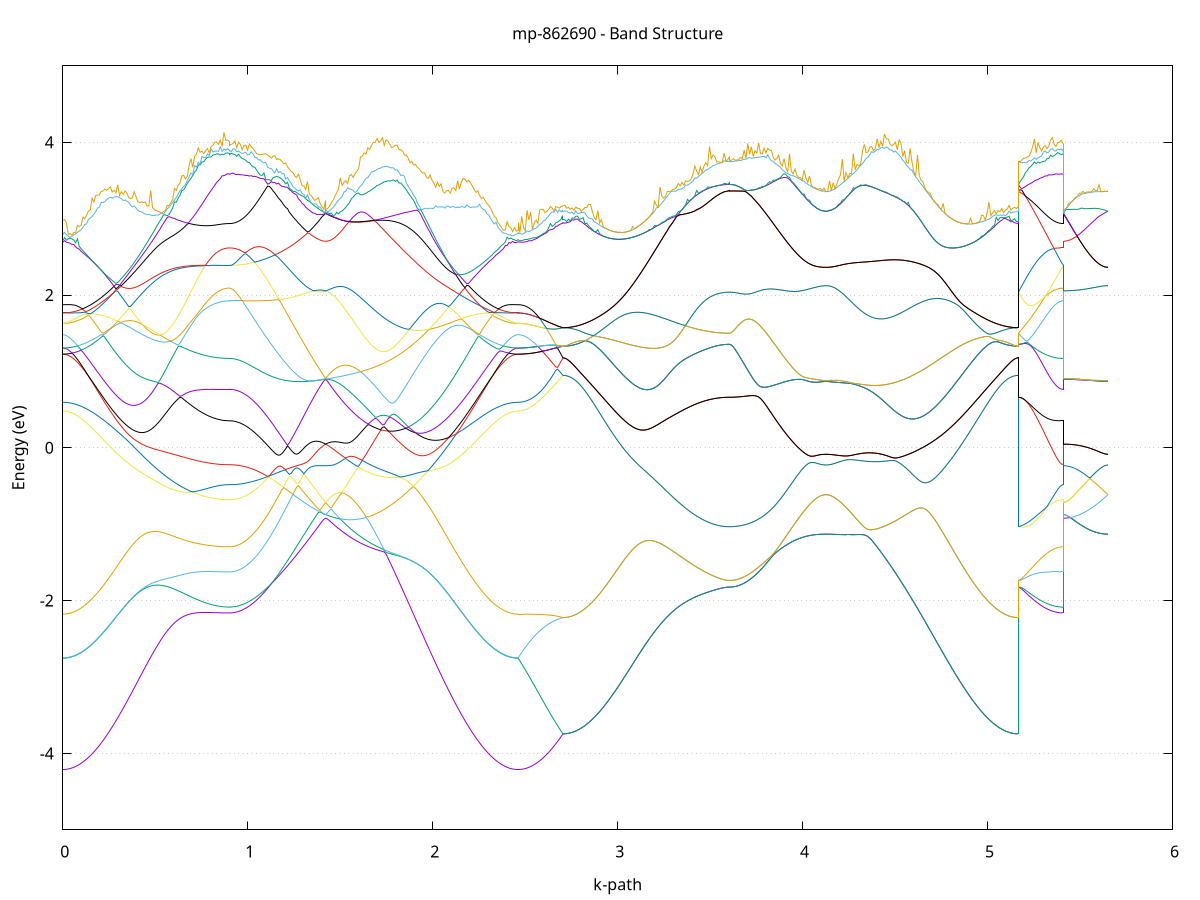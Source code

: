 set title 'mp-862690 - Band Structure'
set xlabel 'k-path'
set ylabel 'Energy (eV)'
set grid y
set yrange [-5:5]
set terminal png size 800,600
set output 'mp-862690_bands_gnuplot.png'
plot '-' using 1:2 with lines notitle, '-' using 1:2 with lines notitle, '-' using 1:2 with lines notitle, '-' using 1:2 with lines notitle, '-' using 1:2 with lines notitle, '-' using 1:2 with lines notitle, '-' using 1:2 with lines notitle, '-' using 1:2 with lines notitle, '-' using 1:2 with lines notitle, '-' using 1:2 with lines notitle, '-' using 1:2 with lines notitle, '-' using 1:2 with lines notitle, '-' using 1:2 with lines notitle, '-' using 1:2 with lines notitle, '-' using 1:2 with lines notitle, '-' using 1:2 with lines notitle, '-' using 1:2 with lines notitle, '-' using 1:2 with lines notitle, '-' using 1:2 with lines notitle, '-' using 1:2 with lines notitle, '-' using 1:2 with lines notitle, '-' using 1:2 with lines notitle, '-' using 1:2 with lines notitle, '-' using 1:2 with lines notitle, '-' using 1:2 with lines notitle, '-' using 1:2 with lines notitle, '-' using 1:2 with lines notitle, '-' using 1:2 with lines notitle, '-' using 1:2 with lines notitle, '-' using 1:2 with lines notitle, '-' using 1:2 with lines notitle, '-' using 1:2 with lines notitle, '-' using 1:2 with lines notitle, '-' using 1:2 with lines notitle, '-' using 1:2 with lines notitle, '-' using 1:2 with lines notitle
0.000000 -35.472110
0.009902 -35.472110
0.019803 -35.472010
0.029705 -35.471910
0.039607 -35.471710
0.049508 -35.471510
0.059410 -35.471310
0.069312 -35.471010
0.079213 -35.470710
0.089115 -35.470310
0.099016 -35.469910
0.108918 -35.469410
0.118820 -35.468910
0.128721 -35.468310
0.138623 -35.467810
0.148525 -35.467110
0.158426 -35.466410
0.168328 -35.465710
0.178230 -35.465010
0.188131 -35.464210
0.198033 -35.463410
0.207935 -35.462510
0.217836 -35.461610
0.227738 -35.460710
0.237639 -35.459710
0.247541 -35.458710
0.257443 -35.457710
0.267344 -35.456610
0.277246 -35.455510
0.287148 -35.454410
0.297049 -35.453210
0.306951 -35.452010
0.316853 -35.450810
0.326754 -35.449610
0.336656 -35.448310
0.346558 -35.447110
0.356459 -35.445810
0.366361 -35.444410
0.376263 -35.443110
0.386164 -35.441710
0.396066 -35.440410
0.405967 -35.439010
0.415869 -35.437610
0.425771 -35.436210
0.435672 -35.434810
0.445574 -35.433310
0.455476 -35.431910
0.465377 -35.430410
0.475279 -35.429010
0.485181 -35.427510
0.495082 -35.426110
0.504984 -35.424610
0.514886 -35.423210
0.524787 -35.421710
0.534689 -35.420310
0.544590 -35.418810
0.554492 -35.417410
0.564394 -35.416010
0.574295 -35.414510
0.584197 -35.413110
0.594099 -35.411710
0.604000 -35.410410
0.613902 -35.409010
0.623804 -35.407710
0.633705 -35.406310
0.643607 -35.405010
0.653509 -35.403810
0.663410 -35.402510
0.673312 -35.401310
0.683214 -35.400110
0.693115 -35.399010
0.703017 -35.397810
0.712918 -35.396710
0.722820 -35.395710
0.732722 -35.394710
0.742623 -35.393710
0.752525 -35.392810
0.762427 -35.391910
0.772328 -35.391110
0.782230 -35.390310
0.792132 -35.389510
0.802033 -35.388910
0.811935 -35.388210
0.821837 -35.387710
0.831738 -35.387210
0.841640 -35.386710
0.851541 -35.386410
0.861443 -35.386010
0.871345 -35.385810
0.881246 -35.385610
0.891148 -35.385510
0.901050 -35.385510
0.901050 -35.385510
0.910865 -35.385510
0.920681 -35.385410
0.930496 -35.385410
0.940312 -35.385310
0.950127 -35.385210
0.959943 -35.385110
0.969758 -35.384910
0.979574 -35.384810
0.989389 -35.384610
0.999205 -35.384410
1.009020 -35.384210
1.018836 -35.383910
1.028651 -35.383710
1.038467 -35.383410
1.048282 -35.383110
1.058098 -35.382810
1.067913 -35.382410
1.077729 -35.382110
1.087544 -35.381710
1.097360 -35.381310
1.107175 -35.380910
1.116991 -35.380510
1.126806 -35.380110
1.136622 -35.379610
1.146437 -35.379210
1.156253 -35.378710
1.166068 -35.378210
1.175884 -35.377710
1.185699 -35.377310
1.195515 -35.376810
1.205330 -35.376310
1.215146 -35.375810
1.224961 -35.375210
1.234777 -35.374710
1.244592 -35.374210
1.254408 -35.373710
1.264223 -35.373210
1.274039 -35.372710
1.283854 -35.372210
1.293670 -35.371710
1.303485 -35.371210
1.313301 -35.370810
1.323116 -35.370310
1.332932 -35.369910
1.342747 -35.369510
1.352563 -35.369210
1.362378 -35.368810
1.372194 -35.368510
1.382009 -35.368310
1.391825 -35.368110
1.401640 -35.367910
1.411456 -35.367810
1.421271 -35.367810
1.421271 -35.367810
1.431180 -35.367810
1.441089 -35.367910
1.450998 -35.368110
1.460907 -35.368310
1.470816 -35.368610
1.480725 -35.369010
1.490634 -35.369410
1.500543 -35.369910
1.510452 -35.370410
1.520361 -35.371010
1.530270 -35.371610
1.540179 -35.372310
1.550088 -35.373010
1.559997 -35.373810
1.569906 -35.374610
1.579815 -35.375410
1.589724 -35.376310
1.599633 -35.377210
1.609542 -35.378110
1.619451 -35.379110
1.629360 -35.380110
1.639269 -35.381110
1.649178 -35.382110
1.659087 -35.383210
1.668996 -35.384310
1.678905 -35.385410
1.688813 -35.386610
1.698722 -35.387810
1.708631 -35.389010
1.718540 -35.390210
1.728449 -35.391510
1.738358 -35.392710
1.748267 -35.394010
1.758176 -35.395310
1.768085 -35.396710
1.777994 -35.398010
1.787903 -35.399410
1.797812 -35.400810
1.807721 -35.402210
1.817630 -35.403610
1.827539 -35.405010
1.837448 -35.406410
1.847357 -35.407910
1.857266 -35.409410
1.867175 -35.410810
1.877084 -35.412310
1.886993 -35.413810
1.896902 -35.415310
1.906811 -35.416810
1.916720 -35.418210
1.926629 -35.419710
1.936538 -35.421210
1.946447 -35.422710
1.956356 -35.424210
1.966265 -35.425710
1.976174 -35.427210
1.986083 -35.428710
1.995992 -35.430210
2.005901 -35.431710
2.015810 -35.433110
2.025719 -35.434610
2.035628 -35.436010
2.045537 -35.437410
2.055446 -35.438910
2.065355 -35.440310
2.075264 -35.441610
2.085173 -35.443010
2.095082 -35.444410
2.104991 -35.445710
2.114900 -35.447010
2.124809 -35.448310
2.134718 -35.449510
2.144627 -35.450810
2.154535 -35.452010
2.164444 -35.453210
2.174353 -35.454310
2.184262 -35.455510
2.194171 -35.456610
2.204080 -35.457610
2.213989 -35.458710
2.223898 -35.459710
2.233807 -35.460610
2.243716 -35.461610
2.253625 -35.462510
2.263534 -35.463410
2.273443 -35.464210
2.283352 -35.465010
2.293261 -35.465710
2.303170 -35.466410
2.313079 -35.467110
2.322988 -35.467710
2.332897 -35.468310
2.342806 -35.468910
2.352715 -35.469410
2.362624 -35.469910
2.372533 -35.470310
2.382442 -35.470710
2.392351 -35.471010
2.402260 -35.471310
2.412169 -35.471510
2.422078 -35.471710
2.431987 -35.471910
2.441896 -35.472010
2.451805 -35.472110
2.461714 -35.472110
2.461714 -35.472110
2.471420 -35.472110
2.481127 -35.472010
2.490833 -35.471910
2.500539 -35.471710
2.510246 -35.471510
2.519952 -35.471310
2.529659 -35.471010
2.539365 -35.470610
2.549072 -35.470310
2.558778 -35.469810
2.568484 -35.469410
2.578191 -35.468810
2.587897 -35.468310
2.597604 -35.467710
2.607310 -35.467010
2.617016 -35.466410
2.626723 -35.465610
2.636429 -35.464910
2.646136 -35.464110
2.655842 -35.463210
2.665548 -35.462410
2.675255 -35.461410
2.684961 -35.460510
2.694668 -35.459510
2.704374 -35.458510
2.704374 -35.458510
2.714276 -35.458510
2.724177 -35.458410
2.734079 -35.458310
2.743981 -35.458210
2.753882 -35.458010
2.763784 -35.457810
2.773686 -35.457510
2.783587 -35.457210
2.793489 -35.456810
2.803390 -35.456410
2.813292 -35.456010
2.823194 -35.455610
2.833095 -35.455010
2.842997 -35.454510
2.852899 -35.453910
2.862800 -35.453310
2.872702 -35.452710
2.882604 -35.452010
2.892505 -35.451210
2.902407 -35.450510
2.912309 -35.449710
2.922210 -35.448910
2.932112 -35.448010
2.942014 -35.447110
2.951915 -35.446210
2.961817 -35.445310
2.971718 -35.444310
2.981620 -35.443310
2.991522 -35.442210
3.001423 -35.441210
3.011325 -35.440110
3.021227 -35.439010
3.031128 -35.437910
3.041030 -35.436710
3.050932 -35.435610
3.060833 -35.434410
3.070735 -35.433210
3.080637 -35.432010
3.090538 -35.430810
3.100440 -35.429510
3.110342 -35.428310
3.120243 -35.427010
3.130145 -35.425710
3.140046 -35.424410
3.149948 -35.423110
3.159850 -35.421810
3.169751 -35.420510
3.179653 -35.419210
3.189555 -35.417910
3.199456 -35.416610
3.209358 -35.415310
3.219260 -35.414010
3.229161 -35.412710
3.239063 -35.411410
3.248965 -35.410210
3.258866 -35.408910
3.268768 -35.407610
3.278669 -35.406410
3.288571 -35.405110
3.298473 -35.403910
3.308374 -35.402710
3.318276 -35.401510
3.328178 -35.400310
3.338079 -35.399210
3.347981 -35.398010
3.357883 -35.396910
3.367784 -35.395810
3.377686 -35.394810
3.387588 -35.393710
3.397489 -35.392710
3.407391 -35.391810
3.417293 -35.390810
3.427194 -35.389910
3.437096 -35.389110
3.446997 -35.388210
3.456899 -35.387410
3.466801 -35.386710
3.476702 -35.386010
3.486604 -35.385310
3.496506 -35.384710
3.506407 -35.384110
3.516309 -35.383610
3.526211 -35.383110
3.536112 -35.382710
3.546014 -35.382410
3.555916 -35.382010
3.565817 -35.381810
3.575719 -35.381610
3.585620 -35.381410
3.595522 -35.381410
3.605424 -35.381310
3.605424 -35.381310
3.615239 -35.381310
3.625055 -35.381310
3.634870 -35.381310
3.644686 -35.381210
3.654501 -35.381110
3.664317 -35.381010
3.674132 -35.380910
3.683948 -35.380810
3.693763 -35.380610
3.703579 -35.380410
3.713394 -35.380210
3.723210 -35.380010
3.733025 -35.379810
3.742841 -35.379610
3.752656 -35.379310
3.762472 -35.379110
3.772287 -35.378810
3.782103 -35.378510
3.791918 -35.378210
3.801734 -35.377910
3.811549 -35.377610
3.821365 -35.377210
3.831180 -35.376910
3.840996 -35.376510
3.850811 -35.376210
3.860627 -35.375810
3.870442 -35.375410
3.880258 -35.375010
3.890073 -35.374710
3.899889 -35.374310
3.909704 -35.373910
3.919520 -35.373510
3.929335 -35.373110
3.939151 -35.372710
3.948966 -35.372310
3.958782 -35.371910
3.968597 -35.371510
3.978413 -35.371210
3.988228 -35.370810
3.998044 -35.370510
4.007859 -35.370110
4.017675 -35.369810
4.027490 -35.369510
4.037306 -35.369210
4.047121 -35.368910
4.056937 -35.368710
4.066752 -35.368410
4.076568 -35.368210
4.086383 -35.368110
4.096199 -35.368010
4.106014 -35.367910
4.115830 -35.367810
4.125645 -35.367810
4.125645 -35.367810
4.135554 -35.367810
4.145463 -35.367910
4.155372 -35.368010
4.165281 -35.368110
4.175190 -35.368310
4.185099 -35.368610
4.195008 -35.368810
4.204917 -35.369210
4.214826 -35.369510
4.224735 -35.369910
4.234644 -35.370410
4.244553 -35.370910
4.254462 -35.371410
4.264371 -35.372010
4.274280 -35.372610
4.284189 -35.373210
4.294098 -35.373910
4.304007 -35.374610
4.313916 -35.375310
4.323825 -35.376110
4.333734 -35.376910
4.343643 -35.377710
4.353552 -35.378510
4.363461 -35.379410
4.373370 -35.380310
4.383279 -35.381310
4.393188 -35.382210
4.403097 -35.383210
4.413006 -35.384210
4.422914 -35.385310
4.432823 -35.386310
4.442732 -35.387410
4.452641 -35.388510
4.462550 -35.389610
4.472459 -35.390810
4.482368 -35.391910
4.492277 -35.393110
4.502186 -35.394310
4.512095 -35.395510
4.522004 -35.396710
4.531913 -35.398010
4.541822 -35.399210
4.551731 -35.400510
4.561640 -35.401810
4.571549 -35.403110
4.581458 -35.404410
4.591367 -35.405710
4.601276 -35.407010
4.611185 -35.408310
4.621094 -35.409610
4.631003 -35.411010
4.640912 -35.412310
4.650821 -35.413710
4.660730 -35.415010
4.670639 -35.416310
4.680548 -35.417710
4.690457 -35.419010
4.700366 -35.420310
4.710275 -35.421610
4.720184 -35.423010
4.730093 -35.424310
4.740002 -35.425610
4.749911 -35.426910
4.759820 -35.428110
4.769729 -35.429410
4.779638 -35.430710
4.789547 -35.431910
4.799456 -35.433110
4.809365 -35.434310
4.819274 -35.435510
4.829183 -35.436710
4.839092 -35.437810
4.849001 -35.439010
4.858910 -35.440110
4.868819 -35.441210
4.878728 -35.442210
4.888636 -35.443210
4.898545 -35.444310
4.908454 -35.445210
4.918363 -35.446210
4.928272 -35.447110
4.938181 -35.448010
4.948090 -35.448810
4.957999 -35.449710
4.967908 -35.450510
4.977817 -35.451210
4.987726 -35.452010
4.997635 -35.452610
5.007544 -35.453310
5.017453 -35.453910
5.027362 -35.454510
5.037271 -35.455010
5.047180 -35.455510
5.057089 -35.456010
5.066998 -35.456410
5.076907 -35.456810
5.086816 -35.457210
5.096725 -35.457510
5.106634 -35.457810
5.116543 -35.458010
5.126452 -35.458210
5.136361 -35.458310
5.146270 -35.458410
5.156179 -35.458510
5.166088 -35.458510
5.166088 -35.381310
5.175794 -35.381610
5.185501 -35.381910
5.195207 -35.382210
5.204914 -35.382510
5.214620 -35.382710
5.224326 -35.383010
5.234033 -35.383210
5.243739 -35.383510
5.253446 -35.383710
5.263152 -35.383910
5.272858 -35.384110
5.282565 -35.384310
5.292271 -35.384510
5.301978 -35.384610
5.311684 -35.384810
5.321390 -35.384910
5.331097 -35.385010
5.340803 -35.385110
5.350510 -35.385210
5.360216 -35.385310
5.369922 -35.385410
5.379629 -35.385410
5.389335 -35.385510
5.399042 -35.385510
5.408748 -35.385510
5.408748 -35.367810
5.418455 -35.367810
5.428161 -35.367810
5.437867 -35.367810
5.447574 -35.367810
5.457280 -35.367810
5.466987 -35.367810
5.476693 -35.367810
5.486399 -35.367810
5.496106 -35.367810
5.505812 -35.367810
5.515519 -35.367810
5.525225 -35.367810
5.534931 -35.367810
5.544638 -35.367810
5.554344 -35.367810
5.564051 -35.367810
5.573757 -35.367810
5.583463 -35.367810
5.593170 -35.367810
5.602876 -35.367810
5.612583 -35.367810
5.622289 -35.367810
5.631995 -35.367810
5.641702 -35.367810
5.651408 -35.367810
e
0.000000 -35.430510
0.009902 -35.430510
0.019803 -35.430510
0.029705 -35.430410
0.039607 -35.430310
0.049508 -35.430110
0.059410 -35.430010
0.069312 -35.429710
0.079213 -35.429510
0.089115 -35.429210
0.099016 -35.428910
0.108918 -35.428610
0.118820 -35.428210
0.128721 -35.427810
0.138623 -35.427410
0.148525 -35.426910
0.158426 -35.426410
0.168328 -35.425910
0.178230 -35.425410
0.188131 -35.424810
0.198033 -35.424210
0.207935 -35.423610
0.217836 -35.422910
0.227738 -35.422310
0.237639 -35.421610
0.247541 -35.420910
0.257443 -35.420110
0.267344 -35.419410
0.277246 -35.418610
0.287148 -35.417810
0.297049 -35.417010
0.306951 -35.416110
0.316853 -35.415310
0.326754 -35.414410
0.336656 -35.413610
0.346558 -35.412710
0.356459 -35.411810
0.366361 -35.410810
0.376263 -35.409910
0.386164 -35.409010
0.396066 -35.408010
0.405967 -35.407110
0.415869 -35.406110
0.425771 -35.405210
0.435672 -35.404210
0.445574 -35.403310
0.455476 -35.402310
0.465377 -35.401310
0.475279 -35.400410
0.485181 -35.399410
0.495082 -35.398510
0.504984 -35.397510
0.514886 -35.396610
0.524787 -35.395610
0.534689 -35.394710
0.544590 -35.393810
0.554492 -35.392910
0.564394 -35.392010
0.574295 -35.391110
0.584197 -35.390210
0.594099 -35.389410
0.604000 -35.388510
0.613902 -35.387710
0.623804 -35.386910
0.633705 -35.386110
0.643607 -35.385310
0.653509 -35.384610
0.663410 -35.383910
0.673312 -35.383210
0.683214 -35.382510
0.693115 -35.381810
0.703017 -35.381210
0.712918 -35.380610
0.722820 -35.380010
0.732722 -35.379510
0.742623 -35.379010
0.752525 -35.378510
0.762427 -35.378010
0.772328 -35.377610
0.782230 -35.377110
0.792132 -35.376810
0.802033 -35.376410
0.811935 -35.376110
0.821837 -35.375810
0.831738 -35.375610
0.841640 -35.375410
0.851541 -35.375210
0.861443 -35.375010
0.871345 -35.374910
0.881246 -35.374810
0.891148 -35.374810
0.901050 -35.374810
0.901050 -35.374810
0.910865 -35.374810
0.920681 -35.374710
0.930496 -35.374710
0.940312 -35.374710
0.950127 -35.374610
0.959943 -35.374610
0.969758 -35.374510
0.979574 -35.374410
0.989389 -35.374310
0.999205 -35.374210
1.009020 -35.374110
1.018836 -35.374010
1.028651 -35.373910
1.038467 -35.373710
1.048282 -35.373610
1.058098 -35.373410
1.067913 -35.373310
1.077729 -35.373110
1.087544 -35.373010
1.097360 -35.372810
1.107175 -35.372610
1.116991 -35.372410
1.126806 -35.372210
1.136622 -35.372010
1.146437 -35.371810
1.156253 -35.371610
1.166068 -35.371410
1.175884 -35.371210
1.185699 -35.371010
1.195515 -35.370810
1.205330 -35.370610
1.215146 -35.370410
1.224961 -35.370210
1.234777 -35.370010
1.244592 -35.369810
1.254408 -35.369610
1.264223 -35.369410
1.274039 -35.369310
1.283854 -35.369110
1.293670 -35.368910
1.303485 -35.368810
1.313301 -35.368610
1.323116 -35.368510
1.332932 -35.368310
1.342747 -35.368210
1.352563 -35.368110
1.362378 -35.368010
1.372194 -35.367910
1.382009 -35.367910
1.391825 -35.367810
1.401640 -35.367810
1.411456 -35.367810
1.421271 -35.367810
1.421271 -35.367810
1.431180 -35.367810
1.441089 -35.367810
1.450998 -35.367810
1.460907 -35.367910
1.470816 -35.368010
1.480725 -35.368110
1.490634 -35.368210
1.500543 -35.368310
1.510452 -35.368510
1.520361 -35.368710
1.530270 -35.368910
1.540179 -35.369110
1.550088 -35.369410
1.559997 -35.369610
1.569906 -35.369910
1.579815 -35.370210
1.589724 -35.370610
1.599633 -35.370910
1.609542 -35.371310
1.619451 -35.371710
1.629360 -35.372210
1.639269 -35.372610
1.649178 -35.373110
1.659087 -35.373610
1.668996 -35.374110
1.678905 -35.374610
1.688813 -35.375210
1.698722 -35.375810
1.708631 -35.376410
1.718540 -35.377010
1.728449 -35.377710
1.738358 -35.378410
1.748267 -35.379110
1.758176 -35.379810
1.768085 -35.380510
1.777994 -35.381310
1.787903 -35.382010
1.797812 -35.382810
1.807721 -35.383610
1.817630 -35.384510
1.827539 -35.385310
1.837448 -35.386110
1.847357 -35.387010
1.857266 -35.387910
1.867175 -35.388810
1.877084 -35.389710
1.886993 -35.390610
1.896902 -35.391510
1.906811 -35.392510
1.916720 -35.393410
1.926629 -35.394410
1.936538 -35.395310
1.946447 -35.396310
1.956356 -35.397310
1.966265 -35.398210
1.976174 -35.399210
1.986083 -35.400210
1.995992 -35.401210
2.005901 -35.402210
2.015810 -35.403110
2.025719 -35.404110
2.035628 -35.405110
2.045537 -35.406010
2.055446 -35.407010
2.065355 -35.408010
2.075264 -35.408910
2.085173 -35.409910
2.095082 -35.410810
2.104991 -35.411710
2.114900 -35.412610
2.124809 -35.413510
2.134718 -35.414410
2.144627 -35.415310
2.154535 -35.416110
2.164444 -35.416910
2.174353 -35.417810
2.184262 -35.418610
2.194171 -35.419310
2.204080 -35.420110
2.213989 -35.420810
2.223898 -35.421610
2.233807 -35.422310
2.243716 -35.422910
2.253625 -35.423610
2.263534 -35.424210
2.273443 -35.424810
2.283352 -35.425410
2.293261 -35.425910
2.303170 -35.426410
2.313079 -35.426910
2.322988 -35.427410
2.332897 -35.427810
2.342806 -35.428210
2.352715 -35.428610
2.362624 -35.428910
2.372533 -35.429210
2.382442 -35.429510
2.392351 -35.429710
2.402260 -35.430010
2.412169 -35.430110
2.422078 -35.430310
2.431987 -35.430410
2.441896 -35.430510
2.451805 -35.430510
2.461714 -35.430510
2.461714 -35.430510
2.471420 -35.430710
2.481127 -35.431210
2.490833 -35.432010
2.500539 -35.433010
2.510246 -35.434110
2.519952 -35.435310
2.529659 -35.436510
2.539365 -35.437810
2.549072 -35.439110
2.558778 -35.440410
2.568484 -35.441710
2.578191 -35.443010
2.587897 -35.444310
2.597604 -35.445610
2.607310 -35.446910
2.617016 -35.448110
2.626723 -35.449410
2.636429 -35.450610
2.646136 -35.451810
2.655842 -35.453010
2.665548 -35.454110
2.675255 -35.455310
2.684961 -35.456410
2.694668 -35.457510
2.704374 -35.458510
2.704374 -35.458510
2.714276 -35.458510
2.724177 -35.458410
2.734079 -35.458310
2.743981 -35.458210
2.753882 -35.458010
2.763784 -35.457810
2.773686 -35.457510
2.783587 -35.457210
2.793489 -35.456810
2.803390 -35.456410
2.813292 -35.456010
2.823194 -35.455510
2.833095 -35.455010
2.842997 -35.454510
2.852899 -35.453910
2.862800 -35.453310
2.872702 -35.452610
2.882604 -35.452010
2.892505 -35.451210
2.902407 -35.450510
2.912309 -35.449710
2.922210 -35.448910
2.932112 -35.448010
2.942014 -35.447110
2.951915 -35.446210
2.961817 -35.445210
2.971718 -35.444310
2.981620 -35.443310
2.991522 -35.442210
3.001423 -35.441210
3.011325 -35.440110
3.021227 -35.439010
3.031128 -35.437910
3.041030 -35.436710
3.050932 -35.435610
3.060833 -35.434410
3.070735 -35.433210
3.080637 -35.432010
3.090538 -35.430810
3.100440 -35.429510
3.110342 -35.428310
3.120243 -35.427010
3.130145 -35.425710
3.140046 -35.424410
3.149948 -35.423110
3.159850 -35.421810
3.169751 -35.420510
3.179653 -35.419210
3.189555 -35.417910
3.199456 -35.416610
3.209358 -35.415310
3.219260 -35.414010
3.229161 -35.412710
3.239063 -35.411410
3.248965 -35.410210
3.258866 -35.408910
3.268768 -35.407610
3.278669 -35.406410
3.288571 -35.405110
3.298473 -35.403910
3.308374 -35.402710
3.318276 -35.401510
3.328178 -35.400310
3.338079 -35.399210
3.347981 -35.398010
3.357883 -35.396910
3.367784 -35.395810
3.377686 -35.394810
3.387588 -35.393710
3.397489 -35.392710
3.407391 -35.391810
3.417293 -35.390810
3.427194 -35.389910
3.437096 -35.389110
3.446997 -35.388210
3.456899 -35.387410
3.466801 -35.386710
3.476702 -35.386010
3.486604 -35.385310
3.496506 -35.384710
3.506407 -35.384110
3.516309 -35.383610
3.526211 -35.383110
3.536112 -35.382710
3.546014 -35.382410
3.555916 -35.382010
3.565817 -35.381810
3.575719 -35.381610
3.585620 -35.381410
3.595522 -35.381410
3.605424 -35.381310
3.605424 -35.381310
3.615239 -35.381310
3.625055 -35.381310
3.634870 -35.381210
3.644686 -35.381210
3.654501 -35.381110
3.664317 -35.381010
3.674132 -35.380910
3.683948 -35.380710
3.693763 -35.380610
3.703579 -35.380410
3.713394 -35.380210
3.723210 -35.380010
3.733025 -35.379810
3.742841 -35.379610
3.752656 -35.379310
3.762472 -35.379110
3.772287 -35.378810
3.782103 -35.378510
3.791918 -35.378210
3.801734 -35.377910
3.811549 -35.377610
3.821365 -35.377210
3.831180 -35.376910
3.840996 -35.376510
3.850811 -35.376210
3.860627 -35.375810
3.870442 -35.375410
3.880258 -35.375010
3.890073 -35.374610
3.899889 -35.374310
3.909704 -35.373910
3.919520 -35.373510
3.929335 -35.373110
3.939151 -35.372710
3.948966 -35.372310
3.958782 -35.371910
3.968597 -35.371510
3.978413 -35.371210
3.988228 -35.370810
3.998044 -35.370410
4.007859 -35.370110
4.017675 -35.369810
4.027490 -35.369510
4.037306 -35.369210
4.047121 -35.368910
4.056937 -35.368710
4.066752 -35.368410
4.076568 -35.368210
4.086383 -35.368110
4.096199 -35.368010
4.106014 -35.367910
4.115830 -35.367810
4.125645 -35.367810
4.125645 -35.367810
4.135554 -35.367810
4.145463 -35.367910
4.155372 -35.368010
4.165281 -35.368110
4.175190 -35.368310
4.185099 -35.368610
4.195008 -35.368810
4.204917 -35.369210
4.214826 -35.369510
4.224735 -35.369910
4.234644 -35.370410
4.244553 -35.370910
4.254462 -35.371410
4.264371 -35.372010
4.274280 -35.372610
4.284189 -35.373210
4.294098 -35.373910
4.304007 -35.374610
4.313916 -35.375310
4.323825 -35.376110
4.333734 -35.376910
4.343643 -35.377710
4.353552 -35.378510
4.363461 -35.379410
4.373370 -35.380310
4.383279 -35.381310
4.393188 -35.382210
4.403097 -35.383210
4.413006 -35.384210
4.422914 -35.385210
4.432823 -35.386310
4.442732 -35.387410
4.452641 -35.388510
4.462550 -35.389610
4.472459 -35.390710
4.482368 -35.391910
4.492277 -35.393110
4.502186 -35.394310
4.512095 -35.395510
4.522004 -35.396710
4.531913 -35.398010
4.541822 -35.399210
4.551731 -35.400510
4.561640 -35.401810
4.571549 -35.403110
4.581458 -35.404410
4.591367 -35.405710
4.601276 -35.407010
4.611185 -35.408310
4.621094 -35.409610
4.631003 -35.411010
4.640912 -35.412310
4.650821 -35.413610
4.660730 -35.415010
4.670639 -35.416310
4.680548 -35.417710
4.690457 -35.419010
4.700366 -35.420310
4.710275 -35.421610
4.720184 -35.423010
4.730093 -35.424310
4.740002 -35.425610
4.749911 -35.426910
4.759820 -35.428110
4.769729 -35.429410
4.779638 -35.430710
4.789547 -35.431910
4.799456 -35.433110
4.809365 -35.434310
4.819274 -35.435510
4.829183 -35.436710
4.839092 -35.437810
4.849001 -35.439010
4.858910 -35.440110
4.868819 -35.441210
4.878728 -35.442210
4.888636 -35.443210
4.898545 -35.444210
4.908454 -35.445210
4.918363 -35.446210
4.928272 -35.447110
4.938181 -35.448010
4.948090 -35.448810
4.957999 -35.449710
4.967908 -35.450510
4.977817 -35.451210
4.987726 -35.451910
4.997635 -35.452610
5.007544 -35.453310
5.017453 -35.453910
5.027362 -35.454510
5.037271 -35.455010
5.047180 -35.455510
5.057089 -35.456010
5.066998 -35.456410
5.076907 -35.456810
5.086816 -35.457210
5.096725 -35.457510
5.106634 -35.457810
5.116543 -35.458010
5.126452 -35.458210
5.136361 -35.458310
5.146270 -35.458410
5.156179 -35.458510
5.166088 -35.458510
5.166088 -35.381310
5.175794 -35.381010
5.185501 -35.380710
5.195207 -35.380410
5.204914 -35.380110
5.214620 -35.379710
5.224326 -35.379410
5.234033 -35.379110
5.243739 -35.378710
5.253446 -35.378410
5.263152 -35.378110
5.272858 -35.377710
5.282565 -35.377410
5.292271 -35.377110
5.301978 -35.376810
5.311684 -35.376510
5.321390 -35.376210
5.331097 -35.375910
5.340803 -35.375710
5.350510 -35.375410
5.360216 -35.375210
5.369922 -35.375110
5.379629 -35.374910
5.389335 -35.374810
5.399042 -35.374810
5.408748 -35.374810
5.408748 -35.367810
5.418455 -35.367810
5.428161 -35.367810
5.437867 -35.367810
5.447574 -35.367810
5.457280 -35.367810
5.466987 -35.367810
5.476693 -35.367810
5.486399 -35.367810
5.496106 -35.367810
5.505812 -35.367810
5.515519 -35.367810
5.525225 -35.367810
5.534931 -35.367810
5.544638 -35.367810
5.554344 -35.367810
5.564051 -35.367810
5.573757 -35.367810
5.583463 -35.367810
5.593170 -35.367810
5.602876 -35.367810
5.612583 -35.367810
5.622289 -35.367810
5.631995 -35.367810
5.641702 -35.367810
5.651408 -35.367810
e
0.000000 -35.418510
0.009902 -35.418510
0.019803 -35.418410
0.029705 -35.418310
0.039607 -35.418210
0.049508 -35.418110
0.059410 -35.417910
0.069312 -35.417710
0.079213 -35.417410
0.089115 -35.417210
0.099016 -35.416910
0.108918 -35.416510
0.118820 -35.416110
0.128721 -35.415710
0.138623 -35.415310
0.148525 -35.414910
0.158426 -35.414410
0.168328 -35.413910
0.178230 -35.413310
0.188131 -35.412710
0.198033 -35.412110
0.207935 -35.411510
0.217836 -35.410910
0.227738 -35.410210
0.237639 -35.409510
0.247541 -35.408810
0.257443 -35.408110
0.267344 -35.407310
0.277246 -35.406510
0.287148 -35.405710
0.297049 -35.404910
0.306951 -35.404110
0.316853 -35.403210
0.326754 -35.402410
0.336656 -35.401510
0.346558 -35.400610
0.356459 -35.399710
0.366361 -35.398810
0.376263 -35.397910
0.386164 -35.396910
0.396066 -35.396010
0.405967 -35.395010
0.415869 -35.394110
0.425771 -35.393110
0.435672 -35.392210
0.445574 -35.391210
0.455476 -35.390210
0.465377 -35.389310
0.475279 -35.388310
0.485181 -35.387410
0.495082 -35.386410
0.504984 -35.385410
0.514886 -35.384510
0.524787 -35.383610
0.534689 -35.382610
0.544590 -35.381710
0.554492 -35.380810
0.564394 -35.379910
0.574295 -35.379010
0.584197 -35.378210
0.594099 -35.377310
0.604000 -35.376510
0.613902 -35.375610
0.623804 -35.374810
0.633705 -35.374010
0.643607 -35.373310
0.653509 -35.372510
0.663410 -35.371810
0.673312 -35.371110
0.683214 -35.370410
0.693115 -35.369810
0.703017 -35.369110
0.712918 -35.368510
0.722820 -35.368010
0.732722 -35.367410
0.742623 -35.366910
0.752525 -35.366410
0.762427 -35.365910
0.772328 -35.365510
0.782230 -35.365110
0.792132 -35.364710
0.802033 -35.364410
0.811935 -35.364110
0.821837 -35.363810
0.831738 -35.363510
0.841640 -35.363310
0.851541 -35.363110
0.861443 -35.363010
0.871345 -35.362910
0.881246 -35.362810
0.891148 -35.362710
0.901050 -35.362710
0.901050 -35.362710
0.910865 -35.362710
0.920681 -35.362710
0.930496 -35.362710
0.940312 -35.362610
0.950127 -35.362610
0.959943 -35.362510
0.969758 -35.362510
0.979574 -35.362410
0.989389 -35.362310
0.999205 -35.362210
1.009020 -35.362110
1.018836 -35.362010
1.028651 -35.361810
1.038467 -35.361710
1.048282 -35.361610
1.058098 -35.361410
1.067913 -35.361210
1.077729 -35.361110
1.087544 -35.360910
1.097360 -35.360710
1.107175 -35.360510
1.116991 -35.360410
1.126806 -35.360210
1.136622 -35.360010
1.146437 -35.359810
1.156253 -35.359610
1.166068 -35.359410
1.175884 -35.359210
1.185699 -35.359010
1.195515 -35.358810
1.205330 -35.358510
1.215146 -35.358310
1.224961 -35.358110
1.234777 -35.357910
1.244592 -35.357810
1.254408 -35.357610
1.264223 -35.357410
1.274039 -35.357210
1.283854 -35.357010
1.293670 -35.356910
1.303485 -35.356710
1.313301 -35.356610
1.323116 -35.356410
1.332932 -35.356310
1.342747 -35.356210
1.352563 -35.356110
1.362378 -35.356010
1.372194 -35.355910
1.382009 -35.355810
1.391825 -35.355810
1.401640 -35.355710
1.411456 -35.355710
1.421271 -35.355710
1.421271 -35.355710
1.431180 -35.355710
1.441089 -35.355710
1.450998 -35.355810
1.460907 -35.355810
1.470816 -35.355910
1.480725 -35.356010
1.490634 -35.356110
1.500543 -35.356310
1.510452 -35.356410
1.520361 -35.356610
1.530270 -35.356810
1.540179 -35.357010
1.550088 -35.357310
1.559997 -35.357610
1.569906 -35.357910
1.579815 -35.358210
1.589724 -35.358510
1.599633 -35.358910
1.609542 -35.359310
1.619451 -35.359710
1.629360 -35.360110
1.639269 -35.360510
1.649178 -35.361010
1.659087 -35.361510
1.668996 -35.362010
1.678905 -35.362610
1.688813 -35.363110
1.698722 -35.363710
1.708631 -35.364310
1.718540 -35.365010
1.728449 -35.365610
1.738358 -35.366310
1.748267 -35.367010
1.758176 -35.367710
1.768085 -35.368410
1.777994 -35.369210
1.787903 -35.370010
1.797812 -35.370810
1.807721 -35.371610
1.817630 -35.372410
1.827539 -35.373210
1.837448 -35.374110
1.847357 -35.374910
1.857266 -35.375810
1.867175 -35.376710
1.877084 -35.377610
1.886993 -35.378510
1.896902 -35.379510
1.906811 -35.380410
1.916720 -35.381310
1.926629 -35.382310
1.936538 -35.383310
1.946447 -35.384210
1.956356 -35.385210
1.966265 -35.386210
1.976174 -35.387110
1.986083 -35.388110
1.995992 -35.389110
2.005901 -35.390110
2.015810 -35.391110
2.025719 -35.392010
2.035628 -35.393010
2.045537 -35.394010
2.055446 -35.394910
2.065355 -35.395910
2.075264 -35.396810
2.085173 -35.397810
2.095082 -35.398710
2.104991 -35.399610
2.114900 -35.400510
2.124809 -35.401410
2.134718 -35.402310
2.144627 -35.403210
2.154535 -35.404010
2.164444 -35.404910
2.174353 -35.405710
2.184262 -35.406510
2.194171 -35.407310
2.204080 -35.408010
2.213989 -35.408810
2.223898 -35.409510
2.233807 -35.410210
2.243716 -35.410910
2.253625 -35.411510
2.263534 -35.412110
2.273443 -35.412710
2.283352 -35.413310
2.293261 -35.413810
2.303170 -35.414410
2.313079 -35.414910
2.322988 -35.415310
2.332897 -35.415710
2.342806 -35.416110
2.352715 -35.416510
2.362624 -35.416810
2.372533 -35.417210
2.382442 -35.417410
2.392351 -35.417710
2.402260 -35.417910
2.412169 -35.418110
2.422078 -35.418210
2.431987 -35.418310
2.441896 -35.418410
2.451805 -35.418510
2.461714 -35.418510
2.461714 -35.418510
2.471420 -35.418310
2.481127 -35.417810
2.490833 -35.417010
2.500539 -35.416010
2.510246 -35.414910
2.519952 -35.413710
2.529659 -35.412510
2.539365 -35.411210
2.549072 -35.409910
2.558778 -35.408610
2.568484 -35.407310
2.578191 -35.406010
2.587897 -35.404610
2.597604 -35.403310
2.607310 -35.402010
2.617016 -35.400710
2.626723 -35.399510
2.636429 -35.398210
2.646136 -35.397010
2.655842 -35.395810
2.665548 -35.394610
2.675255 -35.393510
2.684961 -35.392310
2.694668 -35.391210
2.704374 -35.390210
2.704374 -35.390210
2.714276 -35.390210
2.724177 -35.390110
2.734079 -35.390110
2.743981 -35.390010
2.753882 -35.389910
2.763784 -35.389810
2.773686 -35.389610
2.783587 -35.389410
2.793489 -35.389210
2.803390 -35.389010
2.813292 -35.388710
2.823194 -35.388510
2.833095 -35.388210
2.842997 -35.387910
2.852899 -35.387510
2.862800 -35.387210
2.872702 -35.386810
2.882604 -35.386410
2.892505 -35.386010
2.902407 -35.385610
2.912309 -35.385110
2.922210 -35.384710
2.932112 -35.384210
2.942014 -35.383710
2.951915 -35.383210
2.961817 -35.382710
2.971718 -35.382110
2.981620 -35.381610
2.991522 -35.381010
3.001423 -35.380410
3.011325 -35.379810
3.021227 -35.379310
3.031128 -35.378710
3.041030 -35.378010
3.050932 -35.377410
3.060833 -35.376810
3.070735 -35.376210
3.080637 -35.375610
3.090538 -35.374910
3.100440 -35.374310
3.110342 -35.373710
3.120243 -35.373010
3.130145 -35.372410
3.140046 -35.371810
3.149948 -35.371110
3.159850 -35.370510
3.169751 -35.369910
3.179653 -35.369310
3.189555 -35.368710
3.199456 -35.368110
3.209358 -35.367510
3.219260 -35.366910
3.229161 -35.366310
3.239063 -35.365810
3.248965 -35.365210
3.258866 -35.364710
3.268768 -35.364210
3.278669 -35.363710
3.288571 -35.363210
3.298473 -35.362710
3.308374 -35.362210
3.318276 -35.361810
3.328178 -35.361410
3.338079 -35.360910
3.347981 -35.360510
3.357883 -35.360210
3.367784 -35.359810
3.377686 -35.359510
3.387588 -35.359110
3.397489 -35.358810
3.407391 -35.358510
3.417293 -35.358310
3.427194 -35.358010
3.437096 -35.357810
3.446997 -35.357610
3.456899 -35.357410
3.466801 -35.357210
3.476702 -35.357010
3.486604 -35.356910
3.496506 -35.356810
3.506407 -35.356610
3.516309 -35.356510
3.526211 -35.356410
3.536112 -35.356410
3.546014 -35.356310
3.555916 -35.356210
3.565817 -35.356210
3.575719 -35.356210
3.585620 -35.356110
3.595522 -35.356110
3.605424 -35.356110
3.605424 -35.356110
3.615239 -35.356110
3.625055 -35.356110
3.634870 -35.356110
3.644686 -35.356110
3.654501 -35.356110
3.664317 -35.356110
3.674132 -35.356110
3.683948 -35.356010
3.693763 -35.356010
3.703579 -35.356010
3.713394 -35.355910
3.723210 -35.355910
3.733025 -35.355910
3.742841 -35.355810
3.752656 -35.355810
3.762472 -35.355810
3.772287 -35.355710
3.782103 -35.355710
3.791918 -35.355610
3.801734 -35.355610
3.811549 -35.355610
3.821365 -35.355510
3.831180 -35.355510
3.840996 -35.355410
3.850811 -35.355410
3.860627 -35.355410
3.870442 -35.355410
3.880258 -35.355310
3.890073 -35.355310
3.899889 -35.355310
3.909704 -35.355310
3.919520 -35.355310
3.929335 -35.355310
3.939151 -35.355310
3.948966 -35.355310
3.958782 -35.355310
3.968597 -35.355310
3.978413 -35.355310
3.988228 -35.355310
3.998044 -35.355410
4.007859 -35.355410
4.017675 -35.355410
4.027490 -35.355410
4.037306 -35.355510
4.047121 -35.355510
4.056937 -35.355510
4.066752 -35.355610
4.076568 -35.355610
4.086383 -35.355610
4.096199 -35.355710
4.106014 -35.355710
4.115830 -35.355710
4.125645 -35.355710
4.125645 -35.355710
4.135554 -35.355710
4.145463 -35.355710
4.155372 -35.355710
4.165281 -35.355610
4.175190 -35.355610
4.185099 -35.355610
4.195008 -35.355510
4.204917 -35.355510
4.214826 -35.355410
4.224735 -35.355410
4.234644 -35.355310
4.244553 -35.355310
4.254462 -35.355310
4.264371 -35.355210
4.274280 -35.355210
4.284189 -35.355210
4.294098 -35.355210
4.304007 -35.355310
4.313916 -35.355310
4.323825 -35.355310
4.333734 -35.355410
4.343643 -35.355510
4.353552 -35.355610
4.363461 -35.355710
4.373370 -35.355810
4.383279 -35.356010
4.393188 -35.356110
4.403097 -35.356310
4.413006 -35.356510
4.422914 -35.356810
4.432823 -35.357010
4.442732 -35.357310
4.452641 -35.357510
4.462550 -35.357810
4.472459 -35.358210
4.482368 -35.358510
4.492277 -35.358910
4.502186 -35.359210
4.512095 -35.359610
4.522004 -35.360010
4.531913 -35.360510
4.541822 -35.360910
4.551731 -35.361410
4.561640 -35.361810
4.571549 -35.362310
4.581458 -35.362810
4.591367 -35.363410
4.601276 -35.363910
4.611185 -35.364410
4.621094 -35.365010
4.631003 -35.365610
4.640912 -35.366110
4.650821 -35.366710
4.660730 -35.367310
4.670639 -35.367910
4.680548 -35.368510
4.690457 -35.369210
4.700366 -35.369810
4.710275 -35.370410
4.720184 -35.371110
4.730093 -35.371710
4.740002 -35.372310
4.749911 -35.373010
4.759820 -35.373610
4.769729 -35.374210
4.779638 -35.374910
4.789547 -35.375510
4.799456 -35.376210
4.809365 -35.376810
4.819274 -35.377410
4.829183 -35.378010
4.839092 -35.378610
4.849001 -35.379210
4.858910 -35.379810
4.868819 -35.380410
4.878728 -35.381010
4.888636 -35.381510
4.898545 -35.382110
4.908454 -35.382610
4.918363 -35.383210
4.928272 -35.383710
4.938181 -35.384210
4.948090 -35.384710
4.957999 -35.385110
4.967908 -35.385610
4.977817 -35.386010
4.987726 -35.386410
4.997635 -35.386810
5.007544 -35.387210
5.017453 -35.387510
5.027362 -35.387910
5.037271 -35.388210
5.047180 -35.388510
5.057089 -35.388710
5.066998 -35.389010
5.076907 -35.389210
5.086816 -35.389410
5.096725 -35.389610
5.106634 -35.389810
5.116543 -35.389910
5.126452 -35.390010
5.136361 -35.390110
5.146270 -35.390110
5.156179 -35.390210
5.166088 -35.390210
5.166088 -35.356110
5.175794 -35.356410
5.185501 -35.356810
5.195207 -35.357110
5.204914 -35.357410
5.214620 -35.357710
5.224326 -35.358110
5.234033 -35.358410
5.243739 -35.358710
5.253446 -35.359110
5.263152 -35.359410
5.272858 -35.359810
5.282565 -35.360110
5.292271 -35.360410
5.301978 -35.360710
5.311684 -35.361010
5.321390 -35.361310
5.331097 -35.361610
5.340803 -35.361810
5.350510 -35.362010
5.360216 -35.362210
5.369922 -35.362410
5.379629 -35.362510
5.389335 -35.362610
5.399042 -35.362710
5.408748 -35.362710
5.408748 -35.355710
5.418455 -35.355710
5.428161 -35.355710
5.437867 -35.355710
5.447574 -35.355710
5.457280 -35.355710
5.466987 -35.355710
5.476693 -35.355710
5.486399 -35.355710
5.496106 -35.355710
5.505812 -35.355710
5.515519 -35.355710
5.525225 -35.355710
5.534931 -35.355710
5.544638 -35.355710
5.554344 -35.355710
5.564051 -35.355710
5.573757 -35.355710
5.583463 -35.355710
5.593170 -35.355710
5.602876 -35.355710
5.612583 -35.355710
5.622289 -35.355710
5.631995 -35.355710
5.641702 -35.355710
5.651408 -35.355710
e
0.000000 -35.376210
0.009902 -35.376210
0.019803 -35.376210
0.029705 -35.376110
0.039607 -35.376110
0.049508 -35.376010
0.059410 -35.375910
0.069312 -35.375710
0.079213 -35.375610
0.089115 -35.375410
0.099016 -35.375210
0.108918 -35.375010
0.118820 -35.374810
0.128721 -35.374510
0.138623 -35.374310
0.148525 -35.374010
0.158426 -35.373710
0.168328 -35.373410
0.178230 -35.373110
0.188131 -35.372710
0.198033 -35.372410
0.207935 -35.372010
0.217836 -35.371610
0.227738 -35.371210
0.237639 -35.370810
0.247541 -35.370410
0.257443 -35.370010
0.267344 -35.369510
0.277246 -35.369110
0.287148 -35.368610
0.297049 -35.368110
0.306951 -35.367710
0.316853 -35.367210
0.326754 -35.366710
0.336656 -35.366210
0.346558 -35.365710
0.356459 -35.365210
0.366361 -35.364710
0.376263 -35.364210
0.386164 -35.363710
0.396066 -35.363210
0.405967 -35.362710
0.415869 -35.362210
0.425771 -35.361710
0.435672 -35.361310
0.445574 -35.360810
0.455476 -35.360310
0.465377 -35.359810
0.475279 -35.359410
0.485181 -35.358910
0.495082 -35.358510
0.504984 -35.358110
0.514886 -35.357610
0.524787 -35.357210
0.534689 -35.356810
0.544590 -35.356410
0.554492 -35.356110
0.564394 -35.355710
0.574295 -35.355410
0.584197 -35.355110
0.594099 -35.354710
0.604000 -35.354410
0.613902 -35.354210
0.623804 -35.353910
0.633705 -35.353710
0.643607 -35.353410
0.653509 -35.353210
0.663410 -35.353010
0.673312 -35.352810
0.683214 -35.352710
0.693115 -35.352510
0.703017 -35.352410
0.712918 -35.352310
0.722820 -35.352210
0.732722 -35.352110
0.742623 -35.352110
0.752525 -35.352010
0.762427 -35.352010
0.772328 -35.351910
0.782230 -35.351910
0.792132 -35.351910
0.802033 -35.351910
0.811935 -35.351910
0.821837 -35.351910
0.831738 -35.351910
0.841640 -35.351910
0.851541 -35.351910
0.861443 -35.351910
0.871345 -35.351910
0.881246 -35.351910
0.891148 -35.351910
0.901050 -35.351910
0.901050 -35.351910
0.910865 -35.351910
0.920681 -35.351910
0.930496 -35.351910
0.940312 -35.351910
0.950127 -35.351910
0.959943 -35.351910
0.969758 -35.352010
0.979574 -35.352010
0.989389 -35.352010
0.999205 -35.352010
1.009020 -35.352010
1.018836 -35.352010
1.028651 -35.352010
1.038467 -35.352010
1.048282 -35.352010
1.058098 -35.352010
1.067913 -35.352110
1.077729 -35.352110
1.087544 -35.352110
1.097360 -35.352210
1.107175 -35.352210
1.116991 -35.352210
1.126806 -35.352310
1.136622 -35.352310
1.146437 -35.352410
1.156253 -35.352510
1.166068 -35.352510
1.175884 -35.352610
1.185699 -35.352710
1.195515 -35.352810
1.205330 -35.352910
1.215146 -35.353010
1.224961 -35.353110
1.234777 -35.353210
1.244592 -35.353410
1.254408 -35.353510
1.264223 -35.353610
1.274039 -35.353810
1.283854 -35.353910
1.293670 -35.354110
1.303485 -35.354210
1.313301 -35.354410
1.323116 -35.354610
1.332932 -35.354710
1.342747 -35.354910
1.352563 -35.355110
1.362378 -35.355210
1.372194 -35.355310
1.382009 -35.355510
1.391825 -35.355610
1.401640 -35.355610
1.411456 -35.355710
1.421271 -35.355710
1.421271 -35.355710
1.431180 -35.355710
1.441089 -35.355610
1.450998 -35.355510
1.460907 -35.355410
1.470816 -35.355310
1.480725 -35.355110
1.490634 -35.355010
1.500543 -35.354810
1.510452 -35.354510
1.520361 -35.354310
1.530270 -35.354110
1.540179 -35.353910
1.550088 -35.353710
1.559997 -35.353410
1.569906 -35.353210
1.579815 -35.353010
1.589724 -35.352810
1.599633 -35.352710
1.609542 -35.352510
1.619451 -35.352310
1.629360 -35.352210
1.639269 -35.352110
1.649178 -35.352010
1.659087 -35.351910
1.668996 -35.351810
1.678905 -35.351810
1.688813 -35.351710
1.698722 -35.351710
1.708631 -35.351710
1.718540 -35.351810
1.728449 -35.351810
1.738358 -35.351910
1.748267 -35.352010
1.758176 -35.352110
1.768085 -35.352210
1.777994 -35.352310
1.787903 -35.352510
1.797812 -35.352710
1.807721 -35.352910
1.817630 -35.353110
1.827539 -35.353410
1.837448 -35.353610
1.847357 -35.353910
1.857266 -35.354210
1.867175 -35.354510
1.877084 -35.354810
1.886993 -35.355210
1.896902 -35.355510
1.906811 -35.355910
1.916720 -35.356310
1.926629 -35.356710
1.936538 -35.357110
1.946447 -35.357510
1.956356 -35.357910
1.966265 -35.358410
1.976174 -35.358810
1.986083 -35.359310
1.995992 -35.359810
2.005901 -35.360210
2.015810 -35.360710
2.025719 -35.361210
2.035628 -35.361710
2.045537 -35.362210
2.055446 -35.362710
2.065355 -35.363210
2.075264 -35.363710
2.085173 -35.364210
2.095082 -35.364710
2.104991 -35.365210
2.114900 -35.365710
2.124809 -35.366210
2.134718 -35.366710
2.144627 -35.367210
2.154535 -35.367610
2.164444 -35.368110
2.174353 -35.368610
2.184262 -35.369010
2.194171 -35.369510
2.204080 -35.369910
2.213989 -35.370410
2.223898 -35.370810
2.233807 -35.371210
2.243716 -35.371610
2.253625 -35.372010
2.263534 -35.372410
2.273443 -35.372710
2.283352 -35.373110
2.293261 -35.373410
2.303170 -35.373710
2.313079 -35.374010
2.322988 -35.374310
2.332897 -35.374510
2.342806 -35.374810
2.352715 -35.375010
2.362624 -35.375210
2.372533 -35.375410
2.382442 -35.375610
2.392351 -35.375710
2.402260 -35.375910
2.412169 -35.376010
2.422078 -35.376110
2.431987 -35.376110
2.441896 -35.376210
2.451805 -35.376210
2.461714 -35.376210
2.461714 -35.376210
2.471420 -35.376310
2.481127 -35.376310
2.490833 -35.376410
2.500539 -35.376610
2.510246 -35.376810
2.519952 -35.377110
2.529659 -35.377410
2.539365 -35.377710
2.549072 -35.378110
2.558778 -35.378610
2.568484 -35.379110
2.578191 -35.379610
2.587897 -35.380210
2.597604 -35.380810
2.607310 -35.381410
2.617016 -35.382110
2.626723 -35.382910
2.636429 -35.383710
2.646136 -35.384510
2.655842 -35.385310
2.665548 -35.386210
2.675255 -35.387210
2.684961 -35.388110
2.694668 -35.389110
2.704374 -35.390210
2.704374 -35.390210
2.714276 -35.390210
2.724177 -35.390110
2.734079 -35.390110
2.743981 -35.390010
2.753882 -35.389910
2.763784 -35.389710
2.773686 -35.389610
2.783587 -35.389410
2.793489 -35.389210
2.803390 -35.389010
2.813292 -35.388710
2.823194 -35.388510
2.833095 -35.388210
2.842997 -35.387910
2.852899 -35.387510
2.862800 -35.387210
2.872702 -35.386810
2.882604 -35.386410
2.892505 -35.386010
2.902407 -35.385610
2.912309 -35.385110
2.922210 -35.384710
2.932112 -35.384210
2.942014 -35.383710
2.951915 -35.383210
2.961817 -35.382610
2.971718 -35.382110
2.981620 -35.381610
2.991522 -35.381010
3.001423 -35.380410
3.011325 -35.379810
3.021227 -35.379210
3.031128 -35.378610
3.041030 -35.378010
3.050932 -35.377410
3.060833 -35.376810
3.070735 -35.376210
3.080637 -35.375610
3.090538 -35.374910
3.100440 -35.374310
3.110342 -35.373710
3.120243 -35.373010
3.130145 -35.372410
3.140046 -35.371810
3.149948 -35.371110
3.159850 -35.370510
3.169751 -35.369910
3.179653 -35.369310
3.189555 -35.368710
3.199456 -35.368110
3.209358 -35.367510
3.219260 -35.366910
3.229161 -35.366310
3.239063 -35.365810
3.248965 -35.365210
3.258866 -35.364710
3.268768 -35.364210
3.278669 -35.363710
3.288571 -35.363210
3.298473 -35.362710
3.308374 -35.362210
3.318276 -35.361810
3.328178 -35.361310
3.338079 -35.360910
3.347981 -35.360510
3.357883 -35.360210
3.367784 -35.359810
3.377686 -35.359410
3.387588 -35.359110
3.397489 -35.358810
3.407391 -35.358510
3.417293 -35.358310
3.427194 -35.358010
3.437096 -35.357810
3.446997 -35.357610
3.456899 -35.357410
3.466801 -35.357210
3.476702 -35.357010
3.486604 -35.356910
3.496506 -35.356710
3.506407 -35.356610
3.516309 -35.356510
3.526211 -35.356410
3.536112 -35.356410
3.546014 -35.356310
3.555916 -35.356210
3.565817 -35.356210
3.575719 -35.356210
3.585620 -35.356110
3.595522 -35.356110
3.605424 -35.356110
3.605424 -35.356110
3.615239 -35.356110
3.625055 -35.356110
3.634870 -35.356110
3.644686 -35.356110
3.654501 -35.356110
3.664317 -35.356110
3.674132 -35.356010
3.683948 -35.356010
3.693763 -35.356010
3.703579 -35.356010
3.713394 -35.355910
3.723210 -35.355910
3.733025 -35.355910
3.742841 -35.355810
3.752656 -35.355810
3.762472 -35.355710
3.772287 -35.355710
3.782103 -35.355710
3.791918 -35.355610
3.801734 -35.355610
3.811549 -35.355510
3.821365 -35.355510
3.831180 -35.355510
3.840996 -35.355410
3.850811 -35.355410
3.860627 -35.355410
3.870442 -35.355310
3.880258 -35.355310
3.890073 -35.355310
3.899889 -35.355310
3.909704 -35.355310
3.919520 -35.355310
3.929335 -35.355310
3.939151 -35.355310
3.948966 -35.355310
3.958782 -35.355310
3.968597 -35.355310
3.978413 -35.355310
3.988228 -35.355310
3.998044 -35.355310
4.007859 -35.355410
4.017675 -35.355410
4.027490 -35.355410
4.037306 -35.355510
4.047121 -35.355510
4.056937 -35.355510
4.066752 -35.355610
4.076568 -35.355610
4.086383 -35.355610
4.096199 -35.355710
4.106014 -35.355710
4.115830 -35.355710
4.125645 -35.355710
4.125645 -35.355710
4.135554 -35.355710
4.145463 -35.355710
4.155372 -35.355710
4.165281 -35.355610
4.175190 -35.355610
4.185099 -35.355610
4.195008 -35.355510
4.204917 -35.355510
4.214826 -35.355410
4.224735 -35.355410
4.234644 -35.355310
4.244553 -35.355310
4.254462 -35.355310
4.264371 -35.355210
4.274280 -35.355210
4.284189 -35.355210
4.294098 -35.355210
4.304007 -35.355210
4.313916 -35.355310
4.323825 -35.355310
4.333734 -35.355410
4.343643 -35.355510
4.353552 -35.355610
4.363461 -35.355710
4.373370 -35.355810
4.383279 -35.356010
4.393188 -35.356110
4.403097 -35.356310
4.413006 -35.356510
4.422914 -35.356710
4.432823 -35.357010
4.442732 -35.357310
4.452641 -35.357510
4.462550 -35.357810
4.472459 -35.358210
4.482368 -35.358510
4.492277 -35.358910
4.502186 -35.359210
4.512095 -35.359610
4.522004 -35.360010
4.531913 -35.360510
4.541822 -35.360910
4.551731 -35.361410
4.561640 -35.361810
4.571549 -35.362310
4.581458 -35.362810
4.591367 -35.363410
4.601276 -35.363910
4.611185 -35.364410
4.621094 -35.365010
4.631003 -35.365610
4.640912 -35.366110
4.650821 -35.366710
4.660730 -35.367310
4.670639 -35.367910
4.680548 -35.368510
4.690457 -35.369210
4.700366 -35.369810
4.710275 -35.370410
4.720184 -35.371010
4.730093 -35.371710
4.740002 -35.372310
4.749911 -35.373010
4.759820 -35.373610
4.769729 -35.374210
4.779638 -35.374910
4.789547 -35.375510
4.799456 -35.376110
4.809365 -35.376810
4.819274 -35.377410
4.829183 -35.378010
4.839092 -35.378610
4.849001 -35.379210
4.858910 -35.379810
4.868819 -35.380410
4.878728 -35.381010
4.888636 -35.381510
4.898545 -35.382110
4.908454 -35.382610
4.918363 -35.383210
4.928272 -35.383710
4.938181 -35.384210
4.948090 -35.384610
4.957999 -35.385110
4.967908 -35.385610
4.977817 -35.386010
4.987726 -35.386410
4.997635 -35.386810
5.007544 -35.387210
5.017453 -35.387510
5.027362 -35.387910
5.037271 -35.388210
5.047180 -35.388510
5.057089 -35.388710
5.066998 -35.389010
5.076907 -35.389210
5.086816 -35.389410
5.096725 -35.389610
5.106634 -35.389710
5.116543 -35.389910
5.126452 -35.390010
5.136361 -35.390110
5.146270 -35.390110
5.156179 -35.390210
5.166088 -35.390210
5.166088 -35.356110
5.175794 -35.355810
5.185501 -35.355510
5.195207 -35.355210
5.204914 -35.355010
5.214620 -35.354710
5.224326 -35.354410
5.234033 -35.354210
5.243739 -35.354010
5.253446 -35.353710
5.263152 -35.353510
5.272858 -35.353310
5.282565 -35.353110
5.292271 -35.353010
5.301978 -35.352810
5.311684 -35.352710
5.321390 -35.352510
5.331097 -35.352410
5.340803 -35.352310
5.350510 -35.352210
5.360216 -35.352110
5.369922 -35.352110
5.379629 -35.352010
5.389335 -35.352010
5.399042 -35.351910
5.408748 -35.351910
5.408748 -35.355710
5.418455 -35.355710
5.428161 -35.355710
5.437867 -35.355710
5.447574 -35.355710
5.457280 -35.355710
5.466987 -35.355710
5.476693 -35.355710
5.486399 -35.355710
5.496106 -35.355710
5.505812 -35.355710
5.515519 -35.355710
5.525225 -35.355710
5.534931 -35.355710
5.544638 -35.355710
5.554344 -35.355710
5.564051 -35.355710
5.573757 -35.355710
5.583463 -35.355710
5.593170 -35.355710
5.602876 -35.355710
5.612583 -35.355710
5.622289 -35.355710
5.631995 -35.355710
5.641702 -35.355710
5.651408 -35.355710
e
0.000000 -16.030110
0.009902 -16.030010
0.019803 -16.029610
0.029705 -16.029010
0.039607 -16.028210
0.049508 -16.027210
0.059410 -16.025910
0.069312 -16.024410
0.079213 -16.022710
0.089115 -16.020810
0.099016 -16.018610
0.108918 -16.016210
0.118820 -16.013610
0.128721 -16.010710
0.138623 -16.007710
0.148525 -16.004410
0.158426 -16.000910
0.168328 -15.997210
0.178230 -15.993210
0.188131 -15.989110
0.198033 -15.984810
0.207935 -15.980210
0.217836 -15.975510
0.227738 -15.970510
0.237639 -15.965410
0.247541 -15.960110
0.257443 -15.954610
0.267344 -15.948910
0.277246 -15.943010
0.287148 -15.937010
0.297049 -15.930710
0.306951 -15.924410
0.316853 -15.917810
0.326754 -15.911110
0.336656 -15.904310
0.346558 -15.897310
0.356459 -15.890310
0.366361 -15.883110
0.376263 -15.875810
0.386164 -15.868410
0.396066 -15.860910
0.405967 -15.853410
0.415869 -15.845910
0.425771 -15.838410
0.435672 -15.830910
0.445574 -15.823510
0.455476 -15.816210
0.465377 -15.809210
0.475279 -15.802510
0.485181 -15.796310
0.495082 -15.790710
0.504984 -15.785910
0.514886 -15.782210
0.524787 -15.779810
0.534689 -15.778910
0.544590 -15.779610
0.554492 -15.782110
0.564394 -15.785910
0.574295 -15.791110
0.584197 -15.797210
0.594099 -15.804110
0.604000 -15.811510
0.613902 -15.819310
0.623804 -15.827310
0.633705 -15.835410
0.643607 -15.843910
0.653509 -15.854110
0.663410 -15.864110
0.673312 -15.873710
0.683214 -15.883110
0.693115 -15.892210
0.703017 -15.900910
0.712918 -15.909210
0.722820 -15.917210
0.732722 -15.924910
0.742623 -15.932110
0.752525 -15.939010
0.762427 -15.945410
0.772328 -15.951510
0.782230 -15.957110
0.792132 -15.962310
0.802033 -15.967110
0.811935 -15.971510
0.821837 -15.975410
0.831738 -15.978810
0.841640 -15.981810
0.851541 -15.984410
0.861443 -15.986510
0.871345 -15.988110
0.881246 -15.989310
0.891148 -15.990010
0.901050 -15.990210
0.901050 -15.990210
0.910865 -15.990110
0.920681 -15.989710
0.930496 -15.989210
0.940312 -15.988410
0.950127 -15.987410
0.959943 -15.986210
0.969758 -15.984710
0.979574 -15.983110
0.989389 -15.981210
0.999205 -15.979110
1.009020 -15.976810
1.018836 -15.974210
1.028651 -15.971510
1.038467 -15.968510
1.048282 -15.965410
1.058098 -15.962010
1.067913 -15.958410
1.077729 -15.954610
1.087544 -15.950710
1.097360 -15.946510
1.107175 -15.942110
1.116991 -15.937610
1.126806 -15.932910
1.136622 -15.927910
1.146437 -15.922810
1.156253 -15.917610
1.166068 -15.912210
1.175884 -15.906610
1.185699 -15.900810
1.195515 -15.894910
1.205330 -15.888910
1.215146 -15.882810
1.224961 -15.876510
1.234777 -15.870110
1.244592 -15.863610
1.254408 -15.857010
1.264223 -15.850410
1.274039 -15.843810
1.283854 -15.837110
1.293670 -15.830410
1.303485 -15.823710
1.313301 -15.817210
1.323116 -15.810810
1.332932 -15.804610
1.342747 -15.798610
1.352563 -15.793010
1.362378 -15.787910
1.372194 -15.783410
1.382009 -15.779510
1.391825 -15.776410
1.401640 -15.774210
1.411456 -15.772910
1.421271 -15.772410
1.421271 -15.772410
1.431180 -15.772910
1.441089 -15.774010
1.450998 -15.775810
1.460907 -15.778110
1.470816 -15.780810
1.480725 -15.783710
1.490634 -15.786810
1.500543 -15.790010
1.510452 -15.793310
1.520361 -15.796510
1.530270 -15.799610
1.540179 -15.802510
1.550088 -15.805410
1.559997 -15.807910
1.569906 -15.810310
1.579815 -15.812410
1.589724 -15.814210
1.599633 -15.815810
1.609542 -15.817010
1.619451 -15.817910
1.629360 -15.818410
1.639269 -15.818610
1.649178 -15.818510
1.659087 -15.818010
1.668996 -15.817110
1.678905 -15.815910
1.688813 -15.814210
1.698722 -15.812310
1.708631 -15.809910
1.718540 -15.807210
1.728449 -15.804010
1.738358 -15.800610
1.748267 -15.796710
1.758176 -15.792510
1.768085 -15.788010
1.777994 -15.783010
1.787903 -15.777810
1.797812 -15.772210
1.807721 -15.766310
1.817630 -15.760110
1.827539 -15.753610
1.837448 -15.746810
1.847357 -15.739710
1.857266 -15.732410
1.867175 -15.724810
1.877084 -15.717010
1.886993 -15.709010
1.896902 -15.711610
1.906811 -15.720610
1.916720 -15.729710
1.926629 -15.738810
1.936538 -15.747810
1.946447 -15.756810
1.956356 -15.765710
1.966265 -15.774610
1.976174 -15.783410
1.986083 -15.792210
1.995992 -15.800810
2.005901 -15.809410
2.015810 -15.817910
2.025719 -15.826310
2.035628 -15.834610
2.045537 -15.842810
2.055446 -15.850810
2.065355 -15.858810
2.075264 -15.866610
2.085173 -15.874310
2.095082 -15.881810
2.104991 -15.889210
2.114900 -15.896510
2.124809 -15.903610
2.134718 -15.910510
2.144627 -15.917310
2.154535 -15.923910
2.164444 -15.930410
2.174353 -15.936610
2.184262 -15.942710
2.194171 -15.948610
2.204080 -15.954410
2.213989 -15.959910
2.223898 -15.965310
2.233807 -15.970410
2.243716 -15.975410
2.253625 -15.980110
2.263534 -15.984710
2.273443 -15.989010
2.283352 -15.993210
2.293261 -15.997110
2.303170 -16.000810
2.313079 -16.004310
2.322988 -16.007610
2.332897 -16.010710
2.342806 -16.013510
2.352715 -16.016210
2.362624 -16.018610
2.372533 -16.020710
2.382442 -16.022710
2.392351 -16.024410
2.402260 -16.025910
2.412169 -16.027210
2.422078 -16.028210
2.431987 -16.029010
2.441896 -16.029610
2.451805 -16.030010
2.461714 -16.030110
2.461714 -16.030110
2.471420 -16.029810
2.481127 -16.029010
2.490833 -16.027610
2.500539 -16.025710
2.510246 -16.023210
2.519952 -16.020210
2.529659 -16.016610
2.539365 -16.012510
2.549072 -16.007910
2.558778 -16.002710
2.568484 -15.997010
2.578191 -15.990810
2.587897 -15.984010
2.597604 -15.976810
2.607310 -15.969010
2.617016 -15.960710
2.626723 -15.951810
2.636429 -15.942510
2.646136 -15.932710
2.655842 -15.922410
2.665548 -15.911610
2.675255 -15.900410
2.684961 -15.888710
2.694668 -15.876510
2.704374 -15.863910
2.704374 -15.863910
2.714276 -15.863810
2.724177 -15.863610
2.734079 -15.863210
2.743981 -15.862610
2.753882 -15.862010
2.763784 -15.861110
2.773686 -15.860110
2.783587 -15.859010
2.793489 -15.857710
2.803390 -15.856310
2.813292 -15.854810
2.823194 -15.853110
2.833095 -15.851310
2.842997 -15.849310
2.852899 -15.847210
2.862800 -15.845010
2.872702 -15.842710
2.882604 -15.840310
2.892505 -15.837710
2.902407 -15.835110
2.912309 -15.832310
2.922210 -15.829510
2.932112 -15.826610
2.942014 -15.823610
2.951915 -15.820510
2.961817 -15.817410
2.971718 -15.814210
2.981620 -15.811010
2.991522 -15.807710
3.001423 -15.804510
3.011325 -15.801210
3.021227 -15.798010
3.031128 -15.794710
3.041030 -15.791510
3.050932 -15.788410
3.060833 -15.785310
3.070735 -15.782410
3.080637 -15.779510
3.090538 -15.776810
3.100440 -15.774210
3.110342 -15.771810
3.120243 -15.769610
3.130145 -15.767610
3.140046 -15.765910
3.149948 -15.764510
3.159850 -15.763410
3.169751 -15.762610
3.179653 -15.762110
3.189555 -15.762110
3.199456 -15.762410
3.209358 -15.763210
3.219260 -15.764410
3.229161 -15.766010
3.239063 -15.768110
3.248965 -15.770610
3.258866 -15.773610
3.268768 -15.777110
3.278669 -15.780910
3.288571 -15.785210
3.298473 -15.789810
3.308374 -15.794810
3.318276 -15.800110
3.328178 -15.805710
3.338079 -15.811510
3.347981 -15.817610
3.357883 -15.823810
3.367784 -15.830110
3.377686 -15.836510
3.387588 -15.843010
3.397489 -15.849510
3.407391 -15.855910
3.417293 -15.862210
3.427194 -15.868410
3.437096 -15.874510
3.446997 -15.880410
3.456899 -15.886010
3.466801 -15.891410
3.476702 -15.896610
3.486604 -15.901410
3.496506 -15.906010
3.506407 -15.910110
3.516309 -15.914010
3.526211 -15.917510
3.536112 -15.920510
3.546014 -15.923210
3.555916 -15.925510
3.565817 -15.927410
3.575719 -15.928910
3.585620 -15.930010
3.595522 -15.930610
3.605424 -15.930810
3.605424 -15.930810
3.615239 -15.930710
3.625055 -15.930410
3.634870 -15.929910
3.644686 -15.929210
3.654501 -15.928210
3.664317 -15.927110
3.674132 -15.925710
3.683948 -15.924210
3.693763 -15.922410
3.703579 -15.920510
3.713394 -15.918310
3.723210 -15.916010
3.733025 -15.913410
3.742841 -15.910710
3.752656 -15.907710
3.762472 -15.904610
3.772287 -15.901310
3.782103 -15.897810
3.791918 -15.894110
3.801734 -15.890310
3.811549 -15.886310
3.821365 -15.882110
3.831180 -15.877710
3.840996 -15.873210
3.850811 -15.868610
3.860627 -15.863710
3.870442 -15.858810
3.880258 -15.853710
3.890073 -15.848510
3.899889 -15.843210
3.909704 -15.837810
3.919520 -15.832310
3.929335 -15.826710
3.939151 -15.821010
3.948966 -15.815310
3.958782 -15.809510
3.968597 -15.803710
3.978413 -15.797910
3.988228 -15.792210
3.998044 -15.786510
4.007859 -15.780910
4.017675 -15.775410
4.027490 -15.770010
4.037306 -15.764910
4.047121 -15.760110
4.056937 -15.755710
4.066752 -15.751610
4.076568 -15.748110
4.086383 -15.745110
4.096199 -15.742710
4.106014 -15.741010
4.115830 -15.740010
4.125645 -15.739710
4.125645 -15.739710
4.135554 -15.740010
4.145463 -15.740910
4.155372 -15.742210
4.165281 -15.743910
4.175190 -15.745910
4.185099 -15.748110
4.195008 -15.750310
4.204917 -15.752610
4.214826 -15.754810
4.224735 -15.756910
4.234644 -15.758910
4.244553 -15.760610
4.254462 -15.762210
4.264371 -15.763510
4.274280 -15.764610
4.284189 -15.765310
4.294098 -15.765810
4.304007 -15.765910
4.313916 -15.765810
4.323825 -15.765310
4.333734 -15.764710
4.343643 -15.763810
4.353552 -15.762710
4.363461 -15.761710
4.373370 -15.760710
4.383279 -15.760010
4.393188 -15.759510
4.403097 -15.759210
4.413006 -15.759010
4.422914 -15.758810
4.432823 -15.758610
4.442732 -15.758410
4.452641 -15.758010
4.462550 -15.757610
4.472459 -15.757010
4.482368 -15.756410
4.492277 -15.755610
4.502186 -15.754810
4.512095 -15.753910
4.522004 -15.753010
4.531913 -15.752110
4.541822 -15.751110
4.551731 -15.750310
4.561640 -15.749410
4.571549 -15.748710
4.581458 -15.748110
4.591367 -15.747610
4.601276 -15.747210
4.611185 -15.747110
4.621094 -15.747110
4.631003 -15.747310
4.640912 -15.747710
4.650821 -15.748310
4.660730 -15.749110
4.670639 -15.750210
4.680548 -15.751510
4.690457 -15.753010
4.700366 -15.754710
4.710275 -15.756610
4.720184 -15.758710
4.730093 -15.761010
4.740002 -15.763510
4.749911 -15.766110
4.759820 -15.768810
4.769729 -15.771710
4.779638 -15.774610
4.789547 -15.777710
4.799456 -15.780910
4.809365 -15.784110
4.819274 -15.787410
4.829183 -15.790710
4.839092 -15.794010
4.849001 -15.797410
4.858910 -15.800710
4.868819 -15.804110
4.878728 -15.807410
4.888636 -15.810710
4.898545 -15.814010
4.908454 -15.817210
4.918363 -15.820310
4.928272 -15.823410
4.938181 -15.826410
4.948090 -15.829410
4.957999 -15.832210
4.967908 -15.835010
4.977817 -15.837710
4.987726 -15.840210
4.997635 -15.842710
5.007544 -15.845010
5.017453 -15.847210
5.027362 -15.849310
5.037271 -15.851210
5.047180 -15.853110
5.057089 -15.854810
5.066998 -15.856310
5.076907 -15.857710
5.086816 -15.859010
5.096725 -15.860110
5.106634 -15.861110
5.116543 -15.862010
5.126452 -15.862610
5.136361 -15.863210
5.146270 -15.863610
5.156179 -15.863810
5.166088 -15.863910
5.166088 -15.930810
5.175794 -15.932910
5.185501 -15.935610
5.195207 -15.938610
5.204914 -15.941810
5.214620 -15.945310
5.224326 -15.948910
5.234033 -15.952510
5.243739 -15.956010
5.253446 -15.959510
5.263152 -15.962910
5.272858 -15.966210
5.282565 -15.969310
5.292271 -15.972310
5.301978 -15.975010
5.311684 -15.977610
5.321390 -15.979910
5.331097 -15.982010
5.340803 -15.983910
5.350510 -15.985610
5.360216 -15.987010
5.369922 -15.988110
5.379629 -15.989010
5.389335 -15.989710
5.399042 -15.990110
5.408748 -15.990210
5.408748 -15.772410
5.418455 -15.772310
5.428161 -15.771810
5.437867 -15.771010
5.447574 -15.769810
5.457280 -15.768410
5.466987 -15.766610
5.476693 -15.764510
5.486399 -15.762110
5.496106 -15.759310
5.505812 -15.756310
5.515519 -15.752910
5.525225 -15.749310
5.534931 -15.745310
5.544638 -15.741110
5.554344 -15.736510
5.564051 -15.731710
5.573757 -15.732110
5.583463 -15.733910
5.593170 -15.735410
5.602876 -15.736710
5.612583 -15.737810
5.622289 -15.738610
5.631995 -15.739210
5.641702 -15.739610
5.651408 -15.739710
e
0.000000 -15.435410
0.009902 -15.435410
0.019803 -15.435510
0.029705 -15.435710
0.039607 -15.435910
0.049508 -15.436310
0.059410 -15.436610
0.069312 -15.437110
0.079213 -15.437710
0.089115 -15.438310
0.099016 -15.439110
0.108918 -15.439910
0.118820 -15.440910
0.128721 -15.442010
0.138623 -15.443210
0.148525 -15.444610
0.158426 -15.446110
0.168328 -15.447810
0.178230 -15.449610
0.188131 -15.451710
0.198033 -15.453910
0.207935 -15.456410
0.217836 -15.459110
0.227738 -15.462010
0.237639 -15.465210
0.247541 -15.468810
0.257443 -15.472610
0.267344 -15.476710
0.277246 -15.481110
0.287148 -15.485910
0.297049 -15.491110
0.306951 -15.496610
0.316853 -15.502610
0.326754 -15.508910
0.336656 -15.515610
0.346558 -15.522710
0.356459 -15.530210
0.366361 -15.538210
0.376263 -15.546510
0.386164 -15.555210
0.396066 -15.564310
0.405967 -15.573710
0.415869 -15.583510
0.425771 -15.593610
0.435672 -15.604010
0.445574 -15.614710
0.455476 -15.625710
0.465377 -15.636810
0.475279 -15.648210
0.485181 -15.659710
0.495082 -15.671410
0.504984 -15.683110
0.514886 -15.695010
0.524787 -15.706910
0.534689 -15.718810
0.544590 -15.730710
0.554492 -15.742610
0.564394 -15.754410
0.574295 -15.766110
0.584197 -15.777810
0.594099 -15.789210
0.604000 -15.800610
0.613902 -15.811710
0.623804 -15.822710
0.633705 -15.833410
0.643607 -15.843610
0.653509 -15.851810
0.663410 -15.859910
0.673312 -15.867910
0.683214 -15.875710
0.693115 -15.883310
0.703017 -15.890610
0.712918 -15.897810
0.722820 -15.904610
0.732722 -15.911210
0.742623 -15.917510
0.752525 -15.923510
0.762427 -15.929110
0.772328 -15.934410
0.782230 -15.939310
0.792132 -15.943910
0.802033 -15.948110
0.811935 -15.952010
0.821837 -15.955410
0.831738 -15.958410
0.841640 -15.961110
0.851541 -15.963410
0.861443 -15.965210
0.871345 -15.966610
0.881246 -15.967710
0.891148 -15.968310
0.901050 -15.968510
0.901050 -15.968510
0.910865 -15.968410
0.920681 -15.968010
0.930496 -15.967410
0.940312 -15.966610
0.950127 -15.965510
0.959943 -15.964210
0.969758 -15.962710
0.979574 -15.961010
0.989389 -15.959010
0.999205 -15.956710
1.009020 -15.954310
1.018836 -15.951610
1.028651 -15.948710
1.038467 -15.945510
1.048282 -15.942210
1.058098 -15.938610
1.067913 -15.934810
1.077729 -15.930810
1.087544 -15.926510
1.097360 -15.922110
1.107175 -15.917410
1.116991 -15.912510
1.126806 -15.907410
1.136622 -15.902210
1.146437 -15.896710
1.156253 -15.891010
1.166068 -15.885110
1.175884 -15.879110
1.185699 -15.872810
1.195515 -15.866410
1.205330 -15.859810
1.215146 -15.853010
1.224961 -15.846110
1.234777 -15.839010
1.244592 -15.831710
1.254408 -15.824310
1.264223 -15.816710
1.274039 -15.809010
1.283854 -15.801110
1.293670 -15.793110
1.303485 -15.785010
1.313301 -15.776810
1.323116 -15.768410
1.332932 -15.760010
1.342747 -15.751410
1.352563 -15.742810
1.362378 -15.734110
1.372194 -15.725310
1.382009 -15.716510
1.391825 -15.707610
1.401640 -15.698610
1.411456 -15.689710
1.421271 -15.680710
1.421271 -15.680710
1.431180 -15.689610
1.441089 -15.698310
1.450998 -15.706710
1.460907 -15.714710
1.470816 -15.722510
1.480725 -15.729910
1.490634 -15.737010
1.500543 -15.743810
1.510452 -15.750210
1.520361 -15.756310
1.530270 -15.761910
1.540179 -15.767310
1.550088 -15.772210
1.559997 -15.776710
1.569906 -15.780810
1.579815 -15.784610
1.589724 -15.787910
1.599633 -15.790810
1.609542 -15.793310
1.619451 -15.795410
1.629360 -15.797110
1.639269 -15.798310
1.649178 -15.799110
1.659087 -15.799510
1.668996 -15.799510
1.678905 -15.799110
1.688813 -15.798210
1.698722 -15.796910
1.708631 -15.795210
1.718540 -15.793110
1.728449 -15.790610
1.738358 -15.787710
1.748267 -15.784410
1.758176 -15.780710
1.768085 -15.776610
1.777994 -15.772210
1.787903 -15.767410
1.797812 -15.762210
1.807721 -15.756810
1.817630 -15.750910
1.827539 -15.744810
1.837448 -15.738410
1.847357 -15.731610
1.857266 -15.724610
1.867175 -15.717410
1.877084 -15.709910
1.886993 -15.702510
1.896902 -15.700810
1.906811 -15.692510
1.916720 -15.684010
1.926629 -15.675310
1.936538 -15.666510
1.946447 -15.657710
1.956356 -15.648810
1.966265 -15.639910
1.976174 -15.630910
1.986083 -15.622010
1.995992 -15.613010
2.005901 -15.604210
2.015810 -15.595510
2.025719 -15.586810
2.035628 -15.578310
2.045537 -15.570010
2.055446 -15.561810
2.065355 -15.553910
2.075264 -15.546210
2.085173 -15.538710
2.095082 -15.531510
2.104991 -15.524610
2.114900 -15.517910
2.124809 -15.511610
2.134718 -15.505510
2.144627 -15.499810
2.154535 -15.494410
2.164444 -15.489310
2.174353 -15.484410
2.184262 -15.479910
2.194171 -15.475710
2.204080 -15.471810
2.213989 -15.468210
2.223898 -15.464810
2.233807 -15.461710
2.243716 -15.458810
2.253625 -15.456210
2.263534 -15.453810
2.273443 -15.451610
2.283352 -15.449610
2.293261 -15.447710
2.303170 -15.446110
2.313079 -15.444610
2.322988 -15.443210
2.332897 -15.442010
2.342806 -15.440910
2.352715 -15.439910
2.362624 -15.439110
2.372533 -15.438310
2.382442 -15.437710
2.392351 -15.437110
2.402260 -15.436710
2.412169 -15.436310
2.422078 -15.435910
2.431987 -15.435710
2.441896 -15.435510
2.451805 -15.435410
2.461714 -15.435410
2.461714 -15.435410
2.471420 -15.453310
2.481127 -15.473210
2.490833 -15.493110
2.500539 -15.512810
2.510246 -15.532410
2.519952 -15.551710
2.529659 -15.570910
2.539365 -15.589810
2.549072 -15.608510
2.558778 -15.626910
2.568484 -15.645110
2.578191 -15.663010
2.587897 -15.680610
2.597604 -15.697810
2.607310 -15.714810
2.617016 -15.731410
2.626723 -15.747710
2.636429 -15.763610
2.646136 -15.779110
2.655842 -15.794210
2.665548 -15.809010
2.675255 -15.823310
2.684961 -15.837310
2.694668 -15.850810
2.704374 -15.863910
2.704374 -15.863910
2.714276 -15.863810
2.724177 -15.863510
2.734079 -15.863210
2.743981 -15.862610
2.753882 -15.862010
2.763784 -15.861110
2.773686 -15.860110
2.783587 -15.859010
2.793489 -15.857710
2.803390 -15.856310
2.813292 -15.854810
2.823194 -15.853110
2.833095 -15.851310
2.842997 -15.849310
2.852899 -15.847210
2.862800 -15.845010
2.872702 -15.842710
2.882604 -15.840310
2.892505 -15.837710
2.902407 -15.835110
2.912309 -15.832310
2.922210 -15.829510
2.932112 -15.826610
2.942014 -15.823610
2.951915 -15.820510
2.961817 -15.817410
2.971718 -15.814210
2.981620 -15.811010
2.991522 -15.807710
3.001423 -15.804510
3.011325 -15.801210
3.021227 -15.798010
3.031128 -15.794710
3.041030 -15.791510
3.050932 -15.788410
3.060833 -15.785310
3.070735 -15.782410
3.080637 -15.779510
3.090538 -15.776810
3.100440 -15.774210
3.110342 -15.771810
3.120243 -15.769610
3.130145 -15.767610
3.140046 -15.765910
3.149948 -15.764510
3.159850 -15.763410
3.169751 -15.762610
3.179653 -15.762110
3.189555 -15.762110
3.199456 -15.762410
3.209358 -15.763210
3.219260 -15.764410
3.229161 -15.766010
3.239063 -15.768110
3.248965 -15.770610
3.258866 -15.773610
3.268768 -15.777110
3.278669 -15.780910
3.288571 -15.785210
3.298473 -15.789810
3.308374 -15.794810
3.318276 -15.800110
3.328178 -15.805710
3.338079 -15.811510
3.347981 -15.817610
3.357883 -15.823810
3.367784 -15.830110
3.377686 -15.836510
3.387588 -15.843010
3.397489 -15.849510
3.407391 -15.855910
3.417293 -15.862210
3.427194 -15.868410
3.437096 -15.874510
3.446997 -15.880410
3.456899 -15.886010
3.466801 -15.891410
3.476702 -15.896610
3.486604 -15.901410
3.496506 -15.906010
3.506407 -15.910110
3.516309 -15.914010
3.526211 -15.917410
3.536112 -15.920510
3.546014 -15.923210
3.555916 -15.925510
3.565817 -15.927410
3.575719 -15.928910
3.585620 -15.930010
3.595522 -15.930610
3.605424 -15.930810
3.605424 -15.930810
3.615239 -15.930710
3.625055 -15.930410
3.634870 -15.929910
3.644686 -15.929110
3.654501 -15.928210
3.664317 -15.927110
3.674132 -15.925710
3.683948 -15.924210
3.693763 -15.922410
3.703579 -15.920510
3.713394 -15.918310
3.723210 -15.916010
3.733025 -15.913410
3.742841 -15.910710
3.752656 -15.907710
3.762472 -15.904610
3.772287 -15.901310
3.782103 -15.897810
3.791918 -15.894110
3.801734 -15.890310
3.811549 -15.886310
3.821365 -15.882110
3.831180 -15.877710
3.840996 -15.873210
3.850811 -15.868610
3.860627 -15.863710
3.870442 -15.858810
3.880258 -15.853710
3.890073 -15.848510
3.899889 -15.843210
3.909704 -15.837810
3.919520 -15.832310
3.929335 -15.826710
3.939151 -15.821010
3.948966 -15.815310
3.958782 -15.809510
3.968597 -15.803710
3.978413 -15.797910
3.988228 -15.792210
3.998044 -15.786510
4.007859 -15.780910
4.017675 -15.775410
4.027490 -15.770010
4.037306 -15.764910
4.047121 -15.760110
4.056937 -15.755710
4.066752 -15.751610
4.076568 -15.748110
4.086383 -15.745110
4.096199 -15.742710
4.106014 -15.741010
4.115830 -15.740010
4.125645 -15.739710
4.125645 -15.739710
4.135554 -15.740010
4.145463 -15.740910
4.155372 -15.742210
4.165281 -15.743910
4.175190 -15.745910
4.185099 -15.748110
4.195008 -15.750310
4.204917 -15.752610
4.214826 -15.754810
4.224735 -15.756910
4.234644 -15.758910
4.244553 -15.760610
4.254462 -15.762210
4.264371 -15.763510
4.274280 -15.764510
4.284189 -15.765310
4.294098 -15.765810
4.304007 -15.765910
4.313916 -15.765810
4.323825 -15.765310
4.333734 -15.764710
4.343643 -15.763810
4.353552 -15.762710
4.363461 -15.761710
4.373370 -15.760710
4.383279 -15.760010
4.393188 -15.759510
4.403097 -15.759210
4.413006 -15.759010
4.422914 -15.758810
4.432823 -15.758610
4.442732 -15.758410
4.452641 -15.758010
4.462550 -15.757610
4.472459 -15.757010
4.482368 -15.756410
4.492277 -15.755610
4.502186 -15.754810
4.512095 -15.753910
4.522004 -15.753010
4.531913 -15.752110
4.541822 -15.751110
4.551731 -15.750310
4.561640 -15.749410
4.571549 -15.748710
4.581458 -15.748110
4.591367 -15.747610
4.601276 -15.747210
4.611185 -15.747110
4.621094 -15.747110
4.631003 -15.747310
4.640912 -15.747710
4.650821 -15.748310
4.660730 -15.749110
4.670639 -15.750210
4.680548 -15.751510
4.690457 -15.753010
4.700366 -15.754710
4.710275 -15.756610
4.720184 -15.758710
4.730093 -15.761010
4.740002 -15.763510
4.749911 -15.766110
4.759820 -15.768810
4.769729 -15.771710
4.779638 -15.774610
4.789547 -15.777710
4.799456 -15.780910
4.809365 -15.784110
4.819274 -15.787410
4.829183 -15.790710
4.839092 -15.794010
4.849001 -15.797410
4.858910 -15.800710
4.868819 -15.804110
4.878728 -15.807410
4.888636 -15.810710
4.898545 -15.814010
4.908454 -15.817210
4.918363 -15.820310
4.928272 -15.823410
4.938181 -15.826410
4.948090 -15.829410
4.957999 -15.832210
4.967908 -15.835010
4.977817 -15.837710
4.987726 -15.840210
4.997635 -15.842710
5.007544 -15.845010
5.017453 -15.847210
5.027362 -15.849310
5.037271 -15.851210
5.047180 -15.853110
5.057089 -15.854810
5.066998 -15.856310
5.076907 -15.857710
5.086816 -15.859010
5.096725 -15.860110
5.106634 -15.861110
5.116543 -15.862010
5.126452 -15.862610
5.136361 -15.863210
5.146270 -15.863510
5.156179 -15.863810
5.166088 -15.863910
5.166088 -15.930810
5.175794 -15.929310
5.185501 -15.928510
5.195207 -15.928510
5.204914 -15.929210
5.214620 -15.930510
5.224326 -15.932410
5.234033 -15.934610
5.243739 -15.937210
5.253446 -15.939910
5.263152 -15.942710
5.272858 -15.945610
5.282565 -15.948410
5.292271 -15.951110
5.301978 -15.953710
5.311684 -15.956110
5.321390 -15.958410
5.331097 -15.960410
5.340803 -15.962310
5.350510 -15.963910
5.360216 -15.965310
5.369922 -15.966410
5.379629 -15.967310
5.389335 -15.968010
5.399042 -15.968410
5.408748 -15.968510
5.408748 -15.680710
5.418455 -15.681710
5.428161 -15.684110
5.437867 -15.687410
5.447574 -15.691210
5.457280 -15.695110
5.466987 -15.699010
5.476693 -15.702910
5.486399 -15.706610
5.496106 -15.710210
5.505812 -15.713710
5.515519 -15.716910
5.525225 -15.720010
5.534931 -15.722910
5.544638 -15.725510
5.554344 -15.727910
5.564051 -15.730210
5.573757 -15.732110
5.583463 -15.733910
5.593170 -15.735410
5.602876 -15.736710
5.612583 -15.737810
5.622289 -15.738610
5.631995 -15.739210
5.641702 -15.739610
5.651408 -15.739710
e
0.000000 -15.430610
0.009902 -15.430610
0.019803 -15.430710
0.029705 -15.430910
0.039607 -15.431110
0.049508 -15.431510
0.059410 -15.431910
0.069312 -15.432410
0.079213 -15.433010
0.089115 -15.433710
0.099016 -15.434510
0.108918 -15.435410
0.118820 -15.436410
0.128721 -15.437610
0.138623 -15.438810
0.148525 -15.440310
0.158426 -15.441810
0.168328 -15.443610
0.178230 -15.445510
0.188131 -15.447610
0.198033 -15.449910
0.207935 -15.452410
0.217836 -15.455110
0.227738 -15.458110
0.237639 -15.461310
0.247541 -15.464810
0.257443 -15.468510
0.267344 -15.472610
0.277246 -15.476910
0.287148 -15.481610
0.297049 -15.486610
0.306951 -15.491910
0.316853 -15.497510
0.326754 -15.503410
0.336656 -15.509710
0.346558 -15.516310
0.356459 -15.523210
0.366361 -15.530410
0.376263 -15.537910
0.386164 -15.545610
0.396066 -15.553610
0.405967 -15.561810
0.415869 -15.570210
0.425771 -15.578610
0.435672 -15.587210
0.445574 -15.595710
0.455476 -15.604210
0.465377 -15.612510
0.475279 -15.620510
0.485181 -15.628110
0.495082 -15.635010
0.504984 -15.641110
0.514886 -15.646110
0.524787 -15.649710
0.534689 -15.651710
0.544590 -15.652010
0.554492 -15.650410
0.564394 -15.647310
0.574295 -15.642810
0.584197 -15.637110
0.594099 -15.630510
0.604000 -15.623110
0.613902 -15.615110
0.623804 -15.612110
0.633705 -15.622810
0.643607 -15.633210
0.653509 -15.643410
0.663410 -15.653210
0.673312 -15.662710
0.683214 -15.671910
0.693115 -15.680810
0.703017 -15.689410
0.712918 -15.697610
0.722820 -15.705410
0.732722 -15.712910
0.742623 -15.720010
0.752525 -15.726710
0.762427 -15.733010
0.772328 -15.738910
0.782230 -15.744510
0.792132 -15.749610
0.802033 -15.754310
0.811935 -15.758510
0.821837 -15.762410
0.831738 -15.765710
0.841640 -15.768710
0.851541 -15.771210
0.861443 -15.773310
0.871345 -15.774910
0.881246 -15.776010
0.891148 -15.776710
0.901050 -15.776910
0.901050 -15.776910
0.910865 -15.776810
0.920681 -15.776510
0.930496 -15.776010
0.940312 -15.775310
0.950127 -15.774410
0.959943 -15.773310
0.969758 -15.772010
0.979574 -15.770610
0.989389 -15.768910
0.999205 -15.767010
1.009020 -15.764910
1.018836 -15.762710
1.028651 -15.760310
1.038467 -15.757610
1.048282 -15.754810
1.058098 -15.751910
1.067913 -15.748710
1.077729 -15.745410
1.087544 -15.741910
1.097360 -15.738210
1.107175 -15.734410
1.116991 -15.730510
1.126806 -15.726410
1.136622 -15.722110
1.146437 -15.717810
1.156253 -15.713310
1.166068 -15.708710
1.175884 -15.704010
1.185699 -15.699210
1.195515 -15.694310
1.205330 -15.689410
1.215146 -15.684410
1.224961 -15.679410
1.234777 -15.675210
1.244592 -15.672810
1.254408 -15.670710
1.264223 -15.668910
1.274039 -15.667410
1.283854 -15.666110
1.293670 -15.665110
1.303485 -15.664510
1.313301 -15.664110
1.323116 -15.663910
1.332932 -15.663910
1.342747 -15.663910
1.352563 -15.664010
1.362378 -15.663910
1.372194 -15.663510
1.382009 -15.662610
1.391825 -15.661110
1.401640 -15.662310
1.411456 -15.671610
1.421271 -15.680710
1.421271 -15.680710
1.431180 -15.671710
1.441089 -15.662710
1.450998 -15.665410
1.460907 -15.669810
1.470816 -15.674010
1.480725 -15.678110
1.490634 -15.681910
1.500543 -15.685510
1.510452 -15.688810
1.520361 -15.691810
1.530270 -15.694510
1.540179 -15.696810
1.550088 -15.698810
1.559997 -15.700310
1.569906 -15.701510
1.579815 -15.702210
1.589724 -15.702510
1.599633 -15.702410
1.609542 -15.701910
1.619451 -15.700910
1.629360 -15.699510
1.639269 -15.697610
1.649178 -15.695210
1.659087 -15.692410
1.668996 -15.689110
1.678905 -15.685410
1.688813 -15.681210
1.698722 -15.676510
1.708631 -15.671410
1.718540 -15.665810
1.728449 -15.659710
1.738358 -15.653210
1.748267 -15.646310
1.758176 -15.638910
1.768085 -15.631110
1.777994 -15.622910
1.787903 -15.614810
1.797812 -15.623010
1.807721 -15.631510
1.817630 -15.640010
1.827539 -15.648710
1.837448 -15.657510
1.847357 -15.666410
1.857266 -15.675410
1.867175 -15.684410
1.877084 -15.693410
1.886993 -15.702210
1.896902 -15.694210
1.906811 -15.686110
1.916720 -15.677910
1.926629 -15.669510
1.936538 -15.661010
1.946447 -15.652310
1.956356 -15.643610
1.966265 -15.634910
1.976174 -15.626110
1.986083 -15.617410
1.995992 -15.608610
2.005901 -15.600010
2.015810 -15.591310
2.025719 -15.582810
2.035628 -15.574510
2.045537 -15.566210
2.055446 -15.558210
2.065355 -15.550310
2.075264 -15.542710
2.085173 -15.535310
2.095082 -15.528110
2.104991 -15.521210
2.114900 -15.514610
2.124809 -15.508310
2.134718 -15.502210
2.144627 -15.496510
2.154535 -15.491010
2.164444 -15.485910
2.174353 -15.481110
2.184262 -15.476510
2.194171 -15.472310
2.204080 -15.468310
2.213989 -15.464610
2.223898 -15.461110
2.233807 -15.458010
2.243716 -15.455010
2.253625 -15.452310
2.263534 -15.449810
2.273443 -15.447510
2.283352 -15.445510
2.293261 -15.443610
2.303170 -15.441810
2.313079 -15.440310
2.322988 -15.438810
2.332897 -15.437610
2.342806 -15.436410
2.352715 -15.435410
2.362624 -15.434510
2.372533 -15.433710
2.382442 -15.433010
2.392351 -15.432410
2.402260 -15.431910
2.412169 -15.431510
2.422078 -15.431110
2.431987 -15.430910
2.441896 -15.430710
2.451805 -15.430610
2.461714 -15.430610
2.461714 -15.430610
2.471420 -15.412610
2.481127 -15.392310
2.490833 -15.371910
2.500539 -15.351510
2.510246 -15.331010
2.519952 -15.310510
2.529659 -15.290010
2.539365 -15.269610
2.549072 -15.249210
2.558778 -15.228910
2.568484 -15.208710
2.578191 -15.188610
2.587897 -15.168610
2.597604 -15.148810
2.607310 -15.129210
2.617016 -15.109810
2.626723 -15.090710
2.636429 -15.071810
2.646136 -15.053110
2.655842 -15.034810
2.665548 -15.016810
2.675255 -14.999110
2.684961 -14.981810
2.694668 -14.964910
2.704374 -14.948510
2.704374 -14.948510
2.714276 -14.948710
2.724177 -14.949310
2.734079 -14.950310
2.743981 -14.951710
2.753882 -14.953610
2.763784 -14.956010
2.773686 -14.958910
2.783587 -14.962210
2.793489 -14.966210
2.803390 -14.970710
2.813292 -14.975910
2.823194 -14.981810
2.833095 -14.988310
2.842997 -14.995510
2.852899 -15.003310
2.862800 -15.011910
2.872702 -15.021010
2.882604 -15.030810
2.892505 -15.041210
2.902407 -15.052110
2.912309 -15.063510
2.922210 -15.075510
2.932112 -15.087810
2.942014 -15.100710
2.951915 -15.113910
2.961817 -15.127510
2.971718 -15.141510
2.981620 -15.155810
2.991522 -15.170410
3.001423 -15.185210
3.011325 -15.200410
3.021227 -15.215810
3.031128 -15.231310
3.041030 -15.247110
3.050932 -15.263010
3.060833 -15.279110
3.070735 -15.295210
3.080637 -15.311510
3.090538 -15.327810
3.100440 -15.344210
3.110342 -15.360610
3.120243 -15.377010
3.130145 -15.393410
3.140046 -15.409710
3.149948 -15.426010
3.159850 -15.442210
3.169751 -15.458310
3.179653 -15.474210
3.189555 -15.490010
3.199456 -15.505710
3.209358 -15.521110
3.219260 -15.536310
3.229161 -15.551310
3.239063 -15.566110
3.248965 -15.580510
3.258866 -15.594710
3.268768 -15.608610
3.278669 -15.622210
3.288571 -15.635410
3.298473 -15.648310
3.308374 -15.660810
3.318276 -15.672910
3.328178 -15.684610
3.338079 -15.695910
3.347981 -15.706910
3.357883 -15.717410
3.367784 -15.727410
3.377686 -15.737110
3.387588 -15.746310
3.397489 -15.755110
3.407391 -15.763510
3.417293 -15.771510
3.427194 -15.779110
3.437096 -15.786210
3.446997 -15.792910
3.456899 -15.799210
3.466801 -15.805110
3.476702 -15.810610
3.486604 -15.815710
3.496506 -15.820410
3.506407 -15.824710
3.516309 -15.828510
3.526211 -15.832010
3.536112 -15.835110
3.546014 -15.837710
3.555916 -15.840010
3.565817 -15.841810
3.575719 -15.843210
3.585620 -15.844310
3.595522 -15.844910
3.605424 -15.845110
3.605424 -15.845110
3.615239 -15.845010
3.625055 -15.844710
3.634870 -15.844110
3.644686 -15.843410
3.654501 -15.842410
3.664317 -15.841310
3.674132 -15.839910
3.683948 -15.838310
3.693763 -15.836610
3.703579 -15.834610
3.713394 -15.832410
3.723210 -15.830010
3.733025 -15.827410
3.742841 -15.824710
3.752656 -15.821710
3.762472 -15.818510
3.772287 -15.815210
3.782103 -15.811710
3.791918 -15.808010
3.801734 -15.804110
3.811549 -15.800110
3.821365 -15.795910
3.831180 -15.791610
3.840996 -15.787110
3.850811 -15.782510
3.860627 -15.777710
3.870442 -15.772910
3.880258 -15.767910
3.890073 -15.762810
3.899889 -15.757710
3.909704 -15.752410
3.919520 -15.747210
3.929335 -15.741910
3.939151 -15.736610
3.948966 -15.731310
3.958782 -15.726010
3.968597 -15.720910
3.978413 -15.715810
3.988228 -15.710910
3.998044 -15.706210
4.007859 -15.701710
4.017675 -15.697510
4.027490 -15.693710
4.037306 -15.690210
4.047121 -15.687210
4.056937 -15.684510
4.066752 -15.682310
4.076568 -15.680510
4.086383 -15.679110
4.096199 -15.678010
4.106014 -15.677210
4.115830 -15.676710
4.125645 -15.676610
4.125645 -15.676610
4.135554 -15.676810
4.145463 -15.677310
4.155372 -15.678310
4.165281 -15.679810
4.175190 -15.681710
4.185099 -15.684210
4.195008 -15.687010
4.204917 -15.690210
4.214826 -15.693710
4.224735 -15.697410
4.234644 -15.701210
4.244553 -15.705110
4.254462 -15.709110
4.264371 -15.713010
4.274280 -15.716810
4.284189 -15.720510
4.294098 -15.723910
4.304007 -15.727210
4.313916 -15.730110
4.323825 -15.732810
4.333734 -15.735110
4.343643 -15.737010
4.353552 -15.738310
4.363461 -15.739010
4.373370 -15.738910
4.383279 -15.737910
4.393188 -15.735910
4.403097 -15.733110
4.413006 -15.729510
4.422914 -15.725110
4.432823 -15.720210
4.442732 -15.714610
4.452641 -15.708510
4.462550 -15.701910
4.472459 -15.694810
4.482368 -15.687310
4.492277 -15.679210
4.502186 -15.670810
4.512095 -15.661910
4.522004 -15.652610
4.531913 -15.642910
4.541822 -15.632710
4.551731 -15.622210
4.561640 -15.611310
4.571549 -15.600110
4.581458 -15.588410
4.591367 -15.576510
4.601276 -15.564210
4.611185 -15.551610
4.621094 -15.538710
4.631003 -15.525410
4.640912 -15.512010
4.650821 -15.498210
4.660730 -15.484310
4.670639 -15.470110
4.680548 -15.455610
4.690457 -15.441010
4.700366 -15.426310
4.710275 -15.411310
4.720184 -15.396310
4.730093 -15.381110
4.740002 -15.365910
4.749911 -15.350510
4.759820 -15.335210
4.769729 -15.319810
4.779638 -15.304410
4.789547 -15.289010
4.799456 -15.273710
4.809365 -15.258410
4.819274 -15.243210
4.829183 -15.228210
4.839092 -15.213310
4.849001 -15.198610
4.858910 -15.184110
4.868819 -15.169810
4.878728 -15.155810
4.888636 -15.142010
4.898545 -15.128610
4.908454 -15.115510
4.918363 -15.102810
4.928272 -15.090410
4.938181 -15.078510
4.948090 -15.067010
4.957999 -15.056010
4.967908 -15.045510
4.977817 -15.035510
4.987726 -15.026010
4.997635 -15.017110
5.007544 -15.008710
5.017453 -15.000910
5.027362 -14.993610
5.037271 -14.986910
5.047180 -14.980910
5.057089 -14.975310
5.066998 -14.970410
5.076907 -14.966010
5.086816 -14.962210
5.096725 -14.958810
5.106634 -14.956010
5.116543 -14.953610
5.126452 -14.951710
5.136361 -14.950310
5.146270 -14.949310
5.156179 -14.948710
5.166088 -14.948510
5.166088 -15.845110
5.175794 -15.846710
5.185501 -15.847410
5.195207 -15.847110
5.204914 -15.845810
5.214620 -15.843710
5.224326 -15.840910
5.234033 -15.837410
5.243739 -15.833510
5.253446 -15.829210
5.263152 -15.824710
5.272858 -15.820010
5.282565 -15.815310
5.292271 -15.810710
5.301978 -15.806110
5.311684 -15.801610
5.321390 -15.797410
5.331097 -15.793510
5.340803 -15.789810
5.350510 -15.786610
5.360216 -15.783710
5.369922 -15.781310
5.379629 -15.779410
5.389335 -15.778010
5.399042 -15.777210
5.408748 -15.776910
5.408748 -15.680710
5.418455 -15.681610
5.428161 -15.684110
5.437867 -15.687410
5.447574 -15.691210
5.457280 -15.695110
5.466987 -15.699010
5.476693 -15.702910
5.486399 -15.706610
5.496106 -15.710210
5.505812 -15.713710
5.515519 -15.716910
5.525225 -15.720010
5.534931 -15.722910
5.544638 -15.725510
5.554344 -15.727910
5.564051 -15.730210
5.573757 -15.726610
5.583463 -15.721210
5.593170 -15.715610
5.602876 -15.709610
5.612583 -15.703510
5.622289 -15.697110
5.631995 -15.690510
5.641702 -15.683610
5.651408 -15.676610
e
0.000000 -14.938310
0.009902 -14.938610
0.019803 -14.939510
0.029705 -14.941010
0.039607 -14.943110
0.049508 -14.945910
0.059410 -14.949210
0.069312 -14.953110
0.079213 -14.957610
0.089115 -14.962710
0.099016 -14.968310
0.108918 -14.974510
0.118820 -14.981210
0.128721 -14.988410
0.138623 -14.996110
0.148525 -15.004310
0.158426 -15.013010
0.168328 -15.022110
0.178230 -15.031710
0.188131 -15.041710
0.198033 -15.052010
0.207935 -15.062810
0.217836 -15.073910
0.227738 -15.085410
0.237639 -15.097210
0.247541 -15.109210
0.257443 -15.121610
0.267344 -15.134210
0.277246 -15.147010
0.287148 -15.160110
0.297049 -15.173410
0.306951 -15.186810
0.316853 -15.200410
0.326754 -15.214110
0.336656 -15.227910
0.346558 -15.241910
0.356459 -15.255910
0.366361 -15.269910
0.376263 -15.284110
0.386164 -15.298210
0.396066 -15.312410
0.405967 -15.326610
0.415869 -15.340710
0.425771 -15.354810
0.435672 -15.368910
0.445574 -15.382910
0.455476 -15.396910
0.465377 -15.410810
0.475279 -15.424510
0.485181 -15.438210
0.495082 -15.451810
0.504984 -15.465210
0.514886 -15.478510
0.524787 -15.491610
0.534689 -15.504610
0.544590 -15.517410
0.554492 -15.530010
0.564394 -15.542410
0.574295 -15.554610
0.584197 -15.566610
0.594099 -15.578310
0.604000 -15.589810
0.613902 -15.601110
0.623804 -15.606710
0.633705 -15.598010
0.643607 -15.589910
0.653509 -15.601510
0.663410 -15.612810
0.673312 -15.623710
0.683214 -15.634110
0.693115 -15.644210
0.703017 -15.653810
0.712918 -15.663010
0.722820 -15.671710
0.732722 -15.680010
0.742623 -15.687810
0.752525 -15.695210
0.762427 -15.702110
0.772328 -15.708610
0.782230 -15.714610
0.792132 -15.720110
0.802033 -15.725110
0.811935 -15.729710
0.821837 -15.733810
0.831738 -15.737410
0.841640 -15.740510
0.851541 -15.743110
0.861443 -15.745310
0.871345 -15.747010
0.881246 -15.748210
0.891148 -15.748910
0.901050 -15.749210
0.901050 -15.749210
0.910865 -15.749110
0.920681 -15.748810
0.930496 -15.748410
0.940312 -15.747810
0.950127 -15.747010
0.959943 -15.746110
0.969758 -15.745010
0.979574 -15.743710
0.989389 -15.742310
0.999205 -15.740710
1.009020 -15.739010
1.018836 -15.737110
1.028651 -15.735110
1.038467 -15.732910
1.048282 -15.730610
1.058098 -15.728210
1.067913 -15.725610
1.077729 -15.723010
1.087544 -15.720210
1.097360 -15.717310
1.107175 -15.714410
1.116991 -15.711310
1.126806 -15.708210
1.136622 -15.705110
1.146437 -15.701910
1.156253 -15.698710
1.166068 -15.695510
1.175884 -15.692410
1.185699 -15.689210
1.195515 -15.686210
1.205330 -15.683210
1.215146 -15.680410
1.224961 -15.677710
1.234777 -15.674410
1.244592 -15.669510
1.254408 -15.664610
1.264223 -15.659910
1.274039 -15.655310
1.283854 -15.650910
1.293670 -15.646810
1.303485 -15.643210
1.313301 -15.640010
1.323116 -15.637310
1.332932 -15.635410
1.342747 -15.634210
1.352563 -15.633910
1.362378 -15.634410
1.372194 -15.635810
1.382009 -15.643010
1.391825 -15.652810
1.401640 -15.658910
1.411456 -15.656010
1.421271 -15.652210
1.421271 -15.652210
1.431180 -15.656510
1.441089 -15.660910
1.450998 -15.653710
1.460907 -15.644810
1.470816 -15.635910
1.480725 -15.627210
1.490634 -15.618610
1.500543 -15.610210
1.510452 -15.602010
1.520361 -15.594110
1.530270 -15.586410
1.540179 -15.579110
1.550088 -15.572310
1.559997 -15.565810
1.569906 -15.561110
1.579815 -15.564810
1.589724 -15.568210
1.599633 -15.571310
1.609542 -15.574010
1.619451 -15.576410
1.629360 -15.578410
1.639269 -15.580010
1.649178 -15.581210
1.659087 -15.581910
1.668996 -15.582310
1.678905 -15.582210
1.688813 -15.581710
1.698722 -15.580710
1.708631 -15.579310
1.718540 -15.577510
1.728449 -15.575210
1.738358 -15.577210
1.748267 -15.584110
1.758176 -15.591410
1.768085 -15.598910
1.777994 -15.606710
1.787903 -15.614310
1.797812 -15.605210
1.807721 -15.595810
1.817630 -15.586010
1.827539 -15.575910
1.837448 -15.565510
1.847357 -15.554810
1.857266 -15.543910
1.867175 -15.532710
1.877084 -15.521310
1.886993 -15.509910
1.896902 -15.498310
1.906811 -15.486710
1.916720 -15.475010
1.926629 -15.463210
1.936538 -15.451510
1.946447 -15.439610
1.956356 -15.427710
1.966265 -15.415710
1.976174 -15.403610
1.986083 -15.391410
1.995992 -15.379110
2.005901 -15.366710
2.015810 -15.354110
2.025719 -15.341510
2.035628 -15.328810
2.045537 -15.316010
2.055446 -15.303110
2.065355 -15.290210
2.075264 -15.277310
2.085173 -15.264310
2.095082 -15.251310
2.104991 -15.238310
2.114900 -15.225410
2.124809 -15.212510
2.134718 -15.199710
2.144627 -15.186910
2.154535 -15.174310
2.164444 -15.161810
2.174353 -15.149510
2.184262 -15.137310
2.194171 -15.125210
2.204080 -15.113410
2.213989 -15.101910
2.223898 -15.090510
2.233807 -15.079510
2.243716 -15.068710
2.253625 -15.058210
2.263534 -15.048010
2.273443 -15.038210
2.283352 -15.028710
2.293261 -15.019610
2.303170 -15.010910
2.313079 -15.002610
2.322988 -14.994710
2.332897 -14.987310
2.342806 -14.980410
2.352715 -14.973910
2.362624 -14.967910
2.372533 -14.962410
2.382442 -14.957410
2.392351 -14.953010
2.402260 -14.949110
2.412169 -14.945910
2.422078 -14.943110
2.431987 -14.941010
2.441896 -14.939510
2.451805 -14.938610
2.461714 -14.938310
2.461714 -14.938310
2.471420 -14.938210
2.481127 -14.938110
2.490833 -14.937910
2.500539 -14.937610
2.510246 -14.937210
2.519952 -14.936710
2.529659 -14.936210
2.539365 -14.935510
2.549072 -14.934810
2.558778 -14.934010
2.568484 -14.933110
2.578191 -14.932210
2.587897 -14.931110
2.597604 -14.930010
2.607310 -14.928810
2.617016 -14.927510
2.626723 -14.926110
2.636429 -14.924710
2.646136 -14.923210
2.655842 -14.921610
2.665548 -14.920010
2.675255 -14.918310
2.684961 -14.916810
2.694668 -14.932410
2.704374 -14.948510
2.704374 -14.948510
2.714276 -14.948710
2.724177 -14.949310
2.734079 -14.950310
2.743981 -14.951710
2.753882 -14.953610
2.763784 -14.956010
2.773686 -14.958910
2.783587 -14.962210
2.793489 -14.966210
2.803390 -14.970710
2.813292 -14.975910
2.823194 -14.981810
2.833095 -14.988310
2.842997 -14.995510
2.852899 -15.003310
2.862800 -15.011910
2.872702 -15.021010
2.882604 -15.030810
2.892505 -15.041210
2.902407 -15.052110
2.912309 -15.063510
2.922210 -15.075510
2.932112 -15.087810
2.942014 -15.100710
2.951915 -15.113910
2.961817 -15.127510
2.971718 -15.141510
2.981620 -15.155810
2.991522 -15.170410
3.001423 -15.185210
3.011325 -15.200410
3.021227 -15.215810
3.031128 -15.231310
3.041030 -15.247110
3.050932 -15.263010
3.060833 -15.279110
3.070735 -15.295210
3.080637 -15.311510
3.090538 -15.327810
3.100440 -15.344210
3.110342 -15.360610
3.120243 -15.377010
3.130145 -15.393410
3.140046 -15.409710
3.149948 -15.426010
3.159850 -15.442210
3.169751 -15.458310
3.179653 -15.474210
3.189555 -15.490010
3.199456 -15.505610
3.209358 -15.521110
3.219260 -15.536310
3.229161 -15.551310
3.239063 -15.566110
3.248965 -15.580510
3.258866 -15.594710
3.268768 -15.608610
3.278669 -15.622210
3.288571 -15.635410
3.298473 -15.648310
3.308374 -15.660810
3.318276 -15.672910
3.328178 -15.684610
3.338079 -15.695910
3.347981 -15.706910
3.357883 -15.717410
3.367784 -15.727410
3.377686 -15.737110
3.387588 -15.746310
3.397489 -15.755110
3.407391 -15.763510
3.417293 -15.771510
3.427194 -15.779010
3.437096 -15.786210
3.446997 -15.792910
3.456899 -15.799210
3.466801 -15.805110
3.476702 -15.810610
3.486604 -15.815710
3.496506 -15.820410
3.506407 -15.824710
3.516309 -15.828510
3.526211 -15.832010
3.536112 -15.835110
3.546014 -15.837710
3.555916 -15.840010
3.565817 -15.841810
3.575719 -15.843210
3.585620 -15.844310
3.595522 -15.844910
3.605424 -15.845110
3.605424 -15.845110
3.615239 -15.845010
3.625055 -15.844610
3.634870 -15.844110
3.644686 -15.843410
3.654501 -15.842410
3.664317 -15.841310
3.674132 -15.839910
3.683948 -15.838310
3.693763 -15.836610
3.703579 -15.834610
3.713394 -15.832410
3.723210 -15.830010
3.733025 -15.827410
3.742841 -15.824710
3.752656 -15.821710
3.762472 -15.818510
3.772287 -15.815210
3.782103 -15.811710
3.791918 -15.808010
3.801734 -15.804110
3.811549 -15.800110
3.821365 -15.795910
3.831180 -15.791610
3.840996 -15.787110
3.850811 -15.782510
3.860627 -15.777710
3.870442 -15.772910
3.880258 -15.767910
3.890073 -15.762810
3.899889 -15.757710
3.909704 -15.752410
3.919520 -15.747210
3.929335 -15.741910
3.939151 -15.736610
3.948966 -15.731310
3.958782 -15.726010
3.968597 -15.720910
3.978413 -15.715810
3.988228 -15.710910
3.998044 -15.706210
4.007859 -15.701710
4.017675 -15.697510
4.027490 -15.693710
4.037306 -15.690210
4.047121 -15.687210
4.056937 -15.684510
4.066752 -15.682310
4.076568 -15.680510
4.086383 -15.679110
4.096199 -15.678010
4.106014 -15.677210
4.115830 -15.676710
4.125645 -15.676610
4.125645 -15.676610
4.135554 -15.676710
4.145463 -15.677310
4.155372 -15.678310
4.165281 -15.679810
4.175190 -15.681710
4.185099 -15.684110
4.195008 -15.687010
4.204917 -15.690210
4.214826 -15.693710
4.224735 -15.697410
4.234644 -15.701210
4.244553 -15.705110
4.254462 -15.709110
4.264371 -15.713010
4.274280 -15.716810
4.284189 -15.720410
4.294098 -15.723910
4.304007 -15.727210
4.313916 -15.730110
4.323825 -15.732810
4.333734 -15.735110
4.343643 -15.737010
4.353552 -15.738310
4.363461 -15.739010
4.373370 -15.738810
4.383279 -15.737810
4.393188 -15.735910
4.403097 -15.733110
4.413006 -15.729510
4.422914 -15.725110
4.432823 -15.720210
4.442732 -15.714610
4.452641 -15.708510
4.462550 -15.701910
4.472459 -15.694810
4.482368 -15.687310
4.492277 -15.679210
4.502186 -15.670810
4.512095 -15.661910
4.522004 -15.652610
4.531913 -15.642810
4.541822 -15.632710
4.551731 -15.622210
4.561640 -15.611310
4.571549 -15.600010
4.581458 -15.588410
4.591367 -15.576510
4.601276 -15.564210
4.611185 -15.551610
4.621094 -15.538610
4.631003 -15.525410
4.640912 -15.512010
4.650821 -15.498210
4.660730 -15.484310
4.670639 -15.470010
4.680548 -15.455610
4.690457 -15.441010
4.700366 -15.426310
4.710275 -15.411310
4.720184 -15.396310
4.730093 -15.381110
4.740002 -15.365910
4.749911 -15.350510
4.759820 -15.335210
4.769729 -15.319810
4.779638 -15.304410
4.789547 -15.289010
4.799456 -15.273710
4.809365 -15.258410
4.819274 -15.243210
4.829183 -15.228210
4.839092 -15.213310
4.849001 -15.198610
4.858910 -15.184110
4.868819 -15.169810
4.878728 -15.155810
4.888636 -15.142010
4.898545 -15.128610
4.908454 -15.115510
4.918363 -15.102810
4.928272 -15.090410
4.938181 -15.078510
4.948090 -15.067010
4.957999 -15.056010
4.967908 -15.045510
4.977817 -15.035510
4.987726 -15.026010
4.997635 -15.017110
5.007544 -15.008710
5.017453 -15.000810
5.027362 -14.993610
5.037271 -14.986910
5.047180 -14.980910
5.057089 -14.975310
5.066998 -14.970410
5.076907 -14.966010
5.086816 -14.962210
5.096725 -14.958810
5.106634 -14.956010
5.116543 -14.953610
5.126452 -14.951710
5.136361 -14.950310
5.146270 -14.949310
5.156179 -14.948710
5.166088 -14.948510
5.166088 -15.845110
5.175794 -15.842610
5.185501 -15.839410
5.195207 -15.835510
5.204914 -15.831210
5.214620 -15.826510
5.224326 -15.821510
5.234033 -15.816310
5.243739 -15.811010
5.253446 -15.805610
5.263152 -15.800110
5.272858 -15.794810
5.282565 -15.789510
5.292271 -15.784310
5.301978 -15.779310
5.311684 -15.774610
5.321390 -15.770210
5.331097 -15.766010
5.340803 -15.762310
5.350510 -15.758910
5.360216 -15.756010
5.369922 -15.753610
5.379629 -15.751710
5.389335 -15.750310
5.399042 -15.749410
5.408748 -15.749210
5.408748 -15.652210
5.418455 -15.651110
5.428161 -15.648110
5.437867 -15.644010
5.447574 -15.639110
5.457280 -15.633710
5.466987 -15.627910
5.476693 -15.621910
5.486399 -15.615710
5.496106 -15.609410
5.505812 -15.602910
5.515519 -15.596410
5.525225 -15.589710
5.534931 -15.583010
5.544638 -15.589910
5.554344 -15.598010
5.564051 -15.606210
5.573757 -15.614410
5.583463 -15.622610
5.593170 -15.630710
5.602876 -15.638710
5.612583 -15.646510
5.622289 -15.654310
5.631995 -15.661910
5.641702 -15.669310
5.651408 -15.676610
e
0.000000 -14.938310
0.009902 -14.938410
0.019803 -14.938610
0.029705 -14.939110
0.039607 -14.939810
0.049508 -14.940710
0.059410 -14.941710
0.069312 -14.943010
0.079213 -14.944410
0.089115 -14.946110
0.099016 -14.947910
0.108918 -14.949810
0.118820 -14.952010
0.128721 -14.954310
0.138623 -14.956810
0.148525 -14.959410
0.158426 -14.962210
0.168328 -14.965210
0.178230 -14.968310
0.188131 -14.971510
0.198033 -14.974910
0.207935 -14.978410
0.217836 -14.982010
0.227738 -14.985710
0.237639 -14.989610
0.247541 -14.993510
0.257443 -14.997610
0.267344 -15.007910
0.277246 -15.021410
0.287148 -15.035510
0.297049 -15.049910
0.306951 -15.064810
0.316853 -15.080010
0.326754 -15.095610
0.336656 -15.111410
0.346558 -15.127410
0.356459 -15.143710
0.366361 -15.160110
0.376263 -15.176610
0.386164 -15.193210
0.396066 -15.209910
0.405967 -15.226710
0.415869 -15.243510
0.425771 -15.260310
0.435672 -15.277110
0.445574 -15.293810
0.455476 -15.310410
0.465377 -15.327010
0.475279 -15.343510
0.485181 -15.359810
0.495082 -15.376010
0.504984 -15.392010
0.514886 -15.407910
0.524787 -15.423510
0.534689 -15.438910
0.544590 -15.454110
0.554492 -15.469110
0.564394 -15.483710
0.574295 -15.498110
0.584197 -15.512210
0.594099 -15.526010
0.604000 -15.539510
0.613902 -15.552610
0.623804 -15.565410
0.633705 -15.577810
0.643607 -15.588910
0.653509 -15.579710
0.663410 -15.570210
0.673312 -15.560610
0.683214 -15.550910
0.693115 -15.541110
0.703017 -15.531310
0.712918 -15.521410
0.722820 -15.511610
0.732722 -15.501710
0.742623 -15.491810
0.752525 -15.482010
0.762427 -15.472310
0.772328 -15.462710
0.782230 -15.453110
0.792132 -15.443810
0.802033 -15.434610
0.811935 -15.425710
0.821837 -15.417010
0.831738 -15.408810
0.841640 -15.401010
0.851541 -15.393810
0.861443 -15.387410
0.871345 -15.382010
0.881246 -15.377910
0.891148 -15.375310
0.901050 -15.374410
0.901050 -15.374410
0.910865 -15.374310
0.920681 -15.374110
0.930496 -15.373710
0.940312 -15.373210
0.950127 -15.372610
0.959943 -15.371810
0.969758 -15.370910
0.979574 -15.369910
0.989389 -15.368710
0.999205 -15.367410
1.009020 -15.365910
1.018836 -15.364410
1.028651 -15.362710
1.038467 -15.360810
1.048282 -15.358910
1.058098 -15.356810
1.067913 -15.354610
1.077729 -15.352310
1.087544 -15.349810
1.097360 -15.349410
1.107175 -15.357210
1.116991 -15.365410
1.126806 -15.373910
1.136622 -15.382710
1.146437 -15.391710
1.156253 -15.401110
1.166068 -15.410710
1.175884 -15.420510
1.185699 -15.430510
1.195515 -15.440710
1.205330 -15.451010
1.215146 -15.461510
1.224961 -15.472210
1.234777 -15.482910
1.244592 -15.493710
1.254408 -15.504610
1.264223 -15.515610
1.274039 -15.526510
1.283854 -15.537510
1.293670 -15.548410
1.303485 -15.559310
1.313301 -15.570210
1.323116 -15.580910
1.332932 -15.591610
1.342747 -15.602210
1.352563 -15.612610
1.362378 -15.622910
1.372194 -15.633010
1.382009 -15.638010
1.391825 -15.640810
1.401640 -15.644210
1.411456 -15.648010
1.421271 -15.652210
1.421271 -15.652210
1.431180 -15.647510
1.441089 -15.642010
1.450998 -15.635910
1.460907 -15.629110
1.470816 -15.621810
1.480725 -15.614110
1.490634 -15.606010
1.500543 -15.597610
1.510452 -15.589010
1.520361 -15.580110
1.530270 -15.571010
1.540179 -15.561810
1.550088 -15.553110
1.559997 -15.557210
1.569906 -15.559910
1.579815 -15.554710
1.589724 -15.550010
1.599633 -15.546210
1.609542 -15.543110
1.619451 -15.540810
1.629360 -15.539510
1.639269 -15.539010
1.649178 -15.539410
1.659087 -15.540810
1.668996 -15.542910
1.678905 -15.545910
1.688813 -15.549610
1.698722 -15.554010
1.708631 -15.559010
1.718540 -15.564610
1.728449 -15.570710
1.738358 -15.572410
1.748267 -15.569110
1.758176 -15.565410
1.768085 -15.561310
1.777994 -15.556710
1.787903 -15.551610
1.797812 -15.546010
1.807721 -15.540010
1.817630 -15.533410
1.827539 -15.526410
1.837448 -15.518910
1.847357 -15.510910
1.857266 -15.502410
1.867175 -15.493310
1.877084 -15.483610
1.886993 -15.473410
1.896902 -15.462610
1.906811 -15.451210
1.916720 -15.439210
1.926629 -15.426610
1.936538 -15.413510
1.946447 -15.399910
1.956356 -15.385810
1.966265 -15.371410
1.976174 -15.356510
1.986083 -15.341410
1.995992 -15.325910
2.005901 -15.310210
2.015810 -15.294310
2.025719 -15.278210
2.035628 -15.262010
2.045537 -15.245610
2.055446 -15.229110
2.065355 -15.212610
2.075264 -15.196010
2.085173 -15.179410
2.095082 -15.162810
2.104991 -15.146210
2.114900 -15.129810
2.124809 -15.113410
2.134718 -15.097110
2.144627 -15.080910
2.154535 -15.065010
2.164444 -15.049310
2.174353 -15.040910
2.184262 -15.034110
2.194171 -15.027310
2.204080 -15.020610
2.213989 -15.014110
2.223898 -15.007710
2.233807 -15.001610
2.243716 -14.995710
2.253625 -14.990010
2.263534 -14.984710
2.273443 -14.979610
2.283352 -14.974910
2.293261 -14.970510
2.303170 -14.966410
2.313079 -14.962710
2.322988 -14.959310
2.332897 -14.956110
2.342806 -14.953310
2.352715 -14.950810
2.362624 -14.948510
2.372533 -14.946510
2.382442 -14.944710
2.392351 -14.943210
2.402260 -14.941810
2.412169 -14.940710
2.422078 -14.939810
2.431987 -14.939110
2.441896 -14.938610
2.451805 -14.938410
2.461714 -14.938310
2.461714 -14.938310
2.471420 -14.938210
2.481127 -14.938110
2.490833 -14.937910
2.500539 -14.937610
2.510246 -14.937210
2.519952 -14.936710
2.529659 -14.936210
2.539365 -14.935510
2.549072 -14.934810
2.558778 -14.934010
2.568484 -14.933110
2.578191 -14.932210
2.587897 -14.931110
2.597604 -14.930010
2.607310 -14.928810
2.617016 -14.927510
2.626723 -14.926110
2.636429 -14.924710
2.646136 -14.923210
2.655842 -14.921610
2.665548 -14.920010
2.675255 -14.918310
2.684961 -14.916510
2.694668 -14.914710
2.704374 -14.912710
2.704374 -14.912710
2.714276 -14.913010
2.724177 -14.913910
2.734079 -14.915310
2.743981 -14.917210
2.753882 -14.919610
2.763784 -14.922610
2.773686 -14.926010
2.783587 -14.929910
2.793489 -14.934210
2.803390 -14.938910
2.813292 -14.943910
2.823194 -14.949310
2.833095 -14.954910
2.842997 -14.960910
2.852899 -14.967110
2.862800 -14.973610
2.872702 -14.980510
2.882604 -14.987610
2.892505 -14.995110
2.902407 -15.002910
2.912309 -15.011010
2.922210 -15.019510
2.932112 -15.028210
2.942014 -15.037310
2.951915 -15.046610
2.961817 -15.056310
2.971718 -15.066110
2.981620 -15.076210
2.991522 -15.086510
3.001423 -15.097010
3.011325 -15.107710
3.021227 -15.118410
3.031128 -15.129210
3.041030 -15.140110
3.050932 -15.151010
3.060833 -15.161910
3.070735 -15.172810
3.080637 -15.183610
3.090538 -15.194210
3.100440 -15.204710
3.110342 -15.215010
3.120243 -15.225110
3.130145 -15.234910
3.140046 -15.244410
3.149948 -15.253610
3.159850 -15.262310
3.169751 -15.270710
3.179653 -15.278610
3.189555 -15.286010
3.199456 -15.292810
3.209358 -15.299210
3.219260 -15.304910
3.229161 -15.310110
3.239063 -15.314710
3.248965 -15.318610
3.258866 -15.322010
3.268768 -15.324810
3.278669 -15.326910
3.288571 -15.328510
3.298473 -15.329610
3.308374 -15.330110
3.318276 -15.330110
3.328178 -15.329610
3.338079 -15.328710
3.347981 -15.327410
3.357883 -15.325710
3.367784 -15.323710
3.377686 -15.321310
3.387588 -15.318710
3.397489 -15.315910
3.407391 -15.312910
3.417293 -15.309710
3.427194 -15.306410
3.437096 -15.303010
3.446997 -15.299510
3.456899 -15.296110
3.466801 -15.292610
3.476702 -15.289210
3.486604 -15.285810
3.496506 -15.282510
3.506407 -15.279410
3.516309 -15.276510
3.526211 -15.273710
3.536112 -15.271210
3.546014 -15.269010
3.555916 -15.267010
3.565817 -15.265410
3.575719 -15.264110
3.585620 -15.263210
3.595522 -15.262610
3.605424 -15.262410
3.605424 -15.262410
3.615239 -15.262510
3.625055 -15.262910
3.634870 -15.263510
3.644686 -15.264410
3.654501 -15.265510
3.664317 -15.266910
3.674132 -15.268710
3.683948 -15.270810
3.693763 -15.273210
3.703579 -15.276010
3.713394 -15.279210
3.723210 -15.282810
3.733025 -15.286810
3.742841 -15.291310
3.752656 -15.296110
3.762472 -15.301310
3.772287 -15.307010
3.782103 -15.313010
3.791918 -15.319310
3.801734 -15.326010
3.811549 -15.333010
3.821365 -15.340310
3.831180 -15.347910
3.840996 -15.355710
3.850811 -15.363610
3.860627 -15.371810
3.870442 -15.380110
3.880258 -15.388510
3.890073 -15.397010
3.899889 -15.405510
3.909704 -15.414110
3.919520 -15.422610
3.929335 -15.431110
3.939151 -15.439410
3.948966 -15.447710
3.958782 -15.455710
3.968597 -15.463510
3.978413 -15.471010
3.988228 -15.478110
3.998044 -15.484910
4.007859 -15.491110
4.017675 -15.496910
4.027490 -15.502010
4.037306 -15.506510
4.047121 -15.510410
4.056937 -15.513510
4.066752 -15.516010
4.076568 -15.517910
4.086383 -15.519210
4.096199 -15.520110
4.106014 -15.520610
4.115830 -15.521010
4.125645 -15.521110
4.125645 -15.521110
4.135554 -15.520910
4.145463 -15.520510
4.155372 -15.519710
4.165281 -15.518310
4.175190 -15.516310
4.185099 -15.513710
4.195008 -15.510510
4.204917 -15.506610
4.214826 -15.502210
4.224735 -15.497210
4.234644 -15.491810
4.244553 -15.486110
4.254462 -15.480010
4.264371 -15.473610
4.274280 -15.467110
4.284189 -15.460410
4.294098 -15.453610
4.304007 -15.446710
4.313916 -15.439910
4.323825 -15.433010
4.333734 -15.426210
4.343643 -15.419610
4.353552 -15.413010
4.363461 -15.406710
4.373370 -15.400610
4.383279 -15.394710
4.393188 -15.389210
4.403097 -15.383910
4.413006 -15.379110
4.422914 -15.374610
4.432823 -15.370510
4.442732 -15.366810
4.452641 -15.363510
4.462550 -15.360610
4.472459 -15.358110
4.482368 -15.355810
4.492277 -15.353810
4.502186 -15.352010
4.512095 -15.350410
4.522004 -15.348810
4.531913 -15.347210
4.541822 -15.345710
4.551731 -15.344010
4.561640 -15.342110
4.571549 -15.340110
4.581458 -15.337710
4.591367 -15.335110
4.601276 -15.332210
4.611185 -15.328910
4.621094 -15.325210
4.631003 -15.321110
4.640912 -15.316610
4.650821 -15.311610
4.660730 -15.306210
4.670639 -15.300310
4.680548 -15.294010
4.690457 -15.287310
4.700366 -15.280210
4.710275 -15.272610
4.720184 -15.264610
4.730093 -15.256310
4.740002 -15.247710
4.749911 -15.238710
4.759820 -15.229410
4.769729 -15.219810
4.779638 -15.210010
4.789547 -15.200010
4.799456 -15.189710
4.809365 -15.179410
4.819274 -15.168810
4.829183 -15.158210
4.839092 -15.147510
4.849001 -15.136810
4.858910 -15.126010
4.868819 -15.115210
4.878728 -15.104510
4.888636 -15.093810
4.898545 -15.083210
4.908454 -15.072710
4.918363 -15.062410
4.928272 -15.052210
4.938181 -15.042210
4.948090 -15.032410
4.957999 -15.022910
4.967908 -15.013610
4.977817 -15.004610
4.987726 -14.995910
4.997635 -14.987610
5.007544 -14.979610
5.017453 -14.971910
5.027362 -14.964710
5.037271 -14.957910
5.047180 -14.951410
5.057089 -14.945510
5.066998 -14.939910
5.076907 -14.934910
5.086816 -14.930310
5.096725 -14.926310
5.106634 -14.922710
5.116543 -14.919710
5.126452 -14.917210
5.136361 -14.915310
5.146270 -14.913910
5.156179 -14.913010
5.166088 -14.912710
5.166088 -15.262410
5.175794 -15.266910
5.185501 -15.271710
5.195207 -15.276910
5.204914 -15.282310
5.214620 -15.287910
5.224326 -15.293710
5.234033 -15.299710
5.243739 -15.305710
5.253446 -15.311710
5.263152 -15.317710
5.272858 -15.323710
5.282565 -15.329610
5.292271 -15.335310
5.301978 -15.340810
5.311684 -15.346010
5.321390 -15.351010
5.331097 -15.355510
5.340803 -15.359710
5.350510 -15.363410
5.360216 -15.366710
5.369922 -15.369410
5.379629 -15.371610
5.389335 -15.373110
5.399042 -15.374110
5.408748 -15.374410
5.408748 -15.652210
5.418455 -15.651110
5.428161 -15.648110
5.437867 -15.644010
5.447574 -15.639110
5.457280 -15.633710
5.466987 -15.627910
5.476693 -15.621910
5.486399 -15.615710
5.496106 -15.609410
5.505812 -15.602910
5.515519 -15.596410
5.525225 -15.589710
5.534931 -15.583010
5.544638 -15.576310
5.554344 -15.569610
5.564051 -15.562910
5.573757 -15.556310
5.583463 -15.549910
5.593170 -15.543710
5.602876 -15.537910
5.612583 -15.532610
5.622289 -15.527910
5.631995 -15.524310
5.641702 -15.521910
5.651408 -15.521110
e
0.000000 -14.856410
0.009902 -14.856610
0.019803 -14.857310
0.029705 -14.858410
0.039607 -14.859910
0.049508 -14.861810
0.059410 -14.864210
0.069312 -14.867010
0.079213 -14.870210
0.089115 -14.873710
0.099016 -14.877710
0.108918 -14.882010
0.118820 -14.886610
0.128721 -14.891610
0.138623 -14.896910
0.148525 -14.902510
0.158426 -14.908310
0.168328 -14.914410
0.178230 -14.920810
0.188131 -14.927310
0.198033 -14.933910
0.207935 -14.940810
0.217836 -14.949310
0.227738 -14.959710
0.237639 -14.970810
0.247541 -14.982610
0.257443 -14.994910
0.267344 -15.001810
0.277246 -15.006010
0.287148 -15.010310
0.297049 -15.014710
0.306951 -15.019210
0.316853 -15.023810
0.326754 -15.028410
0.336656 -15.033010
0.346558 -15.037710
0.356459 -15.042510
0.366361 -15.047310
0.376263 -15.052410
0.386164 -15.057510
0.396066 -15.062410
0.405967 -15.067010
0.415869 -15.071510
0.425771 -15.076410
0.435672 -15.081310
0.445574 -15.086210
0.455476 -15.091010
0.465377 -15.095810
0.475279 -15.100610
0.485181 -15.105410
0.495082 -15.110210
0.504984 -15.114910
0.514886 -15.119510
0.524787 -15.124110
0.534689 -15.128610
0.544590 -15.133110
0.554492 -15.137510
0.564394 -15.141910
0.574295 -15.146210
0.584197 -15.150310
0.594099 -15.154510
0.604000 -15.158510
0.613902 -15.162410
0.623804 -15.166210
0.633705 -15.170010
0.643607 -15.173610
0.653509 -15.177110
0.663410 -15.180510
0.673312 -15.183810
0.683214 -15.187010
0.693115 -15.190110
0.703017 -15.193010
0.712918 -15.195910
0.722820 -15.198610
0.732722 -15.201110
0.742623 -15.203510
0.752525 -15.205810
0.762427 -15.208010
0.772328 -15.210010
0.782230 -15.213010
0.792132 -15.219310
0.802033 -15.225610
0.811935 -15.232010
0.821837 -15.238310
0.831738 -15.244610
0.841640 -15.250610
0.851541 -15.256310
0.861443 -15.261510
0.871345 -15.265910
0.881246 -15.269410
0.891148 -15.271610
0.901050 -15.272410
0.901050 -15.272410
0.910865 -15.272610
0.920681 -15.273110
0.930496 -15.274110
0.940312 -15.275410
0.950127 -15.277110
0.959943 -15.279110
0.969758 -15.281610
0.979574 -15.284410
0.989389 -15.287710
0.999205 -15.291310
1.009020 -15.295410
1.018836 -15.299810
1.028651 -15.304610
1.038467 -15.309910
1.048282 -15.315510
1.058098 -15.321510
1.067913 -15.327910
1.077729 -15.334710
1.087544 -15.341910
1.097360 -15.347310
1.107175 -15.344610
1.116991 -15.341910
1.126806 -15.339010
1.136622 -15.339410
1.146437 -15.348010
1.156253 -15.356810
1.166068 -15.365710
1.175884 -15.374710
1.185699 -15.383810
1.195515 -15.393010
1.205330 -15.402110
1.215146 -15.411310
1.224961 -15.420410
1.234777 -15.429410
1.244592 -15.438310
1.254408 -15.447010
1.264223 -15.455510
1.274039 -15.463710
1.283854 -15.471610
1.293670 -15.479010
1.303485 -15.485910
1.313301 -15.492310
1.323116 -15.498010
1.332932 -15.502810
1.342747 -15.506910
1.352563 -15.510010
1.362378 -15.512210
1.372194 -15.513710
1.382009 -15.514410
1.391825 -15.514610
1.401640 -15.514410
1.411456 -15.514210
1.421271 -15.514110
1.421271 -15.514110
1.431180 -15.514310
1.441089 -15.514910
1.450998 -15.516210
1.460907 -15.518110
1.470816 -15.520710
1.480725 -15.523810
1.490634 -15.527410
1.500543 -15.531410
1.510452 -15.535610
1.520361 -15.540010
1.530270 -15.544410
1.540179 -15.548810
1.550088 -15.552410
1.559997 -15.543010
1.569906 -15.533410
1.579815 -15.523810
1.589724 -15.514110
1.599633 -15.504410
1.609542 -15.494610
1.619451 -15.484910
1.629360 -15.475110
1.639269 -15.465310
1.649178 -15.455510
1.659087 -15.445710
1.668996 -15.436010
1.678905 -15.426310
1.688813 -15.416610
1.698722 -15.406910
1.708631 -15.397410
1.718540 -15.387810
1.728449 -15.378410
1.738358 -15.369010
1.748267 -15.359710
1.758176 -15.350510
1.768085 -15.341310
1.777994 -15.332310
1.787903 -15.323310
1.797812 -15.314510
1.807721 -15.305710
1.817630 -15.297110
1.827539 -15.288610
1.837448 -15.280210
1.847357 -15.271910
1.857266 -15.263810
1.867175 -15.255710
1.877084 -15.247810
1.886993 -15.240110
1.896902 -15.232410
1.906811 -15.224910
1.916720 -15.217510
1.926629 -15.210210
1.936538 -15.203010
1.946447 -15.195910
1.956356 -15.189010
1.966265 -15.182110
1.976174 -15.175310
1.986083 -15.168610
1.995992 -15.161910
2.005901 -15.155310
2.015810 -15.148810
2.025719 -15.142210
2.035628 -15.135710
2.045537 -15.129110
2.055446 -15.122610
2.065355 -15.116010
2.075264 -15.109410
2.085173 -15.102710
2.095082 -15.096010
2.104991 -15.089310
2.114900 -15.082410
2.124809 -15.075610
2.134718 -15.068710
2.144627 -15.061710
2.154535 -15.054810
2.164444 -15.047910
2.174353 -15.033810
2.184262 -15.018610
2.194171 -15.003710
2.204080 -14.989110
2.213989 -14.975010
2.223898 -14.961210
2.233807 -14.952110
2.243716 -14.945510
2.253625 -14.938910
2.263534 -14.932410
2.273443 -14.926010
2.283352 -14.919710
2.293261 -14.913610
2.303170 -14.907710
2.313079 -14.902010
2.322988 -14.896510
2.332897 -14.891310
2.342806 -14.886410
2.352715 -14.881810
2.362624 -14.877610
2.372533 -14.873710
2.382442 -14.870110
2.392351 -14.867010
2.402260 -14.864210
2.412169 -14.861810
2.422078 -14.859910
2.431987 -14.858410
2.441896 -14.857310
2.451805 -14.856610
2.461714 -14.856410
2.461714 -14.856410
2.471420 -14.857010
2.481127 -14.858510
2.490833 -14.860510
2.500539 -14.862810
2.510246 -14.865210
2.519952 -14.867710
2.529659 -14.870310
2.539365 -14.872910
2.549072 -14.875510
2.558778 -14.878110
2.568484 -14.880610
2.578191 -14.883210
2.587897 -14.885710
2.597604 -14.888210
2.607310 -14.890710
2.617016 -14.893110
2.626723 -14.895510
2.636429 -14.897810
2.646136 -14.900110
2.655842 -14.902310
2.665548 -14.904510
2.675255 -14.906710
2.684961 -14.916510
2.694668 -14.914710
2.704374 -14.912710
2.704374 -14.912710
2.714276 -14.913010
2.724177 -14.913910
2.734079 -14.915210
2.743981 -14.917210
2.753882 -14.919610
2.763784 -14.922610
2.773686 -14.926010
2.783587 -14.929910
2.793489 -14.934210
2.803390 -14.938910
2.813292 -14.943910
2.823194 -14.949310
2.833095 -14.954910
2.842997 -14.960910
2.852899 -14.967110
2.862800 -14.973610
2.872702 -14.980510
2.882604 -14.987610
2.892505 -14.995110
2.902407 -15.002910
2.912309 -15.011010
2.922210 -15.019510
2.932112 -15.028210
2.942014 -15.037310
2.951915 -15.046610
2.961817 -15.056310
2.971718 -15.066110
2.981620 -15.076210
2.991522 -15.086510
3.001423 -15.097010
3.011325 -15.107710
3.021227 -15.118410
3.031128 -15.129210
3.041030 -15.140110
3.050932 -15.151010
3.060833 -15.161910
3.070735 -15.172810
3.080637 -15.183610
3.090538 -15.194210
3.100440 -15.204710
3.110342 -15.215010
3.120243 -15.225110
3.130145 -15.234910
3.140046 -15.244410
3.149948 -15.253610
3.159850 -15.262310
3.169751 -15.270710
3.179653 -15.278610
3.189555 -15.286010
3.199456 -15.292810
3.209358 -15.299210
3.219260 -15.304910
3.229161 -15.310110
3.239063 -15.314710
3.248965 -15.318610
3.258866 -15.322010
3.268768 -15.324810
3.278669 -15.326910
3.288571 -15.328510
3.298473 -15.329610
3.308374 -15.330110
3.318276 -15.330110
3.328178 -15.329610
3.338079 -15.328710
3.347981 -15.327410
3.357883 -15.325710
3.367784 -15.323610
3.377686 -15.321310
3.387588 -15.318710
3.397489 -15.315910
3.407391 -15.312910
3.417293 -15.309710
3.427194 -15.306410
3.437096 -15.303010
3.446997 -15.299510
3.456899 -15.296110
3.466801 -15.292610
3.476702 -15.289210
3.486604 -15.285810
3.496506 -15.282510
3.506407 -15.279410
3.516309 -15.276510
3.526211 -15.273710
3.536112 -15.271210
3.546014 -15.269010
3.555916 -15.267010
3.565817 -15.265410
3.575719 -15.264110
3.585620 -15.263210
3.595522 -15.262610
3.605424 -15.262410
3.605424 -15.262410
3.615239 -15.262510
3.625055 -15.262910
3.634870 -15.263510
3.644686 -15.264410
3.654501 -15.265510
3.664317 -15.266910
3.674132 -15.268710
3.683948 -15.270810
3.693763 -15.273210
3.703579 -15.276010
3.713394 -15.279210
3.723210 -15.282810
3.733025 -15.286810
3.742841 -15.291310
3.752656 -15.296110
3.762472 -15.301310
3.772287 -15.307010
3.782103 -15.313010
3.791918 -15.319310
3.801734 -15.326010
3.811549 -15.333010
3.821365 -15.340310
3.831180 -15.347910
3.840996 -15.355710
3.850811 -15.363610
3.860627 -15.371810
3.870442 -15.380110
3.880258 -15.388510
3.890073 -15.397010
3.899889 -15.405510
3.909704 -15.414110
3.919520 -15.422610
3.929335 -15.431110
3.939151 -15.439410
3.948966 -15.447710
3.958782 -15.455710
3.968597 -15.463510
3.978413 -15.471010
3.988228 -15.478110
3.998044 -15.484910
4.007859 -15.491110
4.017675 -15.496910
4.027490 -15.502010
4.037306 -15.506510
4.047121 -15.510410
4.056937 -15.513510
4.066752 -15.516010
4.076568 -15.517910
4.086383 -15.519210
4.096199 -15.520110
4.106014 -15.520610
4.115830 -15.521010
4.125645 -15.521110
4.125645 -15.521110
4.135554 -15.520910
4.145463 -15.520510
4.155372 -15.519710
4.165281 -15.518310
4.175190 -15.516310
4.185099 -15.513710
4.195008 -15.510510
4.204917 -15.506610
4.214826 -15.502210
4.224735 -15.497210
4.234644 -15.491810
4.244553 -15.486110
4.254462 -15.480010
4.264371 -15.473610
4.274280 -15.467110
4.284189 -15.460410
4.294098 -15.453610
4.304007 -15.446710
4.313916 -15.439910
4.323825 -15.433010
4.333734 -15.426210
4.343643 -15.419610
4.353552 -15.413010
4.363461 -15.406710
4.373370 -15.400610
4.383279 -15.394710
4.393188 -15.389210
4.403097 -15.383910
4.413006 -15.379110
4.422914 -15.374610
4.432823 -15.370510
4.442732 -15.366810
4.452641 -15.363510
4.462550 -15.360610
4.472459 -15.358110
4.482368 -15.355810
4.492277 -15.353810
4.502186 -15.352010
4.512095 -15.350410
4.522004 -15.348810
4.531913 -15.347210
4.541822 -15.345710
4.551731 -15.344010
4.561640 -15.342110
4.571549 -15.340110
4.581458 -15.337710
4.591367 -15.335110
4.601276 -15.332210
4.611185 -15.328910
4.621094 -15.325210
4.631003 -15.321110
4.640912 -15.316610
4.650821 -15.311610
4.660730 -15.306210
4.670639 -15.300310
4.680548 -15.294010
4.690457 -15.287310
4.700366 -15.280110
4.710275 -15.272610
4.720184 -15.264610
4.730093 -15.256310
4.740002 -15.247710
4.749911 -15.238710
4.759820 -15.229410
4.769729 -15.219810
4.779638 -15.210010
4.789547 -15.200010
4.799456 -15.189710
4.809365 -15.179410
4.819274 -15.168810
4.829183 -15.158210
4.839092 -15.147510
4.849001 -15.136710
4.858910 -15.126010
4.868819 -15.115210
4.878728 -15.104510
4.888636 -15.093810
4.898545 -15.083210
4.908454 -15.072710
4.918363 -15.062410
4.928272 -15.052210
4.938181 -15.042210
4.948090 -15.032410
4.957999 -15.022910
4.967908 -15.013610
4.977817 -15.004610
4.987726 -14.995910
4.997635 -14.987610
5.007544 -14.979610
5.017453 -14.971910
5.027362 -14.964710
5.037271 -14.957810
5.047180 -14.951410
5.057089 -14.945510
5.066998 -14.939910
5.076907 -14.934910
5.086816 -14.930310
5.096725 -14.926310
5.106634 -14.922710
5.116543 -14.919710
5.126452 -14.917210
5.136361 -14.915310
5.146270 -14.913910
5.156179 -14.913010
5.166088 -14.912710
5.166088 -15.262410
5.175794 -15.258410
5.185501 -15.254810
5.195207 -15.251710
5.204914 -15.249110
5.214620 -15.247110
5.224326 -15.245710
5.234033 -15.244910
5.243739 -15.244710
5.253446 -15.245010
5.263152 -15.245910
5.272858 -15.247210
5.282565 -15.248910
5.292271 -15.251010
5.301978 -15.253310
5.311684 -15.255710
5.321390 -15.258210
5.331097 -15.260710
5.340803 -15.263110
5.350510 -15.265410
5.360216 -15.267410
5.369922 -15.269110
5.379629 -15.270510
5.389335 -15.271510
5.399042 -15.272210
5.408748 -15.272410
5.408748 -15.514110
5.418455 -15.514610
5.428161 -15.516210
5.437867 -15.518910
5.447574 -15.522410
5.457280 -15.526910
5.466987 -15.532110
5.476693 -15.537910
5.486399 -15.544410
5.496106 -15.551210
5.505812 -15.558510
5.515519 -15.566110
5.525225 -15.573810
5.534931 -15.581810
5.544638 -15.576310
5.554344 -15.569610
5.564051 -15.562910
5.573757 -15.556310
5.583463 -15.549910
5.593170 -15.543710
5.602876 -15.537910
5.612583 -15.532610
5.622289 -15.527910
5.631995 -15.524310
5.641702 -15.521910
5.651408 -15.521110
e
0.000000 -14.856410
0.009902 -14.856510
0.019803 -14.856710
0.029705 -14.857010
0.039607 -14.857510
0.049508 -14.858110
0.059410 -14.858910
0.069312 -14.859710
0.079213 -14.860710
0.089115 -14.861910
0.099016 -14.865110
0.108918 -14.869610
0.118820 -14.874610
0.128721 -14.880010
0.138623 -14.885810
0.148525 -14.892110
0.158426 -14.898810
0.168328 -14.905910
0.178230 -14.913510
0.188131 -14.921610
0.198033 -14.930310
0.207935 -14.939510
0.217836 -14.947710
0.227738 -14.954710
0.237639 -14.961810
0.247541 -14.968910
0.257443 -14.976010
0.267344 -14.983110
0.277246 -14.990210
0.287148 -14.997110
0.297049 -15.003910
0.306951 -15.010710
0.316853 -15.017210
0.326754 -15.023610
0.336656 -15.029810
0.346558 -15.035810
0.356459 -15.041610
0.366361 -15.047110
0.376263 -15.052110
0.386164 -15.056910
0.396066 -15.061810
0.405967 -15.066710
0.415869 -15.071410
0.425771 -15.075610
0.435672 -15.079510
0.445574 -15.083310
0.455476 -15.086910
0.465377 -15.090310
0.475279 -15.093510
0.485181 -15.096710
0.495082 -15.099710
0.504984 -15.102610
0.514886 -15.105410
0.524787 -15.108110
0.534689 -15.110910
0.544590 -15.113510
0.554492 -15.116210
0.564394 -15.118910
0.574295 -15.121710
0.584197 -15.124510
0.594099 -15.127410
0.604000 -15.130310
0.613902 -15.133410
0.623804 -15.136610
0.633705 -15.140010
0.643607 -15.143510
0.653509 -15.147210
0.663410 -15.151010
0.673312 -15.155110
0.683214 -15.159310
0.693115 -15.163810
0.703017 -15.168510
0.712918 -15.173410
0.722820 -15.178510
0.732722 -15.183810
0.742623 -15.189310
0.752525 -15.195010
0.762427 -15.200810
0.772328 -15.206810
0.782230 -15.211910
0.792132 -15.213610
0.802033 -15.215210
0.811935 -15.216610
0.821837 -15.217910
0.831738 -15.219010
0.841640 -15.220010
0.851541 -15.220910
0.861443 -15.221610
0.871345 -15.222110
0.881246 -15.222510
0.891148 -15.222710
0.901050 -15.222810
0.901050 -15.222810
0.910865 -15.223010
0.920681 -15.223710
0.930496 -15.224810
0.940312 -15.226410
0.950127 -15.228410
0.959943 -15.230910
0.969758 -15.233810
0.979574 -15.237210
0.989389 -15.240910
0.999205 -15.245110
1.009020 -15.249610
1.018836 -15.254610
1.028651 -15.259910
1.038467 -15.265610
1.048282 -15.271710
1.058098 -15.278110
1.067913 -15.284810
1.077729 -15.291810
1.087544 -15.299110
1.097360 -15.306710
1.107175 -15.314510
1.116991 -15.322610
1.126806 -15.330910
1.136622 -15.336010
1.146437 -15.333010
1.156253 -15.329910
1.166068 -15.326710
1.175884 -15.323410
1.185699 -15.320010
1.195515 -15.316610
1.205330 -15.315210
1.215146 -15.323410
1.224961 -15.331310
1.234777 -15.338910
1.244592 -15.346010
1.254408 -15.352610
1.264223 -15.358710
1.274039 -15.364210
1.283854 -15.369110
1.293670 -15.373410
1.303485 -15.376910
1.313301 -15.379710
1.323116 -15.381710
1.332932 -15.383010
1.342747 -15.383610
1.352563 -15.383410
1.362378 -15.382410
1.372194 -15.380810
1.382009 -15.378610
1.391825 -15.375710
1.401640 -15.372210
1.411456 -15.368210
1.421271 -15.363710
1.421271 -15.363710
1.431180 -15.367910
1.441089 -15.370810
1.450998 -15.372410
1.460907 -15.372710
1.470816 -15.371810
1.480725 -15.369710
1.490634 -15.366510
1.500543 -15.362410
1.510452 -15.357510
1.520361 -15.352010
1.530270 -15.345910
1.540179 -15.339310
1.550088 -15.332410
1.559997 -15.325110
1.569906 -15.317510
1.579815 -15.309710
1.589724 -15.301710
1.599633 -15.293510
1.609542 -15.290710
1.619451 -15.290410
1.629360 -15.289410
1.639269 -15.287710
1.649178 -15.285210
1.659087 -15.282010
1.668996 -15.278010
1.678905 -15.273510
1.688813 -15.268310
1.698722 -15.262510
1.708631 -15.256310
1.718540 -15.249610
1.728449 -15.242510
1.738358 -15.235110
1.748267 -15.227510
1.758176 -15.219610
1.768085 -15.211510
1.777994 -15.203310
1.787903 -15.194910
1.797812 -15.186410
1.807721 -15.177910
1.817630 -15.169310
1.827539 -15.160710
1.837448 -15.152010
1.847357 -15.143410
1.857266 -15.134810
1.867175 -15.126310
1.877084 -15.117710
1.886993 -15.109310
1.896902 -15.100910
1.906811 -15.092610
1.916720 -15.084310
1.926629 -15.076210
1.936538 -15.073610
1.946447 -15.072810
1.956356 -15.071810
1.966265 -15.070610
1.976174 -15.069310
1.986083 -15.067710
1.995992 -15.066010
2.005901 -15.064010
2.015810 -15.061810
2.025719 -15.059310
2.035628 -15.056610
2.045537 -15.053610
2.055446 -15.050410
2.065355 -15.046910
2.075264 -15.043110
2.085173 -15.039110
2.095082 -15.034710
2.104991 -15.030110
2.114900 -15.025310
2.124809 -15.020210
2.134718 -15.014810
2.144627 -15.009210
2.154535 -15.003410
2.164444 -14.997510
2.174353 -14.991310
2.184262 -14.985010
2.194171 -14.978610
2.204080 -14.972010
2.213989 -14.965410
2.223898 -14.958810
2.233807 -14.948010
2.243716 -14.935410
2.253625 -14.923310
2.263534 -14.912010
2.273443 -14.902410
2.283352 -14.897910
2.293261 -14.893410
2.303170 -14.888910
2.313079 -14.884410
2.322988 -14.880010
2.332897 -14.875610
2.342806 -14.871410
2.352715 -14.867310
2.362624 -14.863510
2.372533 -14.862010
2.382442 -14.860810
2.392351 -14.859810
2.402260 -14.858910
2.412169 -14.858110
2.422078 -14.857510
2.431987 -14.857010
2.441896 -14.856710
2.451805 -14.856510
2.461714 -14.856410
2.461714 -14.856410
2.471420 -14.857010
2.481127 -14.858510
2.490833 -14.860510
2.500539 -14.862810
2.510246 -14.865210
2.519952 -14.867710
2.529659 -14.870310
2.539365 -14.872910
2.549072 -14.875510
2.558778 -14.878110
2.568484 -14.880610
2.578191 -14.883210
2.587897 -14.885710
2.597604 -14.888210
2.607310 -14.890710
2.617016 -14.893110
2.626723 -14.895510
2.636429 -14.897810
2.646136 -14.900110
2.655842 -14.902310
2.665548 -14.904510
2.675255 -14.906710
2.684961 -14.908810
2.694668 -14.910810
2.704374 -14.912710
2.704374 -14.912710
2.714276 -14.912810
2.724177 -14.913110
2.734079 -14.913610
2.743981 -14.914210
2.753882 -14.915010
2.763784 -14.915910
2.773686 -14.917110
2.783587 -14.918410
2.793489 -14.919910
2.803390 -14.921510
2.813292 -14.923310
2.823194 -14.925310
2.833095 -14.927410
2.842997 -14.929710
2.852899 -14.932110
2.862800 -14.934710
2.872702 -14.937410
2.882604 -14.940210
2.892505 -14.943210
2.902407 -14.946310
2.912309 -14.949510
2.922210 -14.952910
2.932112 -14.956310
2.942014 -14.959910
2.951915 -14.963610
2.961817 -14.967310
2.971718 -14.971210
2.981620 -14.975110
2.991522 -14.979110
3.001423 -14.983210
3.011325 -14.987410
3.021227 -14.991610
3.031128 -14.995910
3.041030 -15.000210
3.050932 -15.004610
3.060833 -15.009010
3.070735 -15.013510
3.080637 -15.018010
3.090538 -15.022510
3.100440 -15.027110
3.110342 -15.031610
3.120243 -15.036210
3.130145 -15.040810
3.140046 -15.045310
3.149948 -15.049910
3.159850 -15.054510
3.169751 -15.059010
3.179653 -15.063510
3.189555 -15.068010
3.199456 -15.072510
3.209358 -15.076910
3.219260 -15.081310
3.229161 -15.085610
3.239063 -15.089910
3.248965 -15.094110
3.258866 -15.098310
3.268768 -15.102410
3.278669 -15.106410
3.288571 -15.110410
3.298473 -15.114310
3.308374 -15.118110
3.318276 -15.121810
3.328178 -15.125410
3.338079 -15.128910
3.347981 -15.132410
3.357883 -15.135710
3.367784 -15.139010
3.377686 -15.142110
3.387588 -15.145110
3.397489 -15.148010
3.407391 -15.150810
3.417293 -15.153510
3.427194 -15.156010
3.437096 -15.158510
3.446997 -15.160810
3.456899 -15.162910
3.466801 -15.165010
3.476702 -15.166910
3.486604 -15.168710
3.496506 -15.170310
3.506407 -15.171810
3.516309 -15.173210
3.526211 -15.174410
3.536112 -15.175510
3.546014 -15.176510
3.555916 -15.177310
3.565817 -15.177910
3.575719 -15.178410
3.585620 -15.178810
3.595522 -15.179010
3.605424 -15.179110
3.605424 -15.179110
3.615239 -15.179110
3.625055 -15.179310
3.634870 -15.179510
3.644686 -15.179810
3.654501 -15.180210
3.664317 -15.180610
3.674132 -15.181010
3.683948 -15.181410
3.693763 -15.181810
3.703579 -15.182010
3.713394 -15.182210
3.723210 -15.182310
3.733025 -15.182210
3.742841 -15.182110
3.752656 -15.181710
3.762472 -15.181310
3.772287 -15.180810
3.782103 -15.180210
3.791918 -15.179710
3.801734 -15.179410
3.811549 -15.179610
3.821365 -15.180910
3.831180 -15.184310
3.840996 -15.190110
3.850811 -15.198110
3.860627 -15.207310
3.870442 -15.217310
3.880258 -15.227810
3.890073 -15.238610
3.899889 -15.249710
3.909704 -15.261010
3.919520 -15.272310
3.929335 -15.283810
3.939151 -15.295210
3.948966 -15.306710
3.958782 -15.318110
3.968597 -15.329510
3.978413 -15.340810
3.988228 -15.351910
3.998044 -15.362810
4.007859 -15.373410
4.017675 -15.383810
4.027490 -15.393810
4.037306 -15.403410
4.047121 -15.412510
4.056937 -15.421010
4.066752 -15.428710
4.076568 -15.435610
4.086383 -15.441610
4.096199 -15.446410
4.106014 -15.449910
4.115830 -15.452010
4.125645 -15.452810
4.125645 -15.452810
4.135554 -15.452010
4.145463 -15.450010
4.155372 -15.446810
4.165281 -15.442510
4.175190 -15.437310
4.185099 -15.431510
4.195008 -15.425010
4.204917 -15.418010
4.214826 -15.410610
4.224735 -15.402810
4.234644 -15.394810
4.244553 -15.386510
4.254462 -15.378010
4.264371 -15.369410
4.274280 -15.360610
4.284189 -15.351710
4.294098 -15.342710
4.304007 -15.333710
4.313916 -15.324610
4.323825 -15.315510
4.333734 -15.306510
4.343643 -15.297510
4.353552 -15.288610
4.363461 -15.279910
4.373370 -15.271210
4.383279 -15.262810
4.393188 -15.254610
4.403097 -15.246710
4.413006 -15.239110
4.422914 -15.231810
4.432823 -15.224910
4.442732 -15.218410
4.452641 -15.212110
4.462550 -15.206110
4.472459 -15.200210
4.482368 -15.194410
4.492277 -15.188610
4.502186 -15.182810
4.512095 -15.176910
4.522004 -15.170910
4.531913 -15.164910
4.541822 -15.158710
4.551731 -15.152510
4.561640 -15.146210
4.571549 -15.139810
4.581458 -15.133410
4.591367 -15.127010
4.601276 -15.120610
4.611185 -15.114110
4.621094 -15.107710
4.631003 -15.101310
4.640912 -15.094910
4.650821 -15.088610
4.660730 -15.082310
4.670639 -15.076110
4.680548 -15.070010
4.690457 -15.063910
4.700366 -15.058010
4.710275 -15.052110
4.720184 -15.046310
4.730093 -15.040610
4.740002 -15.035110
4.749911 -15.029610
4.759820 -15.024310
4.769729 -15.019010
4.779638 -15.013910
4.789547 -15.008910
4.799456 -15.004110
4.809365 -14.999310
4.819274 -14.994710
4.829183 -14.990210
4.839092 -14.985910
4.849001 -14.981710
4.858910 -14.977610
4.868819 -14.973610
4.878728 -14.969810
4.888636 -14.966110
4.898545 -14.962610
4.908454 -14.959210
4.918363 -14.955910
4.928272 -14.952710
4.938181 -14.949710
4.948090 -14.946710
4.957999 -14.944010
4.967908 -14.941310
4.977817 -14.938710
4.987726 -14.936310
4.997635 -14.934010
5.007544 -14.931810
5.017453 -14.929710
5.027362 -14.927710
5.037271 -14.925810
5.047180 -14.924110
5.057089 -14.922410
5.066998 -14.920910
5.076907 -14.919410
5.086816 -14.918110
5.096725 -14.916910
5.106634 -14.915810
5.116543 -14.914910
5.126452 -14.914210
5.136361 -14.913510
5.146270 -14.913110
5.156179 -14.912810
5.166088 -14.912710
5.166088 -15.179110
5.175794 -15.182410
5.185501 -15.185510
5.195207 -15.188610
5.204914 -15.191510
5.214620 -15.194310
5.224326 -15.197010
5.234033 -15.199610
5.243739 -15.202110
5.253446 -15.204410
5.263152 -15.206610
5.272858 -15.208610
5.282565 -15.210610
5.292271 -15.212410
5.301978 -15.214010
5.311684 -15.215510
5.321390 -15.216910
5.331097 -15.218110
5.340803 -15.219210
5.350510 -15.220210
5.360216 -15.221010
5.369922 -15.221610
5.379629 -15.222110
5.389335 -15.222510
5.399042 -15.222710
5.408748 -15.222810
5.408748 -15.363710
5.418455 -15.364010
5.428161 -15.364710
5.437867 -15.365910
5.447574 -15.367510
5.457280 -15.369610
5.466987 -15.372210
5.476693 -15.375110
5.486399 -15.378510
5.496106 -15.382210
5.505812 -15.386210
5.515519 -15.390610
5.525225 -15.395310
5.534931 -15.400210
5.544638 -15.405310
5.554344 -15.410510
5.564051 -15.415910
5.573757 -15.421410
5.583463 -15.426910
5.593170 -15.432210
5.602876 -15.437410
5.612583 -15.442210
5.622289 -15.446410
5.631995 -15.449810
5.641702 -15.452010
5.651408 -15.452810
e
0.000000 -14.843110
0.009902 -14.843310
0.019803 -14.844010
0.029705 -14.845110
0.039607 -14.846710
0.049508 -14.848610
0.059410 -14.851110
0.069312 -14.853910
0.079213 -14.857210
0.089115 -14.860910
0.099016 -14.863210
0.108918 -14.864610
0.118820 -14.866110
0.128721 -14.867710
0.138623 -14.869510
0.148525 -14.871410
0.158426 -14.873410
0.168328 -14.875510
0.178230 -14.877710
0.188131 -14.880110
0.198033 -14.882510
0.207935 -14.885910
0.217836 -14.895810
0.227738 -14.905610
0.237639 -14.915110
0.247541 -14.924510
0.257443 -14.933610
0.267344 -14.942410
0.277246 -14.950910
0.287148 -14.959210
0.297049 -14.967210
0.306951 -14.974810
0.316853 -14.982210
0.326754 -14.989310
0.336656 -14.996210
0.346558 -15.002710
0.356459 -15.008910
0.366361 -15.014810
0.376263 -15.020310
0.386164 -15.025610
0.396066 -15.030510
0.405967 -15.035110
0.415869 -15.039410
0.425771 -15.043410
0.435672 -15.047110
0.445574 -15.050410
0.455476 -15.053510
0.465377 -15.056310
0.475279 -15.058810
0.485181 -15.061110
0.495082 -15.063110
0.504984 -15.064910
0.514886 -15.066410
0.524787 -15.067710
0.534689 -15.068910
0.544590 -15.069910
0.554492 -15.070710
0.564394 -15.071310
0.574295 -15.071810
0.584197 -15.072210
0.594099 -15.072410
0.604000 -15.072510
0.613902 -15.072610
0.623804 -15.072510
0.633705 -15.072410
0.643607 -15.072210
0.653509 -15.072010
0.663410 -15.071710
0.673312 -15.071310
0.683214 -15.070910
0.693115 -15.070510
0.703017 -15.070110
0.712918 -15.069610
0.722820 -15.069210
0.732722 -15.068710
0.742623 -15.068210
0.752525 -15.067710
0.762427 -15.067310
0.772328 -15.066910
0.782230 -15.068310
0.792132 -15.069710
0.802033 -15.071010
0.811935 -15.072210
0.821837 -15.073310
0.831738 -15.074210
0.841640 -15.075110
0.851541 -15.075810
0.861443 -15.076310
0.871345 -15.076810
0.881246 -15.077110
0.891148 -15.077310
0.901050 -15.077310
0.901050 -15.077310
0.910865 -15.077410
0.920681 -15.077510
0.930496 -15.081210
0.940312 -15.087410
0.950127 -15.093810
0.959943 -15.100510
0.969758 -15.107410
0.979574 -15.114510
0.989389 -15.121810
0.999205 -15.129410
1.009020 -15.137110
1.018836 -15.145110
1.028651 -15.153210
1.038467 -15.161510
1.048282 -15.170010
1.058098 -15.178710
1.067913 -15.187510
1.077729 -15.196510
1.087544 -15.205610
1.097360 -15.214710
1.107175 -15.224010
1.116991 -15.233310
1.126806 -15.242710
1.136622 -15.252010
1.146437 -15.261410
1.156253 -15.270610
1.166068 -15.279910
1.175884 -15.289010
1.185699 -15.297910
1.195515 -15.306710
1.205330 -15.313210
1.215146 -15.309610
1.224961 -15.306110
1.234777 -15.302510
1.244592 -15.299010
1.254408 -15.295410
1.264223 -15.291810
1.274039 -15.288310
1.283854 -15.284810
1.293670 -15.281410
1.303485 -15.278110
1.313301 -15.274810
1.323116 -15.276910
1.332932 -15.287910
1.342747 -15.298610
1.352563 -15.308910
1.362378 -15.318810
1.372194 -15.328110
1.382009 -15.336810
1.391825 -15.344910
1.401640 -15.352110
1.411456 -15.358410
1.421271 -15.363710
1.421271 -15.363710
1.431180 -15.358710
1.441089 -15.353310
1.450998 -15.347510
1.460907 -15.341310
1.470816 -15.334910
1.480725 -15.328110
1.490634 -15.321110
1.500543 -15.313810
1.510452 -15.306310
1.520361 -15.298610
1.530270 -15.290810
1.540179 -15.282810
1.550088 -15.281110
1.559997 -15.283710
1.569906 -15.286010
1.579815 -15.287910
1.589724 -15.289410
1.599633 -15.290410
1.609542 -15.285210
1.619451 -15.276810
1.629360 -15.268210
1.639269 -15.259610
1.649178 -15.251010
1.659087 -15.242310
1.668996 -15.233610
1.678905 -15.224810
1.688813 -15.216010
1.698722 -15.207310
1.708631 -15.198510
1.718540 -15.189810
1.728449 -15.181010
1.738358 -15.172310
1.748267 -15.163710
1.758176 -15.155110
1.768085 -15.146510
1.777994 -15.138010
1.787903 -15.129510
1.797812 -15.121210
1.807721 -15.112810
1.817630 -15.104610
1.827539 -15.096410
1.837448 -15.088310
1.847357 -15.080310
1.857266 -15.075610
1.867175 -15.075710
1.877084 -15.075710
1.886993 -15.075610
1.896902 -15.075510
1.906811 -15.075210
1.916720 -15.074810
1.926629 -15.074310
1.936538 -15.068210
1.946447 -15.060210
1.956356 -15.052410
1.966265 -15.044710
1.976174 -15.037210
1.986083 -15.029710
1.995992 -15.022410
2.005901 -15.015210
2.015810 -15.008210
2.025719 -15.001310
2.035628 -14.994610
2.045537 -14.988010
2.055446 -14.981610
2.065355 -14.976310
2.075264 -14.973710
2.085173 -14.970910
2.095082 -14.968110
2.104991 -14.965210
2.114900 -14.962110
2.124809 -14.959010
2.134718 -14.955810
2.144627 -14.952610
2.154535 -14.949210
2.164444 -14.945810
2.174353 -14.942310
2.184262 -14.938710
2.194171 -14.935110
2.204080 -14.931310
2.213989 -14.927510
2.223898 -14.923510
2.233807 -14.919510
2.243716 -14.915410
2.253625 -14.911110
2.263534 -14.906810
2.273443 -14.901510
2.283352 -14.892010
2.293261 -14.883510
2.303170 -14.876210
2.313079 -14.872110
2.322988 -14.870010
2.332897 -14.868110
2.342806 -14.866410
2.352715 -14.864810
2.362624 -14.863310
2.372533 -14.859910
2.382442 -14.856610
2.392351 -14.853510
2.402260 -14.850910
2.412169 -14.848610
2.422078 -14.846610
2.431987 -14.845110
2.441896 -14.844010
2.451805 -14.843310
2.461714 -14.843110
2.461714 -14.843110
2.471420 -14.842610
2.481127 -14.841110
2.490833 -14.839010
2.500539 -14.836710
2.510246 -14.834310
2.519952 -14.831710
2.529659 -14.829110
2.539365 -14.826510
2.549072 -14.823910
2.558778 -14.821210
2.568484 -14.818610
2.578191 -14.816010
2.587897 -14.813410
2.597604 -14.810910
2.607310 -14.811110
2.617016 -14.822310
2.626723 -14.834110
2.636429 -14.846510
2.646136 -14.859510
2.655842 -14.873010
2.665548 -14.887110
2.675255 -14.901710
2.684961 -14.908710
2.694668 -14.910810
2.704374 -14.912710
2.704374 -14.912710
2.714276 -14.912810
2.724177 -14.913110
2.734079 -14.913510
2.743981 -14.914210
2.753882 -14.915010
2.763784 -14.915910
2.773686 -14.917110
2.783587 -14.918410
2.793489 -14.919910
2.803390 -14.921510
2.813292 -14.923310
2.823194 -14.925310
2.833095 -14.927410
2.842997 -14.929710
2.852899 -14.932110
2.862800 -14.934710
2.872702 -14.937410
2.882604 -14.940210
2.892505 -14.943210
2.902407 -14.946310
2.912309 -14.949510
2.922210 -14.952910
2.932112 -14.956310
2.942014 -14.959910
2.951915 -14.963610
2.961817 -14.967310
2.971718 -14.971210
2.981620 -14.975110
2.991522 -14.979110
3.001423 -14.983210
3.011325 -14.987410
3.021227 -14.991610
3.031128 -14.995910
3.041030 -15.000210
3.050932 -15.004610
3.060833 -15.009010
3.070735 -15.013510
3.080637 -15.018010
3.090538 -15.022510
3.100440 -15.027110
3.110342 -15.031610
3.120243 -15.036210
3.130145 -15.040810
3.140046 -15.045310
3.149948 -15.049910
3.159850 -15.054510
3.169751 -15.059010
3.179653 -15.063510
3.189555 -15.068010
3.199456 -15.072510
3.209358 -15.076910
3.219260 -15.081310
3.229161 -15.085610
3.239063 -15.089910
3.248965 -15.094110
3.258866 -15.098310
3.268768 -15.102410
3.278669 -15.106410
3.288571 -15.110410
3.298473 -15.114310
3.308374 -15.118110
3.318276 -15.121810
3.328178 -15.125410
3.338079 -15.128910
3.347981 -15.132410
3.357883 -15.135710
3.367784 -15.139010
3.377686 -15.142110
3.387588 -15.145110
3.397489 -15.148010
3.407391 -15.150810
3.417293 -15.153510
3.427194 -15.156010
3.437096 -15.158510
3.446997 -15.160810
3.456899 -15.162910
3.466801 -15.165010
3.476702 -15.166910
3.486604 -15.168710
3.496506 -15.170310
3.506407 -15.171810
3.516309 -15.173210
3.526211 -15.174410
3.536112 -15.175510
3.546014 -15.176510
3.555916 -15.177210
3.565817 -15.177910
3.575719 -15.178410
3.585620 -15.178810
3.595522 -15.179010
3.605424 -15.179110
3.605424 -15.179110
3.615239 -15.179110
3.625055 -15.179310
3.634870 -15.179510
3.644686 -15.179810
3.654501 -15.180210
3.664317 -15.180610
3.674132 -15.181010
3.683948 -15.181410
3.693763 -15.181810
3.703579 -15.182010
3.713394 -15.182210
3.723210 -15.182310
3.733025 -15.182210
3.742841 -15.182110
3.752656 -15.181710
3.762472 -15.181310
3.772287 -15.180810
3.782103 -15.180210
3.791918 -15.179710
3.801734 -15.179410
3.811549 -15.179610
3.821365 -15.180910
3.831180 -15.184310
3.840996 -15.190110
3.850811 -15.198110
3.860627 -15.207310
3.870442 -15.217310
3.880258 -15.227810
3.890073 -15.238610
3.899889 -15.249710
3.909704 -15.261010
3.919520 -15.272310
3.929335 -15.283810
3.939151 -15.295210
3.948966 -15.306710
3.958782 -15.318110
3.968597 -15.329510
3.978413 -15.340810
3.988228 -15.351910
3.998044 -15.362810
4.007859 -15.373410
4.017675 -15.383810
4.027490 -15.393810
4.037306 -15.403410
4.047121 -15.412510
4.056937 -15.421010
4.066752 -15.428710
4.076568 -15.435610
4.086383 -15.441610
4.096199 -15.446410
4.106014 -15.449910
4.115830 -15.452010
4.125645 -15.452810
4.125645 -15.452810
4.135554 -15.452010
4.145463 -15.450010
4.155372 -15.446810
4.165281 -15.442510
4.175190 -15.437310
4.185099 -15.431510
4.195008 -15.425010
4.204917 -15.418010
4.214826 -15.410610
4.224735 -15.402810
4.234644 -15.394810
4.244553 -15.386510
4.254462 -15.378010
4.264371 -15.369410
4.274280 -15.360610
4.284189 -15.351710
4.294098 -15.342710
4.304007 -15.333710
4.313916 -15.324610
4.323825 -15.315510
4.333734 -15.306510
4.343643 -15.297510
4.353552 -15.288610
4.363461 -15.279910
4.373370 -15.271210
4.383279 -15.262810
4.393188 -15.254610
4.403097 -15.246710
4.413006 -15.239110
4.422914 -15.231810
4.432823 -15.224910
4.442732 -15.218410
4.452641 -15.212110
4.462550 -15.206110
4.472459 -15.200210
4.482368 -15.194410
4.492277 -15.188610
4.502186 -15.182810
4.512095 -15.176910
4.522004 -15.170910
4.531913 -15.164910
4.541822 -15.158710
4.551731 -15.152510
4.561640 -15.146210
4.571549 -15.139810
4.581458 -15.133410
4.591367 -15.127010
4.601276 -15.120610
4.611185 -15.114110
4.621094 -15.107710
4.631003 -15.101310
4.640912 -15.094910
4.650821 -15.088610
4.660730 -15.082310
4.670639 -15.076110
4.680548 -15.070010
4.690457 -15.063910
4.700366 -15.058010
4.710275 -15.052110
4.720184 -15.046310
4.730093 -15.040610
4.740002 -15.035110
4.749911 -15.029610
4.759820 -15.024310
4.769729 -15.019010
4.779638 -15.013910
4.789547 -15.008910
4.799456 -15.004110
4.809365 -14.999310
4.819274 -14.994710
4.829183 -14.990210
4.839092 -14.985910
4.849001 -14.981710
4.858910 -14.977610
4.868819 -14.973610
4.878728 -14.969810
4.888636 -14.966110
4.898545 -14.962610
4.908454 -14.959210
4.918363 -14.955910
4.928272 -14.952710
4.938181 -14.949710
4.948090 -14.946710
4.957999 -14.944010
4.967908 -14.941310
4.977817 -14.938710
4.987726 -14.936310
4.997635 -14.934010
5.007544 -14.931810
5.017453 -14.929710
5.027362 -14.927710
5.037271 -14.925810
5.047180 -14.924110
5.057089 -14.922410
5.066998 -14.920910
5.076907 -14.919410
5.086816 -14.918110
5.096725 -14.916910
5.106634 -14.915810
5.116543 -14.914910
5.126452 -14.914110
5.136361 -14.913510
5.146270 -14.913110
5.156179 -14.912810
5.166088 -14.912710
5.166088 -15.179110
5.175794 -15.175710
5.185501 -15.172210
5.195207 -15.168610
5.204914 -15.164910
5.214620 -15.161110
5.224326 -15.157210
5.234033 -15.153310
5.243739 -15.149210
5.253446 -15.145110
5.263152 -15.140910
5.272858 -15.136610
5.282565 -15.132210
5.292271 -15.127810
5.301978 -15.123410
5.311684 -15.118910
5.321390 -15.114310
5.331097 -15.109710
5.340803 -15.105110
5.350510 -15.100410
5.360216 -15.095810
5.369922 -15.091210
5.379629 -15.086710
5.389335 -15.082510
5.399042 -15.078910
5.408748 -15.077310
5.408748 -15.363710
5.418455 -15.364010
5.428161 -15.364710
5.437867 -15.365910
5.447574 -15.367510
5.457280 -15.369610
5.466987 -15.372210
5.476693 -15.375110
5.486399 -15.378510
5.496106 -15.382210
5.505812 -15.386210
5.515519 -15.390610
5.525225 -15.395310
5.534931 -15.400110
5.544638 -15.405310
5.554344 -15.410510
5.564051 -15.415910
5.573757 -15.421410
5.583463 -15.426910
5.593170 -15.432210
5.602876 -15.437410
5.612583 -15.442210
5.622289 -15.446410
5.631995 -15.449810
5.641702 -15.452010
5.651408 -15.452810
e
0.000000 -14.843110
0.009902 -14.843210
0.019803 -14.843410
0.029705 -14.843710
0.039607 -14.844210
0.049508 -14.844810
0.059410 -14.845610
0.069312 -14.846410
0.079213 -14.847410
0.089115 -14.848610
0.099016 -14.849910
0.108918 -14.851310
0.118820 -14.852810
0.128721 -14.854410
0.138623 -14.856210
0.148525 -14.858110
0.158426 -14.860110
0.168328 -14.862210
0.178230 -14.864410
0.188131 -14.866810
0.198033 -14.876010
0.207935 -14.885110
0.217836 -14.887710
0.227738 -14.890510
0.237639 -14.893310
0.247541 -14.896210
0.257443 -14.899210
0.267344 -14.902310
0.277246 -14.905510
0.287148 -14.908710
0.297049 -14.912010
0.306951 -14.915410
0.316853 -14.918810
0.326754 -14.922310
0.336656 -14.925910
0.346558 -14.929510
0.356459 -14.933110
0.366361 -14.936810
0.376263 -14.940510
0.386164 -14.944210
0.396066 -14.948010
0.405967 -14.951710
0.415869 -14.955510
0.425771 -14.959310
0.435672 -14.963110
0.445574 -14.967010
0.455476 -14.970810
0.465377 -14.974610
0.475279 -14.978410
0.485181 -14.982110
0.495082 -14.985910
0.504984 -14.989610
0.514886 -14.993310
0.524787 -14.997010
0.534689 -15.000610
0.544590 -15.004210
0.554492 -15.007810
0.564394 -15.011310
0.574295 -15.014710
0.584197 -15.018110
0.594099 -15.021410
0.604000 -15.024610
0.613902 -15.027810
0.623804 -15.030910
0.633705 -15.034010
0.643607 -15.036910
0.653509 -15.039810
0.663410 -15.042610
0.673312 -15.045310
0.683214 -15.047910
0.693115 -15.050410
0.703017 -15.052810
0.712918 -15.055110
0.722820 -15.057310
0.732722 -15.059410
0.742623 -15.061410
0.752525 -15.063310
0.762427 -15.065110
0.772328 -15.066810
0.782230 -15.066410
0.792132 -15.066010
0.802033 -15.065710
0.811935 -15.065310
0.821837 -15.065010
0.831738 -15.064710
0.841640 -15.064410
0.851541 -15.064210
0.861443 -15.064010
0.871345 -15.063910
0.881246 -15.063810
0.891148 -15.063910
0.901050 -15.064010
0.901050 -15.064010
0.910865 -15.069410
0.920681 -15.075210
0.930496 -15.077710
0.940312 -15.078010
0.950127 -15.078310
0.959943 -15.078710
0.969758 -15.079110
0.979574 -15.079610
0.989389 -15.080110
0.999205 -15.080710
1.009020 -15.081210
1.018836 -15.081810
1.028651 -15.082310
1.038467 -15.082810
1.048282 -15.083310
1.058098 -15.083810
1.067913 -15.084210
1.077729 -15.084510
1.087544 -15.084910
1.097360 -15.085110
1.107175 -15.085310
1.116991 -15.085410
1.126806 -15.085510
1.136622 -15.085510
1.146437 -15.085410
1.156253 -15.085310
1.166068 -15.086810
1.175884 -15.098310
1.185699 -15.110010
1.195515 -15.121810
1.205330 -15.133710
1.215146 -15.145710
1.224961 -15.157810
1.234777 -15.170010
1.244592 -15.182110
1.254408 -15.194310
1.264223 -15.206410
1.274039 -15.218510
1.283854 -15.230510
1.293670 -15.242410
1.303485 -15.254110
1.313301 -15.265610
1.323116 -15.271710
1.332932 -15.268810
1.342747 -15.266010
1.352563 -15.263510
1.362378 -15.261210
1.372194 -15.259110
1.382009 -15.257410
1.391825 -15.256010
1.401640 -15.255010
1.411456 -15.254410
1.421271 -15.254210
1.421271 -15.254210
1.431180 -15.254410
1.441089 -15.255110
1.450998 -15.256110
1.460907 -15.257610
1.470816 -15.259410
1.480725 -15.261510
1.490634 -15.264010
1.500543 -15.266610
1.510452 -15.269410
1.520361 -15.272410
1.530270 -15.275310
1.540179 -15.278310
1.550088 -15.274610
1.559997 -15.266410
1.569906 -15.258010
1.579815 -15.249510
1.589724 -15.241010
1.599633 -15.232310
1.609542 -15.223710
1.619451 -15.214910
1.629360 -15.206110
1.639269 -15.197310
1.649178 -15.188510
1.659087 -15.179710
1.668996 -15.170810
1.678905 -15.162010
1.688813 -15.153210
1.698722 -15.144410
1.708631 -15.135610
1.718540 -15.126910
1.728449 -15.118210
1.738358 -15.109610
1.748267 -15.101110
1.758176 -15.092710
1.768085 -15.084310
1.777994 -15.076110
1.787903 -15.073310
1.797812 -15.073810
1.807721 -15.074210
1.817630 -15.074610
1.827539 -15.074910
1.837448 -15.075210
1.847357 -15.075410
1.857266 -15.072410
1.867175 -15.064610
1.877084 -15.056910
1.886993 -15.049310
1.896902 -15.041810
1.906811 -15.034310
1.916720 -15.027010
1.926629 -15.019810
1.936538 -15.012810
1.946447 -15.005810
1.956356 -14.998910
1.966265 -14.996310
1.976174 -14.994910
1.986083 -14.993310
1.995992 -14.991610
2.005901 -14.989810
2.015810 -14.987810
2.025719 -14.985810
2.035628 -14.983610
2.045537 -14.981310
2.055446 -14.978910
2.065355 -14.975310
2.075264 -14.969210
2.085173 -14.963310
2.095082 -14.957510
2.104991 -14.951910
2.114900 -14.946410
2.124809 -14.941110
2.134718 -14.936010
2.144627 -14.931110
2.154535 -14.926310
2.164444 -14.921710
2.174353 -14.917210
2.184262 -14.912910
2.194171 -14.908810
2.204080 -14.904910
2.213989 -14.901110
2.223898 -14.897510
2.233807 -14.894010
2.243716 -14.890710
2.253625 -14.887610
2.263534 -14.884610
2.273443 -14.881810
2.283352 -14.879110
2.293261 -14.876610
2.303170 -14.874310
2.313079 -14.869910
2.322988 -14.864710
2.332897 -14.860510
2.342806 -14.857010
2.352715 -14.854110
2.362624 -14.851810
2.372533 -14.849810
2.382442 -14.848210
2.392351 -14.846910
2.402260 -14.845810
2.412169 -14.844910
2.422078 -14.844310
2.431987 -14.843710
2.441896 -14.843410
2.451805 -14.843210
2.461714 -14.843110
2.461714 -14.843110
2.471420 -14.842510
2.481127 -14.841110
2.490833 -14.839010
2.500539 -14.836710
2.510246 -14.834210
2.519952 -14.831710
2.529659 -14.829110
2.539365 -14.826510
2.549072 -14.823910
2.558778 -14.821210
2.568484 -14.818610
2.578191 -14.816010
2.587897 -14.813410
2.597604 -14.810910
2.607310 -14.808410
2.617016 -14.805910
2.626723 -14.803510
2.636429 -14.801010
2.646136 -14.798710
2.655842 -14.796410
2.665548 -14.794110
2.675255 -14.791910
2.684961 -14.789710
2.694668 -14.787610
2.704374 -14.785610
2.704374 -14.785610
2.714276 -14.785710
2.724177 -14.786110
2.734079 -14.786810
2.743981 -14.787710
2.753882 -14.788910
2.763784 -14.790310
2.773686 -14.791910
2.783587 -14.793810
2.793489 -14.795810
2.803390 -14.797910
2.813292 -14.800310
2.823194 -14.802710
2.833095 -14.805310
2.842997 -14.807910
2.852899 -14.810610
2.862800 -14.813310
2.872702 -14.816010
2.882604 -14.818810
2.892505 -14.821510
2.902407 -14.824310
2.912309 -14.827010
2.922210 -14.829710
2.932112 -14.832410
2.942014 -14.835010
2.951915 -14.837710
2.961817 -14.840310
2.971718 -14.842810
2.981620 -14.845410
2.991522 -14.847910
3.001423 -14.850410
3.011325 -14.852910
3.021227 -14.855410
3.031128 -14.858010
3.041030 -14.860510
3.050932 -14.863010
3.060833 -14.865510
3.070735 -14.868110
3.080637 -14.870710
3.090538 -14.873310
3.100440 -14.876010
3.110342 -14.878610
3.120243 -14.881410
3.130145 -14.884110
3.140046 -14.886910
3.149948 -14.889810
3.159850 -14.892710
3.169751 -14.895610
3.179653 -14.898610
3.189555 -14.901610
3.199456 -14.904810
3.209358 -14.907910
3.219260 -14.911110
3.229161 -14.914410
3.239063 -14.917710
3.248965 -14.921110
3.258866 -14.924510
3.268768 -14.928010
3.278669 -14.931510
3.288571 -14.935110
3.298473 -14.938810
3.308374 -14.942410
3.318276 -14.946210
3.328178 -14.949910
3.338079 -14.953710
3.347981 -14.957610
3.357883 -14.961410
3.367784 -14.965310
3.377686 -14.969210
3.387588 -14.973110
3.397489 -14.977010
3.407391 -14.980810
3.417293 -14.984710
3.427194 -14.988510
3.437096 -14.992310
3.446997 -14.996010
3.456899 -14.999710
3.466801 -15.003210
3.476702 -15.006710
3.486604 -15.010010
3.496506 -15.013210
3.506407 -15.016210
3.516309 -15.019010
3.526211 -15.021610
3.536112 -15.024010
3.546014 -15.026110
3.555916 -15.027910
3.565817 -15.029410
3.575719 -15.030610
3.585620 -15.031510
3.595522 -15.032010
3.605424 -15.032210
3.605424 -15.032210
3.615239 -15.032510
3.625055 -15.033510
3.634870 -15.035010
3.644686 -15.037210
3.654501 -15.039910
3.664317 -15.043210
3.674132 -15.047110
3.683948 -15.051510
3.693763 -15.056310
3.703579 -15.061710
3.713394 -15.067510
3.723210 -15.073710
3.733025 -15.080410
3.742841 -15.087410
3.752656 -15.094810
3.762472 -15.102510
3.772287 -15.110510
3.782103 -15.118710
3.791918 -15.127010
3.801734 -15.135210
3.811549 -15.143010
3.821365 -15.149910
3.831180 -15.154810
3.840996 -15.157310
3.850811 -15.157810
3.860627 -15.157110
3.870442 -15.155610
3.880258 -15.153710
3.890073 -15.151410
3.899889 -15.149010
3.909704 -15.146310
3.919520 -15.143410
3.929335 -15.140510
3.939151 -15.137410
3.948966 -15.134110
3.958782 -15.130810
3.968597 -15.127410
3.978413 -15.123910
3.988228 -15.120410
3.998044 -15.116710
4.007859 -15.113010
4.017675 -15.109310
4.027490 -15.105510
4.037306 -15.101610
4.047121 -15.097710
4.056937 -15.093810
4.066752 -15.090010
4.076568 -15.086110
4.086383 -15.082310
4.096199 -15.078810
4.106014 -15.075510
4.115830 -15.073110
4.125645 -15.072110
4.125645 -15.072110
4.135554 -15.073110
4.145463 -15.075710
4.155372 -15.079110
4.165281 -15.083010
4.175190 -15.087110
4.185099 -15.091310
4.195008 -15.095710
4.204917 -15.100110
4.214826 -15.104510
4.224735 -15.108910
4.234644 -15.113310
4.244553 -15.117710
4.254462 -15.122010
4.264371 -15.126310
4.274280 -15.130410
4.284189 -15.134510
4.294098 -15.138410
4.304007 -15.142110
4.313916 -15.145610
4.323825 -15.148910
4.333734 -15.151810
4.343643 -15.154510
4.353552 -15.156810
4.363461 -15.158610
4.373370 -15.159910
4.383279 -15.160710
4.393188 -15.160810
4.403097 -15.160210
4.413006 -15.158810
4.422914 -15.156610
4.432823 -15.153510
4.442732 -15.149610
4.452641 -15.144910
4.462550 -15.139410
4.472459 -15.133310
4.482368 -15.126710
4.492277 -15.119610
4.502186 -15.112310
4.512095 -15.104610
4.522004 -15.096810
4.531913 -15.088910
4.541822 -15.080810
4.551731 -15.072710
4.561640 -15.064610
4.571549 -15.056510
4.581458 -15.048410
4.591367 -15.040410
4.601276 -15.032410
4.611185 -15.024510
4.621094 -15.016610
4.631003 -15.008810
4.640912 -15.001210
4.650821 -14.993610
4.660730 -14.986110
4.670639 -14.978810
4.680548 -14.971610
4.690457 -14.964510
4.700366 -14.957510
4.710275 -14.950610
4.720184 -14.943910
4.730093 -14.937310
4.740002 -14.930910
4.749911 -14.924610
4.759820 -14.918510
4.769729 -14.912510
4.779638 -14.906610
4.789547 -14.900910
4.799456 -14.895410
4.809365 -14.890010
4.819274 -14.884810
4.829183 -14.879810
4.839092 -14.874910
4.849001 -14.870210
4.858910 -14.865610
4.868819 -14.861210
4.878728 -14.856910
4.888636 -14.852810
4.898545 -14.848910
4.908454 -14.845110
4.918363 -14.841410
4.928272 -14.837810
4.938181 -14.834410
4.948090 -14.831110
4.957999 -14.827910
4.967908 -14.824810
4.977817 -14.821710
4.987726 -14.818710
4.997635 -14.815810
5.007544 -14.813010
5.017453 -14.810310
5.027362 -14.807610
5.037271 -14.805010
5.047180 -14.802510
5.057089 -14.800110
5.066998 -14.797810
5.076907 -14.795710
5.086816 -14.793710
5.096725 -14.791910
5.106634 -14.790310
5.116543 -14.788910
5.126452 -14.787710
5.136361 -14.786810
5.146270 -14.786110
5.156179 -14.785710
5.166088 -14.785610
5.166088 -15.032210
5.175794 -15.036910
5.185501 -15.041410
5.195207 -15.045710
5.204914 -15.049610
5.214620 -15.053110
5.224326 -15.056310
5.234033 -15.059010
5.243739 -15.061210
5.253446 -15.063110
5.263152 -15.064510
5.272858 -15.065510
5.282565 -15.066210
5.292271 -15.066610
5.301978 -15.066710
5.311684 -15.066710
5.321390 -15.066410
5.331097 -15.066110
5.340803 -15.065710
5.350510 -15.065310
5.360216 -15.064910
5.369922 -15.064510
5.379629 -15.064210
5.389335 -15.063910
5.399042 -15.063810
5.408748 -15.064010
5.408748 -15.254210
5.418455 -15.253610
5.428161 -15.251910
5.437867 -15.249110
5.447574 -15.245210
5.457280 -15.240410
5.466987 -15.234810
5.476693 -15.228510
5.486399 -15.221510
5.496106 -15.214010
5.505812 -15.206110
5.515519 -15.197810
5.525225 -15.189110
5.534931 -15.180310
5.544638 -15.171310
5.554344 -15.162210
5.564051 -15.153010
5.573757 -15.143710
5.583463 -15.134510
5.593170 -15.125310
5.602876 -15.116110
5.612583 -15.107110
5.622289 -15.098110
5.631995 -15.089310
5.641702 -15.080610
5.651408 -15.072110
e
0.000000 -14.758910
0.009902 -14.759210
0.019803 -14.760210
0.029705 -14.761810
0.039607 -14.764110
0.049508 -14.767110
0.059410 -14.770710
0.069312 -14.774910
0.079213 -14.779710
0.089115 -14.785110
0.099016 -14.791110
0.108918 -14.797610
0.118820 -14.804710
0.128721 -14.812310
0.138623 -14.820410
0.148525 -14.828910
0.158426 -14.837810
0.168328 -14.847010
0.178230 -14.856510
0.188131 -14.866210
0.198033 -14.869210
0.207935 -14.871710
0.217836 -14.874410
0.227738 -14.877110
0.237639 -14.880010
0.247541 -14.882910
0.257443 -14.885910
0.267344 -14.889010
0.277246 -14.892110
0.287148 -14.895410
0.297049 -14.898710
0.306951 -14.902010
0.316853 -14.905510
0.326754 -14.909010
0.336656 -14.912510
0.346558 -14.916110
0.356459 -14.919710
0.366361 -14.923410
0.376263 -14.927110
0.386164 -14.930810
0.396066 -14.934610
0.405967 -14.938310
0.415869 -14.942110
0.425771 -14.945910
0.435672 -14.949810
0.445574 -14.953610
0.455476 -14.957410
0.465377 -14.961210
0.475279 -14.965010
0.485181 -14.968810
0.495082 -14.972510
0.504984 -14.976210
0.514886 -14.979910
0.524787 -14.983610
0.534689 -14.987210
0.544590 -14.990810
0.554492 -14.994410
0.564394 -14.997910
0.574295 -15.001310
0.584197 -15.004710
0.594099 -15.008010
0.604000 -15.011310
0.613902 -15.014510
0.623804 -15.017610
0.633705 -15.020610
0.643607 -15.023610
0.653509 -15.026410
0.663410 -15.029210
0.673312 -15.031910
0.683214 -15.034510
0.693115 -15.037010
0.703017 -15.039410
0.712918 -15.041810
0.722820 -15.044010
0.732722 -15.046110
0.742623 -15.048110
0.752525 -15.050010
0.762427 -15.051710
0.772328 -15.053410
0.782230 -15.054910
0.792132 -15.056410
0.802033 -15.057710
0.811935 -15.058910
0.821837 -15.059910
0.831738 -15.060910
0.841640 -15.061710
0.851541 -15.062410
0.861443 -15.062910
0.871345 -15.063410
0.881246 -15.063710
0.891148 -15.063710
0.901050 -15.063710
0.901050 -15.063710
0.910865 -15.058510
0.920681 -15.053410
0.930496 -15.048410
0.940312 -15.043710
0.950127 -15.039210
0.959943 -15.034810
0.969758 -15.030710
0.979574 -15.026710
0.989389 -15.022910
0.999205 -15.019210
1.009020 -15.015710
1.018836 -15.012410
1.028651 -15.009210
1.038467 -15.006210
1.048282 -15.003210
1.058098 -15.000510
1.067913 -14.997810
1.077729 -14.995210
1.087544 -15.003710
1.097360 -15.013110
1.107175 -15.022810
1.116991 -15.032810
1.126806 -15.043110
1.136622 -15.053610
1.146437 -15.064510
1.156253 -15.075510
1.166068 -15.085210
1.175884 -15.084910
1.185699 -15.084610
1.195515 -15.084310
1.205330 -15.083910
1.215146 -15.083510
1.224961 -15.083110
1.234777 -15.082610
1.244592 -15.082010
1.254408 -15.081510
1.264223 -15.080910
1.274039 -15.080310
1.283854 -15.079710
1.293670 -15.079010
1.303485 -15.078410
1.313301 -15.077710
1.323116 -15.077110
1.332932 -15.076410
1.342747 -15.075810
1.352563 -15.075110
1.362378 -15.074410
1.372194 -15.073810
1.382009 -15.073210
1.391825 -15.072610
1.401640 -15.072010
1.411456 -15.071410
1.421271 -15.070810
1.421271 -15.070810
1.431180 -15.071110
1.441089 -15.071010
1.450998 -15.070410
1.460907 -15.069410
1.470816 -15.068410
1.480725 -15.068010
1.490634 -15.067710
1.500543 -15.067410
1.510452 -15.067110
1.520361 -15.066910
1.530270 -15.066710
1.540179 -15.066510
1.550088 -15.066410
1.559997 -15.066310
1.569906 -15.066310
1.579815 -15.066310
1.589724 -15.066310
1.599633 -15.066410
1.609542 -15.066510
1.619451 -15.066710
1.629360 -15.066910
1.639269 -15.067110
1.649178 -15.067410
1.659087 -15.067710
1.668996 -15.068010
1.678905 -15.068410
1.688813 -15.068810
1.698722 -15.069210
1.708631 -15.069610
1.718540 -15.070110
1.728449 -15.070510
1.738358 -15.071010
1.748267 -15.071510
1.758176 -15.072010
1.768085 -15.072410
1.777994 -15.072910
1.787903 -15.068110
1.797812 -15.060210
1.807721 -15.052510
1.817630 -15.045110
1.827539 -15.038010
1.837448 -15.031410
1.847357 -15.025410
1.857266 -15.020110
1.867175 -15.015510
1.877084 -15.011810
1.886993 -15.008910
1.896902 -15.006610
1.906811 -15.004710
1.916720 -15.003110
1.926629 -15.001710
1.936538 -15.000410
1.946447 -14.999110
1.956356 -14.997710
1.966265 -14.992210
1.976174 -14.985610
1.986083 -14.979110
1.995992 -14.972710
2.005901 -14.966510
2.015810 -14.960410
2.025719 -14.954410
2.035628 -14.948610
2.045537 -14.942810
2.055446 -14.937210
2.065355 -14.931810
2.075264 -14.926410
2.085173 -14.921210
2.095082 -14.916110
2.104991 -14.911210
2.114900 -14.906410
2.124809 -14.901710
2.134718 -14.897110
2.144627 -14.892710
2.154535 -14.888310
2.164444 -14.884110
2.174353 -14.880010
2.184262 -14.876010
2.194171 -14.872110
2.204080 -14.868310
2.213989 -14.864610
2.223898 -14.860810
2.233807 -14.857110
2.243716 -14.853410
2.253625 -14.849610
2.263534 -14.845710
2.273443 -14.841510
2.283352 -14.837010
2.293261 -14.832110
2.303170 -14.826810
2.313079 -14.821010
2.322988 -14.814910
2.332897 -14.808610
2.342806 -14.802310
2.352715 -14.796010
2.362624 -14.790110
2.372533 -14.784510
2.382442 -14.779310
2.392351 -14.774710
2.402260 -14.770610
2.412169 -14.767010
2.422078 -14.764110
2.431987 -14.761810
2.441896 -14.760210
2.451805 -14.759210
2.461714 -14.758910
2.461714 -14.758910
2.471420 -14.758910
2.481127 -14.759110
2.490833 -14.759310
2.500539 -14.759610
2.510246 -14.760010
2.519952 -14.760510
2.529659 -14.761110
2.539365 -14.761810
2.549072 -14.762510
2.558778 -14.765110
2.568484 -14.772910
2.578191 -14.781510
2.587897 -14.790710
2.597604 -14.800610
2.607310 -14.808410
2.617016 -14.805910
2.626723 -14.803510
2.636429 -14.801010
2.646136 -14.798710
2.655842 -14.796410
2.665548 -14.794110
2.675255 -14.791910
2.684961 -14.789710
2.694668 -14.787610
2.704374 -14.785610
2.704374 -14.785610
2.714276 -14.785710
2.724177 -14.786110
2.734079 -14.786810
2.743981 -14.787710
2.753882 -14.788910
2.763784 -14.790310
2.773686 -14.791910
2.783587 -14.793810
2.793489 -14.795810
2.803390 -14.797910
2.813292 -14.800310
2.823194 -14.802710
2.833095 -14.805310
2.842997 -14.807910
2.852899 -14.810610
2.862800 -14.813310
2.872702 -14.816010
2.882604 -14.818810
2.892505 -14.821510
2.902407 -14.824310
2.912309 -14.827010
2.922210 -14.829710
2.932112 -14.832410
2.942014 -14.835010
2.951915 -14.837710
2.961817 -14.840310
2.971718 -14.842810
2.981620 -14.845410
2.991522 -14.847910
3.001423 -14.850410
3.011325 -14.852910
3.021227 -14.855410
3.031128 -14.858010
3.041030 -14.860510
3.050932 -14.863010
3.060833 -14.865510
3.070735 -14.868110
3.080637 -14.870710
3.090538 -14.873310
3.100440 -14.876010
3.110342 -14.878610
3.120243 -14.881410
3.130145 -14.884110
3.140046 -14.886910
3.149948 -14.889810
3.159850 -14.892710
3.169751 -14.895610
3.179653 -14.898610
3.189555 -14.901610
3.199456 -14.904710
3.209358 -14.907910
3.219260 -14.911110
3.229161 -14.914410
3.239063 -14.917710
3.248965 -14.921110
3.258866 -14.924510
3.268768 -14.928010
3.278669 -14.931510
3.288571 -14.935110
3.298473 -14.938810
3.308374 -14.942410
3.318276 -14.946210
3.328178 -14.949910
3.338079 -14.953710
3.347981 -14.957610
3.357883 -14.961410
3.367784 -14.965310
3.377686 -14.969210
3.387588 -14.973110
3.397489 -14.977010
3.407391 -14.980810
3.417293 -14.984710
3.427194 -14.988510
3.437096 -14.992310
3.446997 -14.996010
3.456899 -14.999710
3.466801 -15.003210
3.476702 -15.006710
3.486604 -15.010010
3.496506 -15.013210
3.506407 -15.016210
3.516309 -15.019010
3.526211 -15.021610
3.536112 -15.024010
3.546014 -15.026110
3.555916 -15.027910
3.565817 -15.029410
3.575719 -15.030610
3.585620 -15.031510
3.595522 -15.032010
3.605424 -15.032210
3.605424 -15.032210
3.615239 -15.032510
3.625055 -15.033410
3.634870 -15.035010
3.644686 -15.037210
3.654501 -15.039910
3.664317 -15.043210
3.674132 -15.047110
3.683948 -15.051510
3.693763 -15.056310
3.703579 -15.061710
3.713394 -15.067510
3.723210 -15.073710
3.733025 -15.080410
3.742841 -15.087410
3.752656 -15.094810
3.762472 -15.102510
3.772287 -15.110510
3.782103 -15.118710
3.791918 -15.127010
3.801734 -15.135210
3.811549 -15.143010
3.821365 -15.149910
3.831180 -15.154810
3.840996 -15.157310
3.850811 -15.157810
3.860627 -15.157110
3.870442 -15.155610
3.880258 -15.153710
3.890073 -15.151410
3.899889 -15.149010
3.909704 -15.146310
3.919520 -15.143410
3.929335 -15.140510
3.939151 -15.137410
3.948966 -15.134110
3.958782 -15.130810
3.968597 -15.127410
3.978413 -15.123910
3.988228 -15.120410
3.998044 -15.116710
4.007859 -15.113010
4.017675 -15.109310
4.027490 -15.105510
4.037306 -15.101610
4.047121 -15.097710
4.056937 -15.093810
4.066752 -15.090010
4.076568 -15.086110
4.086383 -15.082310
4.096199 -15.078710
4.106014 -15.075510
4.115830 -15.073110
4.125645 -15.072110
4.125645 -15.072110
4.135554 -15.073110
4.145463 -15.075710
4.155372 -15.079110
4.165281 -15.083010
4.175190 -15.087110
4.185099 -15.091310
4.195008 -15.095710
4.204917 -15.100110
4.214826 -15.104510
4.224735 -15.108910
4.234644 -15.113310
4.244553 -15.117710
4.254462 -15.122010
4.264371 -15.126310
4.274280 -15.130410
4.284189 -15.134510
4.294098 -15.138410
4.304007 -15.142110
4.313916 -15.145610
4.323825 -15.148910
4.333734 -15.151810
4.343643 -15.154510
4.353552 -15.156810
4.363461 -15.158610
4.373370 -15.159910
4.383279 -15.160710
4.393188 -15.160810
4.403097 -15.160210
4.413006 -15.158810
4.422914 -15.156610
4.432823 -15.153510
4.442732 -15.149610
4.452641 -15.144910
4.462550 -15.139410
4.472459 -15.133310
4.482368 -15.126710
4.492277 -15.119610
4.502186 -15.112310
4.512095 -15.104610
4.522004 -15.096810
4.531913 -15.088910
4.541822 -15.080810
4.551731 -15.072710
4.561640 -15.064610
4.571549 -15.056510
4.581458 -15.048410
4.591367 -15.040410
4.601276 -15.032410
4.611185 -15.024510
4.621094 -15.016610
4.631003 -15.008810
4.640912 -15.001210
4.650821 -14.993610
4.660730 -14.986110
4.670639 -14.978810
4.680548 -14.971610
4.690457 -14.964510
4.700366 -14.957510
4.710275 -14.950610
4.720184 -14.943910
4.730093 -14.937310
4.740002 -14.930910
4.749911 -14.924610
4.759820 -14.918510
4.769729 -14.912510
4.779638 -14.906610
4.789547 -14.900910
4.799456 -14.895410
4.809365 -14.890010
4.819274 -14.884810
4.829183 -14.879810
4.839092 -14.874910
4.849001 -14.870210
4.858910 -14.865610
4.868819 -14.861210
4.878728 -14.856910
4.888636 -14.852810
4.898545 -14.848910
4.908454 -14.845110
4.918363 -14.841410
4.928272 -14.837810
4.938181 -14.834410
4.948090 -14.831110
4.957999 -14.827910
4.967908 -14.824810
4.977817 -14.821710
4.987726 -14.818710
4.997635 -14.815810
5.007544 -14.813010
5.017453 -14.810310
5.027362 -14.807610
5.037271 -14.805010
5.047180 -14.802510
5.057089 -14.800110
5.066998 -14.797810
5.076907 -14.795710
5.086816 -14.793710
5.096725 -14.791910
5.106634 -14.790310
5.116543 -14.788910
5.126452 -14.787710
5.136361 -14.786810
5.146270 -14.786110
5.156179 -14.785710
5.166088 -14.785610
5.166088 -15.032210
5.175794 -15.027310
5.185501 -15.022210
5.195207 -15.017110
5.204914 -15.011910
5.214620 -15.006710
5.224326 -15.001610
5.234033 -14.996610
5.243739 -14.991610
5.253446 -14.994510
5.263152 -14.998910
5.272858 -15.003310
5.282565 -15.007910
5.292271 -15.012410
5.301978 -15.017110
5.311684 -15.021710
5.321390 -15.026410
5.331097 -15.031110
5.340803 -15.035910
5.350510 -15.040610
5.360216 -15.045310
5.369922 -15.050010
5.379629 -15.054510
5.389335 -15.058810
5.399042 -15.062410
5.408748 -15.063710
5.408748 -15.070810
5.418455 -15.070810
5.428161 -15.070510
5.437867 -15.070210
5.447574 -15.069710
5.457280 -15.069010
5.466987 -15.068310
5.476693 -15.067510
5.486399 -15.066610
5.496106 -15.065610
5.505812 -15.064610
5.515519 -15.063510
5.525225 -15.062410
5.534931 -15.061410
5.544638 -15.060310
5.554344 -15.059310
5.564051 -15.058410
5.573757 -15.057510
5.583463 -15.056710
5.593170 -15.056010
5.602876 -15.055310
5.612583 -15.054810
5.622289 -15.054410
5.631995 -15.055810
5.641702 -15.063910
5.651408 -15.072110
e
0.000000 -14.758910
0.009902 -14.758910
0.019803 -14.759010
0.029705 -14.759210
0.039607 -14.759510
0.049508 -14.759810
0.059410 -14.760210
0.069312 -14.760710
0.079213 -14.761310
0.089115 -14.761910
0.099016 -14.762610
0.108918 -14.763410
0.118820 -14.764310
0.128721 -14.765210
0.138623 -14.766210
0.148525 -14.767310
0.158426 -14.768510
0.168328 -14.769710
0.178230 -14.771010
0.188131 -14.772410
0.198033 -14.773910
0.207935 -14.775410
0.217836 -14.777010
0.227738 -14.778710
0.237639 -14.780410
0.247541 -14.782310
0.257443 -14.784110
0.267344 -14.786110
0.277246 -14.788110
0.287148 -14.790110
0.297049 -14.792310
0.306951 -14.794410
0.316853 -14.796710
0.326754 -14.799010
0.336656 -14.801310
0.346558 -14.803710
0.356459 -14.806110
0.366361 -14.808610
0.376263 -14.811110
0.386164 -14.813610
0.396066 -14.816210
0.405967 -14.818810
0.415869 -14.821410
0.425771 -14.824010
0.435672 -14.826710
0.445574 -14.829310
0.455476 -14.832010
0.465377 -14.834710
0.475279 -14.837410
0.485181 -14.840110
0.495082 -14.843710
0.504984 -14.847910
0.514886 -14.852110
0.524787 -14.856310
0.534689 -14.860510
0.544590 -14.864610
0.554492 -14.868810
0.564394 -14.872910
0.574295 -14.876910
0.584197 -14.881010
0.594099 -14.884910
0.604000 -14.888810
0.613902 -14.892610
0.623804 -14.896310
0.633705 -14.899910
0.643607 -14.903410
0.653509 -14.906810
0.663410 -14.910010
0.673312 -14.913110
0.683214 -14.916110
0.693115 -14.918910
0.703017 -14.921510
0.712918 -14.924110
0.722820 -14.926410
0.732722 -14.928610
0.742623 -14.930710
0.752525 -14.932610
0.762427 -14.934310
0.772328 -14.935910
0.782230 -14.937410
0.792132 -14.938710
0.802033 -14.939910
0.811935 -14.941010
0.821837 -14.941910
0.831738 -14.942710
0.841640 -14.943410
0.851541 -14.944010
0.861443 -14.944510
0.871345 -14.944810
0.881246 -14.945110
0.891148 -14.945310
0.901050 -14.945310
0.901050 -14.945310
0.910865 -14.945410
0.920681 -14.945610
0.930496 -14.945910
0.940312 -14.946310
0.950127 -14.946910
0.959943 -14.947610
0.969758 -14.948510
0.979574 -14.949410
0.989389 -14.950510
0.999205 -14.951710
1.009020 -14.953110
1.018836 -14.954510
1.028651 -14.956110
1.038467 -14.962810
1.048282 -14.970110
1.058098 -14.977910
1.067913 -14.986210
1.077729 -14.994810
1.087544 -14.992810
1.097360 -14.990510
1.107175 -14.988310
1.116991 -14.986110
1.126806 -14.984110
1.136622 -14.982210
1.146437 -14.984410
1.156253 -14.987510
1.166068 -14.990610
1.175884 -14.993910
1.185699 -14.997210
1.195515 -15.000710
1.205330 -15.004210
1.215146 -15.007710
1.224961 -15.011410
1.234777 -15.015010
1.244592 -15.018810
1.254408 -15.022510
1.264223 -15.026310
1.274039 -15.030010
1.283854 -15.033810
1.293670 -15.037510
1.303485 -15.041110
1.313301 -15.044710
1.323116 -15.048210
1.332932 -15.051610
1.342747 -15.054810
1.352563 -15.057810
1.362378 -15.060610
1.372194 -15.063210
1.382009 -15.065410
1.391825 -15.067310
1.401640 -15.068910
1.411456 -15.070110
1.421271 -15.070810
1.421271 -15.070810
1.431180 -15.070310
1.441089 -15.069810
1.450998 -15.069310
1.460907 -15.068810
1.470816 -15.067910
1.480725 -15.066110
1.490634 -15.063810
1.500543 -15.061110
1.510452 -15.058110
1.520361 -15.054810
1.530270 -15.051310
1.540179 -15.047410
1.550088 -15.043410
1.559997 -15.039110
1.569906 -15.034710
1.579815 -15.030110
1.589724 -15.025410
1.599633 -15.020510
1.609542 -15.015610
1.619451 -15.010510
1.629360 -15.005410
1.639269 -15.000310
1.649178 -14.995110
1.659087 -14.989810
1.668996 -14.984510
1.678905 -14.979210
1.688813 -14.974410
1.698722 -14.975410
1.708631 -14.976510
1.718540 -14.977510
1.728449 -14.978510
1.738358 -14.979410
1.748267 -14.980310
1.758176 -14.981110
1.768085 -14.981910
1.777994 -14.982510
1.787903 -14.983010
1.797812 -14.983310
1.807721 -14.983510
1.817630 -14.983410
1.827539 -14.982910
1.837448 -14.982010
1.847357 -14.980510
1.857266 -14.978410
1.867175 -14.975410
1.877084 -14.971510
1.886993 -14.966910
1.896902 -14.961710
1.906811 -14.955910
1.916720 -14.949910
1.926629 -14.943610
1.936538 -14.937310
1.946447 -14.930910
1.956356 -14.924410
1.966265 -14.918010
1.976174 -14.911710
1.986083 -14.905410
1.995992 -14.899210
2.005901 -14.893110
2.015810 -14.887110
2.025719 -14.881210
2.035628 -14.875410
2.045537 -14.869710
2.055446 -14.864110
2.065355 -14.858710
2.075264 -14.853410
2.085173 -14.848310
2.095082 -14.843210
2.104991 -14.838310
2.114900 -14.833610
2.124809 -14.829010
2.134718 -14.824510
2.144627 -14.820210
2.154535 -14.816010
2.164444 -14.812010
2.174353 -14.808110
2.184262 -14.804410
2.194171 -14.800810
2.204080 -14.797410
2.213989 -14.794110
2.223898 -14.791010
2.233807 -14.788010
2.243716 -14.785210
2.253625 -14.782510
2.263534 -14.780010
2.273443 -14.777710
2.283352 -14.775510
2.293261 -14.773410
2.303170 -14.771510
2.313079 -14.769810
2.322988 -14.768210
2.332897 -14.766710
2.342806 -14.765410
2.352715 -14.764310
2.362624 -14.763210
2.372533 -14.762310
2.382442 -14.761510
2.392351 -14.760910
2.402260 -14.760310
2.412169 -14.759910
2.422078 -14.759510
2.431987 -14.759210
2.441896 -14.759010
2.451805 -14.758910
2.461714 -14.758910
2.461714 -14.758910
2.471420 -14.758910
2.481127 -14.759110
2.490833 -14.759310
2.500539 -14.759610
2.510246 -14.760010
2.519952 -14.760510
2.529659 -14.761110
2.539365 -14.761810
2.549072 -14.762510
2.558778 -14.763410
2.568484 -14.764310
2.578191 -14.765310
2.587897 -14.766410
2.597604 -14.767610
2.607310 -14.768810
2.617016 -14.770210
2.626723 -14.771610
2.636429 -14.773110
2.646136 -14.774710
2.655842 -14.776310
2.665548 -14.778010
2.675255 -14.779810
2.684961 -14.781710
2.694668 -14.783610
2.704374 -14.785610
2.704374 -14.785610
2.714276 -14.785610
2.724177 -14.785810
2.734079 -14.786010
2.743981 -14.786310
2.753882 -14.786710
2.763784 -14.787310
2.773686 -14.787910
2.783587 -14.788610
2.793489 -14.789310
2.803390 -14.790210
2.813292 -14.791210
2.823194 -14.792310
2.833095 -14.793410
2.842997 -14.794710
2.852899 -14.796010
2.862800 -14.797410
2.872702 -14.798910
2.882604 -14.800510
2.892505 -14.802210
2.902407 -14.803910
2.912309 -14.805810
2.922210 -14.807710
2.932112 -14.809710
2.942014 -14.811710
2.951915 -14.813910
2.961817 -14.816110
2.971718 -14.818410
2.981620 -14.820810
2.991522 -14.823210
3.001423 -14.825710
3.011325 -14.828210
3.021227 -14.830810
3.031128 -14.833410
3.041030 -14.836110
3.050932 -14.838910
3.060833 -14.841710
3.070735 -14.844510
3.080637 -14.847410
3.090538 -14.850210
3.100440 -14.853210
3.110342 -14.856110
3.120243 -14.859110
3.130145 -14.862110
3.140046 -14.865110
3.149948 -14.868110
3.159850 -14.871110
3.169751 -14.874210
3.179653 -14.877210
3.189555 -14.880210
3.199456 -14.883210
3.209358 -14.886210
3.219260 -14.889210
3.229161 -14.892110
3.239063 -14.895110
3.248965 -14.898010
3.258866 -14.900910
3.268768 -14.903710
3.278669 -14.906510
3.288571 -14.909310
3.298473 -14.912010
3.308374 -14.914710
3.318276 -14.917310
3.328178 -14.919810
3.338079 -14.922310
3.347981 -14.924810
3.357883 -14.927110
3.367784 -14.929410
3.377686 -14.931710
3.387588 -14.933810
3.397489 -14.935910
3.407391 -14.937910
3.417293 -14.939810
3.427194 -14.941710
3.437096 -14.943410
3.446997 -14.945110
3.456899 -14.946710
3.466801 -14.948210
3.476702 -14.949510
3.486604 -14.950810
3.496506 -14.952010
3.506407 -14.953110
3.516309 -14.954110
3.526211 -14.955010
3.536112 -14.955810
3.546014 -14.956510
3.555916 -14.957110
3.565817 -14.957610
3.575719 -14.957910
3.585620 -14.958210
3.595522 -14.958410
3.605424 -14.958410
3.605424 -14.958410
3.615239 -14.958410
3.625055 -14.958410
3.634870 -14.958310
3.644686 -14.958210
3.654501 -14.958210
3.664317 -14.958110
3.674132 -14.958110
3.683948 -14.958210
3.693763 -14.958310
3.703579 -14.958510
3.713394 -14.958810
3.723210 -14.959210
3.733025 -14.959610
3.742841 -14.960210
3.752656 -14.960910
3.762472 -14.961610
3.772287 -14.962510
3.782103 -14.963510
3.791918 -14.964610
3.801734 -14.965810
3.811549 -14.967210
3.821365 -14.968610
3.831180 -14.970110
3.840996 -14.971810
3.850811 -14.973510
3.860627 -14.975410
3.870442 -14.977410
3.880258 -14.979410
3.890073 -14.981610
3.899889 -14.983910
3.909704 -14.986310
3.919520 -14.988810
3.929335 -14.991310
3.939151 -14.994010
3.948966 -14.996810
3.958782 -14.999710
3.968597 -15.002610
3.978413 -15.005710
3.988228 -15.008810
3.998044 -15.012110
4.007859 -15.015410
4.017675 -15.018810
4.027490 -15.022210
4.037306 -15.025710
4.047121 -15.029310
4.056937 -15.033010
4.066752 -15.036610
4.076568 -15.040310
4.086383 -15.043910
4.096199 -15.047410
4.106014 -15.050510
4.115830 -15.052910
4.125645 -15.053810
4.125645 -15.053810
4.135554 -15.052910
4.145463 -15.050410
4.155372 -15.047010
4.165281 -15.043210
4.175190 -15.039310
4.185099 -15.035110
4.195008 -15.030910
4.204917 -15.026710
4.214826 -15.022410
4.224735 -15.018110
4.234644 -15.013810
4.244553 -15.009510
4.254462 -15.005310
4.264371 -15.001010
4.274280 -14.996710
4.284189 -14.992510
4.294098 -14.988310
4.304007 -14.984110
4.313916 -14.979910
4.323825 -14.975810
4.333734 -14.971710
4.343643 -14.967710
4.353552 -14.963710
4.363461 -14.959710
4.373370 -14.955810
4.383279 -14.951910
4.393188 -14.948110
4.403097 -14.944310
4.413006 -14.940510
4.422914 -14.936910
4.432823 -14.933210
4.442732 -14.929710
4.452641 -14.926210
4.462550 -14.922710
4.472459 -14.919310
4.482368 -14.916010
4.492277 -14.912710
4.502186 -14.909510
4.512095 -14.906310
4.522004 -14.903210
4.531913 -14.900110
4.541822 -14.897210
4.551731 -14.894210
4.561640 -14.891410
4.571549 -14.888610
4.581458 -14.885810
4.591367 -14.883110
4.601276 -14.880510
4.611185 -14.877910
4.621094 -14.875410
4.631003 -14.872910
4.640912 -14.870510
4.650821 -14.868110
4.660730 -14.865810
4.670639 -14.863510
4.680548 -14.861310
4.690457 -14.859110
4.700366 -14.857010
4.710275 -14.854910
4.720184 -14.852810
4.730093 -14.850710
4.740002 -14.848710
4.749911 -14.846810
4.759820 -14.844810
4.769729 -14.842910
4.779638 -14.840910
4.789547 -14.839010
4.799456 -14.837110
4.809365 -14.835310
4.819274 -14.833410
4.829183 -14.831510
4.839092 -14.829610
4.849001 -14.827710
4.858910 -14.825810
4.868819 -14.823910
4.878728 -14.822010
4.888636 -14.820110
4.898545 -14.818210
4.908454 -14.816310
4.918363 -14.814310
4.928272 -14.812410
4.938181 -14.810510
4.948090 -14.808610
4.957999 -14.806710
4.967908 -14.804910
4.977817 -14.803110
4.987726 -14.801410
4.997635 -14.799710
5.007544 -14.798110
5.017453 -14.796610
5.027362 -14.795210
5.037271 -14.793810
5.047180 -14.792610
5.057089 -14.791410
5.066998 -14.790410
5.076907 -14.789510
5.086816 -14.788610
5.096725 -14.787910
5.106634 -14.787310
5.116543 -14.786810
5.126452 -14.786310
5.136361 -14.786010
5.146270 -14.785810
5.156179 -14.785610
5.166088 -14.785610
5.166088 -14.958410
5.175794 -14.962010
5.185501 -14.965810
5.195207 -14.969610
5.204914 -14.973510
5.214620 -14.977610
5.224326 -14.981710
5.234033 -14.985810
5.243739 -14.990110
5.253446 -14.986810
5.263152 -14.982210
5.272858 -14.977810
5.282565 -14.973610
5.292271 -14.969610
5.301978 -14.965910
5.311684 -14.962410
5.321390 -14.959210
5.331097 -14.956410
5.340803 -14.953810
5.350510 -14.951610
5.360216 -14.949710
5.369922 -14.948110
5.379629 -14.946910
5.389335 -14.946010
5.399042 -14.945510
5.408748 -14.945310
5.408748 -15.070810
5.418455 -15.070710
5.428161 -15.070510
5.437867 -15.070210
5.447574 -15.069710
5.457280 -15.069010
5.466987 -15.068310
5.476693 -15.067510
5.486399 -15.066610
5.496106 -15.065610
5.505812 -15.064610
5.515519 -15.063510
5.525225 -15.062410
5.534931 -15.061410
5.544638 -15.060310
5.554344 -15.059310
5.564051 -15.058410
5.573757 -15.057510
5.583463 -15.056710
5.593170 -15.056010
5.602876 -15.055310
5.612583 -15.054810
5.622289 -15.054410
5.631995 -15.054110
5.641702 -15.053910
5.651408 -15.053810
e
0.000000 -14.727110
0.009902 -14.727110
0.019803 -14.727310
0.029705 -14.727510
0.039607 -14.727910
0.049508 -14.728310
0.059410 -14.728910
0.069312 -14.729510
0.079213 -14.730310
0.089115 -14.731110
0.099016 -14.732110
0.108918 -14.733110
0.118820 -14.734310
0.128721 -14.735510
0.138623 -14.736910
0.148525 -14.738310
0.158426 -14.739810
0.168328 -14.741510
0.178230 -14.743210
0.188131 -14.745010
0.198033 -14.746910
0.207935 -14.748910
0.217836 -14.751010
0.227738 -14.753210
0.237639 -14.755510
0.247541 -14.757810
0.257443 -14.760310
0.267344 -14.762910
0.277246 -14.765510
0.287148 -14.768310
0.297049 -14.771110
0.306951 -14.774010
0.316853 -14.777010
0.326754 -14.780110
0.336656 -14.783310
0.346558 -14.786610
0.356459 -14.789910
0.366361 -14.793310
0.376263 -14.796810
0.386164 -14.800410
0.396066 -14.804110
0.405967 -14.807810
0.415869 -14.811610
0.425771 -14.815410
0.435672 -14.819310
0.445574 -14.823310
0.455476 -14.827310
0.465377 -14.831410
0.475279 -14.835510
0.485181 -14.839610
0.495082 -14.842810
0.504984 -14.845410
0.514886 -14.848110
0.524787 -14.850710
0.534689 -14.853410
0.544590 -14.856010
0.554492 -14.858610
0.564394 -14.861110
0.574295 -14.863710
0.584197 -14.866210
0.594099 -14.868610
0.604000 -14.871010
0.613902 -14.873410
0.623804 -14.875710
0.633705 -14.878010
0.643607 -14.880210
0.653509 -14.882310
0.663410 -14.884410
0.673312 -14.886510
0.683214 -14.888410
0.693115 -14.890310
0.703017 -14.892110
0.712918 -14.893910
0.722820 -14.895610
0.732722 -14.897210
0.742623 -14.898710
0.752525 -14.900110
0.762427 -14.901510
0.772328 -14.902710
0.782230 -14.903910
0.792132 -14.905010
0.802033 -14.906010
0.811935 -14.906910
0.821837 -14.907810
0.831738 -14.908510
0.841640 -14.909110
0.851541 -14.909610
0.861443 -14.910110
0.871345 -14.910410
0.881246 -14.910710
0.891148 -14.910810
0.901050 -14.910910
0.901050 -14.910910
0.910865 -14.911110
0.920681 -14.912010
0.930496 -14.913310
0.940312 -14.915210
0.950127 -14.917710
0.959943 -14.920710
0.969758 -14.924210
0.979574 -14.928210
0.989389 -14.932710
0.999205 -14.937810
1.009020 -14.943310
1.018836 -14.949310
1.028651 -14.955810
1.038467 -14.957810
1.048282 -14.959610
1.058098 -14.961610
1.067913 -14.963710
1.077729 -14.965910
1.087544 -14.968210
1.097360 -14.970610
1.107175 -14.973210
1.116991 -14.975810
1.126806 -14.978610
1.136622 -14.981410
1.146437 -14.980310
1.156253 -14.978610
1.166068 -14.976910
1.175884 -14.975310
1.185699 -14.973710
1.195515 -14.972310
1.205330 -14.970910
1.215146 -14.969610
1.224961 -14.968410
1.234777 -14.967210
1.244592 -14.966110
1.254408 -14.965010
1.264223 -14.964010
1.274039 -14.963110
1.283854 -14.962310
1.293670 -14.961510
1.303485 -14.960710
1.313301 -14.960110
1.323116 -14.959410
1.332932 -14.958910
1.342747 -14.958410
1.352563 -14.957910
1.362378 -14.957610
1.372194 -14.957210
1.382009 -14.957010
1.391825 -14.956810
1.401640 -14.956610
1.411456 -14.956610
1.421271 -14.956510
1.421271 -14.956510
1.431180 -14.956610
1.441089 -14.956610
1.450998 -14.956810
1.460907 -14.957010
1.470816 -14.957210
1.480725 -14.957610
1.490634 -14.957910
1.500543 -14.958410
1.510452 -14.958810
1.520361 -14.959410
1.530270 -14.959910
1.540179 -14.960610
1.550088 -14.961310
1.559997 -14.962010
1.569906 -14.962710
1.579815 -14.963610
1.589724 -14.964410
1.599633 -14.965310
1.609542 -14.966210
1.619451 -14.967210
1.629360 -14.968110
1.639269 -14.969110
1.649178 -14.970210
1.659087 -14.971210
1.668996 -14.972310
1.678905 -14.973310
1.688813 -14.973910
1.698722 -14.968610
1.708631 -14.963310
1.718540 -14.958010
1.728449 -14.952710
1.738358 -14.947410
1.748267 -14.942110
1.758176 -14.936910
1.768085 -14.931710
1.777994 -14.926510
1.787903 -14.921310
1.797812 -14.916210
1.807721 -14.911210
1.817630 -14.906210
1.827539 -14.901210
1.837448 -14.896310
1.847357 -14.891410
1.857266 -14.886610
1.867175 -14.881910
1.877084 -14.877210
1.886993 -14.872610
1.896902 -14.868010
1.906811 -14.863510
1.916720 -14.859010
1.926629 -14.854610
1.936538 -14.850310
1.946447 -14.846110
1.956356 -14.841910
1.966265 -14.837810
1.976174 -14.833710
1.986083 -14.829710
1.995992 -14.825810
2.005901 -14.822010
2.015810 -14.818210
2.025719 -14.814510
2.035628 -14.810810
2.045537 -14.807210
2.055446 -14.803710
2.065355 -14.800310
2.075264 -14.796910
2.085173 -14.793610
2.095082 -14.790410
2.104991 -14.787210
2.114900 -14.784110
2.124809 -14.781110
2.134718 -14.778210
2.144627 -14.775310
2.154535 -14.772510
2.164444 -14.769810
2.174353 -14.767110
2.184262 -14.764510
2.194171 -14.762010
2.204080 -14.759610
2.213989 -14.757310
2.223898 -14.755010
2.233807 -14.752810
2.243716 -14.750710
2.253625 -14.748610
2.263534 -14.746710
2.273443 -14.744810
2.283352 -14.743110
2.293261 -14.741410
2.303170 -14.739810
2.313079 -14.738310
2.322988 -14.736810
2.332897 -14.735510
2.342806 -14.734310
2.352715 -14.733110
2.362624 -14.732110
2.372533 -14.731110
2.382442 -14.730310
2.392351 -14.729510
2.402260 -14.728910
2.412169 -14.728310
2.422078 -14.727910
2.431987 -14.727510
2.441896 -14.727310
2.451805 -14.727110
2.461714 -14.727110
2.461714 -14.727110
2.471420 -14.727510
2.481127 -14.728610
2.490833 -14.730510
2.500539 -14.733210
2.510246 -14.736710
2.519952 -14.740910
2.529659 -14.745810
2.539365 -14.751510
2.549072 -14.757910
2.558778 -14.763410
2.568484 -14.764310
2.578191 -14.765310
2.587897 -14.766410
2.597604 -14.767610
2.607310 -14.768810
2.617016 -14.770210
2.626723 -14.771610
2.636429 -14.773110
2.646136 -14.774710
2.655842 -14.776310
2.665548 -14.778010
2.675255 -14.779810
2.684961 -14.781710
2.694668 -14.783610
2.704374 -14.785610
2.704374 -14.785610
2.714276 -14.785610
2.724177 -14.785810
2.734079 -14.786010
2.743981 -14.786310
2.753882 -14.786710
2.763784 -14.787310
2.773686 -14.787910
2.783587 -14.788610
2.793489 -14.789310
2.803390 -14.790210
2.813292 -14.791210
2.823194 -14.792310
2.833095 -14.793410
2.842997 -14.794610
2.852899 -14.796010
2.862800 -14.797410
2.872702 -14.798910
2.882604 -14.800510
2.892505 -14.802210
2.902407 -14.803910
2.912309 -14.805810
2.922210 -14.807710
2.932112 -14.809710
2.942014 -14.811710
2.951915 -14.813910
2.961817 -14.816110
2.971718 -14.818410
2.981620 -14.820710
2.991522 -14.823210
3.001423 -14.825610
3.011325 -14.828210
3.021227 -14.830810
3.031128 -14.833410
3.041030 -14.836110
3.050932 -14.838910
3.060833 -14.841710
3.070735 -14.844510
3.080637 -14.847310
3.090538 -14.850210
3.100440 -14.853210
3.110342 -14.856110
3.120243 -14.859110
3.130145 -14.862110
3.140046 -14.865110
3.149948 -14.868110
3.159850 -14.871110
3.169751 -14.874110
3.179653 -14.877210
3.189555 -14.880210
3.199456 -14.883210
3.209358 -14.886210
3.219260 -14.889210
3.229161 -14.892110
3.239063 -14.895110
3.248965 -14.898010
3.258866 -14.900910
3.268768 -14.903710
3.278669 -14.906510
3.288571 -14.909310
3.298473 -14.912010
3.308374 -14.914710
3.318276 -14.917310
3.328178 -14.919810
3.338079 -14.922310
3.347981 -14.924810
3.357883 -14.927110
3.367784 -14.929410
3.377686 -14.931710
3.387588 -14.933810
3.397489 -14.935910
3.407391 -14.937910
3.417293 -14.939810
3.427194 -14.941710
3.437096 -14.943410
3.446997 -14.945110
3.456899 -14.946710
3.466801 -14.948210
3.476702 -14.949510
3.486604 -14.950810
3.496506 -14.952010
3.506407 -14.953110
3.516309 -14.954110
3.526211 -14.955010
3.536112 -14.955810
3.546014 -14.956510
3.555916 -14.957110
3.565817 -14.957610
3.575719 -14.957910
3.585620 -14.958210
3.595522 -14.958410
3.605424 -14.958410
3.605424 -14.958410
3.615239 -14.958410
3.625055 -14.958410
3.634870 -14.958310
3.644686 -14.958210
3.654501 -14.958210
3.664317 -14.958110
3.674132 -14.958110
3.683948 -14.958210
3.693763 -14.958310
3.703579 -14.958510
3.713394 -14.958810
3.723210 -14.959210
3.733025 -14.959610
3.742841 -14.960210
3.752656 -14.960910
3.762472 -14.961610
3.772287 -14.962510
3.782103 -14.963510
3.791918 -14.964610
3.801734 -14.965810
3.811549 -14.967210
3.821365 -14.968610
3.831180 -14.970110
3.840996 -14.971810
3.850811 -14.973510
3.860627 -14.975410
3.870442 -14.977410
3.880258 -14.979410
3.890073 -14.981610
3.899889 -14.983910
3.909704 -14.986310
3.919520 -14.988810
3.929335 -14.991310
3.939151 -14.994010
3.948966 -14.996810
3.958782 -14.999710
3.968597 -15.002610
3.978413 -15.005710
3.988228 -15.008810
3.998044 -15.012110
4.007859 -15.015410
4.017675 -15.018810
4.027490 -15.022210
4.037306 -15.025710
4.047121 -15.029310
4.056937 -15.033010
4.066752 -15.036610
4.076568 -15.040310
4.086383 -15.043910
4.096199 -15.047410
4.106014 -15.050510
4.115830 -15.052910
4.125645 -15.053810
4.125645 -15.053810
4.135554 -15.052910
4.145463 -15.050310
4.155372 -15.047010
4.165281 -15.043210
4.175190 -15.039310
4.185099 -15.035110
4.195008 -15.030910
4.204917 -15.026710
4.214826 -15.022410
4.224735 -15.018110
4.234644 -15.013810
4.244553 -15.009510
4.254462 -15.005310
4.264371 -15.001010
4.274280 -14.996710
4.284189 -14.992510
4.294098 -14.988310
4.304007 -14.984110
4.313916 -14.979910
4.323825 -14.975810
4.333734 -14.971710
4.343643 -14.967710
4.353552 -14.963710
4.363461 -14.959710
4.373370 -14.955810
4.383279 -14.951910
4.393188 -14.948010
4.403097 -14.944310
4.413006 -14.940510
4.422914 -14.936910
4.432823 -14.933210
4.442732 -14.929710
4.452641 -14.926210
4.462550 -14.922710
4.472459 -14.919310
4.482368 -14.916010
4.492277 -14.912710
4.502186 -14.909510
4.512095 -14.906310
4.522004 -14.903210
4.531913 -14.900110
4.541822 -14.897210
4.551731 -14.894210
4.561640 -14.891410
4.571549 -14.888610
4.581458 -14.885810
4.591367 -14.883110
4.601276 -14.880510
4.611185 -14.877910
4.621094 -14.875410
4.631003 -14.872910
4.640912 -14.870510
4.650821 -14.868110
4.660730 -14.865810
4.670639 -14.863510
4.680548 -14.861310
4.690457 -14.859110
4.700366 -14.857010
4.710275 -14.854910
4.720184 -14.852810
4.730093 -14.850710
4.740002 -14.848710
4.749911 -14.846810
4.759820 -14.844810
4.769729 -14.842910
4.779638 -14.840910
4.789547 -14.839010
4.799456 -14.837110
4.809365 -14.835310
4.819274 -14.833410
4.829183 -14.831510
4.839092 -14.829610
4.849001 -14.827710
4.858910 -14.825810
4.868819 -14.823910
4.878728 -14.822010
4.888636 -14.820110
4.898545 -14.818210
4.908454 -14.816310
4.918363 -14.814310
4.928272 -14.812410
4.938181 -14.810510
4.948090 -14.808610
4.957999 -14.806710
4.967908 -14.804910
4.977817 -14.803110
4.987726 -14.801410
4.997635 -14.799710
5.007544 -14.798110
5.017453 -14.796610
5.027362 -14.795210
5.037271 -14.793810
5.047180 -14.792610
5.057089 -14.791410
5.066998 -14.790410
5.076907 -14.789510
5.086816 -14.788610
5.096725 -14.787910
5.106634 -14.787310
5.116543 -14.786810
5.126452 -14.786310
5.136361 -14.786010
5.146270 -14.785810
5.156179 -14.785610
5.166088 -14.785610
5.166088 -14.958410
5.175794 -14.954910
5.185501 -14.951510
5.195207 -14.948210
5.204914 -14.945010
5.214620 -14.941910
5.224326 -14.939010
5.234033 -14.936210
5.243739 -14.933610
5.253446 -14.931010
5.263152 -14.928610
5.272858 -14.926410
5.282565 -14.924310
5.292271 -14.922310
5.301978 -14.920510
5.311684 -14.918910
5.321390 -14.917310
5.331097 -14.916010
5.340803 -14.914810
5.350510 -14.913810
5.360216 -14.912910
5.369922 -14.912110
5.379629 -14.911610
5.389335 -14.911210
5.399042 -14.910910
5.408748 -14.910910
5.408748 -14.956510
5.418455 -14.956710
5.428161 -14.957310
5.437867 -14.958310
5.447574 -14.959810
5.457280 -14.961610
5.466987 -14.963810
5.476693 -14.966410
5.486399 -14.969310
5.496106 -14.972710
5.505812 -14.976510
5.515519 -14.980610
5.525225 -14.985110
5.534931 -14.989910
5.544638 -14.995110
5.554344 -15.000610
5.564051 -15.006510
5.573757 -15.012610
5.583463 -15.019110
5.593170 -15.025910
5.602876 -15.033010
5.612583 -15.040310
5.622289 -15.047910
5.631995 -15.054110
5.641702 -15.053910
5.651408 -15.053810
e
0.000000 -4.211410
0.009902 -4.210510
0.019803 -4.208110
0.029705 -4.203910
0.039607 -4.198210
0.049508 -4.190810
0.059410 -4.181810
0.069312 -4.171110
0.079213 -4.158910
0.089115 -4.145010
0.099016 -4.129610
0.108918 -4.112710
0.118820 -4.094210
0.128721 -4.074210
0.138623 -4.052810
0.148525 -4.029810
0.158426 -4.005510
0.168328 -3.979710
0.178230 -3.952610
0.188131 -3.924210
0.198033 -3.894410
0.207935 -3.863410
0.217836 -3.831210
0.227738 -3.797810
0.237639 -3.763310
0.247541 -3.727710
0.257443 -3.691010
0.267344 -3.653310
0.277246 -3.614710
0.287148 -3.575210
0.297049 -3.534810
0.306951 -3.493710
0.316853 -3.451810
0.326754 -3.409210
0.336656 -3.366110
0.346558 -3.322410
0.356459 -3.278210
0.366361 -3.233610
0.376263 -3.188710
0.386164 -3.143510
0.396066 -3.098110
0.405967 -3.052710
0.415869 -3.007210
0.425771 -2.961810
0.435672 -2.916610
0.445574 -2.871710
0.455476 -2.827210
0.465377 -2.783210
0.475279 -2.739810
0.485181 -2.697110
0.495082 -2.655310
0.504984 -2.614510
0.514886 -2.574810
0.524787 -2.536410
0.534689 -2.499510
0.544590 -2.464110
0.554492 -2.430310
0.564394 -2.398510
0.574295 -2.368610
0.584197 -2.340710
0.594099 -2.315010
0.604000 -2.291510
0.613902 -2.270210
0.623804 -2.251110
0.633705 -2.234210
0.643607 -2.219510
0.653509 -2.206710
0.663410 -2.195710
0.673312 -2.186510
0.683214 -2.178810
0.693115 -2.172610
0.703017 -2.167610
0.712918 -2.163610
0.722820 -2.160610
0.732722 -2.158410
0.742623 -2.156910
0.752525 -2.156010
0.762427 -2.155510
0.772328 -2.155410
0.782230 -2.155510
0.792132 -2.155910
0.802033 -2.156410
0.811935 -2.157110
0.821837 -2.157810
0.831738 -2.158410
0.841640 -2.159110
0.851541 -2.159710
0.861443 -2.160210
0.871345 -2.160710
0.881246 -2.161010
0.891148 -2.161210
0.901050 -2.161310
0.901050 -2.161310
0.910865 -2.160510
0.920681 -2.158210
0.930496 -2.154310
0.940312 -2.148910
0.950127 -2.141910
0.959943 -2.133510
0.969758 -2.123510
0.979574 -2.112010
0.989389 -2.099110
0.999205 -2.084810
1.009020 -2.069010
1.018836 -2.051810
1.028651 -2.033310
1.038467 -2.013410
1.048282 -1.992310
1.058098 -1.969910
1.067913 -1.946210
1.077729 -1.921410
1.087544 -1.895510
1.097360 -1.868510
1.107175 -1.840410
1.116991 -1.811410
1.126806 -1.781410
1.136622 -1.755810
1.146437 -1.731110
1.156253 -1.705910
1.166068 -1.680110
1.175884 -1.653810
1.185699 -1.627110
1.195515 -1.600010
1.205330 -1.572510
1.215146 -1.544510
1.224961 -1.516310
1.234777 -1.487710
1.244592 -1.458810
1.254408 -1.429610
1.264223 -1.400110
1.274039 -1.370310
1.283854 -1.340310
1.293670 -1.310110
1.303485 -1.279510
1.313301 -1.248810
1.323116 -1.217810
1.332932 -1.186610
1.342747 -1.155210
1.352563 -1.123610
1.362378 -1.091710
1.372194 -1.059810
1.382009 -1.027810
1.391825 -0.995810
1.401640 -0.964510
1.411456 -0.935610
1.421271 -0.920710
1.421271 -0.920710
1.431180 -0.932110
1.441089 -0.952010
1.450998 -0.973210
1.460907 -0.994310
1.470816 -1.015210
1.480725 -1.035510
1.490634 -1.055310
1.500543 -1.074510
1.510452 -1.093210
1.520361 -1.111210
1.530270 -1.128610
1.540179 -1.145410
1.550088 -1.161610
1.559997 -1.177110
1.569906 -1.192010
1.579815 -1.206310
1.589724 -1.220010
1.599633 -1.233110
1.609542 -1.245710
1.619451 -1.257610
1.629360 -1.269010
1.639269 -1.279810
1.649178 -1.290110
1.659087 -1.300010
1.668996 -1.309310
1.678905 -1.318210
1.688813 -1.326610
1.698722 -1.334710
1.708631 -1.342410
1.718540 -1.349810
1.728449 -1.356910
1.738358 -1.363810
1.748267 -1.392310
1.758176 -1.442310
1.768085 -1.492910
1.777994 -1.544110
1.787903 -1.595710
1.797812 -1.647710
1.807721 -1.700110
1.817630 -1.752910
1.827539 -1.805910
1.837448 -1.859210
1.847357 -1.912710
1.857266 -1.966410
1.867175 -2.020210
1.877084 -2.074110
1.886993 -2.128010
1.896902 -2.182010
1.906811 -2.235910
1.916720 -2.289910
1.926629 -2.343710
1.936538 -2.397510
1.946447 -2.451110
1.956356 -2.504610
1.966265 -2.557810
1.976174 -2.610810
1.986083 -2.663610
1.995992 -2.716010
2.005901 -2.768210
2.015810 -2.819910
2.025719 -2.871310
2.035628 -2.922310
2.045537 -2.972810
2.055446 -3.022710
2.065355 -3.072210
2.075264 -3.121110
2.085173 -3.169410
2.095082 -3.217010
2.104991 -3.264010
2.114900 -3.310210
2.124809 -3.355810
2.134718 -3.400510
2.144627 -3.444410
2.154535 -3.487410
2.164444 -3.529610
2.174353 -3.570810
2.184262 -3.611010
2.194171 -3.650310
2.204080 -3.688410
2.213989 -3.725510
2.223898 -3.761510
2.233807 -3.796410
2.243716 -3.830010
2.253625 -3.862410
2.263534 -3.893610
2.273443 -3.923510
2.283352 -3.952110
2.293261 -3.979310
2.303170 -4.005110
2.313079 -4.029510
2.322988 -4.052510
2.332897 -4.074010
2.342806 -4.094010
2.352715 -4.112510
2.362624 -4.129510
2.372533 -4.144910
2.382442 -4.158810
2.392351 -4.171110
2.402260 -4.181710
2.412169 -4.190810
2.422078 -4.198210
2.431987 -4.203910
2.441896 -4.208110
2.451805 -4.210510
2.461714 -4.211410
2.461714 -4.211410
2.471420 -4.210610
2.481127 -4.208210
2.490833 -4.204210
2.500539 -4.198610
2.510246 -4.191410
2.519952 -4.182610
2.529659 -4.172310
2.539365 -4.160410
2.549072 -4.147010
2.558778 -4.132110
2.568484 -4.115710
2.578191 -4.097810
2.587897 -4.078410
2.597604 -4.057610
2.607310 -4.035510
2.617016 -4.011910
2.626723 -3.987010
2.636429 -3.960910
2.646136 -3.933410
2.655842 -3.904710
2.665548 -3.874910
2.675255 -3.843910
2.684961 -3.811810
2.694668 -3.778710
2.704374 -3.744510
2.704374 -3.744510
2.714276 -3.743710
2.724177 -3.741410
2.734079 -3.737610
2.743981 -3.732310
2.753882 -3.725410
2.763784 -3.717110
2.773686 -3.707210
2.783587 -3.695910
2.793489 -3.683110
2.803390 -3.668910
2.813292 -3.653210
2.823194 -3.636210
2.833095 -3.617810
2.842997 -3.598010
2.852899 -3.577010
2.862800 -3.554610
2.872702 -3.531110
2.882604 -3.506310
2.892505 -3.480310
2.902407 -3.453310
2.912309 -3.425110
2.922210 -3.395910
2.932112 -3.365810
2.942014 -3.334610
2.951915 -3.302610
2.961817 -3.269810
2.971718 -3.236210
2.981620 -3.201910
2.991522 -3.166910
3.001423 -3.131410
3.011325 -3.095310
3.021227 -3.058710
3.031128 -3.021810
3.041030 -2.984610
3.050932 -2.947110
3.060833 -2.909410
3.070735 -2.871610
3.080637 -2.833910
3.090538 -2.796110
3.100440 -2.758610
3.110342 -2.721210
3.120243 -2.684110
3.130145 -2.647410
3.140046 -2.611110
3.149948 -2.575410
3.159850 -2.540310
3.169751 -2.505810
3.179653 -2.472010
3.189555 -2.439110
3.199456 -2.407010
3.209358 -2.375810
3.219260 -2.345610
3.229161 -2.316310
3.239063 -2.288110
3.248965 -2.261010
3.258866 -2.234910
3.268768 -2.210010
3.278669 -2.186110
3.288571 -2.163310
3.298473 -2.141610
3.308374 -2.121010
3.318276 -2.101410
3.328178 -2.082910
3.338079 -2.065410
3.347981 -2.048810
3.357883 -2.033110
3.367784 -2.018310
3.377686 -2.004310
3.387588 -1.991110
3.397489 -1.978510
3.407391 -1.966710
3.417293 -1.955510
3.427194 -1.944810
3.437096 -1.934710
3.446997 -1.925010
3.456899 -1.915810
3.466801 -1.906910
3.476702 -1.898410
3.486604 -1.890210
3.496506 -1.882310
3.506407 -1.874610
3.516309 -1.867210
3.526211 -1.860110
3.536112 -1.853210
3.546014 -1.846610
3.555916 -1.840510
3.565817 -1.834910
3.575719 -1.830110
3.585620 -1.826310
3.595522 -1.823810
3.605424 -1.822910
3.605424 -1.822910
3.615239 -1.822110
3.625055 -1.819710
3.634870 -1.815610
3.644686 -1.809910
3.654501 -1.802710
3.664317 -1.793810
3.674132 -1.783410
3.683948 -1.771410
3.693763 -1.757910
3.703579 -1.742810
3.713394 -1.726410
3.723210 -1.708410
3.733025 -1.689110
3.742841 -1.668510
3.752656 -1.646510
3.762472 -1.623310
3.772287 -1.598810
3.782103 -1.573310
3.791918 -1.546610
3.801734 -1.519110
3.811549 -1.490710
3.821365 -1.461810
3.831180 -1.433110
3.840996 -1.406510
3.850811 -1.383410
3.860627 -1.362810
3.870442 -1.343510
3.880258 -1.325310
3.890073 -1.308010
3.899889 -1.291610
3.909704 -1.276010
3.919520 -1.261310
3.929335 -1.247410
3.939151 -1.234410
3.948966 -1.222210
3.958782 -1.210810
3.968597 -1.200310
3.978413 -1.190610
3.988228 -1.181710
3.998044 -1.173610
4.007859 -1.166310
4.017675 -1.159710
4.027490 -1.153910
4.037306 -1.148810
4.047121 -1.144410
4.056937 -1.140710
4.066752 -1.137610
4.076568 -1.135110
4.086383 -1.133110
4.096199 -1.131710
4.106014 -1.130710
4.115830 -1.130210
4.125645 -1.130010
4.125645 -1.130010
4.135554 -1.130210
4.145463 -1.130610
4.155372 -1.131210
4.165281 -1.132010
4.175190 -1.132910
4.185099 -1.133810
4.195008 -1.134710
4.204917 -1.135510
4.214826 -1.136210
4.224735 -1.136810
4.234644 -1.137310
4.244553 -1.137510
4.254462 -1.137510
4.264371 -1.137410
4.274280 -1.137010
4.284189 -1.136410
4.294098 -1.135810
4.304007 -1.135410
4.313916 -1.135410
4.323825 -1.136510
4.333734 -1.140210
4.343643 -1.148410
4.353552 -1.163110
4.363461 -1.184110
4.373370 -1.209410
4.383279 -1.237410
4.393188 -1.267110
4.403097 -1.297810
4.413006 -1.329410
4.422914 -1.361610
4.432823 -1.394510
4.442732 -1.427810
4.452641 -1.461610
4.462550 -1.495910
4.472459 -1.530610
4.482368 -1.565810
4.492277 -1.601410
4.502186 -1.637510
4.512095 -1.673910
4.522004 -1.710810
4.531913 -1.748210
4.541822 -1.785910
4.551731 -1.824110
4.561640 -1.862610
4.571549 -1.901610
4.581458 -1.940910
4.591367 -1.980610
4.601276 -2.020610
4.611185 -2.061010
4.621094 -2.101710
4.631003 -2.142610
4.640912 -2.183810
4.650821 -2.225310
4.660730 -2.267010
4.670639 -2.308810
4.680548 -2.350810
4.690457 -2.392910
4.700366 -2.435110
4.710275 -2.477310
4.720184 -2.519510
4.730093 -2.561710
4.740002 -2.603810
4.749911 -2.645810
4.759820 -2.687710
4.769729 -2.729310
4.779638 -2.770710
4.789547 -2.811910
4.799456 -2.852710
4.809365 -2.893110
4.819274 -2.933110
4.829183 -2.972710
4.839092 -3.011710
4.849001 -3.050210
4.858910 -3.088110
4.868819 -3.125310
4.878728 -3.161910
4.888636 -3.197710
4.898545 -3.232710
4.908454 -3.266910
4.918363 -3.300310
4.928272 -3.332710
4.938181 -3.364210
4.948090 -3.394610
4.957999 -3.424010
4.967908 -3.452410
4.977817 -3.479610
4.987726 -3.505710
4.997635 -3.530610
5.007544 -3.554310
5.017453 -3.576710
5.027362 -3.597810
5.037271 -3.617610
5.047180 -3.636010
5.057089 -3.653110
5.066998 -3.668710
5.076907 -3.683010
5.086816 -3.695810
5.096725 -3.707110
5.106634 -3.717010
5.116543 -3.725410
5.126452 -3.732310
5.136361 -3.737610
5.146270 -3.741410
5.156179 -3.743710
5.166088 -3.744510
5.166088 -1.822910
5.175794 -1.832910
5.185501 -1.850210
5.195207 -1.870810
5.204914 -1.892610
5.214620 -1.914610
5.224326 -1.936410
5.234033 -1.957610
5.243739 -1.978210
5.253446 -1.998010
5.263152 -2.016810
5.272858 -2.034710
5.282565 -2.051610
5.292271 -2.067410
5.301978 -2.082110
5.311684 -2.095610
5.321390 -2.107910
5.331097 -2.119010
5.340803 -2.128810
5.350510 -2.137310
5.360216 -2.144610
5.369922 -2.150610
5.379629 -2.155310
5.389335 -2.158610
5.399042 -2.160610
5.408748 -2.161310
5.408748 -0.920710
5.418455 -0.920110
5.428161 -0.918410
5.437867 -0.915710
5.447574 -0.913710
5.457280 -0.930110
5.466987 -0.946910
5.476693 -0.963610
5.486399 -0.980110
5.496106 -0.996110
5.505812 -1.011410
5.515519 -1.026010
5.525225 -1.039910
5.534931 -1.052810
5.544638 -1.064910
5.554344 -1.076010
5.564051 -1.086110
5.573757 -1.095210
5.583463 -1.103310
5.593170 -1.110410
5.602876 -1.116410
5.612583 -1.121310
5.622289 -1.125110
5.631995 -1.127810
5.641702 -1.129510
5.651408 -1.130010
e
0.000000 -2.754310
0.009902 -2.753510
0.019803 -2.751310
0.029705 -2.747510
0.039607 -2.742310
0.049508 -2.735610
0.059410 -2.727510
0.069312 -2.717910
0.079213 -2.706810
0.089115 -2.694410
0.099016 -2.680610
0.108918 -2.665410
0.118820 -2.649010
0.128721 -2.631210
0.138623 -2.612210
0.148525 -2.592010
0.158426 -2.570710
0.168328 -2.548210
0.178230 -2.524710
0.188131 -2.500310
0.198033 -2.474910
0.207935 -2.448610
0.217836 -2.421610
0.227738 -2.393910
0.237639 -2.365610
0.247541 -2.336810
0.257443 -2.307510
0.267344 -2.277910
0.277246 -2.248210
0.287148 -2.218310
0.297049 -2.188510
0.306951 -2.158810
0.316853 -2.129410
0.326754 -2.100510
0.336656 -2.072110
0.346558 -2.044410
0.356459 -2.017610
0.366361 -1.991810
0.376263 -1.967210
0.386164 -1.943910
0.396066 -1.922010
0.405967 -1.901610
0.415869 -1.882910
0.425771 -1.865910
0.435672 -1.850810
0.445574 -1.837510
0.455476 -1.826110
0.465377 -1.816710
0.475279 -1.809210
0.485181 -1.803510
0.495082 -1.799710
0.504984 -1.797610
0.514886 -1.797210
0.524787 -1.798310
0.534689 -1.801010
0.544590 -1.805010
0.554492 -1.810210
0.564394 -1.816510
0.574295 -1.823810
0.584197 -1.832010
0.594099 -1.841010
0.604000 -1.850610
0.613902 -1.860710
0.623804 -1.871310
0.633705 -1.882210
0.643607 -1.893410
0.653509 -1.904710
0.663410 -1.916110
0.673312 -1.927510
0.683214 -1.938810
0.693115 -1.950010
0.703017 -1.961010
0.712918 -1.971810
0.722820 -1.982310
0.732722 -1.992510
0.742623 -2.002210
0.752525 -2.011610
0.762427 -2.020510
0.772328 -2.028910
0.782230 -2.036810
0.792132 -2.044210
0.802033 -2.051010
0.811935 -2.057210
0.821837 -2.062810
0.831738 -2.067810
0.841640 -2.072110
0.851541 -2.075810
0.861443 -2.078910
0.871345 -2.081210
0.881246 -2.082910
0.891148 -2.084010
0.901050 -2.084310
0.901050 -2.084310
0.910865 -2.083710
0.920681 -2.081710
0.930496 -2.078610
0.940312 -2.074110
0.950127 -2.068410
0.959943 -2.061410
0.969758 -2.053210
0.979574 -2.043910
0.989389 -2.033310
0.999205 -2.021610
1.009020 -2.008810
1.018836 -1.994810
1.028651 -1.979810
1.038467 -1.963810
1.048282 -1.946810
1.058098 -1.928910
1.067913 -1.910010
1.077729 -1.890210
1.087544 -1.869710
1.097360 -1.848310
1.107175 -1.826210
1.116991 -1.803410
1.126806 -1.779910
1.136622 -1.750510
1.146437 -1.718710
1.156253 -1.686210
1.166068 -1.652910
1.175884 -1.618910
1.185699 -1.584310
1.195515 -1.549210
1.205330 -1.513510
1.215146 -1.477310
1.224961 -1.440710
1.234777 -1.403810
1.244592 -1.366510
1.254408 -1.329010
1.264223 -1.291310
1.274039 -1.253510
1.283854 -1.215510
1.293670 -1.177610
1.303485 -1.139610
1.313301 -1.101710
1.323116 -1.064010
1.332932 -1.026510
1.342747 -0.989210
1.352563 -0.952410
1.362378 -0.916010
1.372194 -0.880210
1.382009 -0.845110
1.391825 -0.840510
1.401640 -0.852110
1.411456 -0.867810
1.421271 -0.873210
1.421271 -0.873210
1.431180 -0.882910
1.441089 -0.891910
1.450998 -0.900210
1.460907 -0.907810
1.470816 -0.914610
1.480725 -0.920710
1.490634 -0.926010
1.500543 -0.932310
1.510452 -0.956510
1.520361 -0.980010
1.530270 -1.002810
1.540179 -1.024910
1.550088 -1.046410
1.559997 -1.067210
1.569906 -1.087310
1.579815 -1.106810
1.589724 -1.125510
1.599633 -1.143710
1.609542 -1.161110
1.619451 -1.177910
1.629360 -1.194110
1.639269 -1.209610
1.649178 -1.224610
1.659087 -1.238910
1.668996 -1.252710
1.678905 -1.265910
1.688813 -1.278510
1.698722 -1.290710
1.708631 -1.302310
1.718540 -1.313510
1.728449 -1.324310
1.738358 -1.342910
1.748267 -1.370510
1.758176 -1.377110
1.768085 -1.383510
1.777994 -1.390010
1.787903 -1.396510
1.797812 -1.403110
1.807721 -1.409910
1.817630 -1.416910
1.827539 -1.424310
1.837448 -1.432010
1.847357 -1.440310
1.857266 -1.449110
1.867175 -1.458510
1.877084 -1.468910
1.886993 -1.480410
1.896902 -1.492610
1.906811 -1.505610
1.916720 -1.519510
1.926629 -1.534310
1.936538 -1.550010
1.946447 -1.566910
1.956356 -1.584810
1.966265 -1.603910
1.976174 -1.624310
1.986083 -1.646110
1.995992 -1.669110
2.005901 -1.693210
2.015810 -1.718410
2.025719 -1.744610
2.035628 -1.771710
2.045537 -1.799810
2.055446 -1.828710
2.065355 -1.858410
2.075264 -1.888710
2.085173 -1.919510
2.095082 -1.950910
2.104991 -1.982610
2.114900 -2.014710
2.124809 -2.046910
2.134718 -2.079310
2.144627 -2.111710
2.154535 -2.144110
2.164444 -2.176310
2.174353 -2.208310
2.184262 -2.240010
2.194171 -2.271310
2.204080 -2.302110
2.213989 -2.332410
2.223898 -2.362110
2.233807 -2.391110
2.243716 -2.419410
2.253625 -2.446910
2.263534 -2.473510
2.273443 -2.499210
2.283352 -2.523910
2.293261 -2.547610
2.303170 -2.570110
2.313079 -2.591610
2.322988 -2.611910
2.332897 -2.630910
2.342806 -2.648810
2.352715 -2.665310
2.362624 -2.680510
2.372533 -2.694310
2.382442 -2.706810
2.392351 -2.717810
2.402260 -2.727410
2.412169 -2.735610
2.422078 -2.742310
2.431987 -2.747510
2.441896 -2.751310
2.451805 -2.753510
2.461714 -2.754310
2.461714 -2.754310
2.471420 -2.789110
2.481127 -2.827010
2.490833 -2.865810
2.500539 -2.905210
2.510246 -2.945310
2.519952 -2.985910
2.529659 -3.026910
2.539365 -3.068310
2.549072 -3.109910
2.558778 -3.151610
2.568484 -3.193510
2.578191 -3.235310
2.587897 -3.277110
2.597604 -3.318710
2.607310 -3.360010
2.617016 -3.401110
2.626723 -3.441710
2.636429 -3.481910
2.646136 -3.521510
2.655842 -3.560510
2.665548 -3.598910
2.675255 -3.636510
2.684961 -3.673410
2.694668 -3.709410
2.704374 -3.744510
2.704374 -3.744510
2.714276 -3.743710
2.724177 -3.741410
2.734079 -3.737610
2.743981 -3.732310
2.753882 -3.725410
2.763784 -3.717110
2.773686 -3.707210
2.783587 -3.695910
2.793489 -3.683110
2.803390 -3.668910
2.813292 -3.653210
2.823194 -3.636210
2.833095 -3.617810
2.842997 -3.598010
2.852899 -3.577010
2.862800 -3.554610
2.872702 -3.531110
2.882604 -3.506310
2.892505 -3.480310
2.902407 -3.453310
2.912309 -3.425110
2.922210 -3.395910
2.932112 -3.365810
2.942014 -3.334610
2.951915 -3.302610
2.961817 -3.269810
2.971718 -3.236210
2.981620 -3.201910
2.991522 -3.166910
3.001423 -3.131410
3.011325 -3.095310
3.021227 -3.058710
3.031128 -3.021810
3.041030 -2.984610
3.050932 -2.947110
3.060833 -2.909410
3.070735 -2.871610
3.080637 -2.833910
3.090538 -2.796110
3.100440 -2.758610
3.110342 -2.721210
3.120243 -2.684110
3.130145 -2.647410
3.140046 -2.611110
3.149948 -2.575410
3.159850 -2.540210
3.169751 -2.505810
3.179653 -2.472010
3.189555 -2.439110
3.199456 -2.407010
3.209358 -2.375810
3.219260 -2.345610
3.229161 -2.316310
3.239063 -2.288110
3.248965 -2.261010
3.258866 -2.234910
3.268768 -2.209910
3.278669 -2.186110
3.288571 -2.163310
3.298473 -2.141610
3.308374 -2.121010
3.318276 -2.101410
3.328178 -2.082910
3.338079 -2.065410
3.347981 -2.048810
3.357883 -2.033110
3.367784 -2.018310
3.377686 -2.004310
3.387588 -1.991010
3.397489 -1.978510
3.407391 -1.966710
3.417293 -1.955510
3.427194 -1.944810
3.437096 -1.934710
3.446997 -1.925010
3.456899 -1.915810
3.466801 -1.906910
3.476702 -1.898410
3.486604 -1.890210
3.496506 -1.882310
3.506407 -1.874610
3.516309 -1.867210
3.526211 -1.860110
3.536112 -1.853210
3.546014 -1.846610
3.555916 -1.840510
3.565817 -1.834910
3.575719 -1.830110
3.585620 -1.826310
3.595522 -1.823810
3.605424 -1.822910
3.605424 -1.822910
3.615239 -1.822110
3.625055 -1.819710
3.634870 -1.815610
3.644686 -1.809910
3.654501 -1.802710
3.664317 -1.793810
3.674132 -1.783410
3.683948 -1.771410
3.693763 -1.757810
3.703579 -1.742810
3.713394 -1.726310
3.723210 -1.708410
3.733025 -1.689110
3.742841 -1.668510
3.752656 -1.646510
3.762472 -1.623310
3.772287 -1.598810
3.782103 -1.573310
3.791918 -1.546610
3.801734 -1.519110
3.811549 -1.490710
3.821365 -1.461810
3.831180 -1.433110
3.840996 -1.406510
3.850811 -1.383410
3.860627 -1.362810
3.870442 -1.343510
3.880258 -1.325310
3.890073 -1.308010
3.899889 -1.291610
3.909704 -1.276010
3.919520 -1.261210
3.929335 -1.247410
3.939151 -1.234310
3.948966 -1.222210
3.958782 -1.210810
3.968597 -1.200310
3.978413 -1.190610
3.988228 -1.181710
3.998044 -1.173610
4.007859 -1.166310
4.017675 -1.159710
4.027490 -1.153910
4.037306 -1.148810
4.047121 -1.144410
4.056937 -1.140710
4.066752 -1.137610
4.076568 -1.135110
4.086383 -1.133110
4.096199 -1.131710
4.106014 -1.130710
4.115830 -1.130210
4.125645 -1.130010
4.125645 -1.130010
4.135554 -1.130210
4.145463 -1.130610
4.155372 -1.131210
4.165281 -1.132010
4.175190 -1.132910
4.185099 -1.133810
4.195008 -1.134710
4.204917 -1.135510
4.214826 -1.136210
4.224735 -1.136810
4.234644 -1.137310
4.244553 -1.137510
4.254462 -1.137510
4.264371 -1.137410
4.274280 -1.137010
4.284189 -1.136410
4.294098 -1.135810
4.304007 -1.135410
4.313916 -1.135410
4.323825 -1.136510
4.333734 -1.140210
4.343643 -1.148410
4.353552 -1.163110
4.363461 -1.184110
4.373370 -1.209410
4.383279 -1.237410
4.393188 -1.267110
4.403097 -1.297810
4.413006 -1.329410
4.422914 -1.361610
4.432823 -1.394510
4.442732 -1.427810
4.452641 -1.461610
4.462550 -1.495910
4.472459 -1.530610
4.482368 -1.565810
4.492277 -1.601410
4.502186 -1.637510
4.512095 -1.673910
4.522004 -1.710810
4.531913 -1.748210
4.541822 -1.785910
4.551731 -1.824110
4.561640 -1.862610
4.571549 -1.901610
4.581458 -1.940910
4.591367 -1.980610
4.601276 -2.020610
4.611185 -2.061010
4.621094 -2.101710
4.631003 -2.142610
4.640912 -2.183810
4.650821 -2.225310
4.660730 -2.267010
4.670639 -2.308810
4.680548 -2.350810
4.690457 -2.392910
4.700366 -2.435110
4.710275 -2.477310
4.720184 -2.519510
4.730093 -2.561710
4.740002 -2.603810
4.749911 -2.645810
4.759820 -2.687710
4.769729 -2.729310
4.779638 -2.770710
4.789547 -2.811910
4.799456 -2.852710
4.809365 -2.893110
4.819274 -2.933110
4.829183 -2.972710
4.839092 -3.011710
4.849001 -3.050210
4.858910 -3.088110
4.868819 -3.125310
4.878728 -3.161910
4.888636 -3.197710
4.898545 -3.232710
4.908454 -3.266910
4.918363 -3.300310
4.928272 -3.332710
4.938181 -3.364210
4.948090 -3.394610
4.957999 -3.424010
4.967908 -3.452410
4.977817 -3.479610
4.987726 -3.505710
4.997635 -3.530610
5.007544 -3.554210
5.017453 -3.576710
5.027362 -3.597810
5.037271 -3.617610
5.047180 -3.636010
5.057089 -3.653110
5.066998 -3.668710
5.076907 -3.683010
5.086816 -3.695810
5.096725 -3.707110
5.106634 -3.717010
5.116543 -3.725410
5.126452 -3.732310
5.136361 -3.737610
5.146270 -3.741410
5.156179 -3.743710
5.166088 -3.744510
5.166088 -1.822910
5.175794 -1.823610
5.185501 -1.832910
5.195207 -1.846710
5.204914 -1.862510
5.214620 -1.879210
5.224326 -1.896210
5.234033 -1.913110
5.243739 -1.929710
5.253446 -1.945910
5.263152 -1.961610
5.272858 -1.976510
5.282565 -1.990710
5.292271 -2.004010
5.301978 -2.016410
5.311684 -2.027910
5.321390 -2.038410
5.331097 -2.047910
5.340803 -2.056310
5.350510 -2.063710
5.360216 -2.070010
5.369922 -2.075110
5.379629 -2.079110
5.389335 -2.082010
5.399042 -2.083710
5.408748 -2.084310
5.408748 -0.873210
5.418455 -0.876510
5.428161 -0.885610
5.437867 -0.898510
5.447574 -0.913710
5.457280 -0.930110
5.466987 -0.946810
5.476693 -0.963610
5.486399 -0.980110
5.496106 -0.996110
5.505812 -1.011410
5.515519 -1.026010
5.525225 -1.039910
5.534931 -1.052810
5.544638 -1.064910
5.554344 -1.076010
5.564051 -1.086110
5.573757 -1.095210
5.583463 -1.103310
5.593170 -1.110410
5.602876 -1.116310
5.612583 -1.121310
5.622289 -1.125110
5.631995 -1.127810
5.641702 -1.129510
5.651408 -1.130010
e
0.000000 -2.749510
0.009902 -2.748810
0.019803 -2.746510
0.029705 -2.742810
0.039607 -2.737610
0.049508 -2.730910
0.059410 -2.722710
0.069312 -2.713110
0.079213 -2.702110
0.089115 -2.689610
0.099016 -2.675810
0.108918 -2.660710
0.118820 -2.644210
0.128721 -2.626510
0.138623 -2.607510
0.148525 -2.587310
0.158426 -2.565910
0.168328 -2.543510
0.178230 -2.520010
0.188131 -2.495610
0.198033 -2.470210
0.207935 -2.444010
0.217836 -2.417010
0.227738 -2.389310
0.237639 -2.361010
0.247541 -2.332210
0.257443 -2.303010
0.267344 -2.273410
0.277246 -2.243710
0.287148 -2.213910
0.297049 -2.184110
0.306951 -2.154410
0.316853 -2.125010
0.326754 -2.096010
0.336656 -2.067610
0.346558 -2.039810
0.356459 -2.012810
0.366361 -1.986710
0.376263 -1.961610
0.386164 -1.937610
0.396066 -1.914810
0.405967 -1.893310
0.415869 -1.873210
0.425771 -1.854410
0.435672 -1.837010
0.445574 -1.821010
0.455476 -1.806310
0.465377 -1.793010
0.475279 -1.780910
0.485181 -1.769910
0.495082 -1.760010
0.504984 -1.751110
0.514886 -1.743010
0.524787 -1.735610
0.534689 -1.728710
0.544590 -1.722310
0.554492 -1.716210
0.564394 -1.710310
0.574295 -1.704510
0.584197 -1.698710
0.594099 -1.692810
0.604000 -1.686910
0.613902 -1.680810
0.623804 -1.674710
0.633705 -1.668510
0.643607 -1.662410
0.653509 -1.656510
0.663410 -1.650710
0.673312 -1.645310
0.683214 -1.640310
0.693115 -1.635810
0.703017 -1.631910
0.712918 -1.628510
0.722820 -1.625710
0.732722 -1.623410
0.742623 -1.621710
0.752525 -1.620510
0.762427 -1.619710
0.772328 -1.619410
0.782230 -1.619310
0.792132 -1.619510
0.802033 -1.620010
0.811935 -1.620510
0.821837 -1.621110
0.831738 -1.621810
0.841640 -1.622510
0.851541 -1.623110
0.861443 -1.623710
0.871345 -1.624210
0.881246 -1.624510
0.891148 -1.624710
0.901050 -1.624810
0.901050 -1.624810
0.910865 -1.623810
0.920681 -1.620910
0.930496 -1.616010
0.940312 -1.609310
0.950127 -1.600510
0.959943 -1.589910
0.969758 -1.577410
0.979574 -1.562910
0.989389 -1.546610
0.999205 -1.528510
1.009020 -1.508610
1.018836 -1.486810
1.028651 -1.463310
1.038467 -1.438110
1.048282 -1.411110
1.058098 -1.382510
1.067913 -1.352310
1.077729 -1.320610
1.087544 -1.287310
1.097360 -1.252510
1.107175 -1.216410
1.116991 -1.178910
1.126806 -1.140110
1.136622 -1.100110
1.146437 -1.059010
1.156253 -1.016810
1.166068 -0.973710
1.175884 -0.929710
1.185699 -0.885010
1.195515 -0.839610
1.205330 -0.793610
1.215146 -0.747310
1.224961 -0.700810
1.234777 -0.654210
1.244592 -0.609210
1.254408 -0.626910
1.264223 -0.644310
1.274039 -0.661710
1.283854 -0.678710
1.293670 -0.695510
1.303485 -0.712010
1.313301 -0.728110
1.323116 -0.743910
1.332932 -0.759210
1.342747 -0.774010
1.352563 -0.788410
1.362378 -0.802310
1.372194 -0.815610
1.382009 -0.828310
1.391825 -0.824410
1.401640 -0.847710
1.411456 -0.863010
1.421271 -0.873210
1.421271 -0.873210
1.431180 -0.851310
1.441089 -0.820210
1.450998 -0.801610
1.460907 -0.829110
1.470816 -0.855810
1.480725 -0.882010
1.490634 -0.907510
1.500543 -0.930610
1.510452 -0.934310
1.520361 -0.937310
1.530270 -0.939610
1.540179 -0.941010
1.550088 -0.941610
1.559997 -0.941510
1.569906 -0.940510
1.579815 -0.938710
1.589724 -0.936210
1.599633 -0.932810
1.609542 -0.928710
1.619451 -0.923810
1.629360 -0.918110
1.639269 -0.911610
1.649178 -0.940110
1.659087 -0.980210
1.668996 -1.021610
1.678905 -1.064310
1.688813 -1.108310
1.698722 -1.153310
1.708631 -1.199410
1.718540 -1.246410
1.728449 -1.294310
1.738358 -1.334710
1.748267 -1.344810
1.758176 -1.354510
1.768085 -1.364010
1.777994 -1.373310
1.787903 -1.382410
1.797812 -1.391510
1.807721 -1.400510
1.817630 -1.409510
1.827539 -1.418710
1.837448 -1.428010
1.847357 -1.437610
1.857266 -1.447610
1.867175 -1.458010
1.877084 -1.468710
1.886993 -1.479610
1.896902 -1.491510
1.906811 -1.504310
1.916720 -1.518010
1.926629 -1.532910
1.936538 -1.548810
1.946447 -1.565910
1.956356 -1.584210
1.966265 -1.603610
1.976174 -1.624110
1.986083 -1.645510
1.995992 -1.668010
2.005901 -1.691710
2.015810 -1.716510
2.025719 -1.742310
2.035628 -1.769210
2.045537 -1.796910
2.055446 -1.825510
2.065355 -1.854910
2.075264 -1.885010
2.085173 -1.915710
2.095082 -1.946910
2.104991 -1.978510
2.114900 -2.010410
2.124809 -2.042610
2.134718 -2.074910
2.144627 -2.107210
2.154535 -2.139510
2.164444 -2.171710
2.174353 -2.203710
2.184262 -2.235310
2.194171 -2.266610
2.204080 -2.297510
2.213989 -2.327710
2.223898 -2.357410
2.233807 -2.386510
2.243716 -2.414710
2.253625 -2.442210
2.263534 -2.468810
2.273443 -2.494510
2.283352 -2.519210
2.293261 -2.542810
2.303170 -2.565410
2.313079 -2.586910
2.322988 -2.607110
2.332897 -2.626210
2.342806 -2.644010
2.352715 -2.660510
2.362624 -2.675710
2.372533 -2.689510
2.382442 -2.702010
2.392351 -2.713010
2.402260 -2.722710
2.412169 -2.730810
2.422078 -2.737510
2.431987 -2.742810
2.441896 -2.746510
2.451805 -2.748810
2.461714 -2.749510
2.461714 -2.749510
2.471420 -2.715610
2.481127 -2.680510
2.490833 -2.646410
2.500539 -2.613510
2.510246 -2.581810
2.519952 -2.551410
2.529659 -2.522310
2.539365 -2.494510
2.549072 -2.468110
2.558778 -2.443010
2.568484 -2.419410
2.578191 -2.397210
2.587897 -2.376310
2.597604 -2.356910
2.607310 -2.338710
2.617016 -2.321910
2.626723 -2.306410
2.636429 -2.292110
2.646136 -2.279010
2.655842 -2.267010
2.665548 -2.256110
2.675255 -2.246210
2.684961 -2.237310
2.694668 -2.229310
2.704374 -2.222110
2.704374 -2.222110
2.714276 -2.221310
2.724177 -2.218810
2.734079 -2.214710
2.743981 -2.208910
2.753882 -2.201610
2.763784 -2.192610
2.773686 -2.182010
2.783587 -2.169810
2.793489 -2.156010
2.803390 -2.140710
2.813292 -2.123910
2.823194 -2.105610
2.833095 -2.085810
2.842997 -2.064710
2.852899 -2.042110
2.862800 -2.018210
2.872702 -1.993010
2.882604 -1.966610
2.892505 -1.939010
2.902407 -1.910310
2.912309 -1.880610
2.922210 -1.849910
2.932112 -1.818310
2.942014 -1.785910
2.951915 -1.752810
2.961817 -1.719210
2.971718 -1.685110
2.981620 -1.650810
2.991522 -1.616210
3.001423 -1.581710
3.011325 -1.547410
3.021227 -1.513510
3.031128 -1.480210
3.041030 -1.447810
3.050932 -1.416510
3.060833 -1.386510
3.070735 -1.358210
3.080637 -1.331810
3.090538 -1.307510
3.100440 -1.285710
3.110342 -1.266510
3.120243 -1.250210
3.130145 -1.236710
3.140046 -1.226310
3.149948 -1.218910
3.159850 -1.214310
3.169751 -1.212610
3.179653 -1.213610
3.189555 -1.216910
3.199456 -1.222510
3.209358 -1.230010
3.219260 -1.239310
3.229161 -1.250110
3.239063 -1.262210
3.248965 -1.275410
3.258866 -1.289510
3.268768 -1.304310
3.278669 -1.319710
3.288571 -1.335610
3.298473 -1.351810
3.308374 -1.368310
3.318276 -1.384910
3.328178 -1.401610
3.338079 -1.418310
3.347981 -1.434910
3.357883 -1.451410
3.367784 -1.467810
3.377686 -1.483910
3.387588 -1.499810
3.397489 -1.515510
3.407391 -1.530910
3.417293 -1.545910
3.427194 -1.560610
3.437096 -1.575010
3.446997 -1.589010
3.456899 -1.602610
3.466801 -1.615810
3.476702 -1.628610
3.486604 -1.641010
3.496506 -1.652910
3.506407 -1.664410
3.516309 -1.675310
3.526211 -1.685710
3.536112 -1.695610
3.546014 -1.704710
3.555916 -1.713110
3.565817 -1.720610
3.575719 -1.726910
3.585620 -1.731810
3.595522 -1.734910
3.605424 -1.735910
3.605424 -1.735910
3.615239 -1.735210
3.625055 -1.732910
3.634870 -1.729110
3.644686 -1.723910
3.654501 -1.717210
3.664317 -1.709010
3.674132 -1.699510
3.683948 -1.688510
3.693763 -1.676310
3.703579 -1.662910
3.713394 -1.648310
3.723210 -1.632610
3.733025 -1.615910
3.742841 -1.598210
3.752656 -1.579710
3.762472 -1.560610
3.772287 -1.540810
3.782103 -1.520510
3.791918 -1.499810
3.801734 -1.478910
3.811549 -1.457710
3.821365 -1.436210
3.831180 -1.413810
3.840996 -1.388910
3.850811 -1.360310
3.860627 -1.329010
3.870442 -1.296410
3.880258 -1.263010
3.890073 -1.229110
3.899889 -1.194810
3.909704 -1.160310
3.919520 -1.125710
3.929335 -1.091110
3.939151 -1.056510
3.948966 -1.022210
3.958782 -0.988210
3.968597 -0.954710
3.978413 -0.921810
3.988228 -0.889510
3.998044 -0.858110
4.007859 -0.827710
4.017675 -0.798410
4.027490 -0.770410
4.037306 -0.744010
4.047121 -0.719210
4.056937 -0.696310
4.066752 -0.675710
4.076568 -0.657510
4.086383 -0.642010
4.096199 -0.629610
4.106014 -0.620610
4.115830 -0.615110
4.125645 -0.613310
4.125645 -0.613310
4.135554 -0.615110
4.145463 -0.620510
4.155372 -0.629310
4.165281 -0.641010
4.175190 -0.655410
4.185099 -0.672210
4.195008 -0.690910
4.204917 -0.711210
4.214826 -0.733110
4.224735 -0.756110
4.234644 -0.780210
4.244553 -0.805110
4.254462 -0.830810
4.264371 -0.857010
4.274280 -0.883710
4.284189 -0.910710
4.294098 -0.937810
4.304007 -0.964810
4.313916 -0.991310
4.323825 -1.016510
4.333734 -1.039110
4.343643 -1.056910
4.353552 -1.068110
4.363461 -1.072710
4.373370 -1.072810
4.383279 -1.069910
4.393188 -1.065210
4.403097 -1.059110
4.413006 -1.052010
4.422914 -1.044010
4.432823 -1.035210
4.442732 -1.025710
4.452641 -1.015610
4.462550 -1.004810
4.472459 -0.993410
4.482368 -0.981510
4.492277 -0.969010
4.502186 -0.956010
4.512095 -0.942610
4.522004 -0.928710
4.531913 -0.914510
4.541822 -0.900010
4.551731 -0.885410
4.561640 -0.870610
4.571549 -0.855910
4.581458 -0.841510
4.591367 -0.827610
4.601276 -0.814710
4.611185 -0.803310
4.621094 -0.794110
4.631003 -0.788110
4.640912 -0.786310
4.650821 -0.789710
4.660730 -0.799210
4.670639 -0.814810
4.680548 -0.836110
4.690457 -0.862210
4.700366 -0.892210
4.710275 -0.925110
4.720184 -0.960310
4.730093 -0.997310
4.740002 -1.035610
4.749911 -1.074910
4.759820 -1.114910
4.769729 -1.155510
4.779638 -1.196410
4.789547 -1.237510
4.799456 -1.278710
4.809365 -1.319810
4.819274 -1.360910
4.829183 -1.401710
4.839092 -1.442110
4.849001 -1.482210
4.858910 -1.521910
4.868819 -1.560910
4.878728 -1.599410
4.888636 -1.637210
4.898545 -1.674310
4.908454 -1.710610
4.918363 -1.746010
4.928272 -1.780510
4.938181 -1.814110
4.948090 -1.846610
4.957999 -1.878010
4.967908 -1.908410
4.977817 -1.937510
4.987726 -1.965510
4.997635 -1.992210
5.007544 -2.017510
5.017453 -2.041610
5.027362 -2.064310
5.037271 -2.085510
5.047180 -2.105410
5.057089 -2.123710
5.066998 -2.140610
5.076907 -2.155910
5.086816 -2.169710
5.096725 -2.181910
5.106634 -2.192510
5.116543 -2.201510
5.126452 -2.208910
5.136361 -2.214710
5.146270 -2.218810
5.156179 -2.221310
5.166088 -2.222110
5.166088 -1.735910
5.175794 -1.734410
5.185501 -1.725710
5.195207 -1.714110
5.204914 -1.701710
5.214620 -1.689610
5.224326 -1.678210
5.234033 -1.668010
5.243739 -1.659010
5.253446 -1.651210
5.263152 -1.644710
5.272858 -1.639310
5.282565 -1.635110
5.292271 -1.631710
5.301978 -1.629210
5.311684 -1.627410
5.321390 -1.626210
5.331097 -1.625410
5.340803 -1.624910
5.350510 -1.624610
5.360216 -1.624610
5.369922 -1.624610
5.379629 -1.624610
5.389335 -1.624710
5.399042 -1.624810
5.408748 -1.624810
5.408748 -0.873210
5.418455 -0.876510
5.428161 -0.885610
5.437867 -0.898510
5.447574 -0.911810
5.457280 -0.906810
5.466987 -0.900810
5.476693 -0.893610
5.486399 -0.885510
5.496106 -0.876310
5.505812 -0.866010
5.515519 -0.854810
5.525225 -0.842610
5.534931 -0.829510
5.544638 -0.815510
5.554344 -0.800510
5.564051 -0.784810
5.573757 -0.768310
5.583463 -0.751010
5.593170 -0.733010
5.602876 -0.714310
5.612583 -0.695110
5.622289 -0.675310
5.631995 -0.655010
5.641702 -0.634310
5.651408 -0.613310
e
0.000000 -2.177310
0.009902 -2.176510
0.019803 -2.174110
0.029705 -2.170010
0.039607 -2.164310
0.049508 -2.156910
0.059410 -2.148010
0.069312 -2.137410
0.079213 -2.125310
0.089115 -2.111710
0.099016 -2.096510
0.108918 -2.079710
0.118820 -2.061510
0.128721 -2.041910
0.138623 -2.020910
0.148525 -1.998410
0.158426 -1.974710
0.168328 -1.949610
0.178230 -1.923310
0.188131 -1.895910
0.198033 -1.867310
0.207935 -1.837710
0.217836 -1.807110
0.227738 -1.775510
0.237639 -1.743210
0.247541 -1.710110
0.257443 -1.676410
0.267344 -1.642210
0.277246 -1.607610
0.287148 -1.572710
0.297049 -1.537710
0.306951 -1.502710
0.316853 -1.467910
0.326754 -1.433410
0.336656 -1.399610
0.346558 -1.366410
0.356459 -1.334310
0.366361 -1.303310
0.376263 -1.273810
0.386164 -1.246010
0.396066 -1.220010
0.405967 -1.196210
0.415869 -1.174710
0.425771 -1.155610
0.435672 -1.139110
0.445574 -1.125310
0.455476 -1.114110
0.465377 -1.105510
0.475279 -1.099510
0.485181 -1.095810
0.495082 -1.094310
0.504984 -1.094710
0.514886 -1.096910
0.524787 -1.100710
0.534689 -1.105710
0.544590 -1.111810
0.554492 -1.118910
0.564394 -1.126610
0.574295 -1.134810
0.584197 -1.143410
0.594099 -1.152210
0.604000 -1.161110
0.613902 -1.170010
0.623804 -1.178710
0.633705 -1.187310
0.643607 -1.195610
0.653509 -1.203710
0.663410 -1.211310
0.673312 -1.218610
0.683214 -1.225510
0.693115 -1.232010
0.703017 -1.238110
0.712918 -1.243910
0.722820 -1.249210
0.732722 -1.254210
0.742623 -1.258910
0.752525 -1.263310
0.762427 -1.267310
0.772328 -1.271110
0.782230 -1.274610
0.792132 -1.277910
0.802033 -1.280810
0.811935 -1.283510
0.821837 -1.285910
0.831738 -1.288110
0.841640 -1.290010
0.851541 -1.291610
0.861443 -1.292910
0.871345 -1.294010
0.881246 -1.294710
0.891148 -1.295210
0.901050 -1.295310
0.901050 -1.295310
0.910865 -1.294310
0.920681 -1.291310
0.930496 -1.286310
0.940312 -1.279310
0.950127 -1.270410
0.959943 -1.259410
0.969758 -1.246610
0.979574 -1.231810
0.989389 -1.215010
0.999205 -1.196410
1.009020 -1.175910
1.018836 -1.153610
1.028651 -1.129510
1.038467 -1.103610
1.048282 -1.076010
1.058098 -1.046710
1.067913 -1.015810
1.077729 -0.983310
1.087544 -0.949310
1.097360 -0.913810
1.107175 -0.876910
1.116991 -0.838810
1.126806 -0.799410
1.136622 -0.758910
1.146437 -0.717510
1.156253 -0.675110
1.166068 -0.632110
1.175884 -0.588510
1.185699 -0.544610
1.195515 -0.520510
1.205330 -0.538110
1.215146 -0.555910
1.224961 -0.573710
1.234777 -0.591510
1.244592 -0.607610
1.254408 -0.561410
1.264223 -0.515810
1.274039 -0.494410
1.283854 -0.523710
1.293670 -0.552810
1.303485 -0.581710
1.313301 -0.610310
1.323116 -0.638710
1.332932 -0.666610
1.342747 -0.694210
1.352563 -0.721410
1.362378 -0.748010
1.372194 -0.774210
1.382009 -0.799710
1.391825 -0.810910
1.401640 -0.777710
1.411456 -0.745910
1.421271 -0.715810
1.421271 -0.715810
1.431180 -0.745010
1.441089 -0.773610
1.450998 -0.786910
1.460907 -0.752810
1.470816 -0.718110
1.480725 -0.683010
1.490634 -0.647610
1.500543 -0.611910
1.510452 -0.589310
1.520361 -0.596610
1.530270 -0.607510
1.540179 -0.621910
1.550088 -0.639310
1.559997 -0.659410
1.569906 -0.682210
1.579815 -0.707410
1.589724 -0.734810
1.599633 -0.764410
1.609542 -0.795910
1.619451 -0.829410
1.629360 -0.864610
1.639269 -0.901610
1.649178 -0.904310
1.659087 -0.896210
1.668996 -0.887410
1.678905 -0.877910
1.688813 -0.867610
1.698722 -0.856510
1.708631 -0.844810
1.718540 -0.832310
1.728449 -0.819110
1.738358 -0.805210
1.748267 -0.790610
1.758176 -0.775410
1.768085 -0.759510
1.777994 -0.743010
1.787903 -0.725810
1.797812 -0.708010
1.807721 -0.689610
1.817630 -0.670710
1.827539 -0.651110
1.837448 -0.631010
1.847357 -0.610310
1.857266 -0.589110
1.867175 -0.567310
1.877084 -0.545010
1.886993 -0.522210
1.896902 -0.507510
1.906811 -0.532210
1.916720 -0.558810
1.926629 -0.587310
1.936538 -0.617610
1.946447 -0.649610
1.956356 -0.683110
1.966265 -0.718110
1.976174 -0.754210
1.986083 -0.791410
1.995992 -0.829610
2.005901 -0.868610
2.015810 -0.908310
2.025719 -0.948510
2.035628 -0.989310
2.045537 -1.030310
2.055446 -1.071710
2.065355 -1.113210
2.075264 -1.154810
2.085173 -1.196410
2.095082 -1.237910
2.104991 -1.279210
2.114900 -1.320310
2.124809 -1.361210
2.134718 -1.401610
2.144627 -1.441610
2.154535 -1.481110
2.164444 -1.520110
2.174353 -1.558410
2.184262 -1.596010
2.194171 -1.632910
2.204080 -1.669010
2.213989 -1.704210
2.223898 -1.738510
2.233807 -1.771810
2.243716 -1.804210
2.253625 -1.835410
2.263534 -1.865610
2.273443 -1.894510
2.283352 -1.922310
2.293261 -1.948810
2.303170 -1.974010
2.313079 -1.997910
2.322988 -2.020510
2.332897 -2.041610
2.342806 -2.061310
2.352715 -2.079610
2.362624 -2.096310
2.372533 -2.111510
2.382442 -2.125210
2.392351 -2.137410
2.402260 -2.147910
2.412169 -2.156910
2.422078 -2.164210
2.431987 -2.170010
2.441896 -2.174110
2.451805 -2.176510
2.461714 -2.177310
2.461714 -2.177310
2.471420 -2.177310
2.481127 -2.177410
2.490833 -2.177410
2.500539 -2.177510
2.510246 -2.177610
2.519952 -2.177810
2.529659 -2.178010
2.539365 -2.178310
2.549072 -2.178710
2.558778 -2.179210
2.568484 -2.179910
2.578191 -2.180710
2.587897 -2.181710
2.597604 -2.182910
2.607310 -2.184410
2.617016 -2.186110
2.626723 -2.188210
2.636429 -2.190610
2.646136 -2.193510
2.655842 -2.196810
2.665548 -2.200710
2.675255 -2.205010
2.684961 -2.210010
2.694668 -2.215710
2.704374 -2.222110
2.704374 -2.222110
2.714276 -2.221310
2.724177 -2.218810
2.734079 -2.214710
2.743981 -2.208910
2.753882 -2.201610
2.763784 -2.192610
2.773686 -2.182010
2.783587 -2.169810
2.793489 -2.156010
2.803390 -2.140710
2.813292 -2.123910
2.823194 -2.105610
2.833095 -2.085810
2.842997 -2.064710
2.852899 -2.042110
2.862800 -2.018210
2.872702 -1.993010
2.882604 -1.966610
2.892505 -1.939010
2.902407 -1.910310
2.912309 -1.880610
2.922210 -1.849810
2.932112 -1.818310
2.942014 -1.785910
2.951915 -1.752810
2.961817 -1.719210
2.971718 -1.685110
2.981620 -1.650810
2.991522 -1.616210
3.001423 -1.581710
3.011325 -1.547410
3.021227 -1.513510
3.031128 -1.480210
3.041030 -1.447810
3.050932 -1.416510
3.060833 -1.386510
3.070735 -1.358210
3.080637 -1.331810
3.090538 -1.307510
3.100440 -1.285710
3.110342 -1.266510
3.120243 -1.250210
3.130145 -1.236710
3.140046 -1.226310
3.149948 -1.218910
3.159850 -1.214310
3.169751 -1.212610
3.179653 -1.213610
3.189555 -1.216910
3.199456 -1.222510
3.209358 -1.230010
3.219260 -1.239310
3.229161 -1.250110
3.239063 -1.262210
3.248965 -1.275410
3.258866 -1.289510
3.268768 -1.304310
3.278669 -1.319710
3.288571 -1.335610
3.298473 -1.351810
3.308374 -1.368310
3.318276 -1.384910
3.328178 -1.401610
3.338079 -1.418310
3.347981 -1.434910
3.357883 -1.451410
3.367784 -1.467810
3.377686 -1.483910
3.387588 -1.499810
3.397489 -1.515510
3.407391 -1.530910
3.417293 -1.545910
3.427194 -1.560610
3.437096 -1.575010
3.446997 -1.589010
3.456899 -1.602610
3.466801 -1.615810
3.476702 -1.628610
3.486604 -1.641010
3.496506 -1.652910
3.506407 -1.664410
3.516309 -1.675310
3.526211 -1.685710
3.536112 -1.695610
3.546014 -1.704710
3.555916 -1.713110
3.565817 -1.720610
3.575719 -1.726910
3.585620 -1.731710
3.595522 -1.734910
3.605424 -1.735910
3.605424 -1.735910
3.615239 -1.735210
3.625055 -1.732910
3.634870 -1.729110
3.644686 -1.723910
3.654501 -1.717110
3.664317 -1.709010
3.674132 -1.699410
3.683948 -1.688510
3.693763 -1.676310
3.703579 -1.662910
3.713394 -1.648310
3.723210 -1.632610
3.733025 -1.615810
3.742841 -1.598210
3.752656 -1.579710
3.762472 -1.560610
3.772287 -1.540810
3.782103 -1.520510
3.791918 -1.499810
3.801734 -1.478910
3.811549 -1.457710
3.821365 -1.436210
3.831180 -1.413810
3.840996 -1.388910
3.850811 -1.360310
3.860627 -1.329010
3.870442 -1.296410
3.880258 -1.263010
3.890073 -1.229110
3.899889 -1.194810
3.909704 -1.160310
3.919520 -1.125710
3.929335 -1.091010
3.939151 -1.056510
3.948966 -1.022210
3.958782 -0.988210
3.968597 -0.954710
3.978413 -0.921710
3.988228 -0.889510
3.998044 -0.858110
4.007859 -0.827710
4.017675 -0.798410
4.027490 -0.770410
4.037306 -0.744010
4.047121 -0.719210
4.056937 -0.696310
4.066752 -0.675710
4.076568 -0.657510
4.086383 -0.642010
4.096199 -0.629610
4.106014 -0.620610
4.115830 -0.615110
4.125645 -0.613310
4.125645 -0.613310
4.135554 -0.615110
4.145463 -0.620510
4.155372 -0.629310
4.165281 -0.641010
4.175190 -0.655410
4.185099 -0.672210
4.195008 -0.690810
4.204917 -0.711210
4.214826 -0.733110
4.224735 -0.756110
4.234644 -0.780210
4.244553 -0.805110
4.254462 -0.830810
4.264371 -0.857010
4.274280 -0.883710
4.284189 -0.910710
4.294098 -0.937810
4.304007 -0.964810
4.313916 -0.991310
4.323825 -1.016510
4.333734 -1.039110
4.343643 -1.056910
4.353552 -1.068110
4.363461 -1.072710
4.373370 -1.072810
4.383279 -1.069910
4.393188 -1.065210
4.403097 -1.059110
4.413006 -1.052010
4.422914 -1.044010
4.432823 -1.035210
4.442732 -1.025710
4.452641 -1.015610
4.462550 -1.004810
4.472459 -0.993410
4.482368 -0.981510
4.492277 -0.969010
4.502186 -0.956010
4.512095 -0.942610
4.522004 -0.928710
4.531913 -0.914510
4.541822 -0.900010
4.551731 -0.885310
4.561640 -0.870610
4.571549 -0.855910
4.581458 -0.841510
4.591367 -0.827610
4.601276 -0.814710
4.611185 -0.803310
4.621094 -0.794110
4.631003 -0.788110
4.640912 -0.786310
4.650821 -0.789710
4.660730 -0.799210
4.670639 -0.814810
4.680548 -0.836110
4.690457 -0.862210
4.700366 -0.892210
4.710275 -0.925110
4.720184 -0.960310
4.730093 -0.997310
4.740002 -1.035610
4.749911 -1.074910
4.759820 -1.114910
4.769729 -1.155510
4.779638 -1.196410
4.789547 -1.237510
4.799456 -1.278710
4.809365 -1.319810
4.819274 -1.360910
4.829183 -1.401710
4.839092 -1.442110
4.849001 -1.482210
4.858910 -1.521910
4.868819 -1.560910
4.878728 -1.599410
4.888636 -1.637210
4.898545 -1.674310
4.908454 -1.710610
4.918363 -1.746010
4.928272 -1.780510
4.938181 -1.814110
4.948090 -1.846610
4.957999 -1.878010
4.967908 -1.908410
4.977817 -1.937510
4.987726 -1.965510
4.997635 -1.992110
5.007544 -2.017510
5.017453 -2.041610
5.027362 -2.064310
5.037271 -2.085510
5.047180 -2.105410
5.057089 -2.123710
5.066998 -2.140610
5.076907 -2.155910
5.086816 -2.169710
5.096725 -2.181910
5.106634 -2.192510
5.116543 -2.201510
5.126452 -2.208910
5.136361 -2.214710
5.146270 -2.218810
5.156179 -2.221310
5.166088 -2.222110
5.166088 -1.735910
5.175794 -1.726910
5.185501 -1.709410
5.195207 -1.687310
5.204914 -1.663110
5.214620 -1.637810
5.224326 -1.612110
5.234033 -1.586310
5.243739 -1.560610
5.253446 -1.535310
5.263152 -1.510510
5.272858 -1.486310
5.282565 -1.463010
5.292271 -1.440610
5.301978 -1.419410
5.311684 -1.399410
5.321390 -1.380810
5.331097 -1.363710
5.340803 -1.348310
5.350510 -1.334610
5.360216 -1.322910
5.369922 -1.313110
5.379629 -1.305410
5.389335 -1.299810
5.399042 -1.296410
5.408748 -1.295310
5.408748 -0.715810
5.418455 -0.711910
5.428161 -0.701110
5.437867 -0.685310
5.447574 -0.666010
5.457280 -0.644510
5.466987 -0.621410
5.476693 -0.597310
5.486399 -0.572510
5.496106 -0.547210
5.505812 -0.521610
5.515519 -0.495910
5.525225 -0.470210
5.534931 -0.444610
5.544638 -0.419310
5.554344 -0.401610
5.564051 -0.421510
5.573757 -0.442010
5.583463 -0.462810
5.593170 -0.484010
5.602876 -0.505510
5.612583 -0.527110
5.622289 -0.548810
5.631995 -0.570410
5.641702 -0.591910
5.651408 -0.613310
e
0.000000 0.481790
0.009902 0.480790
0.019803 0.477590
0.029705 0.472290
0.039607 0.464990
0.049508 0.455790
0.059410 0.444690
0.069312 0.431790
0.079213 0.417190
0.089115 0.401190
0.099016 0.383690
0.108918 0.364990
0.118820 0.345090
0.128721 0.324190
0.138623 0.302390
0.148525 0.279890
0.158426 0.256690
0.168328 0.232990
0.178230 0.208890
0.188131 0.184390
0.198033 0.159690
0.207935 0.134890
0.217836 0.109990
0.227738 0.085190
0.237639 0.060490
0.247541 0.035890
0.257443 0.011690
0.267344 -0.012310
0.277246 -0.035910
0.287148 -0.059110
0.297049 -0.081910
0.306951 -0.104110
0.316853 -0.125710
0.326754 -0.146810
0.336656 -0.167310
0.346558 -0.187210
0.356459 -0.206410
0.366361 -0.225010
0.376263 -0.242910
0.386164 -0.260210
0.396066 -0.276910
0.405967 -0.293110
0.415869 -0.308710
0.425771 -0.323910
0.435672 -0.338810
0.445574 -0.353510
0.455476 -0.367910
0.465377 -0.382210
0.475279 -0.396310
0.485181 -0.410410
0.495082 -0.424410
0.504984 -0.438210
0.514886 -0.451910
0.524787 -0.465210
0.534689 -0.478310
0.544590 -0.490910
0.554492 -0.503010
0.564394 -0.514610
0.574295 -0.525410
0.584197 -0.535410
0.594099 -0.544610
0.604000 -0.552910
0.613902 -0.560110
0.623804 -0.566410
0.633705 -0.571510
0.643607 -0.575410
0.653509 -0.578310
0.663410 -0.579910
0.673312 -0.580410
0.683214 -0.579810
0.693115 -0.578210
0.703017 -0.581110
0.712918 -0.591010
0.722820 -0.600310
0.732722 -0.609110
0.742623 -0.617410
0.752525 -0.625110
0.762427 -0.632310
0.772328 -0.638910
0.782230 -0.645110
0.792132 -0.650710
0.802033 -0.655810
0.811935 -0.660510
0.821837 -0.664610
0.831738 -0.668210
0.841640 -0.671310
0.851541 -0.673910
0.861443 -0.676110
0.871345 -0.677810
0.881246 -0.679010
0.891148 -0.679710
0.901050 -0.679910
0.901050 -0.679910
0.910865 -0.679310
0.920681 -0.677310
0.930496 -0.674110
0.940312 -0.669510
0.950127 -0.663710
0.959943 -0.656510
0.969758 -0.648010
0.979574 -0.638210
0.989389 -0.627110
0.999205 -0.614710
1.009020 -0.600910
1.018836 -0.585810
1.028651 -0.569410
1.038467 -0.551610
1.048282 -0.532610
1.058098 -0.512210
1.067913 -0.490510
1.077729 -0.467610
1.087544 -0.443410
1.097360 -0.418110
1.107175 -0.391710
1.116991 -0.388810
1.126806 -0.403910
1.136622 -0.419410
1.146437 -0.435410
1.156253 -0.451910
1.166068 -0.468610
1.175884 -0.485710
1.185699 -0.503010
1.195515 -0.500610
1.205330 -0.457010
1.215146 -0.414010
1.224961 -0.372610
1.234777 -0.377110
1.244592 -0.406310
1.254408 -0.435610
1.264223 -0.465010
1.274039 -0.471010
1.283854 -0.427410
1.293670 -0.385710
1.303485 -0.346710
1.313301 -0.370910
1.323116 -0.402710
1.332932 -0.435010
1.342747 -0.467310
1.352563 -0.499610
1.362378 -0.531710
1.372194 -0.563410
1.382009 -0.594810
1.391825 -0.625810
1.401640 -0.656310
1.411456 -0.686310
1.421271 -0.715810
1.421271 -0.715810
1.431180 -0.687410
1.441089 -0.661510
1.450998 -0.638710
1.460907 -0.619410
1.470816 -0.604210
1.480725 -0.593610
1.490634 -0.587610
1.500543 -0.586210
1.510452 -0.576010
1.520361 -0.539710
1.530270 -0.503210
1.540179 -0.466410
1.550088 -0.429310
1.559997 -0.392010
1.569906 -0.354510
1.579815 -0.316710
1.589724 -0.278710
1.599633 -0.253910
1.609542 -0.267910
1.619451 -0.281210
1.629360 -0.293910
1.639269 -0.305810
1.649178 -0.317010
1.659087 -0.327410
1.668996 -0.337110
1.678905 -0.346010
1.688813 -0.354110
1.698722 -0.361410
1.708631 -0.367910
1.718540 -0.373610
1.728449 -0.378410
1.738358 -0.382510
1.748267 -0.385610
1.758176 -0.388010
1.768085 -0.389510
1.777994 -0.390210
1.787903 -0.390010
1.797812 -0.389110
1.807721 -0.387410
1.817630 -0.384910
1.827539 -0.386410
1.837448 -0.399010
1.847357 -0.412910
1.857266 -0.428310
1.867175 -0.445310
1.877084 -0.464110
1.886993 -0.484810
1.896902 -0.498910
1.906811 -0.475110
1.916720 -0.450910
1.926629 -0.426110
1.936538 -0.400810
1.946447 -0.375110
1.956356 -0.348910
1.966265 -0.322210
1.976174 -0.300010
1.986083 -0.296210
1.995992 -0.292210
2.005901 -0.287710
2.015810 -0.282510
2.025719 -0.276410
2.035628 -0.269310
2.045537 -0.261110
2.055446 -0.251810
2.065355 -0.241310
2.075264 -0.229510
2.085173 -0.216610
2.095082 -0.202610
2.104991 -0.187410
2.114900 -0.171110
2.124809 -0.153810
2.134718 -0.135610
2.144627 -0.116410
2.154535 -0.096410
2.164444 -0.075610
2.174353 -0.054010
2.184262 -0.031810
2.194171 -0.009110
2.204080 0.014190
2.213989 0.037890
2.223898 0.061990
2.233807 0.086290
2.243716 0.110790
2.253625 0.135490
2.263534 0.160090
2.273443 0.184590
2.283352 0.208990
2.293261 0.232990
2.303170 0.256690
2.313079 0.279790
2.322988 0.302290
2.332897 0.324090
2.342806 0.344990
2.352715 0.364790
2.362624 0.383590
2.372533 0.401090
2.382442 0.417090
2.392351 0.431690
2.402260 0.444590
2.412169 0.455690
2.422078 0.464990
2.431987 0.472290
2.441896 0.477590
2.451805 0.480790
2.461714 0.481790
2.461714 0.481790
2.471420 0.482890
2.481127 0.486190
2.490833 0.491490
2.500539 0.498990
2.510246 0.508490
2.519952 0.519990
2.529659 0.533390
2.539365 0.548590
2.549072 0.565290
2.558778 0.583590
2.568484 0.603190
2.578191 0.623890
2.587897 0.645590
2.597604 0.668090
2.607310 0.691190
2.617016 0.714890
2.626723 0.739090
2.636429 0.763790
2.646136 0.788890
2.655842 0.814490
2.665548 0.840490
2.675255 0.866790
2.684961 0.893490
2.694668 0.920590
2.704374 0.947890
2.704374 0.947890
2.714276 0.946490
2.724177 0.942290
2.734079 0.935390
2.743981 0.925490
2.753882 0.912890
2.763784 0.897290
2.773686 0.878890
2.783587 0.857590
2.793489 0.833590
2.803390 0.806890
2.813292 0.777890
2.823194 0.746890
2.833095 0.713990
2.842997 0.679690
2.852899 0.644190
2.862800 0.607690
2.872702 0.570590
2.882604 0.532890
2.892505 0.494890
2.902407 0.456790
2.912309 0.418590
2.922210 0.380490
2.932112 0.342490
2.942014 0.304890
2.951915 0.267690
2.961817 0.230890
2.971718 0.194690
2.981620 0.159190
2.991522 0.124390
3.001423 0.090390
3.011325 0.057190
3.021227 0.024990
3.031128 -0.006210
3.041030 -0.036310
3.050932 -0.065410
3.060833 -0.093310
3.070735 -0.120210
3.080637 -0.146010
3.090538 -0.170810
3.100440 -0.194710
3.110342 -0.217810
3.120243 -0.240310
3.130145 -0.262310
3.140046 -0.284010
3.149948 -0.305610
3.159850 -0.327110
3.169751 -0.348810
3.179653 -0.370710
3.189555 -0.392810
3.199456 -0.415210
3.209358 -0.437810
3.219260 -0.460610
3.229161 -0.483510
3.239063 -0.506610
3.248965 -0.529710
3.258866 -0.552910
3.268768 -0.575910
3.278669 -0.598810
3.288571 -0.621510
3.298473 -0.643910
3.308374 -0.666110
3.318276 -0.687810
3.328178 -0.709210
3.338079 -0.730210
3.347981 -0.750610
3.357883 -0.770610
3.367784 -0.789910
3.377686 -0.808710
3.387588 -0.826910
3.397489 -0.844410
3.407391 -0.861310
3.417293 -0.877510
3.427194 -0.892910
3.437096 -0.907610
3.446997 -0.921610
3.456899 -0.934810
3.466801 -0.947210
3.476702 -0.958810
3.486604 -0.969610
3.496506 -0.979610
3.506407 -0.988710
3.516309 -0.997010
3.526211 -1.004410
3.536112 -1.011010
3.546014 -1.016710
3.555916 -1.021610
3.565817 -1.025610
3.575719 -1.028710
3.585620 -1.030910
3.595522 -1.032210
3.605424 -1.032610
3.605424 -1.032610
3.615239 -1.032310
3.625055 -1.031210
3.634870 -1.029410
3.644686 -1.026910
3.654501 -1.023610
3.664317 -1.019610
3.674132 -1.014810
3.683948 -1.009210
3.693763 -1.002810
3.703579 -0.995510
3.713394 -0.987410
3.723210 -0.978310
3.733025 -0.968210
3.742841 -0.957210
3.752656 -0.945110
3.762472 -0.931810
3.772287 -0.917410
3.782103 -0.901710
3.791918 -0.884810
3.801734 -0.866510
3.811549 -0.846810
3.821365 -0.825710
3.831180 -0.803110
3.840996 -0.779010
3.850811 -0.753510
3.860627 -0.726510
3.870442 -0.698210
3.880258 -0.668610
3.890073 -0.637810
3.899889 -0.606010
3.909704 -0.573310
3.919520 -0.539910
3.929335 -0.506110
3.939151 -0.472110
3.948966 -0.438110
3.958782 -0.404510
3.968597 -0.371610
3.978413 -0.339710
3.988228 -0.309310
3.998044 -0.280710
4.007859 -0.254410
4.017675 -0.231110
4.027490 -0.211610
4.037306 -0.197410
4.047121 -0.190110
4.056937 -0.190110
4.066752 -0.195010
4.076568 -0.202010
4.086383 -0.209210
4.096199 -0.215610
4.106014 -0.220510
4.115830 -0.223510
4.125645 -0.224610
4.125645 -0.224610
4.135554 -0.223510
4.145463 -0.220610
4.155372 -0.215910
4.165281 -0.209810
4.175190 -0.202710
4.185099 -0.194910
4.195008 -0.186810
4.204917 -0.178810
4.214826 -0.171210
4.224735 -0.164510
4.234644 -0.159310
4.244553 -0.156010
4.254462 -0.154710
4.264371 -0.155110
4.274280 -0.156710
4.284189 -0.159110
4.294098 -0.161910
4.304007 -0.164810
4.313916 -0.167810
4.323825 -0.170610
4.333734 -0.173210
4.343643 -0.175610
4.353552 -0.177610
4.363461 -0.179210
4.373370 -0.180410
4.383279 -0.181210
4.393188 -0.181510
4.403097 -0.181310
4.413006 -0.180610
4.422914 -0.179410
4.432823 -0.177610
4.442732 -0.175410
4.452641 -0.172810
4.462550 -0.169910
4.472459 -0.167010
4.482368 -0.164810
4.492277 -0.165310
4.502186 -0.170810
4.512095 -0.181510
4.522004 -0.195410
4.531913 -0.211710
4.541822 -0.229710
4.551731 -0.249310
4.561640 -0.270410
4.571549 -0.292610
4.581458 -0.315610
4.591367 -0.339310
4.601276 -0.362910
4.611185 -0.386010
4.621094 -0.407610
4.631003 -0.426810
4.640912 -0.442310
4.650821 -0.452910
4.660730 -0.457810
4.670639 -0.456710
4.680548 -0.450110
4.690457 -0.438710
4.700366 -0.423410
4.710275 -0.404810
4.720184 -0.383710
4.730093 -0.360610
4.740002 -0.335710
4.749911 -0.309310
4.759820 -0.281610
4.769729 -0.252910
4.779638 -0.223110
4.789547 -0.192410
4.799456 -0.160810
4.809365 -0.128410
4.819274 -0.095410
4.829183 -0.061610
4.839092 -0.027210
4.849001 0.007790
4.858910 0.043290
4.868819 0.079390
4.878728 0.115990
4.888636 0.152890
4.898545 0.190290
4.908454 0.227990
4.918363 0.265990
4.928272 0.304290
4.938181 0.342690
4.948090 0.381190
4.957999 0.419690
4.967908 0.458190
4.977817 0.496490
4.987726 0.534490
4.997635 0.572190
5.007544 0.609190
5.017453 0.645490
5.027362 0.680790
5.037271 0.714890
5.047180 0.747490
5.057089 0.778390
5.066998 0.807190
5.076907 0.833690
5.086816 0.857690
5.096725 0.878890
5.106634 0.897290
5.116543 0.912790
5.126452 0.925490
5.136361 0.935290
5.146270 0.942290
5.156179 0.946490
5.166088 0.947890
5.166088 -1.032610
5.175794 -1.036910
5.185501 -1.038710
5.195207 -1.037810
5.204914 -1.034210
5.214620 -1.027610
5.224326 -1.018010
5.234033 -1.005310
5.243739 -0.989510
5.253446 -0.970710
5.263152 -0.949110
5.272858 -0.924610
5.282565 -0.897610
5.292271 -0.868310
5.301978 -0.836810
5.311684 -0.803310
5.321390 -0.774110
5.331097 -0.756310
5.340803 -0.739710
5.350510 -0.724810
5.360216 -0.711610
5.369922 -0.700510
5.379629 -0.691610
5.389335 -0.685110
5.399042 -0.681210
5.408748 -0.679910
5.408748 -0.715810
5.418455 -0.711910
5.428161 -0.701110
5.437867 -0.685310
5.447574 -0.666010
5.457280 -0.644510
5.466987 -0.621410
5.476693 -0.597310
5.486399 -0.572510
5.496106 -0.547210
5.505812 -0.521610
5.515519 -0.495910
5.525225 -0.470210
5.534931 -0.444610
5.544638 -0.419310
5.554344 -0.394510
5.564051 -0.370210
5.573757 -0.346610
5.583463 -0.324010
5.593170 -0.302510
5.602876 -0.282410
5.612583 -0.264110
5.622289 -0.248310
5.631995 -0.235710
5.641702 -0.227510
5.651408 -0.224610
e
0.000000 0.595990
0.009902 0.595390
0.019803 0.593790
0.029705 0.591190
0.039607 0.587390
0.049508 0.582590
0.059410 0.576890
0.069312 0.570090
0.079213 0.562290
0.089115 0.553490
0.099016 0.543890
0.108918 0.533290
0.118820 0.521890
0.128721 0.509690
0.138623 0.496590
0.148525 0.482790
0.158426 0.468290
0.168328 0.453190
0.178230 0.437290
0.188131 0.420890
0.198033 0.403890
0.207935 0.386390
0.217836 0.368390
0.227738 0.349990
0.237639 0.331090
0.247541 0.311890
0.257443 0.292290
0.267344 0.272390
0.277246 0.252190
0.287148 0.231690
0.297049 0.210990
0.306951 0.189890
0.316853 0.168490
0.326754 0.146790
0.336656 0.124690
0.346558 0.102190
0.356459 0.079190
0.366361 0.055690
0.376263 0.031990
0.386164 0.007890
0.396066 -0.016210
0.405967 -0.040410
0.415869 -0.064510
0.425771 -0.088410
0.435672 -0.112110
0.445574 -0.135510
0.455476 -0.158610
0.465377 -0.181310
0.475279 -0.203610
0.485181 -0.225510
0.495082 -0.247010
0.504984 -0.268110
0.514886 -0.288710
0.524787 -0.308810
0.534689 -0.328410
0.544590 -0.347510
0.554492 -0.366210
0.564394 -0.384310
0.574295 -0.401910
0.584197 -0.419010
0.594099 -0.435510
0.604000 -0.451510
0.613902 -0.467010
0.623804 -0.481910
0.633705 -0.496210
0.643607 -0.510010
0.653509 -0.523310
0.663410 -0.535910
0.673312 -0.548110
0.683214 -0.559610
0.693115 -0.570610
0.703017 -0.575510
0.712918 -0.572010
0.722820 -0.567610
0.732722 -0.562610
0.742623 -0.556910
0.752525 -0.550910
0.762427 -0.544510
0.772328 -0.537910
0.782230 -0.531210
0.792132 -0.524610
0.802033 -0.518210
0.811935 -0.512010
0.821837 -0.506310
0.831738 -0.501010
0.841640 -0.496210
0.851541 -0.492110
0.861443 -0.488610
0.871345 -0.485910
0.881246 -0.483910
0.891148 -0.482710
0.901050 -0.482310
0.901050 -0.482310
0.910865 -0.482110
0.920681 -0.481310
0.930496 -0.479910
0.940312 -0.478110
0.950127 -0.475710
0.959943 -0.472910
0.969758 -0.469510
0.979574 -0.465610
0.989389 -0.461310
0.999205 -0.456410
1.009020 -0.451110
1.018836 -0.445410
1.028651 -0.439210
1.038467 -0.432610
1.048282 -0.425510
1.058098 -0.418210
1.067913 -0.410410
1.077729 -0.402410
1.087544 -0.394010
1.097360 -0.385410
1.107175 -0.376510
1.116991 -0.367510
1.126806 -0.358310
1.136622 -0.348910
1.146437 -0.339510
1.156253 -0.330010
1.166068 -0.320610
1.175884 -0.311210
1.185699 -0.301910
1.195515 -0.292710
1.205330 -0.293710
1.215146 -0.320410
1.224961 -0.348410
1.234777 -0.333810
1.244592 -0.299710
1.254408 -0.274110
1.264223 -0.262410
1.274039 -0.267410
1.283854 -0.285510
1.293670 -0.310910
1.303485 -0.340010
1.313301 -0.311810
1.323116 -0.283010
1.332932 -0.262210
1.342747 -0.249010
1.352563 -0.241210
1.362378 -0.236810
1.372194 -0.234510
1.382009 -0.233510
1.391825 -0.233310
1.401640 -0.233610
1.411456 -0.234110
1.421271 -0.234310
1.421271 -0.234310
1.431180 -0.233910
1.441089 -0.232510
1.450998 -0.229610
1.460907 -0.224710
1.470816 -0.217510
1.480725 -0.207610
1.490634 -0.195210
1.500543 -0.180610
1.510452 -0.164610
1.520361 -0.148210
1.530270 -0.140610
1.540179 -0.158210
1.550088 -0.175410
1.559997 -0.192110
1.569906 -0.208410
1.579815 -0.224110
1.589724 -0.239310
1.599633 -0.240510
1.609542 -0.202110
1.619451 -0.165610
1.629360 -0.178610
1.639269 -0.191510
1.649178 -0.204210
1.659087 -0.216610
1.668996 -0.228610
1.678905 -0.240210
1.688813 -0.251210
1.698722 -0.261910
1.708631 -0.272110
1.718540 -0.281910
1.728449 -0.291410
1.738358 -0.300610
1.748267 -0.309510
1.758176 -0.318310
1.768085 -0.327110
1.777994 -0.335910
1.787903 -0.345010
1.797812 -0.354410
1.807721 -0.364310
1.817630 -0.374910
1.827539 -0.381710
1.837448 -0.377710
1.847357 -0.373110
1.857266 -0.368010
1.867175 -0.362210
1.877084 -0.356110
1.886993 -0.349610
1.896902 -0.343010
1.906811 -0.336310
1.916720 -0.329710
1.926629 -0.323510
1.936538 -0.317710
1.946447 -0.312610
1.956356 -0.308010
1.966265 -0.303810
1.976174 -0.295010
1.986083 -0.267410
1.995992 -0.239310
2.005901 -0.210710
2.015810 -0.181610
2.025719 -0.152010
2.035628 -0.121910
2.045537 -0.091310
2.055446 -0.060310
2.065355 -0.028710
2.075264 0.003390
2.085173 0.035990
2.095082 0.069090
2.104991 0.102690
2.114900 0.136790
2.124809 0.171390
2.134718 0.194590
2.144627 0.209090
2.154535 0.224190
2.164444 0.239790
2.174353 0.255890
2.184262 0.272290
2.194171 0.288990
2.204080 0.305890
2.213989 0.322890
2.223898 0.339990
2.233807 0.356990
2.243716 0.373990
2.253625 0.390690
2.263534 0.407190
2.273443 0.423290
2.283352 0.439090
2.293261 0.454390
2.303170 0.469190
2.313079 0.483390
2.322988 0.496990
2.332897 0.509890
2.342806 0.521990
2.352715 0.533390
2.362624 0.543890
2.372533 0.553490
2.382442 0.562190
2.392351 0.569990
2.402260 0.576790
2.412169 0.582590
2.422078 0.587390
2.431987 0.591090
2.441896 0.593790
2.451805 0.595390
2.461714 0.595990
2.461714 0.595990
2.471420 0.596890
2.481127 0.599490
2.490833 0.603890
2.500539 0.610090
2.510246 0.618090
2.519952 0.627890
2.529659 0.639590
2.539365 0.653090
2.549072 0.668590
2.558778 0.685990
2.568484 0.705490
2.578191 0.727090
2.587897 0.750890
2.597604 0.776890
2.607310 0.804990
2.617016 0.835190
2.626723 0.867390
2.636429 0.901490
2.646136 0.937290
2.655842 0.974590
2.665548 1.013290
2.675255 1.031290
2.684961 1.003290
2.694668 0.975490
2.704374 0.947890
2.704374 0.947890
2.714276 0.946490
2.724177 0.942290
2.734079 0.935390
2.743981 0.925490
2.753882 0.912890
2.763784 0.897290
2.773686 0.878890
2.783587 0.857590
2.793489 0.833590
2.803390 0.806890
2.813292 0.777890
2.823194 0.746890
2.833095 0.713990
2.842997 0.679690
2.852899 0.644190
2.862800 0.607690
2.872702 0.570590
2.882604 0.532890
2.892505 0.494890
2.902407 0.456790
2.912309 0.418590
2.922210 0.380490
2.932112 0.342490
2.942014 0.304890
2.951915 0.267690
2.961817 0.230890
2.971718 0.194690
2.981620 0.159190
2.991522 0.124390
3.001423 0.090390
3.011325 0.057190
3.021227 0.024990
3.031128 -0.006210
3.041030 -0.036310
3.050932 -0.065410
3.060833 -0.093310
3.070735 -0.120210
3.080637 -0.146010
3.090538 -0.170810
3.100440 -0.194710
3.110342 -0.217810
3.120243 -0.240310
3.130145 -0.262310
3.140046 -0.284010
3.149948 -0.305510
3.159850 -0.327110
3.169751 -0.348810
3.179653 -0.370710
3.189555 -0.392810
3.199456 -0.415210
3.209358 -0.437810
3.219260 -0.460610
3.229161 -0.483510
3.239063 -0.506610
3.248965 -0.529710
3.258866 -0.552910
3.268768 -0.575910
3.278669 -0.598810
3.288571 -0.621510
3.298473 -0.643910
3.308374 -0.666110
3.318276 -0.687810
3.328178 -0.709210
3.338079 -0.730210
3.347981 -0.750610
3.357883 -0.770610
3.367784 -0.789910
3.377686 -0.808710
3.387588 -0.826910
3.397489 -0.844410
3.407391 -0.861310
3.417293 -0.877510
3.427194 -0.892910
3.437096 -0.907610
3.446997 -0.921610
3.456899 -0.934810
3.466801 -0.947210
3.476702 -0.958810
3.486604 -0.969610
3.496506 -0.979610
3.506407 -0.988710
3.516309 -0.997010
3.526211 -1.004410
3.536112 -1.011010
3.546014 -1.016710
3.555916 -1.021610
3.565817 -1.025610
3.575719 -1.028710
3.585620 -1.030910
3.595522 -1.032210
3.605424 -1.032610
3.605424 -1.032610
3.615239 -1.032310
3.625055 -1.031210
3.634870 -1.029410
3.644686 -1.026910
3.654501 -1.023610
3.664317 -1.019610
3.674132 -1.014810
3.683948 -1.009210
3.693763 -1.002810
3.703579 -0.995510
3.713394 -0.987410
3.723210 -0.978310
3.733025 -0.968210
3.742841 -0.957210
3.752656 -0.945110
3.762472 -0.931810
3.772287 -0.917410
3.782103 -0.901710
3.791918 -0.884810
3.801734 -0.866510
3.811549 -0.846810
3.821365 -0.825710
3.831180 -0.803110
3.840996 -0.779010
3.850811 -0.753510
3.860627 -0.726510
3.870442 -0.698210
3.880258 -0.668610
3.890073 -0.637810
3.899889 -0.606010
3.909704 -0.573310
3.919520 -0.539910
3.929335 -0.506110
3.939151 -0.472010
3.948966 -0.438110
3.958782 -0.404510
3.968597 -0.371610
3.978413 -0.339710
3.988228 -0.309310
3.998044 -0.280710
4.007859 -0.254410
4.017675 -0.231110
4.027490 -0.211610
4.037306 -0.197410
4.047121 -0.190110
4.056937 -0.190110
4.066752 -0.195010
4.076568 -0.202010
4.086383 -0.209210
4.096199 -0.215610
4.106014 -0.220510
4.115830 -0.223510
4.125645 -0.224610
4.125645 -0.224610
4.135554 -0.223510
4.145463 -0.220610
4.155372 -0.215910
4.165281 -0.209810
4.175190 -0.202710
4.185099 -0.194910
4.195008 -0.186810
4.204917 -0.178810
4.214826 -0.171210
4.224735 -0.164510
4.234644 -0.159310
4.244553 -0.156010
4.254462 -0.154710
4.264371 -0.155110
4.274280 -0.156710
4.284189 -0.159110
4.294098 -0.161910
4.304007 -0.164810
4.313916 -0.167810
4.323825 -0.170610
4.333734 -0.173210
4.343643 -0.175610
4.353552 -0.177610
4.363461 -0.179210
4.373370 -0.180410
4.383279 -0.181210
4.393188 -0.181510
4.403097 -0.181310
4.413006 -0.180610
4.422914 -0.179410
4.432823 -0.177610
4.442732 -0.175410
4.452641 -0.172810
4.462550 -0.169910
4.472459 -0.167010
4.482368 -0.164810
4.492277 -0.165310
4.502186 -0.170810
4.512095 -0.181410
4.522004 -0.195410
4.531913 -0.211710
4.541822 -0.229710
4.551731 -0.249310
4.561640 -0.270410
4.571549 -0.292510
4.581458 -0.315610
4.591367 -0.339310
4.601276 -0.362910
4.611185 -0.386010
4.621094 -0.407610
4.631003 -0.426810
4.640912 -0.442310
4.650821 -0.452910
4.660730 -0.457810
4.670639 -0.456710
4.680548 -0.450110
4.690457 -0.438710
4.700366 -0.423410
4.710275 -0.404810
4.720184 -0.383710
4.730093 -0.360610
4.740002 -0.335710
4.749911 -0.309310
4.759820 -0.281610
4.769729 -0.252810
4.779638 -0.223110
4.789547 -0.192310
4.799456 -0.160810
4.809365 -0.128410
4.819274 -0.095410
4.829183 -0.061610
4.839092 -0.027210
4.849001 0.007790
4.858910 0.043290
4.868819 0.079390
4.878728 0.115990
4.888636 0.152890
4.898545 0.190290
4.908454 0.227990
4.918363 0.265990
4.928272 0.304290
4.938181 0.342690
4.948090 0.381190
4.957999 0.419690
4.967908 0.458190
4.977817 0.496490
4.987726 0.534490
4.997635 0.572190
5.007544 0.609190
5.017453 0.645490
5.027362 0.680790
5.037271 0.714890
5.047180 0.747490
5.057089 0.778390
5.066998 0.807190
5.076907 0.833690
5.086816 0.857690
5.096725 0.878890
5.106634 0.897290
5.116543 0.912790
5.126452 0.925490
5.136361 0.935290
5.146270 0.942290
5.156179 0.946490
5.166088 0.947890
5.166088 -1.032610
5.175794 -1.026110
5.185501 -1.017410
5.195207 -1.006710
5.204914 -0.994410
5.214620 -0.980410
5.224326 -0.965010
5.234033 -0.948310
5.243739 -0.930610
5.253446 -0.912010
5.263152 -0.892710
5.272858 -0.872810
5.282565 -0.852710
5.292271 -0.832510
5.301978 -0.812510
5.311684 -0.793010
5.321390 -0.768210
5.331097 -0.731710
5.340803 -0.694210
5.350510 -0.655910
5.360216 -0.617510
5.369922 -0.579910
5.379629 -0.544310
5.389335 -0.513210
5.399042 -0.490810
5.408748 -0.482310
5.408748 -0.234310
5.418455 -0.235110
5.428161 -0.237710
5.437867 -0.241910
5.447574 -0.247710
5.457280 -0.255110
5.466987 -0.264110
5.476693 -0.274510
5.486399 -0.286410
5.496106 -0.299610
5.505812 -0.314010
5.515519 -0.329610
5.525225 -0.346310
5.534931 -0.363910
5.544638 -0.382410
5.554344 -0.394510
5.564051 -0.370210
5.573757 -0.346610
5.583463 -0.324010
5.593170 -0.302410
5.602876 -0.282310
5.612583 -0.264110
5.622289 -0.248310
5.631995 -0.235710
5.641702 -0.227510
5.651408 -0.224610
e
0.000000 1.226290
0.009902 1.224490
0.019803 1.219190
0.029705 1.210290
0.039607 1.198090
0.049508 1.182690
0.059410 1.164290
0.069312 1.143190
0.079213 1.119590
0.089115 1.093690
0.099016 1.065890
0.108918 1.036390
0.118820 1.005390
0.128721 0.973290
0.138623 0.940190
0.148525 0.901390
0.158426 0.862190
0.168328 0.822790
0.178230 0.783390
0.188131 0.744090
0.198033 0.704990
0.207935 0.666090
0.217836 0.627590
0.227738 0.589490
0.237639 0.551990
0.247541 0.514990
0.257443 0.478690
0.267344 0.443190
0.277246 0.408490
0.287148 0.374690
0.297049 0.341990
0.306951 0.310290
0.316853 0.279890
0.326754 0.250890
0.336656 0.223390
0.346558 0.197590
0.356459 0.173390
0.366361 0.151090
0.376263 0.130490
0.386164 0.111490
0.396066 0.094190
0.405967 0.078390
0.415869 0.063990
0.425771 0.050790
0.435672 0.038890
0.445574 0.027890
0.455476 0.017990
0.465377 0.008790
0.475279 0.000390
0.485181 -0.007510
0.495082 -0.014910
0.504984 -0.022010
0.514886 -0.028810
0.524787 -0.035410
0.534689 -0.041910
0.544590 -0.048410
0.554492 -0.054910
0.564394 -0.061410
0.574295 -0.067910
0.584197 -0.074610
0.594099 -0.081310
0.604000 -0.088010
0.613902 -0.094810
0.623804 -0.101610
0.633705 -0.108410
0.643607 -0.115210
0.653509 -0.121910
0.663410 -0.128610
0.673312 -0.135110
0.683214 -0.141610
0.693115 -0.147910
0.703017 -0.154110
0.712918 -0.160110
0.722820 -0.165810
0.732722 -0.171410
0.742623 -0.176810
0.752525 -0.181910
0.762427 -0.186710
0.772328 -0.191310
0.782230 -0.195610
0.792132 -0.199610
0.802033 -0.203210
0.811935 -0.206610
0.821837 -0.209610
0.831738 -0.212310
0.841640 -0.214710
0.851541 -0.216710
0.861443 -0.218310
0.871345 -0.219610
0.881246 -0.220510
0.891148 -0.221110
0.901050 -0.221210
0.901050 -0.221210
0.910865 -0.221610
0.920681 -0.222610
0.930496 -0.224310
0.940312 -0.226710
0.950127 -0.229810
0.959943 -0.233610
0.969758 -0.238110
0.979574 -0.243210
0.989389 -0.249110
0.999205 -0.255710
1.009020 -0.263010
1.018836 -0.271110
1.028651 -0.279810
1.038467 -0.289310
1.048282 -0.299410
1.058098 -0.310210
1.067913 -0.321710
1.077729 -0.333910
1.087544 -0.346710
1.097360 -0.360210
1.107175 -0.374210
1.116991 -0.364410
1.126806 -0.336510
1.136622 -0.308510
1.146437 -0.281510
1.156253 -0.257610
1.166068 -0.241410
1.175884 -0.238510
1.185699 -0.249510
1.195515 -0.269310
1.205330 -0.283810
1.215146 -0.275010
1.224961 -0.266510
1.234777 -0.258410
1.244592 -0.250510
1.254408 -0.242910
1.264223 -0.235610
1.274039 -0.228510
1.283854 -0.221510
1.293670 -0.214110
1.303485 -0.205710
1.313301 -0.195210
1.323116 -0.180710
1.332932 -0.160610
1.342747 -0.135610
1.352563 -0.107910
1.362378 -0.079810
1.372194 -0.052610
1.382009 -0.027310
1.391825 -0.004310
1.401640 0.016190
1.411456 0.033790
1.421271 0.048490
1.421271 0.048490
1.431180 0.034390
1.441089 0.018990
1.450998 0.002690
1.460907 -0.014410
1.470816 -0.032110
1.480725 -0.050110
1.490634 -0.068210
1.500543 -0.086510
1.510452 -0.104710
1.520361 -0.122810
1.530270 -0.133010
1.540179 -0.120710
1.550088 -0.112910
1.559997 -0.110510
1.569906 -0.113210
1.579815 -0.119910
1.589724 -0.129310
1.599633 -0.140610
1.609542 -0.152810
1.619451 -0.163510
1.629360 -0.124710
1.639269 -0.085710
1.649178 -0.046610
1.659087 -0.007310
1.668996 0.031990
1.678905 0.071490
1.688813 0.110990
1.698722 0.150390
1.708631 0.189790
1.718540 0.228990
1.728449 0.231290
1.738358 0.226090
1.748267 0.222190
1.758176 0.219490
1.768085 0.199590
1.777994 0.174790
1.787903 0.150290
1.797812 0.126190
1.807721 0.102490
1.817630 0.079390
1.827539 0.056890
1.837448 0.035090
1.847357 0.014190
1.857266 -0.005610
1.867175 -0.024310
1.877084 -0.041510
1.886993 -0.057210
1.896902 -0.071010
1.906811 -0.082710
1.916720 -0.092110
1.926629 -0.098910
1.936538 -0.102810
1.946447 -0.103710
1.956356 -0.101610
1.966265 -0.096310
1.976174 -0.088210
1.986083 -0.077410
1.995992 -0.064210
2.005901 -0.048910
2.015810 -0.031610
2.025719 -0.012610
2.035628 0.007890
2.045537 0.029790
2.055446 0.052990
2.065355 0.077390
2.075264 0.102890
2.085173 0.129390
2.095082 0.144390
2.104991 0.155590
2.114900 0.167790
2.124809 0.180790
2.134718 0.206390
2.144627 0.241990
2.154535 0.278090
2.164444 0.314590
2.174353 0.351490
2.184262 0.388890
2.194171 0.426690
2.204080 0.464990
2.213989 0.503490
2.223898 0.542390
2.233807 0.581590
2.243716 0.621090
2.253625 0.660790
2.263534 0.700690
2.273443 0.740590
2.283352 0.780590
2.293261 0.820590
2.303170 0.860390
2.313079 0.899990
2.322988 0.938990
2.332897 0.972390
2.342806 1.004890
2.352715 1.035990
2.362624 1.065590
2.372533 1.093490
2.382442 1.119490
2.392351 1.143090
2.402260 1.164290
2.412169 1.182690
2.422078 1.198090
2.431987 1.210290
2.441896 1.219190
2.451805 1.224490
2.461714 1.226290
2.461714 1.226290
2.471420 1.226490
2.481127 1.227190
2.490833 1.228290
2.500539 1.229790
2.510246 1.231690
2.519952 1.233990
2.529659 1.236790
2.539365 1.239890
2.549072 1.243390
2.558778 1.247290
2.568484 1.251590
2.578191 1.256090
2.587897 1.260990
2.597604 1.252190
2.607310 1.225590
2.617016 1.198590
2.626723 1.171090
2.636429 1.143390
2.646136 1.115390
2.655842 1.087390
2.665548 1.059290
2.675255 1.053190
2.684961 1.093990
2.694668 1.135690
2.704374 1.177890
2.704374 1.177890
2.714276 1.173890
2.724177 1.162590
2.734079 1.145790
2.743981 1.125190
2.753882 1.102090
2.763784 1.077390
2.773686 1.051790
2.783587 1.025590
2.793489 0.999190
2.803390 0.972790
2.813292 0.946390
2.823194 0.920090
2.833095 0.893790
2.842997 0.867390
2.852899 0.840990
2.862800 0.814390
2.872702 0.787590
2.882604 0.760790
2.892505 0.733690
2.902407 0.706590
2.912309 0.679390
2.922210 0.652190
2.932112 0.624990
2.942014 0.597890
2.951915 0.570890
2.961817 0.544190
2.971718 0.517690
2.981620 0.491590
2.991522 0.465990
3.001423 0.440890
3.011325 0.416490
3.021227 0.392890
3.031128 0.370090
3.041030 0.348490
3.050932 0.327990
3.060833 0.308890
3.070735 0.291490
3.080637 0.275890
3.090538 0.262290
3.100440 0.250990
3.110342 0.242190
3.120243 0.235990
3.130145 0.232690
3.140046 0.232090
3.149948 0.234390
3.159850 0.239290
3.169751 0.246690
3.179653 0.256090
3.189555 0.267290
3.199456 0.279790
3.209358 0.293190
3.219260 0.307290
3.229161 0.321690
3.239063 0.336190
3.248965 0.350690
3.258866 0.365090
3.268768 0.379190
3.278669 0.393190
3.288571 0.407090
3.298473 0.420690
3.308374 0.434190
3.318276 0.447590
3.328178 0.460690
3.338079 0.473690
3.347981 0.486490
3.357883 0.499090
3.367784 0.511290
3.377686 0.523290
3.387588 0.534890
3.397489 0.546090
3.407391 0.556890
3.417293 0.567190
3.427194 0.576990
3.437096 0.586390
3.446997 0.595190
3.456899 0.603390
3.466801 0.611090
3.476702 0.618290
3.486604 0.624890
3.496506 0.630890
3.506407 0.636390
3.516309 0.641390
3.526211 0.645790
3.536112 0.649590
3.546014 0.652990
3.555916 0.655790
3.565817 0.658090
3.575719 0.659790
3.585620 0.661090
3.595522 0.661790
3.605424 0.662090
3.605424 0.662090
3.615239 0.662290
3.625055 0.662890
3.634870 0.663890
3.644686 0.665290
3.654501 0.666990
3.664317 0.668990
3.674132 0.671290
3.683948 0.673890
3.693763 0.676490
3.703579 0.679090
3.713394 0.681390
3.723210 0.683090
3.733025 0.683590
3.742841 0.681890
3.752656 0.676190
3.762472 0.664790
3.772287 0.646090
3.782103 0.620690
3.791918 0.590590
3.801734 0.557690
3.811549 0.523290
3.821365 0.488190
3.831180 0.452790
3.840996 0.417590
3.850811 0.382690
3.860627 0.348290
3.870442 0.314490
3.880258 0.281290
3.890073 0.248890
3.899889 0.217290
3.909704 0.186590
3.919520 0.156690
3.929335 0.127790
3.939151 0.099890
3.948966 0.073090
3.958782 0.047290
3.968597 0.022590
3.978413 -0.000910
3.988228 -0.023110
3.998044 -0.043910
4.007859 -0.063110
4.017675 -0.080310
4.027490 -0.094810
4.037306 -0.105510
4.047121 -0.110510
4.056937 -0.109710
4.066752 -0.105110
4.076568 -0.099410
4.086383 -0.094110
4.096199 -0.089810
4.106014 -0.086910
4.115830 -0.085310
4.125645 -0.084710
4.125645 -0.084710
4.135554 -0.085210
4.145463 -0.086510
4.155372 -0.088410
4.165281 -0.090910
4.175190 -0.093610
4.185099 -0.096610
4.195008 -0.099610
4.204917 -0.102410
4.214826 -0.104710
4.224735 -0.106310
4.234644 -0.106710
4.244553 -0.105510
4.254462 -0.102710
4.264371 -0.098610
4.274280 -0.093710
4.284189 -0.088610
4.294098 -0.083610
4.304007 -0.079010
4.313916 -0.074910
4.323825 -0.071410
4.333734 -0.068710
4.343643 -0.066710
4.353552 -0.065610
4.363461 -0.065310
4.373370 -0.065810
4.383279 -0.067310
4.393188 -0.069610
4.403097 -0.072710
4.413006 -0.076810
4.422914 -0.081610
4.432823 -0.087310
4.442732 -0.093910
4.452641 -0.101210
4.462550 -0.109210
4.472459 -0.117610
4.482368 -0.125710
4.492277 -0.131910
4.502186 -0.133610
4.512095 -0.130910
4.522004 -0.125710
4.531913 -0.119110
4.541822 -0.111610
4.551731 -0.103310
4.561640 -0.094510
4.571549 -0.085110
4.581458 -0.075310
4.591367 -0.065010
4.601276 -0.054310
4.611185 -0.043110
4.621094 -0.031610
4.631003 -0.019610
4.640912 -0.007210
4.650821 0.005590
4.660730 0.018990
4.670639 0.032790
4.680548 0.047090
4.690457 0.061990
4.700366 0.077390
4.710275 0.093390
4.720184 0.109890
4.730093 0.127090
4.740002 0.144890
4.749911 0.163390
4.759820 0.182390
4.769729 0.202090
4.779638 0.222390
4.789547 0.243290
4.799456 0.264890
4.809365 0.286990
4.819274 0.309690
4.829183 0.332990
4.839092 0.356890
4.849001 0.381190
4.858910 0.405990
4.868819 0.431290
4.878728 0.456990
4.888636 0.483090
4.898545 0.509490
4.908454 0.536290
4.918363 0.563290
4.928272 0.590490
4.938181 0.617890
4.948090 0.645390
4.957999 0.672890
4.967908 0.700490
4.977817 0.728090
4.987726 0.755590
4.997635 0.782990
5.007544 0.810190
5.017453 0.837390
5.027362 0.864390
5.037271 0.891290
5.047180 0.918090
5.057089 0.944890
5.066998 0.971690
5.076907 0.998390
5.086816 1.025090
5.096725 1.051390
5.106634 1.077190
5.116543 1.101990
5.126452 1.125090
5.136361 1.145690
5.146270 1.162490
5.156179 1.173890
5.166088 1.177890
5.166088 0.662090
5.175794 0.657690
5.185501 0.648390
5.195207 0.634990
5.204914 0.618490
5.214620 0.595090
5.224326 0.564990
5.234033 0.530590
5.243739 0.492690
5.253446 0.451890
5.263152 0.408690
5.272858 0.363590
5.282565 0.317190
5.292271 0.269590
5.301978 0.221190
5.311684 0.172390
5.321390 0.123390
5.331097 0.074490
5.340803 0.025990
5.350510 -0.021610
5.360216 -0.068010
5.369922 -0.112210
5.379629 -0.152810
5.389335 -0.187510
5.399042 -0.212110
5.408748 -0.221210
5.408748 0.048490
5.418455 0.048290
5.428161 0.047590
5.437867 0.046490
5.447574 0.044990
5.457280 0.042990
5.466987 0.040490
5.476693 0.037590
5.486399 0.034090
5.496106 0.030190
5.505812 0.025690
5.515519 0.020590
5.525225 0.014890
5.534931 0.008690
5.544638 0.001790
5.554344 -0.005710
5.564051 -0.013810
5.573757 -0.022510
5.583463 -0.031610
5.593170 -0.041210
5.602876 -0.051010
5.612583 -0.060710
5.622289 -0.069810
5.631995 -0.077510
5.641702 -0.082810
5.651408 -0.084710
e
0.000000 1.226290
0.009902 1.226790
0.019803 1.228390
0.029705 1.230990
0.039607 1.234590
0.049508 1.239290
0.059410 1.216890
0.069312 1.188390
0.079213 1.157490
0.089115 1.124490
0.099016 1.089790
0.108918 1.053790
0.118820 1.016790
0.128721 0.978890
0.138623 0.940390
0.148525 0.906290
0.158426 0.871890
0.168328 0.837090
0.178230 0.802090
0.188131 0.767090
0.198033 0.732090
0.207935 0.697390
0.217836 0.662890
0.227738 0.628890
0.237639 0.595490
0.247541 0.562790
0.257443 0.530790
0.267344 0.499590
0.277246 0.469390
0.287148 0.440190
0.297049 0.412190
0.306951 0.385290
0.316853 0.359790
0.326754 0.335590
0.336656 0.312890
0.346558 0.291890
0.356459 0.272490
0.366361 0.254990
0.376263 0.239490
0.386164 0.226290
0.396066 0.215390
0.405967 0.207190
0.415869 0.201790
0.425771 0.199490
0.435672 0.200390
0.445574 0.204690
0.455476 0.212490
0.465377 0.223690
0.475279 0.238290
0.485181 0.256090
0.495082 0.276790
0.504984 0.300290
0.514886 0.326090
0.524787 0.353890
0.534689 0.383190
0.544590 0.413590
0.554492 0.444590
0.564394 0.475690
0.574295 0.506590
0.584197 0.536590
0.594099 0.565390
0.604000 0.592690
0.613902 0.617990
0.623804 0.641090
0.633705 0.661790
0.643607 0.653990
0.653509 0.634590
0.663410 0.615290
0.673312 0.596290
0.683214 0.577590
0.693115 0.559390
0.703017 0.541690
0.712918 0.524590
0.722820 0.508090
0.732722 0.492190
0.742623 0.477090
0.752525 0.462690
0.762427 0.449190
0.772328 0.436390
0.782230 0.424490
0.792132 0.413390
0.802033 0.403290
0.811935 0.393990
0.821837 0.385690
0.831738 0.378390
0.841640 0.371890
0.851541 0.366490
0.861443 0.361990
0.871345 0.358590
0.881246 0.356090
0.891148 0.354590
0.901050 0.354090
0.901050 0.354090
0.910865 0.353190
0.920681 0.350590
0.930496 0.346390
0.940312 0.340390
0.950127 0.332790
0.959943 0.323590
0.969758 0.312790
0.979574 0.300490
0.989389 0.286690
0.999205 0.271490
1.009020 0.254890
1.018836 0.236990
1.028651 0.217890
1.038467 0.197690
1.048282 0.176390
1.058098 0.154090
1.067913 0.130990
1.077729 0.106990
1.087544 0.082390
1.097360 0.057190
1.107175 0.031690
1.116991 0.005990
1.126806 -0.019610
1.136622 -0.044410
1.146437 -0.067310
1.156253 -0.086210
1.166068 -0.096510
1.175884 -0.092510
1.185699 -0.073710
1.195515 -0.045110
1.205330 -0.010910
1.215146 0.026490
1.224961 -0.000910
1.234777 -0.031210
1.244592 -0.057510
1.254408 -0.076410
1.264223 -0.082710
1.274039 -0.073910
1.283854 -0.054210
1.293670 -0.029710
1.303485 -0.004410
1.313301 0.019290
1.323116 0.040290
1.332932 0.057790
1.342747 0.071190
1.352563 0.080590
1.362378 0.085790
1.372194 0.087090
1.382009 0.084890
1.391825 0.079490
1.401640 0.071290
1.411456 0.060890
1.421271 0.048490
1.421271 0.048490
1.431180 0.060390
1.441089 0.069190
1.450998 0.075290
1.460907 0.078690
1.470816 0.079590
1.480725 0.078390
1.490634 0.075590
1.500543 0.071590
1.510452 0.067090
1.520361 0.063190
1.530270 0.061190
1.540179 0.062490
1.550088 0.068790
1.559997 0.080690
1.569906 0.097890
1.579815 0.119190
1.589724 0.143290
1.599633 0.169190
1.609542 0.196090
1.619451 0.223290
1.629360 0.250290
1.639269 0.276790
1.649178 0.302290
1.659087 0.299390
1.668996 0.286290
1.678905 0.274290
1.688813 0.263390
1.698722 0.253590
1.708631 0.244990
1.718540 0.237590
1.728449 0.267890
1.738358 0.275090
1.748267 0.249790
1.758176 0.224590
1.768085 0.217990
1.777994 0.217690
1.787903 0.218690
1.797812 0.220890
1.807721 0.224290
1.817630 0.229090
1.827539 0.234990
1.837448 0.242290
1.847357 0.250790
1.857266 0.252990
1.867175 0.238090
1.877084 0.224790
1.886993 0.213590
1.896902 0.204590
1.906811 0.197690
1.916720 0.180690
1.926629 0.165090
1.936538 0.151090
1.946447 0.138690
1.956356 0.127890
1.966265 0.118790
1.976174 0.111390
1.986083 0.105590
1.995992 0.101590
2.005901 0.099190
2.015810 0.098390
2.025719 0.099190
2.035628 0.101590
2.045537 0.105390
2.055446 0.110690
2.065355 0.117290
2.075264 0.125190
2.085173 0.134190
2.095082 0.156790
2.104991 0.185190
2.114900 0.214490
2.124809 0.244490
2.134718 0.275390
2.144627 0.306890
2.154535 0.339190
2.164444 0.372090
2.174353 0.405590
2.184262 0.439590
2.194171 0.474190
2.204080 0.509190
2.213989 0.544690
2.223898 0.580390
2.233807 0.616490
2.243716 0.652690
2.253625 0.689090
2.263534 0.725490
2.273443 0.761890
2.283352 0.798090
2.293261 0.834090
2.303170 0.869590
2.313079 0.904590
2.322988 0.939290
2.332897 0.977990
2.342806 1.016090
2.352715 1.053290
2.362624 1.089390
2.372533 1.124190
2.382442 1.157190
2.392351 1.188190
2.402260 1.216690
2.412169 1.239190
2.422078 1.234590
2.431987 1.230990
2.441896 1.228390
2.451805 1.226790
2.461714 1.226290
2.461714 1.226290
2.471420 1.226490
2.481127 1.227190
2.490833 1.228290
2.500539 1.229790
2.510246 1.231690
2.519952 1.233990
2.529659 1.236790
2.539365 1.239890
2.549072 1.243390
2.558778 1.247290
2.568484 1.251590
2.578191 1.256090
2.587897 1.260990
2.597604 1.266190
2.607310 1.271690
2.617016 1.277390
2.626723 1.283190
2.636429 1.289290
2.646136 1.295390
2.655842 1.301490
2.665548 1.307590
2.675255 1.306590
2.684961 1.263590
2.694668 1.220590
2.704374 1.177890
2.704374 1.177890
2.714276 1.173890
2.724177 1.162590
2.734079 1.145790
2.743981 1.125190
2.753882 1.102090
2.763784 1.077390
2.773686 1.051790
2.783587 1.025590
2.793489 0.999190
2.803390 0.972790
2.813292 0.946390
2.823194 0.920090
2.833095 0.893790
2.842997 0.867390
2.852899 0.840990
2.862800 0.814390
2.872702 0.787690
2.882604 0.760790
2.892505 0.733690
2.902407 0.706590
2.912309 0.679390
2.922210 0.652190
2.932112 0.624990
2.942014 0.597890
2.951915 0.570890
2.961817 0.544190
2.971718 0.517690
2.981620 0.491590
2.991522 0.465990
3.001423 0.440890
3.011325 0.416490
3.021227 0.392890
3.031128 0.370190
3.041030 0.348490
3.050932 0.327990
3.060833 0.308890
3.070735 0.291490
3.080637 0.275890
3.090538 0.262290
3.100440 0.250990
3.110342 0.242190
3.120243 0.235990
3.130145 0.232690
3.140046 0.232090
3.149948 0.234390
3.159850 0.239290
3.169751 0.246690
3.179653 0.256090
3.189555 0.267290
3.199456 0.279790
3.209358 0.293290
3.219260 0.307290
3.229161 0.321690
3.239063 0.336290
3.248965 0.350690
3.258866 0.365090
3.268768 0.379290
3.278669 0.393290
3.288571 0.407090
3.298473 0.420690
3.308374 0.434190
3.318276 0.447590
3.328178 0.460690
3.338079 0.473690
3.347981 0.486490
3.357883 0.499090
3.367784 0.511290
3.377686 0.523290
3.387588 0.534890
3.397489 0.546090
3.407391 0.556890
3.417293 0.567190
3.427194 0.576990
3.437096 0.586390
3.446997 0.595190
3.456899 0.603390
3.466801 0.611090
3.476702 0.618290
3.486604 0.624890
3.496506 0.630890
3.506407 0.636390
3.516309 0.641390
3.526211 0.645790
3.536112 0.649590
3.546014 0.652990
3.555916 0.655790
3.565817 0.658090
3.575719 0.659790
3.585620 0.661090
3.595522 0.661890
3.605424 0.662090
3.605424 0.662090
3.615239 0.662290
3.625055 0.662890
3.634870 0.663890
3.644686 0.665290
3.654501 0.666990
3.664317 0.668990
3.674132 0.671290
3.683948 0.673890
3.693763 0.676490
3.703579 0.679090
3.713394 0.681390
3.723210 0.683090
3.733025 0.683590
3.742841 0.681890
3.752656 0.676290
3.762472 0.664790
3.772287 0.646090
3.782103 0.620690
3.791918 0.590590
3.801734 0.557690
3.811549 0.523290
3.821365 0.488190
3.831180 0.452790
3.840996 0.417590
3.850811 0.382690
3.860627 0.348290
3.870442 0.314490
3.880258 0.281290
3.890073 0.248890
3.899889 0.217290
3.909704 0.186590
3.919520 0.156690
3.929335 0.127790
3.939151 0.099890
3.948966 0.073090
3.958782 0.047290
3.968597 0.022590
3.978413 -0.000910
3.988228 -0.023110
3.998044 -0.043910
4.007859 -0.063110
4.017675 -0.080310
4.027490 -0.094810
4.037306 -0.105410
4.047121 -0.110510
4.056937 -0.109710
4.066752 -0.105110
4.076568 -0.099410
4.086383 -0.094110
4.096199 -0.089810
4.106014 -0.086910
4.115830 -0.085310
4.125645 -0.084710
4.125645 -0.084710
4.135554 -0.085210
4.145463 -0.086510
4.155372 -0.088410
4.165281 -0.090910
4.175190 -0.093610
4.185099 -0.096610
4.195008 -0.099610
4.204917 -0.102410
4.214826 -0.104710
4.224735 -0.106310
4.234644 -0.106710
4.244553 -0.105510
4.254462 -0.102710
4.264371 -0.098510
4.274280 -0.093710
4.284189 -0.088610
4.294098 -0.083610
4.304007 -0.079010
4.313916 -0.074910
4.323825 -0.071410
4.333734 -0.068710
4.343643 -0.066710
4.353552 -0.065610
4.363461 -0.065310
4.373370 -0.065810
4.383279 -0.067310
4.393188 -0.069610
4.403097 -0.072710
4.413006 -0.076810
4.422914 -0.081610
4.432823 -0.087310
4.442732 -0.093910
4.452641 -0.101210
4.462550 -0.109210
4.472459 -0.117610
4.482368 -0.125710
4.492277 -0.131910
4.502186 -0.133610
4.512095 -0.130910
4.522004 -0.125710
4.531913 -0.119110
4.541822 -0.111610
4.551731 -0.103310
4.561640 -0.094510
4.571549 -0.085110
4.581458 -0.075310
4.591367 -0.065010
4.601276 -0.054310
4.611185 -0.043110
4.621094 -0.031610
4.631003 -0.019610
4.640912 -0.007210
4.650821 0.005590
4.660730 0.018990
4.670639 0.032790
4.680548 0.047090
4.690457 0.061990
4.700366 0.077390
4.710275 0.093390
4.720184 0.109890
4.730093 0.127090
4.740002 0.144890
4.749911 0.163390
4.759820 0.182390
4.769729 0.202090
4.779638 0.222390
4.789547 0.243290
4.799456 0.264890
4.809365 0.286990
4.819274 0.309690
4.829183 0.332990
4.839092 0.356890
4.849001 0.381190
4.858910 0.405990
4.868819 0.431290
4.878728 0.456990
4.888636 0.483090
4.898545 0.509490
4.908454 0.536290
4.918363 0.563290
4.928272 0.590490
4.938181 0.617890
4.948090 0.645390
4.957999 0.672890
4.967908 0.700490
4.977817 0.728090
4.987726 0.755590
4.997635 0.782990
5.007544 0.810190
5.017453 0.837390
5.027362 0.864390
5.037271 0.891290
5.047180 0.918090
5.057089 0.944890
5.066998 0.971690
5.076907 0.998390
5.086816 1.025090
5.096725 1.051390
5.106634 1.077190
5.116543 1.101990
5.126452 1.125090
5.136361 1.145690
5.146270 1.162490
5.156179 1.173890
5.166088 1.177890
5.166088 0.662090
5.175794 0.660890
5.185501 0.653490
5.195207 0.639990
5.204914 0.620290
5.214620 0.599490
5.224326 0.578990
5.234033 0.557390
5.243739 0.535390
5.253446 0.513390
5.263152 0.491790
5.272858 0.471090
5.282565 0.451490
5.292271 0.433290
5.301978 0.416690
5.311684 0.401990
5.321390 0.389290
5.331097 0.378690
5.340803 0.370190
5.350510 0.363790
5.360216 0.359290
5.369922 0.356490
5.379629 0.354990
5.389335 0.354290
5.399042 0.354090
5.408748 0.354090
5.408748 0.048490
5.418455 0.048290
5.428161 0.047590
5.437867 0.046490
5.447574 0.044990
5.457280 0.042990
5.466987 0.040590
5.476693 0.037590
5.486399 0.034190
5.496106 0.030190
5.505812 0.025690
5.515519 0.020590
5.525225 0.014890
5.534931 0.008690
5.544638 0.001790
5.554344 -0.005710
5.564051 -0.013810
5.573757 -0.022410
5.583463 -0.031610
5.593170 -0.041210
5.602876 -0.051010
5.612583 -0.060710
5.622289 -0.069810
5.631995 -0.077510
5.641702 -0.082810
5.651408 -0.084710
e
0.000000 1.306290
0.009902 1.303490
0.019803 1.295390
0.029705 1.282190
0.039607 1.264290
0.049508 1.242390
0.059410 1.244990
0.069312 1.251690
0.079213 1.259390
0.089115 1.268090
0.099016 1.277890
0.108918 1.252190
0.118820 1.221290
0.128721 1.189690
0.138623 1.157590
0.148525 1.124990
0.158426 1.092090
0.168328 1.059090
0.178230 1.025890
0.188131 0.992890
0.198033 0.959890
0.207935 0.927290
0.217836 0.894990
0.227738 0.863290
0.237639 0.832190
0.247541 0.801890
0.257443 0.772590
0.267344 0.744290
0.277246 0.717190
0.287148 0.691490
0.297049 0.667490
0.306951 0.645190
0.316853 0.624890
0.326754 0.606690
0.336656 0.590990
0.346558 0.577890
0.356459 0.567590
0.366361 0.560190
0.376263 0.555990
0.386164 0.555090
0.396066 0.557590
0.405967 0.563590
0.415869 0.573090
0.425771 0.586090
0.435672 0.602590
0.445574 0.622490
0.455476 0.645590
0.465377 0.671890
0.475279 0.701090
0.485181 0.733090
0.495082 0.767590
0.504984 0.804390
0.514886 0.843290
0.524787 0.845890
0.534689 0.836190
0.544590 0.824990
0.554492 0.812390
0.564394 0.798390
0.574295 0.782990
0.584197 0.766590
0.594099 0.749090
0.604000 0.730890
0.613902 0.712090
0.623804 0.692890
0.633705 0.673490
0.643607 0.680190
0.653509 0.696090
0.663410 0.709790
0.673312 0.721290
0.683214 0.730890
0.693115 0.738790
0.703017 0.745190
0.712918 0.750290
0.722820 0.754390
0.732722 0.757490
0.742623 0.759990
0.752525 0.761790
0.762427 0.763090
0.772328 0.764090
0.782230 0.764790
0.792132 0.765190
0.802033 0.765490
0.811935 0.765690
0.821837 0.765790
0.831738 0.765790
0.841640 0.765790
0.851541 0.765690
0.861443 0.765690
0.871345 0.765690
0.881246 0.765590
0.891148 0.765590
0.901050 0.765590
0.901050 0.765590
0.910865 0.764690
0.920681 0.761990
0.930496 0.757590
0.940312 0.751390
0.950127 0.743390
0.959943 0.733690
0.969758 0.722290
0.979574 0.709190
0.989389 0.694390
0.999205 0.677890
1.009020 0.659890
1.018836 0.640290
1.028651 0.619090
1.038467 0.596490
1.048282 0.572490
1.058098 0.547190
1.067913 0.520590
1.077729 0.492790
1.087544 0.463890
1.097360 0.433990
1.107175 0.403090
1.116991 0.371390
1.126806 0.338990
1.136622 0.305890
1.146437 0.272190
1.156253 0.238090
1.166068 0.203590
1.175884 0.168990
1.185699 0.134190
1.195515 0.099590
1.205330 0.065290
1.215146 0.031590
1.224961 0.066090
1.234777 0.107390
1.244592 0.149790
1.254408 0.193190
1.264223 0.237390
1.274039 0.282290
1.283854 0.327490
1.293670 0.372990
1.303485 0.418590
1.313301 0.464190
1.323116 0.509490
1.332932 0.554390
1.342747 0.598690
1.352563 0.642190
1.362378 0.684690
1.372194 0.725990
1.382009 0.765890
1.391825 0.804190
1.401640 0.840690
1.411456 0.875190
1.421271 0.897690
1.421271 0.897690
1.431180 0.871290
1.441089 0.837190
1.450998 0.803690
1.460907 0.770890
1.470816 0.738890
1.480725 0.707690
1.490634 0.677190
1.500543 0.647590
1.510452 0.618890
1.520361 0.590990
1.530270 0.563890
1.540179 0.537790
1.550088 0.512490
1.559997 0.488190
1.569906 0.464890
1.579815 0.442390
1.589724 0.420990
1.599633 0.400590
1.609542 0.381090
1.619451 0.362690
1.629360 0.345290
1.639269 0.328890
1.649178 0.313690
1.659087 0.326390
1.668996 0.348790
1.678905 0.369090
1.688813 0.386790
1.698722 0.376790
1.708631 0.351390
1.718540 0.325890
1.728449 0.300490
1.738358 0.306190
1.748267 0.343390
1.758176 0.378490
1.768085 0.404990
1.777994 0.392190
1.787903 0.377190
1.797812 0.360390
1.807721 0.342590
1.817630 0.324090
1.827539 0.305390
1.837448 0.287090
1.847357 0.269490
1.857266 0.260690
1.867175 0.271690
1.877084 0.256590
1.886993 0.235790
1.896902 0.216090
1.906811 0.197790
1.916720 0.193290
1.926629 0.191190
1.936538 0.191290
1.946447 0.193690
1.956356 0.198090
1.966265 0.204590
1.976174 0.213090
1.986083 0.223290
1.995992 0.235190
2.005901 0.248690
2.015810 0.263790
2.025719 0.280190
2.035628 0.298090
2.045537 0.317090
2.055446 0.337490
2.065355 0.358890
2.075264 0.381390
2.085173 0.404990
2.095082 0.429590
2.104991 0.455090
2.114900 0.481390
2.124809 0.508690
2.134718 0.536690
2.144627 0.565490
2.154535 0.594890
2.164444 0.625090
2.174353 0.655790
2.184262 0.687190
2.194171 0.718990
2.204080 0.751290
2.213989 0.784090
2.223898 0.817190
2.233807 0.850590
2.243716 0.884190
2.253625 0.918090
2.263534 0.951990
2.273443 0.985990
2.283352 1.019990
2.293261 1.053790
2.303170 1.087390
2.313079 1.120590
2.322988 1.153490
2.332897 1.185690
2.342806 1.216990
2.352715 1.246490
2.362624 1.267590
2.372533 1.266090
2.382442 1.258690
2.392351 1.251390
2.402260 1.244890
2.412169 1.242290
2.422078 1.264190
2.431987 1.282090
2.441896 1.295390
2.451805 1.303490
2.461714 1.306290
2.461714 1.306290
2.471420 1.306490
2.481127 1.307090
2.490833 1.308090
2.500539 1.309390
2.510246 1.311190
2.519952 1.313190
2.529659 1.315590
2.539365 1.318190
2.549072 1.321090
2.558778 1.324190
2.568484 1.327290
2.578191 1.303390
2.587897 1.278190
2.597604 1.266190
2.607310 1.271690
2.617016 1.277390
2.626723 1.283190
2.636429 1.289290
2.646136 1.295390
2.655842 1.301490
2.665548 1.307590
2.675255 1.313490
2.684961 1.319290
2.694668 1.324690
2.704374 1.329790
2.704374 1.329790
2.714276 1.330290
2.724177 1.331790
2.734079 1.334390
2.743981 1.337890
2.753882 1.342490
2.763784 1.348090
2.773686 1.354690
2.783587 1.362290
2.793489 1.370790
2.803390 1.380290
2.813292 1.390790
2.823194 1.402090
2.833095 1.399290
2.842997 1.391890
2.852899 1.381290
2.862800 1.367490
2.872702 1.350890
2.882604 1.331890
2.892505 1.311090
2.902407 1.288690
2.912309 1.264990
2.922210 1.240190
2.932112 1.214690
2.942014 1.188490
2.951915 1.161790
2.961817 1.134790
2.971718 1.107690
2.981620 1.080490
2.991522 1.053490
3.001423 1.026790
3.011325 1.000590
3.021227 0.974890
3.031128 0.949890
3.041030 0.925890
3.050932 0.902790
3.060833 0.880890
3.070735 0.860290
3.080637 0.841190
3.090538 0.823690
3.100440 0.807990
3.110342 0.794190
3.120243 0.782590
3.130145 0.773190
3.140046 0.766290
3.149948 0.762090
3.159850 0.760790
3.169751 0.762390
3.179653 0.767190
3.189555 0.775290
3.199456 0.786690
3.209358 0.801390
3.219260 0.819290
3.229161 0.840190
3.239063 0.863690
3.248965 0.889290
3.258866 0.916490
3.268768 0.944690
3.278669 0.973190
3.288571 1.001290
3.298473 1.028290
3.308374 1.053790
3.318276 1.077290
3.328178 1.098790
3.338079 1.118290
3.347981 1.135990
3.357883 1.152190
3.367784 1.166990
3.377686 1.180890
3.387588 1.193890
3.397489 1.206190
3.407391 1.218090
3.417293 1.229490
3.427194 1.240490
3.437096 1.251190
3.446997 1.261590
3.456899 1.271590
3.466801 1.281190
3.476702 1.290490
3.486604 1.299290
3.496506 1.307590
3.506407 1.315390
3.516309 1.322590
3.526211 1.329190
3.536112 1.335090
3.546014 1.340290
3.555916 1.344790
3.565817 1.348590
3.575719 1.351490
3.585620 1.353590
3.595522 1.354890
3.605424 1.355290
3.605424 1.355290
3.615239 1.345590
3.625055 1.321190
3.634870 1.289290
3.644686 1.253390
3.654501 1.215490
3.664317 1.176390
3.674132 1.136590
3.683948 1.096390
3.693763 1.056190
3.703579 1.016290
3.713394 0.976890
3.723210 0.938690
3.733025 0.902090
3.742841 0.868390
3.752656 0.839090
3.762472 0.816390
3.772287 0.801490
3.782103 0.794090
3.791918 0.792190
3.801734 0.793790
3.811549 0.797690
3.821365 0.803090
3.831180 0.809390
3.840996 0.816390
3.850811 0.823690
3.860627 0.831290
3.870442 0.838990
3.880258 0.846590
3.890073 0.854090
3.899889 0.861290
3.909704 0.868190
3.919520 0.874490
3.929335 0.880290
3.939151 0.885390
3.948966 0.889790
3.958782 0.893190
3.968597 0.895590
3.978413 0.896790
3.988228 0.896390
3.998044 0.893890
4.007859 0.888990
4.017675 0.881990
4.027490 0.874590
4.037306 0.867990
4.047121 0.862990
4.056937 0.859790
4.066752 0.858390
4.076568 0.858590
4.086383 0.860090
4.096199 0.862590
4.106014 0.865490
4.115830 0.868090
4.125645 0.869290
4.125645 0.869290
4.135554 0.868190
4.145463 0.865990
4.155372 0.863490
4.165281 0.861190
4.175190 0.858990
4.185099 0.856990
4.195008 0.855090
4.204917 0.853390
4.214826 0.851790
4.224735 0.850190
4.234644 0.848390
4.244553 0.846290
4.254462 0.843690
4.264371 0.840090
4.274280 0.835090
4.284189 0.828790
4.294098 0.821690
4.304007 0.813890
4.313916 0.805490
4.323825 0.796290
4.333734 0.786290
4.343643 0.775290
4.353552 0.763090
4.363461 0.749690
4.373370 0.734990
4.383279 0.719090
4.393188 0.701990
4.403097 0.683690
4.413006 0.664290
4.422914 0.644090
4.432823 0.623190
4.442732 0.601690
4.452641 0.579890
4.462550 0.558090
4.472459 0.536390
4.482368 0.515090
4.492277 0.494490
4.502186 0.474890
4.512095 0.456390
4.522004 0.439490
4.531913 0.424190
4.541822 0.410890
4.551731 0.399590
4.561640 0.390590
4.571549 0.383990
4.581458 0.379690
4.591367 0.377890
4.601276 0.378390
4.611185 0.381390
4.621094 0.386590
4.631003 0.394090
4.640912 0.403590
4.650821 0.415190
4.660730 0.428790
4.670639 0.444090
4.680548 0.461090
4.690457 0.479690
4.700366 0.499690
4.710275 0.521190
4.720184 0.543890
4.730093 0.567790
4.740002 0.592790
4.749911 0.618790
4.759820 0.645690
4.769729 0.673390
4.779638 0.701890
4.789547 0.731090
4.799456 0.760890
4.809365 0.791090
4.819274 0.821790
4.829183 0.852890
4.839092 0.884190
4.849001 0.915690
4.858910 0.947290
4.868819 0.978890
4.878728 1.010390
4.888636 1.041790
4.898545 1.072790
4.908454 1.103490
4.918363 1.133590
4.928272 1.163090
4.938181 1.191890
4.948090 1.219690
4.957999 1.246490
4.967908 1.271990
4.977817 1.295990
4.987726 1.318190
4.997635 1.338290
5.007544 1.355990
5.017453 1.370590
5.027362 1.381690
5.037271 1.388690
5.047180 1.390590
5.057089 1.386490
5.066998 1.378890
5.076907 1.370290
5.086816 1.362090
5.096725 1.354690
5.106634 1.348090
5.116543 1.342490
5.126452 1.337990
5.136361 1.334390
5.146270 1.331790
5.156179 1.330290
5.166088 1.329790
5.166088 1.355290
5.175794 1.355190
5.185501 1.359090
5.195207 1.365690
5.204914 1.366190
5.214620 1.361890
5.224326 1.351090
5.234033 1.333190
5.243739 1.308190
5.253446 1.277190
5.263152 1.241490
5.272858 1.202290
5.282565 1.160890
5.292271 1.118190
5.301978 1.074990
5.311684 1.032190
5.321390 0.990390
5.331097 0.950090
5.340803 0.912090
5.350510 0.876990
5.360216 0.845490
5.369922 0.818190
5.379629 0.795890
5.389335 0.779290
5.399042 0.769090
5.408748 0.765590
5.408748 0.897690
5.418455 0.897590
5.428161 0.897190
5.437867 0.896590
5.447574 0.895690
5.457280 0.894690
5.466987 0.893490
5.476693 0.892190
5.486399 0.890790
5.496106 0.889390
5.505812 0.887890
5.515519 0.886490
5.525225 0.885090
5.534931 0.883790
5.544638 0.882590
5.554344 0.881490
5.564051 0.880590
5.573757 0.879190
5.583463 0.877090
5.593170 0.875090
5.602876 0.873390
5.612583 0.871990
5.622289 0.870790
5.631995 0.869990
5.641702 0.869390
5.651408 0.869290
e
0.000000 1.306290
0.009902 1.306690
0.019803 1.307990
0.029705 1.310190
0.039607 1.313290
0.049508 1.317190
0.059410 1.321890
0.069312 1.327490
0.079213 1.333890
0.089115 1.311390
0.099016 1.282190
0.108918 1.288590
0.118820 1.300290
0.128721 1.312990
0.138623 1.326590
0.148525 1.341190
0.158426 1.356690
0.168328 1.373190
0.178230 1.390490
0.188131 1.408690
0.198033 1.427790
0.207935 1.447690
0.217836 1.468390
0.227738 1.444190
0.237639 1.409390
0.247541 1.374990
0.257443 1.341090
0.267344 1.307690
0.277246 1.274990
0.287148 1.243190
0.297049 1.212190
0.306951 1.182290
0.316853 1.153390
0.326754 1.125690
0.336656 1.099290
0.346558 1.074190
0.356459 1.050390
0.366361 1.028090
0.376263 1.007390
0.386164 0.988090
0.396066 0.970490
0.405967 0.954390
0.415869 0.939990
0.425771 0.927090
0.435672 0.915590
0.445574 0.905590
0.455476 0.896790
0.465377 0.888990
0.475279 0.881890
0.485181 0.875290
0.495082 0.868790
0.504984 0.861890
0.514886 0.854390
0.524787 0.883990
0.534689 0.926190
0.544590 0.969590
0.554492 1.013990
0.564394 1.059090
0.574295 1.104490
0.584197 1.149990
0.594099 1.195190
0.604000 1.239890
0.613902 1.283890
0.623804 1.326790
0.633705 1.331790
0.643607 1.320390
0.653509 1.309290
0.663410 1.298690
0.673312 1.288390
0.683214 1.278590
0.693115 1.269090
0.703017 1.260090
0.712918 1.251390
0.722820 1.243190
0.732722 1.235390
0.742623 1.228090
0.752525 1.221190
0.762427 1.214690
0.772328 1.208590
0.782230 1.202990
0.792132 1.197790
0.802033 1.193090
0.811935 1.188790
0.821837 1.184990
0.831738 1.181590
0.841640 1.178590
0.851541 1.176090
0.861443 1.174090
0.871345 1.172490
0.881246 1.171390
0.891148 1.170690
0.901050 1.170490
0.901050 1.170490
0.910865 1.169590
0.920681 1.167090
0.930496 1.163090
0.940312 1.157490
0.950127 1.150390
0.959943 1.142090
0.969758 1.132590
0.979574 1.121990
0.989389 1.110590
0.999205 1.098490
1.009020 1.085890
1.018836 1.072790
1.028651 1.059490
1.038467 1.046090
1.048282 1.032690
1.058098 1.019390
1.067913 1.006390
1.077729 0.993690
1.087544 0.981390
1.097360 0.969590
1.107175 0.958290
1.116991 0.947690
1.126806 0.937690
1.136622 0.928290
1.146437 0.919590
1.156253 0.911690
1.166068 0.904390
1.175884 0.897790
1.185699 0.891890
1.195515 0.886690
1.205330 0.882090
1.215146 0.878190
1.224961 0.874890
1.234777 0.872090
1.244592 0.869990
1.254408 0.868390
1.264223 0.867290
1.274039 0.866690
1.283854 0.866590
1.293670 0.866890
1.303485 0.867590
1.313301 0.868590
1.323116 0.870090
1.332932 0.871790
1.342747 0.873890
1.352563 0.875690
1.362378 0.878690
1.372194 0.881590
1.382009 0.884590
1.391825 0.887790
1.401640 0.891190
1.411456 0.894690
1.421271 0.899690
1.421271 0.899690
1.431180 0.898690
1.441089 0.895490
1.450998 0.889990
1.460907 0.882290
1.470816 0.872490
1.480725 0.860790
1.490634 0.847190
1.500543 0.832090
1.510452 0.815490
1.520361 0.797590
1.530270 0.778590
1.540179 0.758590
1.550088 0.737790
1.559997 0.716290
1.569906 0.694190
1.579815 0.671490
1.589724 0.648390
1.599633 0.624790
1.609542 0.600890
1.619451 0.576790
1.629360 0.552290
1.639269 0.527690
1.649178 0.502890
1.659087 0.477890
1.668996 0.452790
1.678905 0.427490
1.688813 0.402190
1.698722 0.401590
1.708631 0.413090
1.718540 0.421090
1.728449 0.425190
1.738358 0.425490
1.748267 0.422090
1.758176 0.415090
1.768085 0.409590
1.777994 0.432490
1.787903 0.441190
1.797812 0.434290
1.807721 0.417590
1.817630 0.396190
1.827539 0.372790
1.837448 0.348890
1.847357 0.324890
1.857266 0.301390
1.867175 0.278590
1.877084 0.284090
1.886993 0.297790
1.896902 0.312690
1.906811 0.328890
1.916720 0.346290
1.926629 0.364990
1.936538 0.384990
1.946447 0.406090
1.956356 0.428490
1.966265 0.451990
1.976174 0.476690
1.986083 0.502590
1.995992 0.529490
2.005901 0.557590
2.015810 0.586690
2.025719 0.616790
2.035628 0.647890
2.045537 0.679990
2.055446 0.712990
2.065355 0.746890
2.075264 0.781690
2.085173 0.817190
2.095082 0.853490
2.104991 0.890490
2.114900 0.928190
2.124809 0.966490
2.134718 1.005290
2.144627 1.044690
2.154535 1.084490
2.164444 1.124690
2.174353 1.165190
2.184262 1.205890
2.194171 1.246790
2.204080 1.287790
2.213989 1.328690
2.223898 1.369490
2.233807 1.409990
2.243716 1.450190
2.253625 1.455590
2.263534 1.434890
2.273443 1.415190
2.283352 1.396290
2.293261 1.378390
2.303170 1.361490
2.313079 1.345490
2.322988 1.330590
2.332897 1.316890
2.342806 1.304390
2.352715 1.294090
2.362624 1.292390
2.372533 1.313190
2.382442 1.333990
2.392351 1.327590
2.402260 1.321990
2.412169 1.317190
2.422078 1.313290
2.431987 1.310190
2.441896 1.307990
2.451805 1.306690
2.461714 1.306290
2.461714 1.306290
2.471420 1.306490
2.481127 1.307090
2.490833 1.308090
2.500539 1.309390
2.510246 1.311190
2.519952 1.313190
2.529659 1.315590
2.539365 1.318190
2.549072 1.321090
2.558778 1.324190
2.568484 1.327290
2.578191 1.330490
2.587897 1.333690
2.597604 1.336690
2.607310 1.339390
2.617016 1.341690
2.626723 1.343490
2.636429 1.344690
2.646136 1.345090
2.655842 1.344590
2.665548 1.343290
2.675255 1.313590
2.684961 1.319290
2.694668 1.324690
2.704374 1.329790
2.704374 1.329790
2.714276 1.330290
2.724177 1.331790
2.734079 1.334390
2.743981 1.337890
2.753882 1.342490
2.763784 1.348090
2.773686 1.354690
2.783587 1.362290
2.793489 1.370790
2.803390 1.380290
2.813292 1.390790
2.823194 1.402090
2.833095 1.399290
2.842997 1.391990
2.852899 1.381290
2.862800 1.367490
2.872702 1.350890
2.882604 1.331890
2.892505 1.311090
2.902407 1.288690
2.912309 1.264990
2.922210 1.240190
2.932112 1.214690
2.942014 1.188490
2.951915 1.161790
2.961817 1.134790
2.971718 1.107690
2.981620 1.080490
2.991522 1.053490
3.001423 1.026790
3.011325 1.000590
3.021227 0.974890
3.031128 0.949890
3.041030 0.925890
3.050932 0.902790
3.060833 0.880890
3.070735 0.860290
3.080637 0.841190
3.090538 0.823690
3.100440 0.807990
3.110342 0.794190
3.120243 0.782590
3.130145 0.773190
3.140046 0.766290
3.149948 0.762090
3.159850 0.760790
3.169751 0.762390
3.179653 0.767190
3.189555 0.775290
3.199456 0.786690
3.209358 0.801390
3.219260 0.819290
3.229161 0.840190
3.239063 0.863690
3.248965 0.889290
3.258866 0.916490
3.268768 0.944790
3.278669 0.973190
3.288571 1.001290
3.298473 1.028290
3.308374 1.053790
3.318276 1.077290
3.328178 1.098790
3.338079 1.118290
3.347981 1.135990
3.357883 1.152190
3.367784 1.166990
3.377686 1.180890
3.387588 1.193890
3.397489 1.206190
3.407391 1.218090
3.417293 1.229490
3.427194 1.240490
3.437096 1.251190
3.446997 1.261590
3.456899 1.271590
3.466801 1.281190
3.476702 1.290490
3.486604 1.299290
3.496506 1.307590
3.506407 1.315390
3.516309 1.322590
3.526211 1.329190
3.536112 1.335090
3.546014 1.340390
3.555916 1.344790
3.565817 1.348590
3.575719 1.351490
3.585620 1.353590
3.595522 1.354890
3.605424 1.355290
3.605424 1.355290
3.615239 1.345590
3.625055 1.321190
3.634870 1.289290
3.644686 1.253490
3.654501 1.215490
3.664317 1.176390
3.674132 1.136590
3.683948 1.096390
3.693763 1.056190
3.703579 1.016290
3.713394 0.976990
3.723210 0.938690
3.733025 0.902090
3.742841 0.868390
3.752656 0.839090
3.762472 0.816390
3.772287 0.801590
3.782103 0.794090
3.791918 0.792190
3.801734 0.793790
3.811549 0.797690
3.821365 0.803090
3.831180 0.809390
3.840996 0.816390
3.850811 0.823690
3.860627 0.831290
3.870442 0.838990
3.880258 0.846590
3.890073 0.854090
3.899889 0.861290
3.909704 0.868190
3.919520 0.874490
3.929335 0.880290
3.939151 0.885390
3.948966 0.889790
3.958782 0.893190
3.968597 0.895590
3.978413 0.896790
3.988228 0.896390
3.998044 0.893890
4.007859 0.888990
4.017675 0.881990
4.027490 0.874590
4.037306 0.867990
4.047121 0.862990
4.056937 0.859790
4.066752 0.858390
4.076568 0.858590
4.086383 0.860090
4.096199 0.862590
4.106014 0.865490
4.115830 0.868090
4.125645 0.869290
4.125645 0.869290
4.135554 0.868190
4.145463 0.865990
4.155372 0.863490
4.165281 0.861190
4.175190 0.858990
4.185099 0.856990
4.195008 0.855090
4.204917 0.853390
4.214826 0.851790
4.224735 0.850190
4.234644 0.848390
4.244553 0.846390
4.254462 0.843690
4.264371 0.840090
4.274280 0.835090
4.284189 0.828790
4.294098 0.821690
4.304007 0.813890
4.313916 0.805490
4.323825 0.796290
4.333734 0.786290
4.343643 0.775290
4.353552 0.763090
4.363461 0.749690
4.373370 0.734990
4.383279 0.719090
4.393188 0.701990
4.403097 0.683690
4.413006 0.664290
4.422914 0.644090
4.432823 0.623190
4.442732 0.601690
4.452641 0.579990
4.462550 0.558090
4.472459 0.536390
4.482368 0.515090
4.492277 0.494490
4.502186 0.474890
4.512095 0.456390
4.522004 0.439490
4.531913 0.424190
4.541822 0.410890
4.551731 0.399590
4.561640 0.390590
4.571549 0.383990
4.581458 0.379690
4.591367 0.377890
4.601276 0.378390
4.611185 0.381390
4.621094 0.386590
4.631003 0.394090
4.640912 0.403590
4.650821 0.415190
4.660730 0.428790
4.670639 0.444090
4.680548 0.461090
4.690457 0.479690
4.700366 0.499690
4.710275 0.521190
4.720184 0.543890
4.730093 0.567790
4.740002 0.592790
4.749911 0.618790
4.759820 0.645690
4.769729 0.673390
4.779638 0.701890
4.789547 0.731090
4.799456 0.760890
4.809365 0.791090
4.819274 0.821790
4.829183 0.852890
4.839092 0.884190
4.849001 0.915690
4.858910 0.947290
4.868819 0.978890
4.878728 1.010390
4.888636 1.041790
4.898545 1.072790
4.908454 1.103490
4.918363 1.133590
4.928272 1.163090
4.938181 1.191890
4.948090 1.219690
4.957999 1.246490
4.967908 1.271990
4.977817 1.295990
4.987726 1.318190
4.997635 1.338290
5.007544 1.355990
5.017453 1.370590
5.027362 1.381690
5.037271 1.388690
5.047180 1.390590
5.057089 1.386490
5.066998 1.378890
5.076907 1.370290
5.086816 1.362090
5.096725 1.354690
5.106634 1.348090
5.116543 1.342490
5.126452 1.337990
5.136361 1.334390
5.146270 1.331790
5.156179 1.330290
5.166088 1.329790
5.166088 1.355290
5.175794 1.358190
5.185501 1.362290
5.195207 1.367490
5.204914 1.380690
5.214620 1.383290
5.224326 1.362890
5.234033 1.343390
5.243739 1.324890
5.253446 1.307490
5.263152 1.290990
5.272858 1.275590
5.282565 1.261190
5.292271 1.247890
5.301978 1.235490
5.311684 1.224290
5.321390 1.214090
5.331097 1.204990
5.340803 1.196890
5.350510 1.189890
5.360216 1.183990
5.369922 1.179090
5.379629 1.175290
5.389335 1.172590
5.399042 1.170990
5.408748 1.170490
5.408748 0.899690
5.418455 0.899690
5.428161 0.899490
5.437867 0.899190
5.447574 0.898790
5.457280 0.898290
5.466987 0.897690
5.476693 0.896990
5.486399 0.896290
5.496106 0.895390
5.505812 0.894490
5.515519 0.893290
5.525225 0.890990
5.534931 0.888590
5.544638 0.886190
5.554344 0.883790
5.564051 0.881390
5.573757 0.879190
5.583463 0.877090
5.593170 0.875190
5.602876 0.873390
5.612583 0.871990
5.622289 0.870790
5.631995 0.869990
5.641702 0.869390
5.651408 0.869290
e
0.000000 1.481290
0.009902 1.477890
0.019803 1.468390
0.029705 1.453890
0.039607 1.435690
0.049508 1.414590
0.059410 1.391190
0.069312 1.366090
0.079213 1.339390
0.089115 1.341190
0.099016 1.349190
0.108918 1.358090
0.118820 1.367690
0.128721 1.377990
0.138623 1.388990
0.148525 1.400790
0.158426 1.413190
0.168328 1.426190
0.178230 1.439690
0.188131 1.453790
0.198033 1.468390
0.207935 1.483390
0.217836 1.478990
0.227738 1.489790
0.237639 1.512090
0.247541 1.534990
0.257443 1.558690
0.267344 1.576590
0.277246 1.591490
0.287148 1.605790
0.297049 1.619290
0.306951 1.631590
0.316853 1.634190
0.326754 1.621890
0.336656 1.609190
0.346558 1.596290
0.356459 1.583090
0.366361 1.569790
0.376263 1.556390
0.386164 1.542890
0.396066 1.529390
0.405967 1.515990
0.415869 1.502790
0.425771 1.489690
0.435672 1.476990
0.445574 1.464590
0.455476 1.452690
0.465377 1.441290
0.475279 1.430590
0.485181 1.420590
0.495082 1.411590
0.504984 1.403490
0.514886 1.396590
0.524787 1.391090
0.534689 1.387090
0.544590 1.384890
0.554492 1.384590
0.564394 1.386490
0.574295 1.390890
0.584197 1.394090
0.594099 1.380990
0.604000 1.368190
0.613902 1.355690
0.623804 1.343590
0.633705 1.368690
0.643607 1.409390
0.653509 1.449090
0.663410 1.487890
0.673312 1.526190
0.683214 1.563990
0.693115 1.601290
0.703017 1.637790
0.712918 1.672990
0.722820 1.705990
0.732722 1.735590
0.742623 1.761390
0.752525 1.783990
0.762427 1.803990
0.772328 1.821890
0.782230 1.837890
0.792132 1.852290
0.802033 1.865090
0.811935 1.876590
0.821837 1.886590
0.831738 1.895390
0.841640 1.902890
0.851541 1.909190
0.861443 1.914290
0.871345 1.918290
0.881246 1.921090
0.891148 1.922790
0.901050 1.923390
0.901050 1.923390
0.910865 1.923390
0.920681 1.923390
0.930496 1.923390
0.940312 1.923390
0.950127 1.923390
0.959943 1.923490
0.969758 1.923490
0.979574 1.890290
0.989389 1.854190
0.999205 1.817690
1.009020 1.781090
1.018836 1.744390
1.028651 1.707690
1.038467 1.671290
1.048282 1.634990
1.058098 1.598990
1.067913 1.563290
1.077729 1.527990
1.087544 1.492990
1.097360 1.458390
1.107175 1.424190
1.116991 1.390390
1.126806 1.356990
1.136622 1.324090
1.146437 1.291590
1.156253 1.259590
1.166068 1.228190
1.175884 1.197290
1.185699 1.167090
1.195515 1.137590
1.205330 1.108790
1.215146 1.080890
1.224961 1.054090
1.234777 1.028290
1.244592 1.003890
1.254408 0.980890
1.264223 0.959590
1.274039 0.940190
1.283854 0.922890
1.293670 0.907990
1.303485 0.895790
1.313301 0.886190
1.323116 0.879590
1.332932 0.875690
1.342747 0.874590
1.352563 0.876190
1.362378 0.878790
1.372194 0.882890
1.382009 0.887590
1.391825 0.892190
1.401640 0.896190
1.411456 0.898790
1.421271 0.907490
1.421271 0.907490
1.431180 0.902890
1.441089 0.906790
1.450998 0.910890
1.460907 0.915290
1.470816 0.919690
1.480725 0.924290
1.490634 0.928890
1.500543 0.933790
1.510452 0.938690
1.520361 0.943690
1.530270 0.948890
1.540179 0.954290
1.550088 0.959690
1.559997 0.965390
1.569906 0.971190
1.579815 0.977190
1.589724 0.983390
1.599633 0.989790
1.609542 0.996490
1.619451 0.978290
1.629360 0.957090
1.639269 0.934590
1.649178 0.910890
1.659087 0.886090
1.668996 0.860290
1.678905 0.833790
1.688813 0.806690
1.698722 0.779090
1.708631 0.751090
1.718540 0.723090
1.728449 0.695090
1.738358 0.667690
1.748267 0.641290
1.758176 0.616890
1.768085 0.596690
1.777994 0.584890
1.787903 0.587590
1.797812 0.606190
1.807721 0.634990
1.817630 0.668990
1.827539 0.705490
1.837448 0.743290
1.847357 0.781690
1.857266 0.820390
1.867175 0.859290
1.877084 0.898090
1.886993 0.936790
1.896902 0.975290
1.906811 1.013490
1.916720 1.051390
1.926629 1.088890
1.936538 1.125890
1.946447 1.162290
1.956356 1.198090
1.966265 1.233290
1.976174 1.267590
1.986083 1.301090
1.995992 1.333590
2.005901 1.365090
2.015810 1.395290
2.025719 1.424290
2.035628 1.451690
2.045537 1.477590
2.055446 1.501590
2.065355 1.523490
2.075264 1.543290
2.085173 1.560590
2.095082 1.575190
2.104991 1.586990
2.114900 1.595690
2.124809 1.601490
2.134718 1.604090
2.144627 1.603790
2.154535 1.600690
2.164444 1.595090
2.174353 1.587290
2.184262 1.577590
2.194171 1.566290
2.204080 1.553890
2.213989 1.540490
2.223898 1.522190
2.233807 1.499290
2.243716 1.476990
2.253625 1.482790
2.263534 1.468290
2.273443 1.453990
2.283352 1.440090
2.293261 1.426590
2.303170 1.413590
2.313079 1.401190
2.322988 1.389390
2.332897 1.378290
2.342806 1.367890
2.352715 1.358290
2.362624 1.349390
2.372533 1.341290
2.382442 1.339890
2.392351 1.366190
2.402260 1.391190
2.412169 1.414490
2.422078 1.435590
2.431987 1.453890
2.441896 1.468390
2.451805 1.477890
2.461714 1.481290
2.461714 1.481290
2.471420 1.479790
2.481127 1.475190
2.490833 1.467790
2.500539 1.457690
2.510246 1.444890
2.519952 1.429890
2.529659 1.412690
2.539365 1.393690
2.549072 1.373090
2.558778 1.350990
2.568484 1.327690
2.578191 1.330490
2.587897 1.333690
2.597604 1.336690
2.607310 1.339390
2.617016 1.341690
2.626723 1.343590
2.636429 1.344690
2.646136 1.345090
2.655842 1.344590
2.665548 1.343290
2.675255 1.341090
2.684961 1.337990
2.694668 1.334190
2.704374 1.329790
2.704374 1.329790
2.714276 1.332290
2.724177 1.339090
2.734079 1.348590
2.743981 1.359090
2.753882 1.369490
2.763784 1.379190
2.773686 1.387690
2.783587 1.394690
2.793489 1.399990
2.803390 1.403490
2.813292 1.404690
2.823194 1.403390
2.833095 1.414390
2.842997 1.427490
2.852899 1.441490
2.862800 1.456190
2.872702 1.466490
2.882604 1.461390
2.892505 1.456490
2.902407 1.451590
2.912309 1.446690
2.922210 1.441590
2.932112 1.436290
2.942014 1.430790
2.951915 1.424990
2.961817 1.419090
2.971718 1.412990
2.981620 1.406790
2.991522 1.400390
3.001423 1.393890
3.011325 1.387390
3.021227 1.380790
3.031128 1.374190
3.041030 1.367690
3.050932 1.361290
3.060833 1.354990
3.070735 1.348790
3.080637 1.342790
3.090538 1.337090
3.100440 1.331590
3.110342 1.326390
3.120243 1.321590
3.130145 1.317090
3.140046 1.313090
3.149948 1.309690
3.159850 1.306690
3.169751 1.304390
3.179653 1.302790
3.189555 1.301990
3.199456 1.302090
3.209358 1.303090
3.219260 1.305290
3.229161 1.308790
3.239063 1.313690
3.248965 1.320390
3.258866 1.329090
3.268768 1.340090
3.278669 1.353690
3.288571 1.370190
3.298473 1.389890
3.308374 1.412890
3.318276 1.439190
3.328178 1.468490
3.338079 1.500390
3.347981 1.534390
3.357883 1.569790
3.367784 1.597190
3.377686 1.589690
3.387588 1.582590
3.397489 1.575590
3.407391 1.568890
3.417293 1.562490
3.427194 1.556290
3.437096 1.550390
3.446997 1.544790
3.456899 1.539490
3.466801 1.534590
3.476702 1.529890
3.486604 1.525590
3.496506 1.521590
3.506407 1.517890
3.516309 1.514490
3.526211 1.511490
3.536112 1.508890
3.546014 1.506590
3.555916 1.504590
3.565817 1.502990
3.575719 1.501790
3.585620 1.500890
3.595522 1.500290
3.605424 1.500190
3.605424 1.500190
3.615239 1.508690
3.625055 1.529290
3.634870 1.555090
3.644686 1.581790
3.654501 1.607590
3.664317 1.631190
3.674132 1.651590
3.683948 1.667790
3.693763 1.679290
3.703579 1.685290
3.713394 1.685690
3.723210 1.680590
3.733025 1.670490
3.742841 1.655890
3.752656 1.637590
3.762472 1.616190
3.772287 1.592190
3.782103 1.566090
3.791918 1.538290
3.801734 1.509190
3.811549 1.478790
3.821365 1.447690
3.831180 1.415790
3.840996 1.383390
3.850811 1.350790
3.860627 1.317990
3.870442 1.285090
3.880258 1.252490
3.890073 1.220090
3.899889 1.188190
3.909704 1.156990
3.919520 1.126490
3.929335 1.096990
3.939151 1.068590
3.948966 1.041590
3.958782 1.016190
3.968597 0.992590
3.978413 0.971290
3.988228 0.952690
3.998044 0.937590
4.007859 0.926390
4.017675 0.918890
4.027490 0.913690
4.037306 0.909590
4.047121 0.905790
4.056937 0.901990
4.066752 0.898190
4.076568 0.894390
4.086383 0.890490
4.096199 0.886790
4.106014 0.883290
4.115830 0.880590
4.125645 0.879390
4.125645 0.879390
4.135554 0.880390
4.145463 0.882190
4.155372 0.883690
4.165281 0.884490
4.175190 0.884490
4.185099 0.883490
4.195008 0.881490
4.204917 0.878690
4.214826 0.874990
4.224735 0.870690
4.234644 0.865790
4.244553 0.860590
4.254462 0.855290
4.264371 0.850390
4.274280 0.846190
4.284189 0.842590
4.294098 0.839290
4.304007 0.835890
4.313916 0.832490
4.323825 0.829190
4.333734 0.825990
4.343643 0.822990
4.353552 0.820490
4.363461 0.818490
4.373370 0.816990
4.383279 0.816190
4.393188 0.815990
4.403097 0.816490
4.413006 0.817690
4.422914 0.819590
4.432823 0.822090
4.442732 0.825390
4.452641 0.829290
4.462550 0.833790
4.472459 0.838890
4.482368 0.844590
4.492277 0.850990
4.502186 0.857890
4.512095 0.865290
4.522004 0.873290
4.531913 0.881890
4.541822 0.890890
4.551731 0.900490
4.561640 0.910590
4.571549 0.921090
4.581458 0.932190
4.591367 0.943690
4.601276 0.955590
4.611185 0.968090
4.621094 0.980890
4.631003 0.994190
4.640912 1.007790
4.650821 1.021790
4.660730 1.036190
4.670639 1.050890
4.680548 1.065890
4.690457 1.081190
4.700366 1.096690
4.710275 1.112390
4.720184 1.128290
4.730093 1.144290
4.740002 1.160390
4.749911 1.176590
4.759820 1.192690
4.769729 1.208890
4.779638 1.224890
4.789547 1.240690
4.799456 1.256390
4.809365 1.271790
4.819274 1.286890
4.829183 1.301590
4.839092 1.315890
4.849001 1.329690
4.858910 1.343090
4.868819 1.355790
4.878728 1.367990
4.888636 1.379490
4.898545 1.390390
4.908454 1.400590
4.918363 1.410090
4.928272 1.418890
4.938181 1.426990
4.948090 1.434390
4.957999 1.441090
4.967908 1.446990
4.977817 1.452190
4.987726 1.456390
4.997635 1.458690
5.007544 1.456190
5.017453 1.447290
5.027362 1.435490
5.037271 1.423890
5.047180 1.414590
5.057089 1.408890
5.066998 1.405090
5.076907 1.400690
5.086816 1.394990
5.096725 1.387790
5.106634 1.379190
5.116543 1.369490
5.126452 1.359090
5.136361 1.348590
5.146270 1.339190
5.156179 1.332290
5.166088 1.329790
5.166088 1.500190
5.175794 1.474890
5.185501 1.450590
5.195207 1.427190
5.204914 1.404790
5.214620 1.398390
5.224326 1.420190
5.234033 1.445590
5.243739 1.473790
5.253446 1.504390
5.263152 1.536790
5.272858 1.570390
5.282565 1.604990
5.292271 1.639890
5.301978 1.674790
5.311684 1.709290
5.321390 1.742890
5.331097 1.775290
5.340803 1.805890
5.350510 1.834090
5.360216 1.859490
5.369922 1.881390
5.379629 1.899290
5.389335 1.912490
5.399042 1.920590
5.408748 1.923390
5.408748 0.907490
5.418455 0.907290
5.428161 0.906890
5.437867 0.906290
5.447574 0.905390
5.457280 0.904290
5.466987 0.902890
5.476693 0.901290
5.486399 0.899590
5.496106 0.897590
5.505812 0.895490
5.515519 0.893290
5.525225 0.890990
5.534931 0.888590
5.544638 0.886190
5.554344 0.883790
5.564051 0.881490
5.573757 0.879790
5.583463 0.879190
5.593170 0.878790
5.602876 0.878490
5.612583 0.878390
5.622289 0.878390
5.631995 0.878590
5.641702 0.878990
5.651408 0.879390
e
0.000000 1.629190
0.009902 1.629690
0.019803 1.631390
0.029705 1.634090
0.039607 1.637890
0.049508 1.642890
0.059410 1.648790
0.069312 1.655890
0.079213 1.664090
0.089115 1.673290
0.099016 1.683590
0.108918 1.694990
0.118820 1.707390
0.128721 1.720890
0.138623 1.735390
0.148525 1.711090
0.158426 1.680990
0.168328 1.649390
0.178230 1.616590
0.188131 1.582890
0.198033 1.548590
0.207935 1.513890
0.217836 1.498690
0.227738 1.514190
0.237639 1.529890
0.247541 1.545590
0.257443 1.561190
0.267344 1.582990
0.277246 1.607890
0.287148 1.633290
0.297049 1.657690
0.306951 1.646190
0.316853 1.642390
0.326754 1.651490
0.336656 1.658590
0.346558 1.663490
0.356459 1.665890
0.366361 1.665790
0.376263 1.663190
0.386164 1.658390
0.396066 1.651490
0.405967 1.642790
0.415869 1.632490
0.425771 1.621090
0.435672 1.602690
0.445574 1.577390
0.455476 1.554090
0.465377 1.532990
0.475279 1.514690
0.485181 1.499490
0.495082 1.487690
0.504984 1.479890
0.514886 1.476290
0.524787 1.477290
0.534689 1.463990
0.544590 1.449490
0.554492 1.435290
0.564394 1.421290
0.574295 1.407590
0.584197 1.397990
0.594099 1.407990
0.604000 1.421190
0.613902 1.437590
0.623804 1.457190
0.633705 1.479990
0.643607 1.505390
0.653509 1.533090
0.663410 1.562190
0.673312 1.592090
0.683214 1.622190
0.693115 1.651990
0.703017 1.681290
0.712918 1.710190
0.722820 1.739290
0.732722 1.769390
0.742623 1.800490
0.752525 1.831890
0.762427 1.862890
0.772328 1.892790
0.782230 1.921090
0.792132 1.947690
0.802033 1.972290
0.811935 1.994690
0.821837 2.014890
0.831738 2.032790
0.841640 2.048290
0.851541 2.061490
0.861443 2.072190
0.871345 2.080590
0.881246 2.086590
0.891148 2.090190
0.901050 2.091390
0.901050 2.091390
0.910865 2.086290
0.920681 2.071890
0.930496 2.050190
0.940312 2.023290
0.950127 1.992890
0.959943 1.960090
0.969758 1.925690
0.979574 1.923590
0.989389 1.923690
0.999205 1.923790
1.009020 1.923890
1.018836 1.923990
1.028651 1.924190
1.038467 1.924490
1.048282 1.924790
1.058098 1.925190
1.067913 1.925690
1.077729 1.926290
1.087544 1.926990
1.097360 1.927890
1.107175 1.928890
1.116991 1.930090
1.126806 1.931490
1.136622 1.933190
1.146437 1.935090
1.156253 1.937290
1.166068 1.939890
1.175884 1.913490
1.185699 1.871690
1.195515 1.829690
1.205330 1.787590
1.215146 1.745190
1.224961 1.702790
1.234777 1.660390
1.244592 1.617990
1.254408 1.575690
1.264223 1.533490
1.274039 1.491490
1.283854 1.449690
1.293670 1.408090
1.303485 1.366890
1.313301 1.325990
1.323116 1.285390
1.332932 1.245190
1.342747 1.205490
1.352563 1.166190
1.362378 1.127490
1.372194 1.089190
1.382009 1.051490
1.391825 1.014390
1.401640 0.977790
1.411456 0.941990
1.421271 0.907490
1.421271 0.907490
1.431180 0.937690
1.441089 0.965290
1.450998 0.990190
1.460907 1.012190
1.470816 1.031290
1.480725 1.047290
1.490634 1.060290
1.500543 1.070190
1.510452 1.077090
1.520361 1.080890
1.530270 1.081790
1.540179 1.079890
1.550088 1.075190
1.559997 1.067890
1.569906 1.058190
1.579815 1.046190
1.589724 1.032090
1.599633 1.015890
1.609542 0.997890
1.619451 1.003390
1.629360 1.010490
1.639269 1.017990
1.649178 1.025690
1.659087 1.033690
1.668996 1.042090
1.678905 1.050890
1.688813 1.059990
1.698722 1.069490
1.708631 1.079390
1.718540 1.089690
1.728449 1.100390
1.738358 1.111590
1.748267 1.123290
1.758176 1.135490
1.768085 1.148090
1.777994 1.161290
1.787903 1.174990
1.797812 1.189190
1.807721 1.203890
1.817630 1.219190
1.827539 1.235090
1.837448 1.251490
1.847357 1.268490
1.857266 1.285990
1.867175 1.304090
1.877084 1.322790
1.886993 1.342090
1.896902 1.361990
1.906811 1.382390
1.916720 1.403390
1.926629 1.424990
1.936538 1.447090
1.946447 1.469790
1.956356 1.492990
1.966265 1.516690
1.976174 1.540990
1.986083 1.553890
1.995992 1.559090
2.005901 1.564890
2.015810 1.571190
2.025719 1.578090
2.035628 1.585390
2.045537 1.593190
2.055446 1.601290
2.065355 1.609690
2.075264 1.618290
2.085173 1.627190
2.095082 1.636190
2.104991 1.645290
2.114900 1.654390
2.124809 1.663490
2.134718 1.672490
2.144627 1.681390
2.154535 1.690090
2.164444 1.670390
2.174353 1.644990
2.184262 1.619690
2.194171 1.594690
2.204080 1.569990
2.213989 1.545890
2.223898 1.526490
2.233807 1.512090
2.243716 1.497390
2.253625 1.489790
2.263534 1.528690
2.273443 1.566690
2.283352 1.603590
2.293261 1.639190
2.303170 1.673190
2.313079 1.705290
2.322988 1.735290
2.332897 1.721090
2.342806 1.707590
2.352715 1.695090
2.362624 1.683690
2.372533 1.673390
2.382442 1.664090
2.392351 1.655990
2.402260 1.648890
2.412169 1.642890
2.422078 1.637890
2.431987 1.634090
2.441896 1.631390
2.451805 1.629690
2.461714 1.629190
2.461714 1.629190
2.471420 1.628790
2.481127 1.627490
2.490833 1.625490
2.500539 1.622790
2.510246 1.619290
2.519952 1.615190
2.529659 1.610490
2.539365 1.605390
2.549072 1.599890
2.558778 1.594190
2.568484 1.588290
2.578191 1.582390
2.587897 1.576690
2.597604 1.571290
2.607310 1.566290
2.617016 1.554690
2.626723 1.515590
2.636429 1.475290
2.646136 1.433990
2.655842 1.391990
2.665548 1.349490
2.675255 1.341090
2.684961 1.337990
2.694668 1.334190
2.704374 1.329790
2.704374 1.329790
2.714276 1.332290
2.724177 1.339190
2.734079 1.348590
2.743981 1.359090
2.753882 1.369490
2.763784 1.379190
2.773686 1.387690
2.783587 1.394690
2.793489 1.399990
2.803390 1.403490
2.813292 1.404690
2.823194 1.403490
2.833095 1.414390
2.842997 1.427490
2.852899 1.441490
2.862800 1.456190
2.872702 1.466490
2.882604 1.461390
2.892505 1.456490
2.902407 1.451590
2.912309 1.446690
2.922210 1.441590
2.932112 1.436290
2.942014 1.430790
2.951915 1.425090
2.961817 1.419090
2.971718 1.412990
2.981620 1.406790
2.991522 1.400390
3.001423 1.393890
3.011325 1.387390
3.021227 1.380790
3.031128 1.374290
3.041030 1.367690
3.050932 1.361290
3.060833 1.354990
3.070735 1.348790
3.080637 1.342790
3.090538 1.337090
3.100440 1.331590
3.110342 1.326390
3.120243 1.321590
3.130145 1.317090
3.140046 1.313190
3.149948 1.309690
3.159850 1.306690
3.169751 1.304390
3.179653 1.302790
3.189555 1.301990
3.199456 1.302090
3.209358 1.303090
3.219260 1.305290
3.229161 1.308790
3.239063 1.313790
3.248965 1.320490
3.258866 1.329090
3.268768 1.340090
3.278669 1.353690
3.288571 1.370190
3.298473 1.389890
3.308374 1.412990
3.318276 1.439190
3.328178 1.468490
3.338079 1.500390
3.347981 1.534390
3.357883 1.569790
3.367784 1.597190
3.377686 1.589690
3.387588 1.582590
3.397489 1.575590
3.407391 1.568890
3.417293 1.562490
3.427194 1.556290
3.437096 1.550390
3.446997 1.544790
3.456899 1.539490
3.466801 1.534590
3.476702 1.529890
3.486604 1.525590
3.496506 1.521590
3.506407 1.517890
3.516309 1.514490
3.526211 1.511490
3.536112 1.508890
3.546014 1.506590
3.555916 1.504590
3.565817 1.502990
3.575719 1.501790
3.585620 1.500890
3.595522 1.500290
3.605424 1.500190
3.605424 1.500190
3.615239 1.508690
3.625055 1.529290
3.634870 1.555090
3.644686 1.581790
3.654501 1.607590
3.664317 1.631190
3.674132 1.651590
3.683948 1.667790
3.693763 1.679290
3.703579 1.685290
3.713394 1.685690
3.723210 1.680590
3.733025 1.670490
3.742841 1.655890
3.752656 1.637590
3.762472 1.616190
3.772287 1.592190
3.782103 1.566090
3.791918 1.538290
3.801734 1.509190
3.811549 1.478790
3.821365 1.447690
3.831180 1.415790
3.840996 1.383390
3.850811 1.350790
3.860627 1.317990
3.870442 1.285090
3.880258 1.252490
3.890073 1.220090
3.899889 1.188190
3.909704 1.156990
3.919520 1.126490
3.929335 1.096990
3.939151 1.068590
3.948966 1.041590
3.958782 1.016190
3.968597 0.992590
3.978413 0.971290
3.988228 0.952690
3.998044 0.937590
4.007859 0.926390
4.017675 0.918890
4.027490 0.913690
4.037306 0.909590
4.047121 0.905790
4.056937 0.901990
4.066752 0.898190
4.076568 0.894390
4.086383 0.890490
4.096199 0.886790
4.106014 0.883390
4.115830 0.880590
4.125645 0.879490
4.125645 0.879490
4.135554 0.880390
4.145463 0.882190
4.155372 0.883690
4.165281 0.884490
4.175190 0.884490
4.185099 0.883490
4.195008 0.881490
4.204917 0.878690
4.214826 0.875090
4.224735 0.870690
4.234644 0.865790
4.244553 0.860590
4.254462 0.855290
4.264371 0.850390
4.274280 0.846190
4.284189 0.842590
4.294098 0.839290
4.304007 0.835890
4.313916 0.832490
4.323825 0.829190
4.333734 0.825990
4.343643 0.822990
4.353552 0.820490
4.363461 0.818490
4.373370 0.816990
4.383279 0.816190
4.393188 0.815990
4.403097 0.816490
4.413006 0.817690
4.422914 0.819590
4.432823 0.822090
4.442732 0.825390
4.452641 0.829290
4.462550 0.833790
4.472459 0.838890
4.482368 0.844590
4.492277 0.850990
4.502186 0.857890
4.512095 0.865290
4.522004 0.873290
4.531913 0.881890
4.541822 0.890890
4.551731 0.900490
4.561640 0.910590
4.571549 0.921090
4.581458 0.932190
4.591367 0.943690
4.601276 0.955690
4.611185 0.968090
4.621094 0.980890
4.631003 0.994190
4.640912 1.007790
4.650821 1.021790
4.660730 1.036190
4.670639 1.050890
4.680548 1.065890
4.690457 1.081190
4.700366 1.096690
4.710275 1.112390
4.720184 1.128290
4.730093 1.144290
4.740002 1.160390
4.749911 1.176590
4.759820 1.192790
4.769729 1.208890
4.779638 1.224890
4.789547 1.240690
4.799456 1.256390
4.809365 1.271790
4.819274 1.286890
4.829183 1.301590
4.839092 1.315890
4.849001 1.329790
4.858910 1.343090
4.868819 1.355790
4.878728 1.367990
4.888636 1.379590
4.898545 1.390390
4.908454 1.400590
4.918363 1.410090
4.928272 1.418890
4.938181 1.426990
4.948090 1.434390
4.957999 1.441090
4.967908 1.446990
4.977817 1.452190
4.987726 1.456390
4.997635 1.458690
5.007544 1.456190
5.017453 1.447290
5.027362 1.435490
5.037271 1.423890
5.047180 1.414590
5.057089 1.408890
5.066998 1.405090
5.076907 1.400690
5.086816 1.394990
5.096725 1.387790
5.106634 1.379190
5.116543 1.369490
5.126452 1.359090
5.136361 1.348590
5.146270 1.339190
5.156179 1.332290
5.166088 1.329790
5.166088 1.500190
5.175794 1.526290
5.185501 1.553390
5.195207 1.581390
5.204914 1.610290
5.214620 1.639990
5.224326 1.670590
5.234033 1.701990
5.243739 1.734290
5.253446 1.767290
5.263152 1.801090
5.272858 1.835690
5.282565 1.870990
5.292271 1.906990
5.301978 1.943790
5.311684 1.981190
5.321390 2.000190
5.331097 2.018090
5.340803 2.034490
5.350510 2.049090
5.360216 2.061690
5.369922 2.072190
5.379629 2.080490
5.389335 2.086490
5.399042 2.090090
5.408748 2.091390
5.408748 0.907490
5.418455 0.907290
5.428161 0.906990
5.437867 0.906290
5.447574 0.905390
5.457280 0.904290
5.466987 0.902890
5.476693 0.901290
5.486399 0.899590
5.496106 0.897590
5.505812 0.895490
5.515519 0.893490
5.525225 0.892390
5.534931 0.891290
5.544638 0.890190
5.554344 0.889090
5.564051 0.887890
5.573757 0.886790
5.583463 0.885590
5.593170 0.884490
5.602876 0.883490
5.612583 0.882490
5.622289 0.881590
5.631995 0.880790
5.641702 0.880090
5.651408 0.879490
e
0.000000 1.629190
0.009902 1.631490
0.019803 1.637790
0.029705 1.646890
0.039607 1.657790
0.049508 1.669690
0.059410 1.682090
0.069312 1.694690
0.079213 1.707290
0.089115 1.719690
0.099016 1.731590
0.108918 1.742390
0.118820 1.750590
0.128721 1.754990
0.138623 1.739490
0.148525 1.750990
0.158426 1.754890
0.168328 1.752590
0.178230 1.749590
0.188131 1.745790
0.198033 1.741190
0.207935 1.735890
0.217836 1.729890
0.227738 1.723090
0.237639 1.715690
0.247541 1.707490
0.257443 1.698790
0.267344 1.689290
0.277246 1.679290
0.287148 1.668790
0.297049 1.659290
0.306951 1.685690
0.316853 1.712590
0.326754 1.739790
0.336656 1.767290
0.346558 1.794990
0.356459 1.822790
0.366361 1.814990
0.376263 1.782290
0.386164 1.750090
0.396066 1.718590
0.405967 1.687890
0.415869 1.658190
0.425771 1.629690
0.435672 1.608590
0.445574 1.595390
0.455476 1.581490
0.465377 1.567290
0.475279 1.552690
0.485181 1.537890
0.495082 1.523090
0.504984 1.508190
0.514886 1.493290
0.524787 1.478590
0.534689 1.482990
0.544590 1.493490
0.554492 1.508790
0.564394 1.528590
0.574295 1.552790
0.584197 1.580890
0.594099 1.612690
0.604000 1.647690
0.613902 1.685490
0.623804 1.725690
0.633705 1.768090
0.643607 1.812090
0.653509 1.857490
0.663410 1.903890
0.673312 1.950990
0.683214 1.998390
0.693115 2.045890
0.703017 2.093190
0.712918 2.139790
0.722820 2.185690
0.732722 2.230290
0.742623 2.273490
0.752525 2.314990
0.762427 2.354490
0.772328 2.383390
0.782230 2.383790
0.792132 2.384090
0.802033 2.384290
0.811935 2.384490
0.821837 2.384490
0.831738 2.384590
0.841640 2.384590
0.851541 2.384590
0.861443 2.384590
0.871345 2.384490
0.881246 2.384490
0.891148 2.384490
0.901050 2.384490
0.901050 2.384490
0.910865 2.388590
0.920681 2.389190
0.930496 2.390290
0.940312 2.391790
0.950127 2.393690
0.959943 2.396090
0.969758 2.398890
0.979574 2.402190
0.989389 2.405890
0.999205 2.409990
1.009020 2.414490
1.018836 2.419490
1.028651 2.424890
1.038467 2.424890
1.048282 2.395890
1.058098 2.365190
1.067913 2.333090
1.077729 2.299590
1.087544 2.264890
1.097360 2.228990
1.107175 2.192190
1.116991 2.154390
1.126806 2.115690
1.136622 2.076390
1.146437 2.036390
1.156253 1.995890
1.166068 1.954890
1.175884 1.942690
1.185699 1.945990
1.195515 1.949690
1.205330 1.953790
1.215146 1.958290
1.224961 1.963290
1.234777 1.968690
1.244592 1.974490
1.254408 1.980790
1.264223 1.987390
1.274039 1.994390
1.283854 2.001690
1.293670 2.009190
1.303485 2.016790
1.313301 2.024390
1.323116 2.031890
1.332932 2.039190
1.342747 2.045990
1.352563 2.052190
1.362378 2.050790
1.372194 2.044690
1.382009 2.041390
1.391825 2.040990
1.401640 2.043190
1.411456 2.047990
1.421271 2.054790
1.421271 2.054790
1.431180 2.045390
1.441089 2.032890
1.450998 2.017090
1.460907 1.998190
1.470816 1.976490
1.480725 1.952190
1.490634 1.925590
1.500543 1.896890
1.510452 1.866590
1.520361 1.834990
1.530270 1.802090
1.540179 1.768490
1.550088 1.734090
1.559997 1.699390
1.569906 1.664390
1.579815 1.629290
1.589724 1.594390
1.599633 1.559790
1.609542 1.525790
1.619451 1.492390
1.629360 1.460090
1.639269 1.428990
1.649178 1.399390
1.659087 1.371590
1.668996 1.345990
1.678905 1.322990
1.688813 1.302890
1.698722 1.286090
1.708631 1.272990
1.718540 1.263990
1.728449 1.259190
1.738358 1.258790
1.748267 1.262590
1.758176 1.270690
1.768085 1.282490
1.777994 1.297890
1.787903 1.316390
1.797812 1.337490
1.807721 1.360990
1.817630 1.386290
1.827539 1.413090
1.837448 1.441190
1.847357 1.470190
1.857266 1.499890
1.867175 1.529990
1.877084 1.546290
1.886993 1.542590
1.896902 1.539890
1.906811 1.538090
1.916720 1.537190
1.926629 1.537190
1.936538 1.538090
1.946447 1.539690
1.956356 1.542190
1.966265 1.545390
1.976174 1.549290
1.986083 1.565690
1.995992 1.590990
2.005901 1.616690
2.015810 1.642790
2.025719 1.669390
2.035628 1.696290
2.045537 1.723690
2.055446 1.751390
2.065355 1.779390
2.075264 1.807590
2.085173 1.836090
2.095082 1.831890
2.104991 1.812390
2.114900 1.791290
2.124809 1.768690
2.134718 1.744990
2.144627 1.720590
2.154535 1.695590
2.164444 1.698490
2.174353 1.706590
2.184262 1.714390
2.194171 1.721790
2.204080 1.728690
2.213989 1.735190
2.223898 1.741090
2.233807 1.746490
2.243716 1.751190
2.253625 1.755390
2.263534 1.758890
2.273443 1.761790
2.283352 1.763990
2.293261 1.765190
2.303170 1.762890
2.313079 1.750590
2.322988 1.735590
2.332897 1.762790
2.342806 1.757290
2.352715 1.745090
2.362624 1.732590
2.372533 1.720090
2.382442 1.707490
2.392351 1.694790
2.402260 1.682190
2.412169 1.669790
2.422078 1.657890
2.431987 1.646990
2.441896 1.637790
2.451805 1.631490
2.461714 1.629190
2.461714 1.629190
2.471420 1.628790
2.481127 1.627590
2.490833 1.625490
2.500539 1.622790
2.510246 1.619290
2.519952 1.615190
2.529659 1.610490
2.539365 1.605390
2.549072 1.599890
2.558778 1.594190
2.568484 1.588290
2.578191 1.582490
2.587897 1.576690
2.597604 1.571290
2.607310 1.566290
2.617016 1.561990
2.626723 1.558490
2.636429 1.555990
2.646136 1.554590
2.655842 1.554390
2.665548 1.555490
2.675255 1.557990
2.684961 1.561590
2.694668 1.566490
2.704374 1.572490
2.704374 1.572490
2.714276 1.571990
2.724177 1.570490
2.734079 1.567990
2.743981 1.564490
2.753882 1.559890
2.763784 1.554290
2.773686 1.547690
2.783587 1.540090
2.793489 1.531590
2.803390 1.522490
2.813292 1.512890
2.823194 1.503290
2.833095 1.494090
2.842997 1.485690
2.852899 1.478390
2.862800 1.471990
2.872702 1.471690
2.882604 1.487990
2.892505 1.504790
2.902407 1.522190
2.912309 1.539990
2.922210 1.558190
2.932112 1.576690
2.942014 1.595190
2.951915 1.613690
2.961817 1.631890
2.971718 1.649590
2.981620 1.666690
2.991522 1.682890
3.001423 1.698090
3.011325 1.711990
3.021227 1.724690
3.031128 1.735890
3.041030 1.745690
3.050932 1.753990
3.060833 1.760790
3.070735 1.766190
3.080637 1.770190
3.090538 1.772790
3.100440 1.774190
3.110342 1.774390
3.120243 1.773390
3.130145 1.771490
3.140046 1.768490
3.149948 1.764790
3.159850 1.760190
3.169751 1.754890
3.179653 1.748990
3.189555 1.742590
3.199456 1.735690
3.209358 1.728390
3.219260 1.720790
3.229161 1.712890
3.239063 1.704790
3.248965 1.696490
3.258866 1.688090
3.268768 1.679490
3.278669 1.670990
3.288571 1.662390
3.298473 1.653890
3.308374 1.645390
3.318276 1.636990
3.328178 1.628690
3.338079 1.620590
3.347981 1.612590
3.357883 1.604790
3.367784 1.606090
3.377686 1.642590
3.387588 1.678890
3.397489 1.714390
3.407391 1.748690
3.417293 1.781590
3.427194 1.812590
3.437096 1.841590
3.446997 1.868490
3.456899 1.893090
3.466801 1.915390
3.476702 1.935390
3.486604 1.953190
3.496506 1.968890
3.506407 1.982490
3.516309 1.994290
3.526211 2.004390
3.536112 2.012790
3.546014 2.019890
3.555916 2.025590
3.565817 2.030090
3.575719 2.033490
3.585620 2.035790
3.595522 2.037190
3.605424 2.037690
3.605424 2.037690
3.615239 2.037090
3.625055 2.035190
3.634870 2.032290
3.644686 2.028490
3.654501 2.024190
3.664317 2.019790
3.674132 2.015890
3.683948 2.012990
3.693763 2.011790
3.703579 2.012590
3.713394 2.015690
3.723210 2.020890
3.733025 2.027690
3.742841 2.035490
3.752656 2.043690
3.762472 2.051790
3.772287 2.059190
3.782103 2.065590
3.791918 2.070890
3.801734 2.074890
3.811549 2.077590
3.821365 2.079090
3.831180 2.079290
3.840996 2.078390
3.850811 2.076490
3.860627 2.073890
3.870442 2.070690
3.880258 2.067190
3.890073 2.063390
3.899889 2.059690
3.909704 2.056190
3.919520 2.053090
3.929335 2.050590
3.939151 2.048890
3.948966 2.047890
3.958782 2.047890
3.968597 2.048890
3.978413 2.050990
3.988228 2.053990
3.998044 2.057990
4.007859 2.062790
4.017675 2.068390
4.027490 2.074390
4.037306 2.080790
4.047121 2.087390
4.056937 2.093890
4.066752 2.100090
4.076568 2.105890
4.086383 2.111190
4.096199 2.115690
4.106014 2.119290
4.115830 2.121590
4.125645 2.122490
4.125645 2.122490
4.135554 2.121490
4.145463 2.118190
4.155372 2.112390
4.165281 2.103690
4.175190 2.092290
4.185099 2.078290
4.195008 2.061890
4.204917 2.043390
4.214826 2.023190
4.224735 2.001690
4.234644 1.979290
4.244553 1.956190
4.254462 1.932690
4.264371 1.909290
4.274280 1.885990
4.284189 1.863190
4.294098 1.841090
4.304007 1.819790
4.313916 1.799690
4.323825 1.780890
4.333734 1.763590
4.343643 1.747790
4.353552 1.733690
4.363461 1.721390
4.373370 1.710990
4.383279 1.702490
4.393188 1.695890
4.403097 1.691190
4.413006 1.688290
4.422914 1.687290
4.432823 1.687990
4.442732 1.690290
4.452641 1.694090
4.462550 1.699390
4.472459 1.705990
4.482368 1.713790
4.492277 1.722690
4.502186 1.732490
4.512095 1.743190
4.522004 1.754590
4.531913 1.766590
4.541822 1.779190
4.551731 1.792090
4.561640 1.805190
4.571549 1.818490
4.581458 1.831790
4.591367 1.844990
4.601276 1.857990
4.611185 1.870690
4.621094 1.882790
4.631003 1.894390
4.640912 1.905290
4.650821 1.915390
4.660730 1.924590
4.670639 1.932690
4.680548 1.939590
4.690457 1.945290
4.700366 1.949790
4.710275 1.952890
4.720184 1.954590
4.730093 1.954890
4.740002 1.953790
4.749911 1.951290
4.759820 1.947390
4.769729 1.942090
4.779638 1.935590
4.789547 1.927690
4.799456 1.918490
4.809365 1.907990
4.819274 1.896090
4.829183 1.882390
4.839092 1.866690
4.849001 1.848290
4.858910 1.826990
4.868819 1.802890
4.878728 1.776890
4.888636 1.749990
4.898545 1.722790
4.908454 1.695990
4.918363 1.669690
4.928272 1.644090
4.938181 1.619390
4.948090 1.595690
4.957999 1.573090
4.967908 1.551690
4.977817 1.531590
4.987726 1.513390
4.997635 1.498190
5.007544 1.488990
5.017453 1.487990
5.027362 1.492090
5.037271 1.498590
5.047180 1.506490
5.057089 1.515190
5.066998 1.523990
5.076907 1.532590
5.086816 1.540690
5.096725 1.547990
5.106634 1.554490
5.116543 1.559990
5.126452 1.564490
5.136361 1.567990
5.146270 1.570490
5.156179 1.571990
5.166088 1.572490
5.166088 2.037690
5.175794 1.998090
5.185501 1.961090
5.195207 1.928090
5.204914 1.900390
5.214620 1.879490
5.224326 1.866290
5.234033 1.861190
5.243739 1.863590
5.253446 1.872190
5.263152 1.885590
5.272858 1.902290
5.282565 1.921090
5.292271 1.941090
5.301978 1.961290
5.311684 1.981190
5.321390 2.019190
5.331097 2.057890
5.340803 2.097090
5.350510 2.136990
5.360216 2.177390
5.369922 2.218290
5.379629 2.259690
5.389335 2.301490
5.399042 2.343690
5.408748 2.384490
5.408748 2.054790
5.418455 2.054990
5.428161 2.055390
5.437867 2.056190
5.447574 2.057290
5.457280 2.058690
5.466987 2.060290
5.476693 2.062290
5.486399 2.064590
5.496106 2.067190
5.505812 2.070090
5.515519 2.073190
5.525225 2.076590
5.534931 2.080290
5.544638 2.084190
5.554344 2.088390
5.564051 2.092690
5.573757 2.097090
5.583463 2.101590
5.593170 2.106090
5.602876 2.110290
5.612583 2.114290
5.622289 2.117590
5.631995 2.120290
5.641702 2.121890
5.651408 2.122490
e
0.000000 1.764990
0.009902 1.764990
0.019803 1.764990
0.029705 1.765090
0.039607 1.765190
0.049508 1.765490
0.059410 1.765790
0.069312 1.766290
0.079213 1.766990
0.089115 1.767890
0.099016 1.769390
0.108918 1.771890
0.118820 1.776890
0.128721 1.765790
0.138623 1.756490
0.148525 1.756290
0.158426 1.767490
0.168328 1.785090
0.178230 1.803690
0.188131 1.823190
0.198033 1.843690
0.207935 1.865190
0.217836 1.887590
0.227738 1.910990
0.237639 1.935190
0.247541 1.960290
0.257443 1.986290
0.267344 2.012990
0.277246 2.034990
0.287148 2.056090
0.297049 2.049390
0.306951 2.016090
0.316853 1.982590
0.326754 1.948890
0.336656 1.915190
0.346558 1.881590
0.356459 1.848190
0.366361 1.850690
0.376263 1.878590
0.386164 1.906390
0.396066 1.933990
0.405967 1.961190
0.415869 1.988090
0.425771 2.014490
0.435672 2.040190
0.445574 2.065290
0.455476 2.089590
0.465377 2.113090
0.475279 2.135490
0.485181 2.156990
0.495082 2.177390
0.504984 2.196690
0.514886 2.214890
0.524787 2.231990
0.534689 2.247790
0.544590 2.262590
0.554492 2.276190
0.564394 2.288690
0.574295 2.300090
0.584197 2.310590
0.594099 2.319990
0.604000 2.328590
0.613902 2.336190
0.623804 2.343090
0.633705 2.349190
0.643607 2.354590
0.653509 2.359290
0.663410 2.363490
0.673312 2.367090
0.683214 2.370290
0.693115 2.372990
0.703017 2.375290
0.712918 2.377190
0.722820 2.378790
0.732722 2.380190
0.742623 2.381290
0.752525 2.382190
0.762427 2.382890
0.772328 2.389690
0.782230 2.389690
0.792132 2.389690
0.802033 2.389590
0.811935 2.389390
0.821837 2.389290
0.831738 2.389090
0.841640 2.388890
0.851541 2.388790
0.861443 2.388590
0.871345 2.388490
0.881246 2.388390
0.891148 2.388390
0.901050 2.388290
0.901050 2.388290
0.910865 2.388890
0.920681 2.400990
0.930496 2.418990
0.940312 2.440490
0.950127 2.463890
0.959943 2.487890
0.969758 2.511590
0.979574 2.534190
0.989389 2.541690
0.999205 2.522590
1.009020 2.501190
1.018836 2.477690
1.028651 2.452190
1.038467 2.430790
1.048282 2.437090
1.058098 2.443790
1.067913 2.450890
1.077729 2.458590
1.087544 2.466590
1.097360 2.475090
1.107175 2.483990
1.116991 2.493390
1.126806 2.503290
1.136622 2.513590
1.146437 2.524390
1.156253 2.510190
1.166068 2.487590
1.175884 2.463790
1.185699 2.439190
1.195515 2.413790
1.205330 2.387990
1.215146 2.361790
1.224961 2.335390
1.234777 2.308990
1.244592 2.282790
1.254408 2.256890
1.264223 2.231590
1.274039 2.206890
1.283854 2.183090
1.293670 2.160390
1.303485 2.139090
1.313301 2.119190
1.323116 2.101090
1.332932 2.084990
1.342747 2.071090
1.352563 2.059690
1.362378 2.057590
1.372194 2.061790
1.382009 2.064590
1.391825 2.065690
1.401640 2.064590
1.411456 2.061090
1.421271 2.054790
1.421271 2.054790
1.431180 2.063390
1.441089 2.072890
1.450998 2.082790
1.460907 2.092290
1.470816 2.100690
1.480725 2.107290
1.490634 2.111490
1.500543 2.113090
1.510452 2.111690
1.520361 2.107290
1.530270 2.100090
1.540179 2.090190
1.550088 2.077790
1.559997 2.063290
1.569906 2.046990
1.579815 2.029190
1.589724 2.010090
1.599633 1.989990
1.609542 1.969090
1.619451 1.947690
1.629360 1.925990
1.639269 1.903990
1.649178 1.881990
1.659087 1.860090
1.668996 1.838390
1.678905 1.816990
1.688813 1.795990
1.698722 1.775590
1.708631 1.755590
1.718540 1.736290
1.728449 1.717690
1.738358 1.699890
1.748267 1.682790
1.758176 1.666590
1.768085 1.651290
1.777994 1.636890
1.787903 1.623390
1.797812 1.610890
1.807721 1.599290
1.817630 1.588790
1.827539 1.579190
1.837448 1.570590
1.847357 1.563090
1.857266 1.556490
1.867175 1.550890
1.877084 1.560290
1.886993 1.590590
1.896902 1.620690
1.906811 1.650390
1.916720 1.679390
1.926629 1.707590
1.936538 1.734790
1.946447 1.760690
1.956356 1.784990
1.966265 1.807590
1.976174 1.828090
1.986083 1.846190
1.995992 1.861590
2.005901 1.873990
2.015810 1.883290
2.025719 1.888990
2.035628 1.891190
2.045537 1.889590
2.055446 1.884390
2.065355 1.875790
2.075264 1.863890
2.085173 1.849090
2.095082 1.864790
2.104991 1.893690
2.114900 1.922690
2.124809 1.951790
2.134718 1.980890
2.144627 2.007990
2.154535 1.993490
2.164444 1.979290
2.174353 1.965290
2.184262 1.951590
2.194171 1.938090
2.204080 1.924890
2.213989 1.911990
2.223898 1.899290
2.233807 1.886890
2.243716 1.874690
2.253625 1.862790
2.263534 1.848690
2.273443 1.827390
2.283352 1.807390
2.293261 1.788890
2.303170 1.774490
2.313079 1.770690
2.322988 1.770290
2.332897 1.769390
2.342806 1.769690
2.352715 1.769090
2.362624 1.768490
2.372533 1.767790
2.382442 1.767090
2.392351 1.766390
2.402260 1.765890
2.412169 1.765490
2.422078 1.765290
2.431987 1.765090
2.441896 1.764990
2.451805 1.764990
2.461714 1.764990
2.461714 1.764990
2.471420 1.764390
2.481127 1.762790
2.490833 1.760090
2.500539 1.756390
2.510246 1.751790
2.519952 1.746190
2.529659 1.739690
2.539365 1.732490
2.549072 1.724490
2.558778 1.715890
2.568484 1.706790
2.578191 1.694590
2.587897 1.662590
2.597604 1.628390
2.607310 1.592390
2.617016 1.561990
2.626723 1.558490
2.636429 1.555990
2.646136 1.554590
2.655842 1.554390
2.665548 1.555590
2.675255 1.557990
2.684961 1.561590
2.694668 1.566490
2.704374 1.572490
2.704374 1.572490
2.714276 1.571990
2.724177 1.570490
2.734079 1.567990
2.743981 1.564490
2.753882 1.559890
2.763784 1.554290
2.773686 1.547690
2.783587 1.540090
2.793489 1.531590
2.803390 1.522490
2.813292 1.512890
2.823194 1.503290
2.833095 1.494090
2.842997 1.485690
2.852899 1.478390
2.862800 1.471990
2.872702 1.471690
2.882604 1.487990
2.892505 1.504790
2.902407 1.522190
2.912309 1.539990
2.922210 1.558190
2.932112 1.576690
2.942014 1.595190
2.951915 1.613690
2.961817 1.631890
2.971718 1.649590
2.981620 1.666690
2.991522 1.682890
3.001423 1.698090
3.011325 1.711990
3.021227 1.724690
3.031128 1.735890
3.041030 1.745690
3.050932 1.753990
3.060833 1.760790
3.070735 1.766190
3.080637 1.770190
3.090538 1.772790
3.100440 1.774190
3.110342 1.774390
3.120243 1.773390
3.130145 1.771490
3.140046 1.768490
3.149948 1.764790
3.159850 1.760190
3.169751 1.754890
3.179653 1.748990
3.189555 1.742590
3.199456 1.735690
3.209358 1.728390
3.219260 1.720790
3.229161 1.712890
3.239063 1.704790
3.248965 1.696490
3.258866 1.688090
3.268768 1.679590
3.278669 1.670990
3.288571 1.662390
3.298473 1.653890
3.308374 1.645390
3.318276 1.636990
3.328178 1.628790
3.338079 1.620590
3.347981 1.612590
3.357883 1.604790
3.367784 1.606090
3.377686 1.642590
3.387588 1.678890
3.397489 1.714390
3.407391 1.748690
3.417293 1.781590
3.427194 1.812590
3.437096 1.841590
3.446997 1.868490
3.456899 1.893090
3.466801 1.915390
3.476702 1.935390
3.486604 1.953190
3.496506 1.968890
3.506407 1.982490
3.516309 1.994290
3.526211 2.004390
3.536112 2.012790
3.546014 2.019890
3.555916 2.025590
3.565817 2.030090
3.575719 2.033490
3.585620 2.035790
3.595522 2.037190
3.605424 2.037690
3.605424 2.037690
3.615239 2.037090
3.625055 2.035190
3.634870 2.032290
3.644686 2.028490
3.654501 2.024190
3.664317 2.019790
3.674132 2.015890
3.683948 2.012990
3.693763 2.011790
3.703579 2.012590
3.713394 2.015690
3.723210 2.020890
3.733025 2.027690
3.742841 2.035490
3.752656 2.043690
3.762472 2.051790
3.772287 2.059190
3.782103 2.065590
3.791918 2.070890
3.801734 2.074890
3.811549 2.077590
3.821365 2.079090
3.831180 2.079290
3.840996 2.078390
3.850811 2.076490
3.860627 2.073890
3.870442 2.070690
3.880258 2.067190
3.890073 2.063390
3.899889 2.059690
3.909704 2.056190
3.919520 2.053090
3.929335 2.050590
3.939151 2.048890
3.948966 2.047890
3.958782 2.047890
3.968597 2.048890
3.978413 2.050990
3.988228 2.053990
3.998044 2.057990
4.007859 2.062790
4.017675 2.068390
4.027490 2.074390
4.037306 2.080790
4.047121 2.087390
4.056937 2.093890
4.066752 2.100090
4.076568 2.105890
4.086383 2.111190
4.096199 2.115690
4.106014 2.119290
4.115830 2.121690
4.125645 2.122490
4.125645 2.122490
4.135554 2.121490
4.145463 2.118190
4.155372 2.112390
4.165281 2.103690
4.175190 2.092290
4.185099 2.078290
4.195008 2.061890
4.204917 2.043390
4.214826 2.023190
4.224735 2.001790
4.234644 1.979290
4.244553 1.956190
4.254462 1.932690
4.264371 1.909290
4.274280 1.885990
4.284189 1.863190
4.294098 1.841090
4.304007 1.819890
4.313916 1.799790
4.323825 1.780890
4.333734 1.763590
4.343643 1.747790
4.353552 1.733690
4.363461 1.721390
4.373370 1.710990
4.383279 1.702490
4.393188 1.695890
4.403097 1.691190
4.413006 1.688290
4.422914 1.687290
4.432823 1.687990
4.442732 1.690290
4.452641 1.694090
4.462550 1.699390
4.472459 1.705990
4.482368 1.713790
4.492277 1.722690
4.502186 1.732490
4.512095 1.743190
4.522004 1.754590
4.531913 1.766590
4.541822 1.779190
4.551731 1.792090
4.561640 1.805190
4.571549 1.818490
4.581458 1.831790
4.591367 1.844990
4.601276 1.857990
4.611185 1.870690
4.621094 1.882790
4.631003 1.894390
4.640912 1.905290
4.650821 1.915390
4.660730 1.924590
4.670639 1.932690
4.680548 1.939590
4.690457 1.945290
4.700366 1.949790
4.710275 1.952890
4.720184 1.954590
4.730093 1.954890
4.740002 1.953790
4.749911 1.951290
4.759820 1.947390
4.769729 1.942090
4.779638 1.935590
4.789547 1.927690
4.799456 1.918490
4.809365 1.907990
4.819274 1.896090
4.829183 1.882390
4.839092 1.866690
4.849001 1.848290
4.858910 1.826990
4.868819 1.802890
4.878728 1.776890
4.888636 1.749990
4.898545 1.722790
4.908454 1.695990
4.918363 1.669690
4.928272 1.644090
4.938181 1.619390
4.948090 1.595690
4.957999 1.573090
4.967908 1.551690
4.977817 1.531590
4.987726 1.513390
4.997635 1.498190
5.007544 1.488990
5.017453 1.487990
5.027362 1.492090
5.037271 1.498590
5.047180 1.506490
5.057089 1.515190
5.066998 1.523990
5.076907 1.532590
5.086816 1.540690
5.096725 1.547990
5.106634 1.554490
5.116543 1.559990
5.126452 1.564490
5.136361 1.567990
5.146270 1.570490
5.156179 1.571990
5.166088 1.572490
5.166088 2.037690
5.175794 2.078990
5.185501 2.121090
5.195207 2.163390
5.204914 2.205290
5.214620 2.246390
5.224326 2.286390
5.234033 2.324890
5.243739 2.361590
5.253446 2.396390
5.263152 2.429090
5.272858 2.459390
5.282565 2.487290
5.292271 2.512590
5.301978 2.535090
5.311684 2.554790
5.321390 2.571590
5.331097 2.585490
5.340803 2.596390
5.350510 2.604590
5.360216 2.604190
5.369922 2.560190
5.379629 2.516290
5.389335 2.472790
5.399042 2.429490
5.408748 2.388290
5.408748 2.054790
5.418455 2.054990
5.428161 2.055390
5.437867 2.056190
5.447574 2.057290
5.457280 2.058690
5.466987 2.060390
5.476693 2.062290
5.486399 2.064590
5.496106 2.067190
5.505812 2.070090
5.515519 2.073190
5.525225 2.076590
5.534931 2.080290
5.544638 2.084190
5.554344 2.088390
5.564051 2.092690
5.573757 2.097090
5.583463 2.101590
5.593170 2.106090
5.602876 2.110290
5.612583 2.114290
5.622289 2.117590
5.631995 2.120290
5.641702 2.121890
5.651408 2.122490
e
0.000000 1.764990
0.009902 1.765390
0.019803 1.766890
0.029705 1.769190
0.039607 1.772490
0.049508 1.776790
0.059410 1.781890
0.069312 1.787990
0.079213 1.795090
0.089115 1.802990
0.099016 1.811890
0.108918 1.810590
0.118820 1.789590
0.128721 1.785590
0.138623 1.797090
0.148525 1.810190
0.158426 1.824090
0.168328 1.838690
0.178230 1.853890
0.188131 1.869590
0.198033 1.885890
0.207935 1.902590
0.217836 1.919890
0.227738 1.937690
0.237639 1.955990
0.247541 1.974890
0.257443 1.994390
0.267344 2.014390
0.277246 2.040590
0.287148 2.068890
0.297049 2.077890
0.306951 2.100190
0.316853 2.111490
0.326754 2.101390
0.336656 2.093690
0.346558 2.088790
0.356459 2.086690
0.366361 2.087390
0.376263 2.090790
0.386164 2.096690
0.396066 2.104790
0.405967 2.114790
0.415869 2.126290
0.425771 2.139090
0.435672 2.152690
0.445574 2.166790
0.455476 2.181390
0.465377 2.195990
0.475279 2.210690
0.485181 2.224990
0.495082 2.239090
0.504984 2.252690
0.514886 2.265690
0.524787 2.278090
0.534689 2.289790
0.544590 2.300790
0.554492 2.311090
0.564394 2.320590
0.574295 2.329290
0.584197 2.337290
0.594099 2.344490
0.604000 2.351090
0.613902 2.356990
0.623804 2.362190
0.633705 2.366790
0.643607 2.370890
0.653509 2.374390
0.663410 2.377390
0.673312 2.379990
0.683214 2.382190
0.693115 2.384090
0.703017 2.385590
0.712918 2.386790
0.722820 2.387690
0.732722 2.388490
0.742623 2.388990
0.752525 2.389390
0.762427 2.389590
0.772328 2.391690
0.782230 2.426290
0.792132 2.458290
0.802033 2.487290
0.811935 2.513290
0.821837 2.536190
0.831738 2.556090
0.841640 2.572790
0.851541 2.586690
0.861443 2.597690
0.871345 2.606090
0.881246 2.611990
0.891148 2.615490
0.901050 2.616590
0.901050 2.616590
0.910865 2.615790
0.920681 2.613490
0.930496 2.609390
0.940312 2.603490
0.950127 2.595590
0.959943 2.585590
0.969758 2.573290
0.979574 2.558690
0.989389 2.555290
0.999205 2.574390
1.009020 2.591190
1.018836 2.605390
1.028651 2.616790
1.038467 2.625190
1.048282 2.630590
1.058098 2.632890
1.067913 2.632090
1.077729 2.628290
1.087544 2.621590
1.097360 2.612290
1.107175 2.600390
1.116991 2.586090
1.126806 2.569790
1.136622 2.551590
1.146437 2.531690
1.156253 2.535690
1.166068 2.547490
1.175884 2.559690
1.185699 2.572490
1.195515 2.585690
1.205330 2.599490
1.215146 2.613990
1.224961 2.628790
1.234777 2.644090
1.244592 2.660190
1.254408 2.676790
1.264223 2.694190
1.274039 2.712090
1.283854 2.730790
1.293670 2.750190
1.303485 2.770490
1.313301 2.791190
1.323116 2.813390
1.332932 2.806490
1.342747 2.788090
1.352563 2.771390
1.362378 2.756190
1.372194 2.742490
1.382009 2.731090
1.391825 2.719290
1.401640 2.711090
1.411456 2.705990
1.421271 2.704690
1.421271 2.704590
1.431180 2.706190
1.441089 2.712090
1.450998 2.721890
1.460907 2.735990
1.470816 2.752790
1.480725 2.774190
1.490634 2.796590
1.500543 2.823190
1.510452 2.849490
1.520361 2.881190
1.530270 2.909490
1.540179 2.939690
1.550088 2.960090
1.559997 2.957590
1.569906 2.955490
1.579815 2.954890
1.589724 2.953690
1.599633 2.953590
1.609542 2.954390
1.619451 2.955890
1.629360 2.958090
1.639269 2.960490
1.649178 2.963390
1.659087 2.966890
1.668996 2.971390
1.678905 2.974690
1.688813 2.967790
1.698722 2.944790
1.708631 2.919390
1.718540 2.894590
1.728449 2.869690
1.738358 2.844590
1.748267 2.819490
1.758176 2.794390
1.768085 2.769290
1.777994 2.744190
1.787903 2.719290
1.797812 2.694390
1.807721 2.669690
1.817630 2.645190
1.827539 2.620790
1.837448 2.596590
1.847357 2.572590
1.857266 2.548690
1.867175 2.525190
1.877084 2.501790
1.886993 2.478690
1.896902 2.455890
1.906811 2.433390
1.916720 2.410990
1.926629 2.389090
1.936538 2.367490
1.946447 2.346090
1.956356 2.325190
1.966265 2.304590
1.976174 2.284490
1.986083 2.264890
1.995992 2.245690
2.005901 2.227190
2.015810 2.209090
2.025719 2.191690
2.035628 2.174890
2.045537 2.158590
2.055446 2.142690
2.065355 2.127290
2.075264 2.112090
2.085173 2.096990
2.095082 2.081990
2.104991 2.067090
2.114900 2.052190
2.124809 2.037290
2.134718 2.022590
2.144627 2.009890
2.154535 2.038890
2.164444 2.067790
2.174353 2.091590
2.184262 2.060190
2.194171 2.029790
2.204080 2.000490
2.213989 1.972390
2.223898 1.945390
2.233807 1.919490
2.243716 1.894790
2.253625 1.871190
2.263534 1.850990
2.273443 1.839290
2.283352 1.827790
2.293261 1.816190
2.303170 1.804690
2.313079 1.793090
2.322988 1.781290
2.332897 1.770090
2.342806 1.787590
2.352715 1.809290
2.362624 1.811890
2.372533 1.802890
2.382442 1.794890
2.392351 1.787890
2.402260 1.781890
2.412169 1.776690
2.422078 1.772490
2.431987 1.769190
2.441896 1.766890
2.451805 1.765390
2.461714 1.764990
2.461714 1.764990
2.471420 1.764390
2.481127 1.762790
2.490833 1.760090
2.500539 1.756490
2.510246 1.751790
2.519952 1.746190
2.529659 1.739690
2.539365 1.732490
2.549072 1.724490
2.558778 1.715990
2.568484 1.706790
2.578191 1.697190
2.587897 1.687190
2.597604 1.676990
2.607310 1.666490
2.617016 1.655990
2.626723 1.645390
2.636429 1.634890
2.646136 1.624590
2.655842 1.614590
2.665548 1.604890
2.675255 1.595790
2.684961 1.587190
2.694668 1.579390
2.704374 1.572490
2.704374 1.572490
2.714276 1.572890
2.724177 1.574090
2.734079 1.576090
2.743981 1.578890
2.753882 1.582490
2.763784 1.586890
2.773686 1.591990
2.783587 1.597990
2.793489 1.604590
2.803390 1.611990
2.813292 1.620190
2.823194 1.628990
2.833095 1.638590
2.842997 1.648790
2.852899 1.659690
2.862800 1.671190
2.872702 1.683390
2.882604 1.696190
2.892505 1.709690
2.902407 1.723690
2.912309 1.738390
2.922210 1.753690
2.932112 1.769690
2.942014 1.786490
2.951915 1.804090
2.961817 1.822490
2.971718 1.841890
2.981620 1.862290
2.991522 1.883890
3.001423 1.906690
3.011325 1.930790
3.021227 1.956190
3.031128 1.982890
3.041030 2.010790
3.050932 2.039990
3.060833 2.070190
3.070735 2.101590
3.080637 2.133890
3.090538 2.167190
3.100440 2.201290
3.110342 2.236190
3.120243 2.271790
3.130145 2.307990
3.140046 2.344690
3.149948 2.381990
3.159850 2.419690
3.169751 2.457790
3.179653 2.496090
3.189555 2.534690
3.199456 2.573490
3.209358 2.612290
3.219260 2.651090
3.229161 2.689890
3.239063 2.728490
3.248965 2.767490
3.258866 2.804890
3.268768 2.843190
3.278669 2.882490
3.288571 2.916090
3.298473 2.951790
3.308374 2.986590
3.318276 3.024390
3.328178 3.040090
3.338079 3.047990
3.347981 3.051690
3.357883 3.057090
3.367784 3.062390
3.377686 3.068190
3.387588 3.074290
3.397489 3.081790
3.407391 3.090290
3.417293 3.100190
3.427194 3.111690
3.437096 3.124290
3.446997 3.138790
3.456899 3.154290
3.466801 3.170990
3.476702 3.188890
3.486604 3.207690
3.496506 3.226390
3.506407 3.245190
3.516309 3.263890
3.526211 3.281890
3.536112 3.298890
3.546014 3.314390
3.555916 3.328190
3.565817 3.340090
3.575719 3.349390
3.585620 3.356290
3.595522 3.360590
3.605424 3.362090
3.605424 3.361990
3.615239 3.361890
3.625055 3.361790
3.634870 3.361490
3.644686 3.361090
3.654501 3.360890
3.664317 3.360290
3.674132 3.359990
3.683948 3.357790
3.693763 3.350090
3.703579 3.333490
3.713394 3.312990
3.723210 3.290490
3.733025 3.266290
3.742841 3.240790
3.752656 3.213990
3.762472 3.186190
3.772287 3.157490
3.782103 3.127890
3.791918 3.097390
3.801734 3.066390
3.811549 3.034790
3.821365 3.002990
3.831180 2.970690
3.840996 2.938190
3.850811 2.905690
3.860627 2.873090
3.870442 2.840590
3.880258 2.808290
3.890073 2.776290
3.899889 2.744690
3.909704 2.713590
3.919520 2.683090
3.929335 2.653290
3.939151 2.624390
3.948966 2.596390
3.958782 2.569390
3.968597 2.543690
3.978413 2.519390
3.988228 2.496490
3.998044 2.475190
4.007859 2.455690
4.017675 2.438090
4.027490 2.422390
4.037306 2.408790
4.047121 2.397190
4.056937 2.387690
4.066752 2.379990
4.076568 2.374090
4.086383 2.369690
4.096199 2.366490
4.106014 2.364390
4.115830 2.363190
4.125645 2.362790
4.125645 2.362790
4.135554 2.363190
4.145463 2.364590
4.155372 2.366990
4.165281 2.370390
4.175190 2.374690
4.185099 2.379790
4.195008 2.385290
4.204917 2.390890
4.214826 2.396390
4.224735 2.401690
4.234644 2.406390
4.244553 2.410690
4.254462 2.414390
4.264371 2.417590
4.274280 2.420290
4.284189 2.422690
4.294098 2.424790
4.304007 2.426690
4.313916 2.428490
4.323825 2.430290
4.333734 2.431990
4.343643 2.433790
4.353552 2.435790
4.363461 2.437790
4.373370 2.439890
4.383279 2.442090
4.393188 2.444390
4.403097 2.446690
4.413006 2.448990
4.422914 2.451290
4.432823 2.453490
4.442732 2.455590
4.452641 2.457390
4.462550 2.458990
4.472459 2.460190
4.482368 2.460990
4.492277 2.461490
4.502186 2.461390
4.512095 2.460790
4.522004 2.459690
4.531913 2.458090
4.541822 2.455790
4.551731 2.452990
4.561640 2.449590
4.571549 2.445590
4.581458 2.441090
4.591367 2.436090
4.601276 2.430490
4.611185 2.424290
4.621094 2.417690
4.631003 2.410390
4.640912 2.402490
4.650821 2.393990
4.660730 2.384590
4.670639 2.374090
4.680548 2.362490
4.690457 2.349390
4.700366 2.334390
4.710275 2.317390
4.720184 2.297990
4.730093 2.276090
4.740002 2.251790
4.749911 2.225090
4.759820 2.196390
4.769729 2.165990
4.779638 2.134390
4.789547 2.101990
4.799456 2.069090
4.809365 2.036390
4.819274 2.004090
4.829183 1.972790
4.839092 1.943290
4.849001 1.916190
4.858910 1.892190
4.868819 1.871190
4.878728 1.852390
4.888636 1.835190
4.898545 1.818890
4.908454 1.803190
4.918363 1.787890
4.928272 1.772890
4.938181 1.758290
4.948090 1.743990
4.957999 1.729990
4.967908 1.716490
4.977817 1.703390
4.987726 1.690790
4.997635 1.678690
5.007544 1.667090
5.017453 1.656090
5.027362 1.645790
5.037271 1.636090
5.047180 1.626990
5.057089 1.618590
5.066998 1.610790
5.076907 1.603790
5.086816 1.597390
5.096725 1.591690
5.106634 1.586690
5.116543 1.582390
5.126452 1.578890
5.136361 1.576090
5.146270 1.574090
5.156179 1.572890
5.166088 1.572490
5.166088 3.361990
5.175794 3.346190
5.185501 3.330290
5.195207 3.314790
5.204914 3.294990
5.214620 3.254690
5.224326 3.214890
5.234033 3.172490
5.243739 3.130390
5.253446 3.087990
5.263152 3.044890
5.272858 3.001590
5.282565 2.957890
5.292271 2.913990
5.301978 2.869890
5.311684 2.825690
5.321390 2.781290
5.331097 2.736990
5.340803 2.692590
5.350510 2.648390
5.360216 2.610290
5.369922 2.613790
5.379629 2.615590
5.389335 2.616390
5.399042 2.616590
5.408748 2.616590
5.408748 2.704390
5.418455 2.705790
5.428161 2.709390
5.437867 2.715390
5.447574 2.723790
5.457280 2.734590
5.466987 2.747390
5.476693 2.761990
5.486399 2.761890
5.496106 2.724290
5.505812 2.687790
5.515519 2.652290
5.525225 2.617990
5.534931 2.585090
5.544638 2.553790
5.554344 2.524290
5.564051 2.496490
5.573757 2.470890
5.583463 2.447390
5.593170 2.426290
5.602876 2.407790
5.612583 2.392090
5.622289 2.379590
5.631995 2.370290
5.641702 2.364690
5.651408 2.362790
e
0.000000 1.873690
0.009902 1.873890
0.019803 1.874290
0.029705 1.874790
0.039607 1.874590
0.049508 1.873090
0.059410 1.869690
0.069312 1.863890
0.079213 1.855290
0.089115 1.843590
0.099016 1.828690
0.108918 1.821590
0.118820 1.832290
0.128721 1.843790
0.138623 1.856290
0.148525 1.869490
0.158426 1.883690
0.168328 1.898590
0.178230 1.914390
0.188131 1.930990
0.198033 1.948390
0.207935 1.966590
0.217836 1.985590
0.227738 2.005290
0.237639 2.025690
0.247541 2.046890
0.257443 2.068790
0.267344 2.091490
0.277246 2.114790
0.287148 2.082290
0.297049 2.097990
0.306951 2.123890
0.316853 2.122990
0.326754 2.146390
0.336656 2.170390
0.346558 2.194890
0.356459 2.219890
0.366361 2.245390
0.376263 2.271390
0.386164 2.297790
0.396066 2.324690
0.405967 2.351690
0.415869 2.378990
0.425771 2.406690
0.435672 2.434590
0.445574 2.461890
0.455476 2.489290
0.465377 2.517690
0.475279 2.543190
0.485181 2.569090
0.495082 2.594090
0.504984 2.618290
0.514886 2.641290
0.524787 2.661790
0.534689 2.680890
0.544590 2.698790
0.554492 2.715490
0.564394 2.730990
0.574295 2.745590
0.584197 2.760290
0.594099 2.774490
0.604000 2.789390
0.613902 2.805790
0.623804 2.822090
0.633705 2.840190
0.643607 2.859690
0.653509 2.880890
0.663410 2.903990
0.673312 2.929690
0.683214 2.936990
0.693115 2.931390
0.703017 2.926290
0.712918 2.921790
0.722820 2.917690
0.732722 2.914390
0.742623 2.911590
0.752525 2.909590
0.762427 2.908190
0.772328 2.907590
0.782230 2.907790
0.792132 2.908690
0.802033 2.910290
0.811935 2.912590
0.821837 2.915490
0.831738 2.918790
0.841640 2.922290
0.851541 2.925790
0.861443 2.929090
0.871345 2.931990
0.881246 2.934190
0.891148 2.935490
0.901050 2.935990
0.901050 2.935990
0.910865 2.937090
0.920681 2.940590
0.930496 2.946390
0.940312 2.954690
0.950127 2.965490
0.959943 2.978990
0.969758 2.995190
0.979574 3.013990
0.989389 3.035390
0.999205 3.059290
1.009020 3.085290
1.018836 3.113490
1.028651 3.143590
1.038467 3.175290
1.048282 3.208490
1.058098 3.242990
1.067913 3.278390
1.077729 3.314790
1.087544 3.351690
1.097360 3.389690
1.107175 3.425690
1.116991 3.421290
1.126806 3.397490
1.136622 3.364090
1.146437 3.336090
1.156253 3.303390
1.166068 3.269490
1.175884 3.243290
1.185699 3.211890
1.195515 3.176790
1.205330 3.146890
1.215146 3.130890
1.224961 3.083390
1.234777 3.054690
1.244592 3.024490
1.254408 2.996190
1.264223 2.971390
1.274039 2.941690
1.283854 2.918590
1.293670 2.891890
1.303485 2.868590
1.313301 2.846690
1.323116 2.825790
1.332932 2.835190
1.342747 2.859290
1.352563 2.882990
1.362378 2.910390
1.372194 2.935490
1.382009 2.963290
1.391825 2.993590
1.401640 3.024390
1.411456 3.047290
1.421271 3.068390
1.421271 3.068690
1.431180 3.056690
1.441089 3.043590
1.450998 3.032190
1.460907 3.022590
1.470816 3.012090
1.480725 3.004390
1.490634 2.993390
1.500543 2.985790
1.510452 2.977590
1.520361 2.972790
1.530270 2.966490
1.540179 2.963190
1.550088 2.960690
1.559997 2.958390
1.569906 2.958490
1.579815 2.957190
1.589724 2.957590
1.599633 2.958490
1.609542 2.960090
1.619451 2.961990
1.629360 2.963790
1.639269 2.966390
1.649178 2.968290
1.659087 2.970590
1.668996 2.972790
1.678905 2.975290
1.688813 2.976290
1.698722 2.977790
1.708631 2.978690
1.718540 2.979190
1.728449 2.979290
1.738358 2.978690
1.748267 2.977390
1.758176 2.975490
1.768085 2.972690
1.777994 2.969290
1.787903 2.964790
1.797812 2.959090
1.807721 2.952490
1.817630 2.944990
1.827539 2.935790
1.837448 2.925690
1.847357 2.914190
1.857266 2.901190
1.867175 2.886290
1.877084 2.870190
1.886993 2.852490
1.896902 2.833490
1.906811 2.812190
1.916720 2.789590
1.926629 2.765590
1.936538 2.740390
1.946447 2.713690
1.956356 2.685890
1.966265 2.657190
1.976174 2.627690
1.986083 2.597990
1.995992 2.567590
2.005901 2.537490
2.015810 2.507590
2.025719 2.477990
2.035628 2.449290
2.045537 2.421690
2.055446 2.395390
2.065355 2.370790
2.075264 2.348190
2.085173 2.327690
2.095082 2.309890
2.104991 2.294790
2.114900 2.282790
2.124809 2.265490
2.134718 2.228590
2.144627 2.192690
2.154535 2.157890
2.164444 2.124190
2.174353 2.096390
2.184262 2.124890
2.194171 2.122990
2.204080 2.097990
2.213989 2.073590
2.223898 2.049790
2.233807 2.026690
2.243716 2.004390
2.253625 1.982790
2.263534 1.962090
2.273443 1.942190
2.283352 1.923390
2.293261 1.905490
2.303170 1.888690
2.313079 1.872990
2.322988 1.858490
2.332897 1.845190
2.342806 1.832890
2.352715 1.821790
2.362624 1.827890
2.372533 1.843190
2.382442 1.855090
2.392351 1.863790
2.402260 1.869690
2.412169 1.873090
2.422078 1.874590
2.431987 1.874790
2.441896 1.874390
2.451805 1.873890
2.461714 1.873590
2.461714 1.873690
2.471420 1.872590
2.481127 1.869490
2.490833 1.863890
2.500539 1.855990
2.510246 1.845590
2.519952 1.832490
2.529659 1.816490
2.539365 1.797690
2.549072 1.775990
2.558778 1.751490
2.568484 1.724290
2.578191 1.697190
2.587897 1.687190
2.597604 1.676990
2.607310 1.666490
2.617016 1.655990
2.626723 1.645390
2.636429 1.634890
2.646136 1.624590
2.655842 1.614590
2.665548 1.604890
2.675255 1.595790
2.684961 1.587290
2.694668 1.579390
2.704374 1.572490
2.704374 1.572490
2.714276 1.572890
2.724177 1.574090
2.734079 1.576090
2.743981 1.578890
2.753882 1.582490
2.763784 1.586890
2.773686 1.591990
2.783587 1.597990
2.793489 1.604590
2.803390 1.612090
2.813292 1.620190
2.823194 1.628990
2.833095 1.638590
2.842997 1.648790
2.852899 1.659690
2.862800 1.671290
2.872702 1.683390
2.882604 1.696190
2.892505 1.709690
2.902407 1.723690
2.912309 1.738390
2.922210 1.753690
2.932112 1.769690
2.942014 1.786490
2.951915 1.804090
2.961817 1.822490
2.971718 1.841890
2.981620 1.862290
2.991522 1.883890
3.001423 1.906690
3.011325 1.930790
3.021227 1.956190
3.031128 1.982890
3.041030 2.010790
3.050932 2.039990
3.060833 2.070290
3.070735 2.101590
3.080637 2.133990
3.090538 2.167190
3.100440 2.201290
3.110342 2.236190
3.120243 2.271790
3.130145 2.307990
3.140046 2.344690
3.149948 2.381990
3.159850 2.419690
3.169751 2.457790
3.179653 2.496090
3.189555 2.534790
3.199456 2.574090
3.209358 2.612490
3.219260 2.651590
3.229161 2.691990
3.239063 2.729290
3.248965 2.770590
3.258866 2.807490
3.268768 2.846190
3.278669 2.889790
3.288571 2.920490
3.298473 2.952090
3.308374 2.990190
3.318276 3.028390
3.328178 3.043390
3.338079 3.054890
3.347981 3.053190
3.357883 3.061290
3.367784 3.063590
3.377686 3.071890
3.387588 3.075790
3.397489 3.082690
3.407391 3.092190
3.417293 3.100590
3.427194 3.119590
3.437096 3.127190
3.446997 3.139690
3.456899 3.154890
3.466801 3.171290
3.476702 3.189490
3.486604 3.208890
3.496506 3.226890
3.506407 3.246390
3.516309 3.266790
3.526211 3.283390
3.536112 3.299590
3.546014 3.314490
3.555916 3.328990
3.565817 3.340190
3.575719 3.350990
3.585620 3.356990
3.595522 3.360890
3.605424 3.370490
3.605424 3.362090
3.615239 3.362490
3.625055 3.362990
3.634870 3.362690
3.644686 3.361890
3.654501 3.362690
3.664317 3.361090
3.674132 3.361890
3.683948 3.358790
3.693763 3.351290
3.703579 3.334190
3.713394 3.313190
3.723210 3.294890
3.733025 3.266390
3.742841 3.240990
3.752656 3.214090
3.762472 3.187990
3.772287 3.157590
3.782103 3.128190
3.791918 3.097490
3.801734 3.066590
3.811549 3.035790
3.821365 3.003490
3.831180 2.970790
3.840996 2.938290
3.850811 2.905990
3.860627 2.873090
3.870442 2.840690
3.880258 2.808490
3.890073 2.776290
3.899889 2.744690
3.909704 2.713590
3.919520 2.683090
3.929335 2.653490
3.939151 2.624390
3.948966 2.596390
3.958782 2.569490
3.968597 2.543790
3.978413 2.519390
3.988228 2.496490
3.998044 2.475190
4.007859 2.455790
4.017675 2.438090
4.027490 2.422390
4.037306 2.408790
4.047121 2.397190
4.056937 2.387690
4.066752 2.380090
4.076568 2.374090
4.086383 2.369690
4.096199 2.366590
4.106014 2.364390
4.115830 2.363190
4.125645 2.362790
4.125645 2.362790
4.135554 2.363190
4.145463 2.364690
4.155372 2.366990
4.165281 2.370390
4.175190 2.374690
4.185099 2.379790
4.195008 2.385290
4.204917 2.390890
4.214826 2.396490
4.224735 2.401690
4.234644 2.406390
4.244553 2.410690
4.254462 2.414390
4.264371 2.417590
4.274280 2.420390
4.284189 2.422690
4.294098 2.424790
4.304007 2.426690
4.313916 2.428490
4.323825 2.430290
4.333734 2.432090
4.343643 2.433890
4.353552 2.435790
4.363461 2.437790
4.373370 2.439890
4.383279 2.442090
4.393188 2.444390
4.403097 2.446690
4.413006 2.449090
4.422914 2.451290
4.432823 2.453490
4.442732 2.455590
4.452641 2.457390
4.462550 2.458990
4.472459 2.460190
4.482368 2.460990
4.492277 2.461490
4.502186 2.461390
4.512095 2.460790
4.522004 2.459690
4.531913 2.458090
4.541822 2.455790
4.551731 2.452990
4.561640 2.449590
4.571549 2.445590
4.581458 2.441090
4.591367 2.436090
4.601276 2.430490
4.611185 2.424290
4.621094 2.417690
4.631003 2.410390
4.640912 2.402490
4.650821 2.393990
4.660730 2.384590
4.670639 2.374090
4.680548 2.362490
4.690457 2.349390
4.700366 2.334390
4.710275 2.317390
4.720184 2.297990
4.730093 2.276090
4.740002 2.251790
4.749911 2.225090
4.759820 2.196390
4.769729 2.165990
4.779638 2.134390
4.789547 2.101990
4.799456 2.069090
4.809365 2.036390
4.819274 2.004090
4.829183 1.972790
4.839092 1.943290
4.849001 1.916190
4.858910 1.892190
4.868819 1.871190
4.878728 1.852490
4.888636 1.835190
4.898545 1.818890
4.908454 1.803190
4.918363 1.787890
4.928272 1.772890
4.938181 1.758290
4.948090 1.743990
4.957999 1.729990
4.967908 1.716490
4.977817 1.703390
4.987726 1.690790
4.997635 1.678690
5.007544 1.667090
5.017453 1.656090
5.027362 1.645790
5.037271 1.636090
5.047180 1.626990
5.057089 1.618590
5.066998 1.610790
5.076907 1.603790
5.086816 1.597390
5.096725 1.591690
5.106634 1.586690
5.116543 1.582390
5.126452 1.578890
5.136361 1.576090
5.146270 1.574090
5.156179 1.572890
5.166088 1.572490
5.166088 3.362690
5.175794 3.377190
5.185501 3.373490
5.195207 3.334290
5.204914 3.295990
5.214620 3.277690
5.224326 3.258590
5.234033 3.239090
5.243739 3.218190
5.253446 3.197590
5.263152 3.174890
5.272858 3.152590
5.282565 3.129490
5.292271 3.106390
5.301978 3.083490
5.311684 3.060990
5.321390 3.039290
5.331097 3.018890
5.340803 2.999990
5.350510 2.983190
5.360216 2.968790
5.369922 2.956990
5.379629 2.947690
5.389335 2.941190
5.399042 2.937290
5.408748 2.935990
5.408748 3.068290
5.418455 3.032490
5.428161 2.994790
5.437867 2.955890
5.447574 2.916990
5.457280 2.877790
5.466987 2.838790
5.476693 2.800090
5.486399 2.762490
5.496106 2.724590
5.505812 2.687890
5.515519 2.652290
5.525225 2.618090
5.534931 2.585190
5.544638 2.553890
5.554344 2.524290
5.564051 2.496590
5.573757 2.470890
5.583463 2.447390
5.593170 2.426290
5.602876 2.407790
5.612583 2.392090
5.622289 2.379590
5.631995 2.370290
5.641702 2.364690
5.651408 2.362790
e
0.000000 2.691490
0.009902 2.711990
0.019803 2.690690
0.029705 2.686390
0.039607 2.677790
0.049508 2.662690
0.059410 2.662990
0.069312 2.632090
0.079213 2.611890
0.089115 2.601090
0.099016 2.572790
0.108918 2.551990
0.118820 2.532390
0.128721 2.511790
0.138623 2.492090
0.148525 2.469590
0.158426 2.447290
0.168328 2.424390
0.178230 2.398990
0.188131 2.373990
0.198033 2.348990
0.207935 2.324290
0.217836 2.296890
0.227738 2.268490
0.237639 2.239290
0.247541 2.209190
0.257443 2.178390
0.267344 2.146990
0.277246 2.114890
0.287148 2.138990
0.297049 2.138290
0.306951 2.127690
0.316853 2.157990
0.326754 2.188790
0.336656 2.219990
0.346558 2.251590
0.356459 2.283290
0.366361 2.315290
0.376263 2.347090
0.386164 2.378990
0.396066 2.411190
0.405967 2.442990
0.415869 2.475290
0.425771 2.507790
0.435672 2.542290
0.445574 2.573890
0.455476 2.608590
0.465377 2.643390
0.475279 2.678590
0.485181 2.712190
0.495082 2.748190
0.504984 2.784790
0.514886 2.823890
0.524787 2.858990
0.534689 2.901290
0.544590 2.939190
0.554492 2.975590
0.564394 3.014490
0.574295 3.026390
0.584197 3.016790
0.594099 3.008190
0.604000 3.004990
0.613902 2.989090
0.623804 2.980390
0.633705 2.974390
0.643607 2.964490
0.653509 2.957090
0.663410 2.949890
0.673312 2.943190
0.683214 2.955990
0.693115 2.986490
0.703017 3.015190
0.712918 3.048390
0.722820 3.080790
0.732722 3.116890
0.742623 3.152490
0.752525 3.188090
0.762427 3.224890
0.772328 3.261890
0.782230 3.300190
0.792132 3.334590
0.802033 3.370690
0.811935 3.403690
0.821837 3.436490
0.831738 3.474790
0.841640 3.497590
0.851541 3.524390
0.861443 3.561090
0.871345 3.562090
0.881246 3.574890
0.891148 3.589490
0.901050 3.583690
0.901050 3.581390
0.910865 3.589190
0.920681 3.597290
0.930496 3.581990
0.940312 3.577090
0.950127 3.580590
0.959943 3.574590
0.969758 3.573290
0.979574 3.571090
0.989389 3.562490
0.999205 3.562490
1.009020 3.557790
1.018836 3.562690
1.028651 3.552390
1.038467 3.554390
1.048282 3.546390
1.058098 3.536990
1.067913 3.527390
1.077729 3.525390
1.087544 3.520890
1.097360 3.488990
1.107175 3.452090
1.116991 3.460390
1.126806 3.485590
1.136622 3.471390
1.146437 3.473890
1.156253 3.453090
1.166068 3.465590
1.175884 3.438590
1.185699 3.420890
1.195515 3.418790
1.205330 3.412090
1.215146 3.411790
1.224961 3.378490
1.234777 3.366190
1.244592 3.338290
1.254408 3.323790
1.264223 3.310890
1.274039 3.259890
1.283854 3.234790
1.293670 3.201190
1.303485 3.182390
1.313301 3.150290
1.323116 3.129290
1.332932 3.110190
1.342747 3.092390
1.352563 3.073790
1.362378 3.070790
1.372194 3.054890
1.382009 3.053290
1.391825 3.056490
1.401640 3.053190
1.411456 3.059290
1.421271 3.069490
1.421271 3.069490
1.431180 3.058590
1.441089 3.050090
1.450998 3.043990
1.460907 3.029590
1.470816 3.015590
1.480725 3.010490
1.490634 2.996790
1.500543 2.989990
1.510452 2.979490
1.520361 2.977990
1.530270 2.968190
1.540179 2.965590
1.550088 2.967290
1.559997 2.994090
1.569906 3.023090
1.579815 3.043590
1.589724 3.065990
1.599633 3.078490
1.609542 3.086290
1.619451 3.087990
1.629360 3.081290
1.639269 3.070890
1.649178 3.053890
1.659087 3.034390
1.668996 3.014490
1.678905 2.991090
1.688813 2.980090
1.698722 2.985590
1.708631 2.990590
1.718540 2.996190
1.728449 3.002490
1.738358 3.008290
1.748267 3.014690
1.758176 3.020690
1.768085 3.027090
1.777994 3.033490
1.787903 3.040190
1.797812 3.046390
1.807721 3.052790
1.817630 3.059190
1.827539 3.065690
1.837448 3.071990
1.847357 3.078890
1.857266 3.082690
1.867175 3.087390
1.877084 3.092990
1.886993 3.097990
1.896902 3.104790
1.906811 3.109090
1.916720 3.109990
1.926629 3.089590
1.936538 3.050490
1.946447 2.998390
1.956356 2.954490
1.966265 2.905490
1.976174 2.859290
1.986083 2.821190
1.995992 2.769890
2.005901 2.728190
2.015810 2.684990
2.025719 2.644390
2.035628 2.605190
2.045537 2.568190
2.055446 2.531490
2.065355 2.496790
2.075264 2.463290
2.085173 2.423290
2.095082 2.382290
2.104991 2.342390
2.114900 2.303390
2.124809 2.273890
2.134718 2.268390
2.144627 2.255390
2.154535 2.227990
2.164444 2.201090
2.174353 2.174590
2.184262 2.148590
2.194171 2.152990
2.204080 2.180890
2.213989 2.208190
2.223898 2.235090
2.233807 2.261590
2.243716 2.287490
2.253625 2.312890
2.263534 2.337790
2.273443 2.361990
2.283352 2.385890
2.293261 2.408990
2.303170 2.432090
2.313079 2.454490
2.322988 2.476390
2.332897 2.498890
2.342806 2.524790
2.352715 2.542190
2.362624 2.563590
2.372533 2.585090
2.382442 2.607290
2.392351 2.647790
2.402260 2.647690
2.412169 2.687490
2.422078 2.680390
2.431987 2.702190
2.441896 2.687690
2.451805 2.688090
2.461714 2.695590
2.461714 2.695290
2.471420 2.693790
2.481127 2.691890
2.490833 2.690490
2.500539 2.696590
2.510246 2.698190
2.519952 2.712290
2.529659 2.708490
2.539365 2.715890
2.549072 2.728190
2.558778 2.736490
2.568484 2.748290
2.578191 2.765590
2.587897 2.778590
2.597604 2.792290
2.607310 2.805090
2.617016 2.817290
2.626723 2.847390
2.636429 2.854790
2.646136 2.858490
2.655842 2.871790
2.665548 2.899890
2.675255 2.903290
2.684961 2.922990
2.694668 2.932590
2.704374 2.941790
2.704374 2.946690
2.714276 2.940390
2.724177 2.946190
2.734079 2.954590
2.743981 2.960490
2.753882 2.985990
2.763784 2.981090
2.773686 2.995590
2.783587 2.992090
2.793489 2.970490
2.803390 2.961190
2.813292 2.940890
2.823194 2.923990
2.833095 2.904790
2.842997 2.881090
2.852899 2.867090
2.862800 2.847090
2.872702 2.833190
2.882604 2.818790
2.892505 2.804090
2.902407 2.790990
2.912309 2.780890
2.922210 2.769890
2.932112 2.760790
2.942014 2.753290
2.951915 2.746490
2.961817 2.740990
2.971718 2.736790
2.981620 2.733490
2.991522 2.731390
3.001423 2.730190
3.011325 2.730190
3.021227 2.730990
3.031128 2.732890
3.041030 2.735690
3.050932 2.739390
3.060833 2.743990
3.070735 2.749390
3.080637 2.755790
3.090538 2.762690
3.100440 2.770490
3.110342 2.778990
3.120243 2.788290
3.130145 2.798390
3.140046 2.808690
3.149948 2.820290
3.159850 2.831690
3.169751 2.844090
3.179653 2.856690
3.189555 2.870990
3.199456 2.884990
3.209358 2.902290
3.219260 2.912090
3.229161 2.925490
3.239063 2.939590
3.248965 2.954290
3.258866 2.967390
3.268768 2.985290
3.278669 2.995090
3.288571 3.007890
3.298473 3.015690
3.308374 3.024990
3.318276 3.036190
3.328178 3.057490
3.338079 3.091090
3.347981 3.115290
3.357883 3.144890
3.367784 3.172290
3.377686 3.200290
3.387588 3.223690
3.397489 3.247090
3.407391 3.268690
3.417293 3.290590
3.427194 3.308890
3.437096 3.325990
3.446997 3.340590
3.456899 3.355990
3.466801 3.368190
3.476702 3.380090
3.486604 3.391490
3.496506 3.401190
3.506407 3.409590
3.516309 3.417790
3.526211 3.422990
3.536112 3.428790
3.546014 3.434590
3.555916 3.438590
3.565817 3.441590
3.575719 3.443990
3.585620 3.445990
3.595522 3.446790
3.605424 3.447490
3.605424 3.446990
3.615239 3.445990
3.625055 3.442690
3.634870 3.437390
3.644686 3.429290
3.654501 3.418890
3.664317 3.406890
3.674132 3.393090
3.683948 3.379190
3.693763 3.369890
3.703579 3.367890
3.713394 3.369290
3.723210 3.371990
3.733025 3.375290
3.742841 3.380090
3.752656 3.385590
3.762472 3.394390
3.772287 3.400490
3.782103 3.409890
3.791918 3.419690
3.801734 3.430490
3.811549 3.442390
3.821365 3.455290
3.831180 3.467290
3.840996 3.482690
3.850811 3.492790
3.860627 3.505890
3.870442 3.519090
3.880258 3.528090
3.890073 3.533890
3.899889 3.540290
3.909704 3.538390
3.919520 3.531490
3.929335 3.511590
3.939151 3.486590
3.948966 3.459390
3.958782 3.431890
3.968597 3.403590
3.978413 3.376390
3.988228 3.348290
3.998044 3.319890
4.007859 3.296790
4.017675 3.266790
4.027490 3.241490
4.037306 3.217790
4.047121 3.193790
4.056937 3.172290
4.066752 3.154190
4.076568 3.136490
4.086383 3.122790
4.096199 3.111290
4.106014 3.103390
4.115830 3.098590
4.125645 3.096690
4.125645 3.096690
4.135554 3.098190
4.145463 3.103490
4.155372 3.111190
4.165281 3.123690
4.175190 3.136290
4.185099 3.153190
4.195008 3.173890
4.204917 3.193990
4.214826 3.218290
4.224735 3.242990
4.234644 3.269390
4.244553 3.297890
4.254462 3.323990
4.264371 3.349090
4.274280 3.374590
4.284189 3.393490
4.294098 3.410290
4.304007 3.421690
4.313916 3.430890
4.323825 3.433990
4.333734 3.434790
4.343643 3.435690
4.353552 3.428990
4.363461 3.422290
4.373370 3.415390
4.383279 3.406890
4.393188 3.398090
4.403097 3.388790
4.413006 3.378790
4.422914 3.368690
4.432823 3.358490
4.442732 3.348190
4.452641 3.338090
4.462550 3.328590
4.472459 3.316790
4.482368 3.305890
4.492277 3.295090
4.502186 3.283490
4.512095 3.271990
4.522004 3.258290
4.531913 3.244790
4.541822 3.229290
4.551731 3.214090
4.561640 3.193590
4.571549 3.172790
4.581458 3.149490
4.591367 3.123790
4.601276 3.095990
4.611185 3.065790
4.621094 3.033790
4.631003 3.000090
4.640912 2.965290
4.650821 2.929890
4.660730 2.893890
4.670639 2.858390
4.680548 2.823890
4.690457 2.790790
4.700366 2.759790
4.710275 2.731390
4.720184 2.705990
4.730093 2.683990
4.740002 2.665390
4.749911 2.650290
4.759820 2.638490
4.769729 2.629490
4.779638 2.622990
4.789547 2.618790
4.799456 2.616490
4.809365 2.615690
4.819274 2.616390
4.829183 2.618290
4.839092 2.621290
4.849001 2.625390
4.858910 2.630390
4.868819 2.636490
4.878728 2.643590
4.888636 2.651590
4.898545 2.660790
4.908454 2.670990
4.918363 2.682390
4.928272 2.694890
4.938181 2.708490
4.948090 2.723290
4.957999 2.738990
4.967908 2.755690
4.977817 2.773390
4.987726 2.791990
4.997635 2.815390
5.007544 2.832090
5.017453 2.852790
5.027362 2.873990
5.037271 2.895690
5.047180 2.922890
5.057089 2.944290
5.066998 2.964590
5.076907 2.979090
5.086816 2.999590
5.096725 2.999590
5.106634 2.987490
5.116543 2.978390
5.126452 2.958290
5.136361 2.962290
5.146270 2.946490
5.156179 2.939690
5.166088 2.942690
5.166088 3.446990
5.175794 3.411390
5.185501 3.391990
5.195207 3.406490
5.204914 3.421390
5.214620 3.436990
5.224326 3.450590
5.234033 3.463390
5.243739 3.476790
5.253446 3.494990
5.263152 3.504290
5.272858 3.512490
5.282565 3.528390
5.292271 3.535590
5.301978 3.545090
5.311684 3.559490
5.321390 3.558490
5.331097 3.574590
5.340803 3.571590
5.350510 3.573790
5.360216 3.580290
5.369922 3.586490
5.379629 3.582690
5.389335 3.582090
5.399042 3.586590
5.408748 3.581690
5.408748 3.069090
5.418455 3.039290
5.428161 2.999590
5.437867 2.959590
5.447574 2.923290
5.457280 2.878190
5.466987 2.840790
5.476693 2.800590
5.486399 2.778590
5.496106 2.797090
5.505812 2.816090
5.515519 2.838790
5.525225 2.857790
5.534931 2.880490
5.544638 2.902190
5.554344 2.924590
5.564051 2.946190
5.573757 2.968990
5.583463 2.988690
5.593170 3.012190
5.602876 3.029890
5.612583 3.044290
5.622289 3.059390
5.631995 3.073590
5.641702 3.085990
5.651408 3.096990
e
0.000000 2.712590
0.009902 2.751390
0.019803 2.718090
0.029705 2.736190
0.039607 2.745790
0.049508 2.733990
0.059410 2.720490
0.069312 2.683190
0.079213 2.735090
0.089115 2.634990
0.099016 2.607190
0.108918 2.581090
0.118820 2.555290
0.128721 2.530190
0.138623 2.502990
0.148525 2.476690
0.158426 2.450290
0.168328 2.424390
0.178230 2.402190
0.188131 2.376290
0.198033 2.350790
0.207935 2.324590
0.217836 2.300390
0.227738 2.277090
0.237639 2.254290
0.247541 2.232290
0.257443 2.211190
0.267344 2.191090
0.277246 2.172090
0.287148 2.154390
0.297049 2.163690
0.306951 2.189190
0.316853 2.215590
0.326754 2.242690
0.336656 2.270790
0.346558 2.299590
0.356459 2.329490
0.366361 2.360490
0.376263 2.392690
0.386164 2.426390
0.396066 2.460690
0.405967 2.496290
0.415869 2.532190
0.425771 2.569490
0.435672 2.608490
0.445574 2.645390
0.455476 2.684890
0.465377 2.723490
0.475279 2.763090
0.485181 2.803590
0.495082 2.843690
0.504984 2.888690
0.514886 2.929390
0.524787 2.967090
0.534689 3.006690
0.544590 3.047990
0.554492 3.049690
0.564394 3.037490
0.574295 3.053590
0.584197 3.093490
0.594099 3.139590
0.604000 3.218990
0.613902 3.216490
0.623804 3.268490
0.633705 3.305290
0.643607 3.368090
0.653509 3.376190
0.663410 3.418590
0.673312 3.461390
0.683214 3.494890
0.693115 3.529590
0.703017 3.565990
0.712918 3.611590
0.722820 3.635290
0.732722 3.705890
0.742623 3.703490
0.752525 3.742390
0.762427 3.745390
0.772328 3.778390
0.782230 3.803690
0.792132 3.807090
0.802033 3.808090
0.811935 3.834090
0.821837 3.836590
0.831738 3.847590
0.841640 3.847890
0.851541 3.832890
0.861443 3.843790
0.871345 3.838090
0.881246 3.858790
0.891148 3.859690
0.901050 3.851190
0.901050 3.834790
0.910865 3.856890
0.920681 3.845290
0.930496 3.839690
0.940312 3.815390
0.950127 3.843090
0.959943 3.810890
0.969758 3.786890
0.979574 3.779090
0.989389 3.763990
0.999205 3.738090
1.009020 3.734390
1.018836 3.702090
1.028651 3.676990
1.038467 3.673490
1.048282 3.633890
1.058098 3.599390
1.067913 3.569390
1.077729 3.566090
1.087544 3.600490
1.097360 3.506790
1.107175 3.512890
1.116991 3.508490
1.126806 3.496790
1.136622 3.535590
1.146437 3.545290
1.156253 3.552290
1.166068 3.544090
1.175884 3.534690
1.185699 3.512290
1.195515 3.490790
1.205330 3.455090
1.215146 3.476690
1.224961 3.400590
1.234777 3.379790
1.244592 3.356690
1.254408 3.357490
1.264223 3.343590
1.274039 3.324090
1.283854 3.311390
1.293670 3.298190
1.303485 3.285890
1.313301 3.261190
1.323116 3.240190
1.332932 3.226490
1.342747 3.204390
1.352563 3.183490
1.362378 3.165690
1.372194 3.147490
1.382009 3.130590
1.391825 3.114390
1.401640 3.097390
1.411456 3.082790
1.421271 3.074490
1.421271 3.071390
1.431180 3.080990
1.441089 3.064990
1.450998 3.073490
1.460907 3.044790
1.470816 3.045690
1.480725 3.083290
1.490634 3.063990
1.500543 3.089590
1.510452 3.101290
1.520361 3.124090
1.530270 3.148790
1.540179 3.181690
1.550088 3.210890
1.559997 3.259090
1.569906 3.281290
1.579815 3.311790
1.589724 3.328790
1.599633 3.335990
1.609542 3.312590
1.619451 3.312690
1.629360 3.321590
1.639269 3.330990
1.649178 3.349190
1.659087 3.360790
1.668996 3.377290
1.678905 3.396790
1.688813 3.409890
1.698722 3.434890
1.708631 3.439890
1.718540 3.454890
1.728449 3.467290
1.738358 3.482690
1.748267 3.484290
1.758176 3.496290
1.768085 3.494590
1.777994 3.497290
1.787903 3.508190
1.797812 3.487690
1.807721 3.505590
1.817630 3.466490
1.827539 3.466690
1.837448 3.438690
1.847357 3.408590
1.857266 3.378590
1.867175 3.338490
1.877084 3.304990
1.886993 3.269890
1.896902 3.239290
1.906811 3.187490
1.916720 3.135290
1.926629 3.113190
1.936538 3.115590
1.946447 3.068890
1.956356 3.018990
1.966265 2.972390
1.976174 2.924890
1.986083 2.876690
1.995992 2.827490
2.005901 2.781590
2.015810 2.733090
2.025719 2.686490
2.035628 2.640990
2.045537 2.596290
2.055446 2.552190
2.065355 2.507790
2.075264 2.465290
2.085173 2.431190
2.095082 2.399990
2.104991 2.369990
2.114900 2.340490
2.124809 2.311490
2.134718 2.283290
2.144627 2.265690
2.154535 2.266290
2.164444 2.269690
2.174353 2.275690
2.184262 2.284090
2.194171 2.294390
2.204080 2.306590
2.213989 2.320290
2.223898 2.335290
2.233807 2.351390
2.243716 2.368390
2.253625 2.386390
2.263534 2.405090
2.273443 2.424990
2.283352 2.444490
2.293261 2.464690
2.303170 2.485990
2.313079 2.506990
2.322988 2.529090
2.332897 2.555290
2.342806 2.576090
2.352715 2.596790
2.362624 2.623490
2.372533 2.648990
2.382442 2.668790
2.392351 2.693690
2.402260 2.757190
2.412169 2.734790
2.422078 2.746490
2.431987 2.730790
2.441896 2.723490
2.451805 2.711390
2.461714 2.720990
2.461714 2.724990
2.471420 2.712090
2.481127 2.712190
2.490833 2.720590
2.500539 2.728190
2.510246 2.726890
2.519952 2.735390
2.529659 2.736790
2.539365 2.747290
2.549072 2.750290
2.558778 2.752590
2.568484 2.761990
2.578191 2.773590
2.587897 2.786790
2.597604 2.804090
2.607310 2.814790
2.617016 2.835190
2.626723 2.881190
2.636429 2.935290
2.646136 2.898590
2.655842 2.915190
2.665548 2.945390
2.675255 2.953490
2.684961 2.972790
2.694668 2.994990
2.704374 3.039390
2.704374 2.985190
2.714276 2.985690
2.724177 2.963790
2.734079 2.992390
2.743981 2.970890
2.753882 3.008290
2.763784 3.005590
2.773686 3.032790
2.783587 3.030690
2.793489 2.990890
2.803390 2.999190
2.813292 3.013890
2.823194 2.932190
2.833095 2.940890
2.842997 2.906790
2.852899 2.882190
2.862800 2.862690
2.872702 2.833390
2.882604 2.827890
2.892505 2.854490
2.902407 2.802190
2.912309 2.788290
2.922210 2.771990
2.932112 2.764390
2.942014 2.755390
2.951915 2.747190
2.961817 2.741490
2.971718 2.737190
2.981620 2.734790
2.991522 2.732790
3.001423 2.730290
3.011325 2.733090
3.021227 2.731190
3.031128 2.733790
3.041030 2.735990
3.050932 2.739790
3.060833 2.744090
3.070735 2.750790
3.080637 2.758090
3.090538 2.762690
3.100440 2.772290
3.110342 2.780590
3.120243 2.788590
3.130145 2.800490
3.140046 2.808990
3.149948 2.821390
3.159850 2.833190
3.169751 2.856890
3.179653 2.857790
3.189555 2.872390
3.199456 2.909590
3.209358 2.906390
3.219260 2.913390
3.229161 2.927390
3.239063 2.950490
3.248965 2.956490
3.258866 2.975290
3.268768 2.994590
3.278669 3.013190
3.288571 3.020190
3.298473 3.033090
3.308374 3.035590
3.318276 3.053790
3.328178 3.091890
3.338079 3.101390
3.347981 3.117290
3.357883 3.151190
3.367784 3.179690
3.377686 3.252390
3.387588 3.225990
3.397489 3.252690
3.407391 3.272490
3.417293 3.301290
3.427194 3.369590
3.437096 3.333690
3.446997 3.345590
3.456899 3.362290
3.466801 3.372090
3.476702 3.384790
3.486604 3.414590
3.496506 3.411390
3.506407 3.414590
3.516309 3.420990
3.526211 3.424390
3.536112 3.430090
3.546014 3.435690
3.555916 3.439990
3.565817 3.443890
3.575719 3.461490
3.585620 3.458790
3.595522 3.448990
3.605424 3.471190
3.605424 3.448890
3.615239 3.447590
3.625055 3.444390
3.634870 3.441790
3.644686 3.430490
3.654501 3.419890
3.664317 3.410890
3.674132 3.398790
3.683948 3.380290
3.693763 3.370690
3.703579 3.368490
3.713394 3.369890
3.723210 3.377290
3.733025 3.376190
3.742841 3.380490
3.752656 3.385990
3.762472 3.402690
3.772287 3.402390
3.782103 3.423490
3.791918 3.421790
3.801734 3.433290
3.811549 3.459990
3.821365 3.484890
3.831180 3.470390
3.840996 3.504690
3.850811 3.501790
3.860627 3.513390
3.870442 3.526590
3.880258 3.536290
3.890073 3.568490
3.899889 3.589390
3.909704 3.576790
3.919520 3.547890
3.929335 3.542090
3.939151 3.493490
3.948966 3.470190
3.958782 3.444090
3.968597 3.414890
3.978413 3.383190
3.988228 3.355790
3.998044 3.320190
4.007859 3.323190
4.017675 3.274190
4.027490 3.246290
4.037306 3.243090
4.047121 3.198390
4.056937 3.174790
4.066752 3.159790
4.076568 3.137290
4.086383 3.126690
4.096199 3.112890
4.106014 3.105590
4.115830 3.102890
4.125645 3.097090
4.125645 3.097290
4.135554 3.098490
4.145463 3.112790
4.155372 3.111490
4.165281 3.126490
4.175190 3.137090
4.185099 3.157690
4.195008 3.187590
4.204917 3.204890
4.214826 3.244390
4.224735 3.246890
4.234644 3.274790
4.244553 3.299690
4.254462 3.327090
4.264371 3.356690
4.274280 3.404790
4.284189 3.395690
4.294098 3.413390
4.304007 3.424190
4.313916 3.442290
4.323825 3.435290
4.333734 3.441090
4.343643 3.443690
4.353552 3.432290
4.363461 3.424990
4.373370 3.418890
4.383279 3.407190
4.393188 3.399890
4.403097 3.390190
4.413006 3.379290
4.422914 3.368890
4.432823 3.358690
4.442732 3.352690
4.452641 3.344990
4.462550 3.332490
4.472459 3.318490
4.482368 3.306990
4.492277 3.303090
4.502186 3.285690
4.512095 3.283090
4.522004 3.259690
4.531913 3.249290
4.541822 3.229690
4.551731 3.220590
4.561640 3.195890
4.571549 3.212390
4.581458 3.151390
4.591367 3.125290
4.601276 3.097590
4.611185 3.065890
4.621094 3.035990
4.631003 3.001990
4.640912 2.965690
4.650821 2.930490
4.660730 2.894290
4.670639 2.858490
4.680548 2.824190
4.690457 2.792290
4.700366 2.759790
4.710275 2.731390
4.720184 2.706090
4.730093 2.684190
4.740002 2.665490
4.749911 2.650390
4.759820 2.638990
4.769729 2.629690
4.779638 2.623190
4.789547 2.618790
4.799456 2.616490
4.809365 2.615790
4.819274 2.616590
4.829183 2.618290
4.839092 2.621290
4.849001 2.625390
4.858910 2.630490
4.868819 2.636590
4.878728 2.644390
4.888636 2.651790
4.898545 2.662290
4.908454 2.673090
4.918363 2.682790
4.928272 2.695490
4.938181 2.708990
4.948090 2.729890
4.957999 2.740890
4.967908 2.772990
4.977817 2.777890
4.987726 2.795690
4.997635 2.823990
5.007544 2.847190
5.017453 2.862890
5.027362 2.899590
5.037271 2.910690
5.047180 3.016690
5.057089 2.975290
5.066998 3.011990
5.076907 3.018290
5.086816 3.011590
5.096725 3.015290
5.106634 3.021190
5.116543 3.029890
5.126452 2.967690
5.136361 2.983090
5.146270 2.998390
5.156179 2.961590
5.166088 2.960590
5.166088 3.447090
5.175794 3.483290
5.185501 3.518490
5.195207 3.551690
5.204914 3.601190
5.214620 3.629390
5.224326 3.664690
5.234033 3.684590
5.243739 3.711190
5.253446 3.741490
5.263152 3.721090
5.272858 3.741590
5.282565 3.728290
5.292271 3.742290
5.301978 3.748990
5.311684 3.753590
5.321390 3.784890
5.331097 3.787590
5.340803 3.829690
5.350510 3.814190
5.360216 3.825890
5.369922 3.843390
5.379629 3.864790
5.389335 3.852590
5.399042 3.835190
5.408748 3.855290
5.408748 3.069990
5.418455 3.105790
5.428161 3.120590
5.437867 3.120190
5.447574 3.118390
5.457280 3.119990
5.466987 3.123690
5.476693 3.120090
5.486399 3.122390
5.496106 3.126890
5.505812 3.137590
5.515519 3.135590
5.525225 3.128890
5.534931 3.130690
5.544638 3.131290
5.554344 3.132390
5.564051 3.132890
5.573757 3.135190
5.583463 3.134990
5.593170 3.131790
5.602876 3.131390
5.612583 3.125190
5.622289 3.119490
5.631995 3.114790
5.641702 3.105690
5.651408 3.097490
e
0.000000 2.794390
0.009902 2.821990
0.019803 2.786290
0.029705 2.769890
0.039607 2.754090
0.049508 2.768690
0.059410 2.788690
0.069312 2.797390
0.079213 2.820390
0.089115 2.836590
0.099016 2.854590
0.108918 2.885590
0.118820 2.923290
0.128721 2.932190
0.138623 2.989890
0.148525 3.009190
0.158426 3.026990
0.168328 3.058890
0.178230 3.092890
0.188131 3.139290
0.198033 3.151490
0.207935 3.214390
0.217836 3.210390
0.227738 3.224190
0.237639 3.249890
0.247541 3.269590
0.257443 3.280290
0.267344 3.266990
0.277246 3.282690
0.287148 3.287490
0.297049 3.287590
0.306951 3.274290
0.316853 3.261890
0.326754 3.238590
0.336656 3.243690
0.346558 3.229890
0.356459 3.212690
0.366361 3.176390
0.376263 3.153290
0.386164 3.165590
0.396066 3.138290
0.405967 3.106790
0.415869 3.094590
0.425771 3.090190
0.435672 3.074690
0.445574 3.059090
0.455476 3.058690
0.465377 3.054890
0.475279 3.047390
0.485181 3.039490
0.495082 3.039390
0.504984 3.049290
0.514886 3.047490
0.524787 3.061690
0.534689 3.069190
0.544590 3.059590
0.554492 3.092590
0.564394 3.128290
0.574295 3.150690
0.584197 3.179490
0.594099 3.211490
0.604000 3.247090
0.613902 3.276190
0.623804 3.321690
0.633705 3.365090
0.643607 3.392790
0.653509 3.424190
0.663410 3.447190
0.673312 3.501090
0.683214 3.548190
0.693115 3.598090
0.703017 3.579990
0.712918 3.693790
0.722820 3.675790
0.732722 3.736990
0.742623 3.714690
0.752525 3.817090
0.762427 3.800490
0.772328 3.802390
0.782230 3.848390
0.792132 3.828390
0.802033 3.910290
0.811935 3.872290
0.821837 3.883490
0.831738 3.884190
0.841640 3.880390
0.851541 3.939290
0.861443 3.881690
0.871345 3.910390
0.881246 3.897690
0.891148 3.916790
0.901050 3.890990
0.901050 3.897990
0.910865 3.877290
0.920681 3.915590
0.930496 3.910990
0.940312 3.874990
0.950127 3.887090
0.959943 3.864190
0.969758 3.854590
0.979574 3.860090
0.989389 3.870290
0.999205 3.832890
1.009020 3.841090
1.018836 3.875890
1.028651 3.845590
1.038467 3.806090
1.048282 3.796490
1.058098 3.768690
1.067913 3.769190
1.077729 3.743190
1.087544 3.731890
1.097360 3.737290
1.107175 3.675190
1.116991 3.660890
1.126806 3.655690
1.136622 3.628090
1.146437 3.597990
1.156253 3.652690
1.166068 3.603590
1.175884 3.618090
1.185699 3.585890
1.195515 3.589690
1.205330 3.519290
1.215146 3.539490
1.224961 3.493290
1.234777 3.466490
1.244592 3.415790
1.254408 3.400890
1.264223 3.375390
1.274039 3.362090
1.283854 3.375490
1.293670 3.331490
1.303485 3.316190
1.313301 3.268290
1.323116 3.313090
1.332932 3.245990
1.342747 3.209490
1.352563 3.189490
1.362378 3.193990
1.372194 3.189490
1.382009 3.149590
1.391825 3.151590
1.401640 3.116890
1.411456 3.083590
1.421271 3.094290
1.421271 3.113690
1.431180 3.090090
1.441089 3.103390
1.450998 3.124190
1.460907 3.144590
1.470816 3.171490
1.480725 3.211090
1.490634 3.241190
1.500543 3.265490
1.510452 3.288690
1.520361 3.349790
1.530270 3.360290
1.540179 3.405090
1.550088 3.388790
1.559997 3.382890
1.569906 3.368490
1.579815 3.342890
1.589724 3.359090
1.599633 3.395090
1.609542 3.430190
1.619451 3.448490
1.629360 3.492290
1.639269 3.524890
1.649178 3.537590
1.659087 3.575490
1.668996 3.608590
1.678905 3.619490
1.688813 3.627690
1.698722 3.643790
1.708631 3.657390
1.718540 3.661390
1.728449 3.677990
1.738358 3.680890
1.748267 3.685990
1.758176 3.678990
1.768085 3.672290
1.777994 3.663190
1.787903 3.666290
1.797812 3.635590
1.807721 3.638390
1.817630 3.605790
1.827539 3.564190
1.837448 3.571490
1.847357 3.552890
1.857266 3.467590
1.867175 3.425190
1.877084 3.389590
1.886993 3.353590
1.896902 3.303190
1.906811 3.276090
1.916720 3.208590
1.926629 3.170590
1.936538 3.125290
1.946447 3.120690
1.956356 3.131790
1.966265 3.136190
1.976174 3.127090
1.986083 3.136890
1.995992 3.133690
2.005901 3.136090
2.015810 3.168990
2.025719 3.149290
2.035628 3.155490
2.045537 3.152190
2.055446 3.156190
2.065355 3.138890
2.075264 3.163690
2.085173 3.162390
2.095082 3.145990
2.104991 3.157190
2.114900 3.155890
2.124809 3.142290
2.134718 3.151290
2.144627 3.145990
2.154535 3.156490
2.164444 3.154590
2.174353 3.146690
2.184262 3.180890
2.194171 3.157990
2.204080 3.145990
2.213989 3.153090
2.223898 3.150690
2.233807 3.152590
2.243716 3.156290
2.253625 3.189090
2.263534 3.141090
2.273443 3.120690
2.283352 3.112690
2.293261 3.062590
2.303170 3.048290
2.313079 3.001890
2.322988 2.963090
2.332897 2.930790
2.342806 2.952190
2.352715 2.886390
2.362624 2.858090
2.372533 2.832890
2.382442 2.809990
2.392351 2.809390
2.402260 2.797790
2.412169 2.788990
2.422078 2.783990
2.431987 2.776090
2.441896 2.783090
2.451805 2.798190
2.461714 2.803990
2.461714 2.813790
2.471420 2.806090
2.481127 2.794690
2.490833 2.805190
2.500539 2.819590
2.510246 2.840190
2.519952 2.829290
2.529659 2.839990
2.539365 2.858490
2.549072 2.868190
2.558778 2.875790
2.568484 2.897790
2.578191 2.927390
2.587897 2.933090
2.597604 2.972190
2.607310 2.974490
2.617016 3.010190
2.626723 3.032690
2.636429 3.071090
2.646136 3.085690
2.655842 3.088190
2.665548 3.121290
2.675255 3.079390
2.684961 3.115390
2.694668 3.088990
2.704374 3.102190
2.704374 3.087690
2.714276 3.099690
2.724177 3.099890
2.734079 3.078590
2.743981 3.072590
2.753882 3.087490
2.763784 3.057690
2.773686 3.103390
2.783587 3.067990
2.793489 3.070590
2.803390 3.080490
2.813292 3.081190
2.823194 3.074890
2.833095 3.032890
2.842997 3.011690
2.852899 2.999290
2.862800 2.997390
2.872702 2.962190
2.882604 2.949890
2.892505 2.931190
2.902407 2.915590
2.912309 2.899190
2.922210 2.885690
2.932112 2.873990
2.942014 2.862390
2.951915 2.852190
2.961817 2.843290
2.971718 2.835290
2.981620 2.828890
2.991522 2.823890
3.001423 2.820490
3.011325 2.818890
3.021227 2.818490
3.031128 2.819990
3.041030 2.823290
3.050932 2.828290
3.060833 2.835190
3.070735 2.844090
3.080637 2.854590
3.090538 2.866390
3.100440 2.880290
3.110342 2.895890
3.120243 2.912890
3.130145 2.931290
3.140046 2.951590
3.149948 2.972190
3.159850 2.994690
3.169751 3.019790
3.179653 3.042290
3.189555 3.068490
3.199456 3.096390
3.209358 3.142190
3.219260 3.147990
3.229161 3.175890
3.239063 3.204390
3.248965 3.233790
3.258866 3.262990
3.268768 3.293890
3.278669 3.323290
3.288571 3.356090
3.298473 3.359590
3.308374 3.359090
3.318276 3.363890
3.328178 3.382890
3.338079 3.383690
3.347981 3.392190
3.357883 3.408890
3.367784 3.441690
3.377686 3.438190
3.387588 3.453490
3.397489 3.471290
3.407391 3.493190
3.417293 3.529990
3.427194 3.530090
3.437096 3.552190
3.446997 3.572590
3.456899 3.594790
3.466801 3.610590
3.476702 3.636890
3.486604 3.643290
3.496506 3.662190
3.506407 3.676990
3.516309 3.693990
3.526211 3.700390
3.536112 3.715290
3.546014 3.722090
3.555916 3.729090
3.565817 3.734390
3.575719 3.759490
3.585620 3.745090
3.595522 3.745090
3.605424 3.750490
3.605424 3.745290
3.615239 3.748990
3.625055 3.748690
3.634870 3.754390
3.644686 3.754290
3.654501 3.760090
3.664317 3.760590
3.674132 3.769290
3.683948 3.779190
3.693763 3.776790
3.703579 3.792390
3.713394 3.801190
3.723210 3.790490
3.733025 3.794590
3.742841 3.798590
3.752656 3.802490
3.762472 3.802790
3.772287 3.808890
3.782103 3.812090
3.791918 3.816290
3.801734 3.796090
3.811549 3.837590
3.821365 3.786290
3.831180 3.759290
3.840996 3.751590
3.850811 3.723590
3.860627 3.708790
3.870442 3.687690
3.880258 3.674990
3.890073 3.639990
3.899889 3.622190
3.909704 3.600890
3.919520 3.589590
3.929335 3.578090
3.939151 3.564590
3.948966 3.561890
3.958782 3.551690
3.968597 3.537890
3.978413 3.524090
3.988228 3.512790
3.998044 3.496490
4.007859 3.492090
4.017675 3.466090
4.027490 3.450590
4.037306 3.436090
4.047121 3.424490
4.056937 3.406390
4.066752 3.396690
4.076568 3.382590
4.086383 3.375290
4.096199 3.366790
4.106014 3.358290
4.115830 3.364390
4.125645 3.353190
4.125645 3.352990
4.135554 3.354490
4.145463 3.360390
4.155372 3.366190
4.165281 3.378290
4.175190 3.388890
4.185099 3.404290
4.195008 3.427990
4.204917 3.443790
4.214826 3.466090
4.224735 3.483690
4.234644 3.504390
4.244553 3.526790
4.254462 3.549990
4.264371 3.570890
4.274280 3.592590
4.284189 3.613890
4.294098 3.640690
4.304007 3.670190
4.313916 3.694690
4.323825 3.720790
4.333734 3.755390
4.343643 3.789290
4.353552 3.802690
4.363461 3.839390
4.373370 3.876090
4.383279 3.865590
4.393188 3.885290
4.403097 3.906390
4.413006 3.907990
4.422914 3.926890
4.432823 3.930490
4.442732 3.918490
4.452641 3.939690
4.462550 3.925690
4.472459 3.901190
4.482368 3.896390
4.492277 3.872290
4.502186 3.882690
4.512095 3.857590
4.522004 3.834490
4.531913 3.803090
4.541822 3.761390
4.551731 3.742090
4.561640 3.698890
4.571549 3.676590
4.581458 3.641490
4.591367 3.636290
4.601276 3.584890
4.611185 3.547290
4.621094 3.521690
4.631003 3.481890
4.640912 3.452390
4.650821 3.424490
4.660730 3.386590
4.670639 3.355190
4.680548 3.323090
4.690457 3.292990
4.700366 3.259690
4.710275 3.229490
4.720184 3.200590
4.730093 3.171590
4.740002 3.143490
4.749911 3.117290
4.759820 3.092490
4.769729 3.069390
4.779638 3.047890
4.789547 3.027690
4.799456 3.009690
4.809365 2.993490
4.819274 2.979290
4.829183 2.966790
4.839092 2.956290
4.849001 2.947690
4.858910 2.940590
4.868819 2.935390
4.878728 2.932290
4.888636 2.929990
4.898545 2.929790
4.908454 2.929590
4.918363 2.931690
4.928272 2.934490
4.938181 2.938690
4.948090 2.944590
4.957999 2.951390
4.967908 2.959490
4.977817 2.965190
4.987726 2.975990
4.997635 2.984890
5.007544 2.993190
5.017453 3.006990
5.027362 3.030290
5.037271 3.043490
5.047180 3.050990
5.057089 3.041990
5.066998 3.046690
5.076907 3.042990
5.086816 3.048690
5.096725 3.041690
5.106634 3.060690
5.116543 3.099190
5.126452 3.071690
5.136361 3.084890
5.146270 3.087590
5.156179 3.090890
5.166088 3.095390
5.166088 3.746590
5.175794 3.738490
5.185501 3.734190
5.195207 3.733390
5.204914 3.737490
5.214620 3.736990
5.224326 3.761090
5.234033 3.753790
5.243739 3.774790
5.253446 3.795190
5.263152 3.776690
5.272858 3.799490
5.282565 3.808390
5.292271 3.824790
5.301978 3.872790
5.311684 3.887290
5.321390 3.860190
5.331097 3.872890
5.340803 3.908590
5.350510 3.913890
5.360216 3.889290
5.369922 3.884790
5.379629 3.912790
5.389335 3.903090
5.399042 3.915290
5.408748 3.875490
5.408748 3.075190
5.418455 3.108390
5.428161 3.139290
5.437867 3.169490
5.447574 3.198490
5.457280 3.226190
5.466987 3.247490
5.476693 3.267890
5.486399 3.286290
5.496106 3.303190
5.505812 3.316990
5.515519 3.325290
5.525225 3.329190
5.534931 3.335590
5.544638 3.340390
5.554344 3.343390
5.564051 3.346390
5.573757 3.349890
5.583463 3.353490
5.593170 3.352990
5.602876 3.353690
5.612583 3.352390
5.622289 3.352790
5.631995 3.353290
5.641702 3.353290
5.651408 3.355490
e
0.000000 2.980590
0.009902 2.989790
0.019803 2.943290
0.029705 2.792090
0.039607 2.806190
0.049508 2.782490
0.059410 2.818490
0.069312 2.815990
0.079213 2.911890
0.089115 2.894390
0.099016 2.910890
0.108918 3.020190
0.118820 3.002390
0.128721 3.046390
0.138623 3.100190
0.148525 3.114690
0.158426 3.267590
0.168328 3.216290
0.178230 3.304290
0.188131 3.307990
0.198033 3.311990
0.207935 3.358690
0.217836 3.361190
0.227738 3.387690
0.237639 3.369790
0.247541 3.395290
0.257443 3.415090
0.267344 3.347590
0.277246 3.370590
0.287148 3.340590
0.297049 3.443390
0.306951 3.301890
0.316853 3.353290
0.326754 3.315790
0.336656 3.361390
0.346558 3.334690
0.356459 3.274790
0.366361 3.261390
0.376263 3.274290
0.386164 3.351690
0.396066 3.286290
0.405967 3.219690
0.415869 3.210890
0.425771 3.220990
0.435672 3.208690
0.445574 3.219090
0.455476 3.166590
0.465377 3.167890
0.475279 3.369690
0.485181 3.143290
0.495082 3.118690
0.504984 3.107090
0.514886 3.096090
0.524787 3.088290
0.534689 3.073590
0.544590 3.094890
0.554492 3.106890
0.564394 3.172990
0.574295 3.170690
0.584197 3.209690
0.594099 3.251390
0.604000 3.394390
0.613902 3.370090
0.623804 3.437290
0.633705 3.464490
0.643607 3.559990
0.653509 3.566290
0.663410 3.519490
0.673312 3.555990
0.683214 3.699990
0.693115 3.786290
0.703017 3.671790
0.712918 3.818990
0.722820 3.844290
0.732722 3.927390
0.742623 3.870590
0.752525 3.880890
0.762427 3.851490
0.772328 3.888990
0.782230 3.915290
0.792132 3.859590
0.802033 3.945490
0.811935 3.960090
0.821837 4.001390
0.831738 3.999390
0.841640 3.971290
0.851541 4.029190
0.861443 3.945690
0.871345 4.129990
0.881246 4.024290
0.891148 4.027390
0.901050 4.005490
0.901050 3.961090
0.910865 3.972190
0.920681 3.985590
0.930496 4.018090
0.940312 3.927390
0.950127 4.002190
0.959943 3.973990
0.969758 3.903290
0.979574 3.957390
0.989389 3.960790
0.999205 3.897590
1.009020 3.979090
1.018836 3.940990
1.028651 3.913290
1.038467 3.885390
1.048282 3.848790
1.058098 3.841390
1.067913 3.837790
1.077729 3.841290
1.087544 3.847390
1.097360 3.848690
1.107175 3.833690
1.116991 3.817090
1.126806 3.791390
1.136622 3.817090
1.146437 3.825390
1.156253 3.773690
1.166068 3.784390
1.175884 3.771290
1.185699 3.747090
1.195515 3.717690
1.205330 3.727390
1.215146 3.678590
1.224961 3.646290
1.234777 3.617690
1.244592 3.602190
1.254408 3.557790
1.264223 3.537990
1.274039 3.583290
1.283854 3.511790
1.293670 3.430190
1.303485 3.427590
1.313301 3.380690
1.323116 3.485590
1.332932 3.319190
1.342747 3.301490
1.352563 3.269690
1.362378 3.238590
1.372194 3.252890
1.382009 3.274790
1.391825 3.194490
1.401640 3.155990
1.411456 3.124590
1.421271 3.244190
1.421271 3.120390
1.431180 3.129590
1.441089 3.160690
1.450998 3.204890
1.460907 3.238490
1.470816 3.293590
1.480725 3.339190
1.490634 3.388490
1.500543 3.534290
1.510452 3.435090
1.520361 3.477890
1.530270 3.497190
1.540179 3.460090
1.550088 3.561390
1.559997 3.578090
1.569906 3.539990
1.579815 3.586690
1.589724 3.617090
1.599633 3.656890
1.609542 3.806890
1.619451 3.819690
1.629360 3.860790
1.639269 3.844790
1.649178 3.926890
1.659087 3.903790
1.668996 3.961090
1.678905 4.000090
1.688813 3.997590
1.698722 4.050390
1.708631 4.000090
1.718540 4.015590
1.728449 4.059190
1.738358 3.960590
1.748267 4.031690
1.758176 4.017290
1.768085 3.972290
1.777994 3.928690
1.787903 3.941090
1.797812 3.959490
1.807721 3.962990
1.817630 3.902190
1.827539 3.900890
1.837448 3.886690
1.847357 3.829990
1.857266 3.834090
1.867175 3.792890
1.877084 3.733290
1.886993 3.752090
1.896902 3.701990
1.906811 3.712590
1.916720 3.672290
1.926629 3.652490
1.936538 3.620190
1.946447 3.595990
1.956356 3.599590
1.966265 3.541390
1.976174 3.528790
1.986083 3.573090
1.995992 3.504490
2.005901 3.470790
2.015810 3.410590
2.025719 3.475690
2.035628 3.422790
2.045537 3.457090
2.055446 3.353590
2.065355 3.335090
2.075264 3.366090
2.085173 3.369290
2.095082 3.333590
2.104991 3.398790
2.114900 3.404890
2.124809 3.366490
2.134718 3.498590
2.144627 3.388090
2.154535 3.474690
2.164444 3.526990
2.174353 3.516090
2.184262 3.482590
2.194171 3.500790
2.204080 3.473790
2.213989 3.428590
2.223898 3.385590
2.233807 3.344090
2.243716 3.363790
2.253625 3.301590
2.263534 3.264590
2.273443 3.280490
2.283352 3.236490
2.293261 3.196690
2.303170 3.174290
2.313079 3.137390
2.322988 3.082490
2.332897 3.032890
2.342806 3.009490
2.352715 2.947590
2.362624 2.918890
2.372533 2.879690
2.382442 2.848290
2.392351 2.850490
2.402260 2.960290
2.412169 2.896190
2.422078 2.880690
2.431987 2.830890
2.441896 2.885590
2.451805 2.836490
2.461714 2.840590
2.461714 2.945690
2.471420 2.815190
2.481127 3.030290
2.490833 2.884090
2.500539 2.838790
2.510246 3.109790
2.519952 2.983290
2.529659 3.085690
2.539365 2.863990
2.549072 2.942590
2.558778 2.980590
2.568484 2.940490
2.578191 3.112290
2.587897 3.120590
2.597604 3.119190
2.607310 3.078890
2.617016 3.095190
2.626723 3.121490
2.636429 3.161790
2.646136 3.136990
2.655842 3.100090
2.665548 3.156790
2.675255 3.148290
2.684961 3.137890
2.694668 3.160390
2.704374 3.165390
2.704374 3.166590
2.714276 3.177590
2.724177 3.136290
2.734079 3.149690
2.743981 3.122790
2.753882 3.139890
2.763784 3.107090
2.773686 3.153290
2.783587 3.134590
2.793489 3.133790
2.803390 3.091790
2.813292 3.122090
2.823194 3.145990
2.833095 3.147290
2.842997 3.187590
2.852899 3.186090
2.862800 3.100890
2.872702 3.019490
2.882604 2.985090
2.892505 3.107490
2.902407 2.941690
2.912309 2.988690
2.922210 2.890590
2.932112 2.876790
2.942014 2.866790
2.951915 2.853090
2.961817 2.843490
2.971718 2.835690
2.981620 2.829890
2.991522 2.824690
3.001423 2.820790
3.011325 2.823890
3.021227 2.818790
3.031128 2.820890
3.041030 2.823690
3.050932 2.828790
3.060833 2.837490
3.070735 2.844790
3.080637 2.896790
3.090538 2.866990
3.100440 2.882690
3.110342 2.902590
3.120243 2.914690
3.130145 2.937490
3.140046 2.951690
3.149948 2.974490
3.159850 2.999690
3.169751 3.021790
3.179653 3.053690
3.189555 3.083490
3.199456 3.227790
3.209358 3.175490
3.219260 3.151890
3.229161 3.415090
3.239063 3.293890
3.248965 3.269190
3.258866 3.293590
3.268768 3.355290
3.278669 3.356990
3.288571 3.357090
3.298473 3.381390
3.308374 3.388590
3.318276 3.407690
3.328178 3.459790
3.338079 3.429790
3.347981 3.475590
3.357883 3.439990
3.367784 3.494790
3.377686 3.486890
3.387588 3.492690
3.397489 3.519590
3.407391 3.584490
3.417293 3.690790
3.427194 3.619490
3.437096 3.576290
3.446997 3.674790
3.456899 3.606090
3.466801 3.687890
3.476702 3.734590
3.486604 3.692090
3.496506 3.943290
3.506407 3.787090
3.516309 3.834190
3.526211 3.807890
3.536112 3.741490
3.546014 3.744890
3.555916 3.736490
3.565817 3.740090
3.575719 3.857690
3.585620 3.752290
3.595522 3.771990
3.605424 3.811990
3.605424 3.755790
3.615239 3.765590
3.625055 3.785490
3.634870 3.766090
3.644686 3.764990
3.654501 3.777790
3.664317 3.801890
3.674132 3.787390
3.683948 3.896790
3.693763 3.791190
3.703579 3.984690
3.713394 3.842890
3.723210 3.939990
3.733025 3.813690
3.742841 3.888590
3.752656 3.857790
3.762472 3.990290
3.772287 3.850790
3.782103 3.848690
3.791918 3.921290
3.801734 3.861490
3.811549 3.920590
3.821365 3.896690
3.831180 3.894290
3.840996 3.803690
3.850811 3.768890
3.860627 3.786090
3.870442 3.829190
3.880258 3.723590
3.890073 3.688290
3.899889 3.787090
3.909704 3.666690
3.919520 3.608590
3.929335 3.846690
3.939151 3.622790
3.948966 3.584390
3.958782 3.649090
3.968597 3.569790
3.978413 3.539490
3.988228 3.538190
3.998044 3.504590
4.007859 3.635190
4.017675 3.534690
4.027490 3.473590
4.037306 3.559190
4.047121 3.444590
4.056937 3.411790
4.066752 3.408290
4.076568 3.389390
4.086383 3.388090
4.096199 3.392590
4.106014 3.369290
4.115830 3.399390
4.125645 3.355490
4.125645 3.356290
4.135554 3.355590
4.145463 3.496290
4.155372 3.367990
4.165281 3.471890
4.175190 3.391190
4.185099 3.452790
4.195008 3.529090
4.204917 3.571090
4.214826 3.779890
4.224735 3.491890
4.234644 3.602490
4.244553 3.533290
4.254462 3.591290
4.264371 3.584790
4.274280 3.850790
4.284189 3.641490
4.294098 3.710190
4.304007 3.693390
4.313916 3.712690
4.323825 3.884190
4.333734 3.972390
4.343643 3.863690
4.353552 3.872090
4.363461 3.935690
4.373370 3.943690
4.383279 3.887790
4.393188 3.920690
4.403097 4.045390
4.413006 3.929690
4.422914 4.012390
4.432823 3.947490
4.442732 4.109190
4.452641 4.044890
4.462550 4.044990
4.472459 3.977290
4.482368 3.953290
4.492277 3.972590
4.502186 3.999790
4.512095 3.900390
4.522004 4.030990
4.531913 3.986290
4.541822 3.812590
4.551731 3.888390
4.561640 3.734390
4.571549 3.727190
4.581458 3.919590
4.591367 3.744290
4.601276 3.614790
4.611185 3.560190
4.621094 3.833790
4.631003 3.563190
4.640912 3.499190
4.650821 3.482090
4.660730 3.403490
4.670639 3.361690
4.680548 3.345490
4.690457 3.328990
4.700366 3.264290
4.710275 3.233990
4.720184 3.200990
4.730093 3.189790
4.740002 3.144890
4.749911 3.118090
4.759820 3.200390
4.769729 3.074290
4.779638 3.048990
4.789547 3.027990
4.799456 3.011990
4.809365 2.996290
4.819274 2.979890
4.829183 2.967190
4.839092 2.956490
4.849001 2.949690
4.858910 2.941290
4.868819 2.936990
4.878728 2.935890
4.888636 2.931690
4.898545 2.939690
4.908454 3.003390
4.918363 2.933090
4.928272 2.935790
4.938181 2.939990
4.948090 2.952890
4.957999 2.964890
4.967908 3.045590
4.977817 3.038590
4.987726 2.983290
4.997635 3.073890
5.007544 3.218090
5.017453 3.039190
5.027362 3.073490
5.037271 3.107790
5.047180 3.063690
5.057089 3.106290
5.066998 3.091090
5.076907 3.132190
5.086816 3.078490
5.096725 3.112290
5.106634 3.126190
5.116543 3.175390
5.126452 3.111690
5.136361 3.135390
5.146270 3.148490
5.156179 3.133590
5.166088 3.162590
5.166088 3.753790
5.175794 3.753790
5.185501 3.768190
5.195207 3.789690
5.204914 3.793790
5.214620 3.807590
5.224326 3.818890
5.234033 3.865190
5.243739 3.940690
5.253446 4.040990
5.263152 3.863190
5.272858 3.997990
5.282565 3.928890
5.292271 3.886790
5.301978 3.937690
5.311684 3.955390
5.321390 3.916590
5.331097 3.949890
5.340803 4.026190
5.350510 4.061390
5.360216 3.973190
5.369922 3.944390
5.379629 3.995690
5.389335 3.998490
5.399042 4.028490
5.408748 3.965290
5.408748 3.115890
5.418455 3.123790
5.428161 3.145390
5.437867 3.196290
5.447574 3.206190
5.457280 3.229390
5.466987 3.254590
5.476693 3.279490
5.486399 3.294390
5.496106 3.333190
5.505812 3.330490
5.515519 3.357390
5.525225 3.334990
5.534931 3.346090
5.544638 3.350690
5.554344 3.348290
5.564051 3.355190
5.573757 3.391590
5.583463 3.367190
5.593170 3.367390
5.602876 3.444190
5.612583 3.354690
5.622289 3.353690
5.631995 3.360890
5.641702 3.354290
5.651408 3.361690
e
